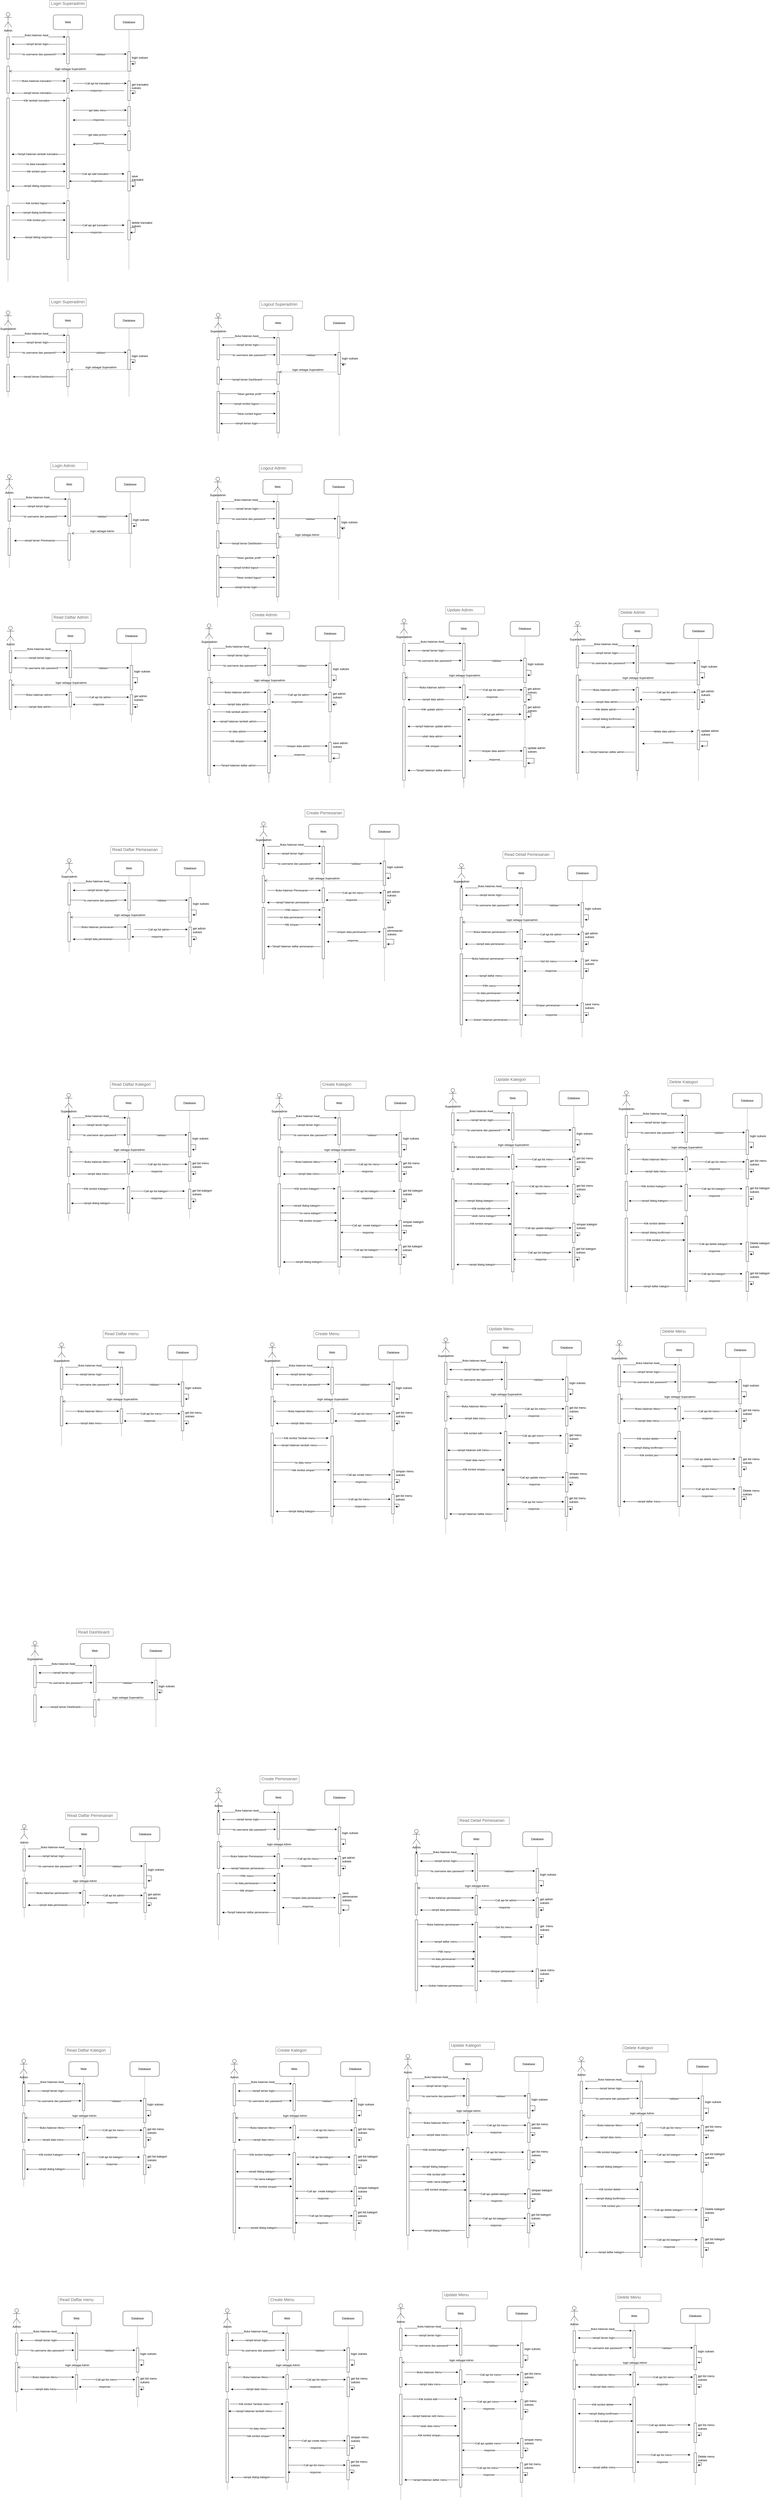 <mxfile version="24.8.6">
  <diagram name="Page-1" id="vzhOR2eHgaGLr1CNi9pj">
    <mxGraphModel dx="1782" dy="1333" grid="1" gridSize="10" guides="1" tooltips="1" connect="1" arrows="1" fold="1" page="1" pageScale="1" pageWidth="850" pageHeight="1100" math="0" shadow="0">
      <root>
        <mxCell id="0" />
        <mxCell id="1" parent="0" />
        <mxCell id="It3_d70ViDj7luGkNstU-1405" value="" style="endArrow=none;dashed=1;html=1;rounded=0;" edge="1" parent="1">
          <mxGeometry width="50" height="50" relative="1" as="geometry">
            <mxPoint x="-465" y="3890" as="sourcePoint" />
            <mxPoint x="-465" y="3590" as="targetPoint" />
          </mxGeometry>
        </mxCell>
        <mxCell id="It3_d70ViDj7luGkNstU-853" value="" style="endArrow=none;dashed=1;html=1;rounded=0;entryX=0.5;entryY=0.5;entryDx=0;entryDy=0;entryPerimeter=0;verticalAlign=middle;horizontal=1;" edge="1" parent="1" target="It3_d70ViDj7luGkNstU-586">
          <mxGeometry width="50" height="50" relative="1" as="geometry">
            <mxPoint x="-705" y="2940" as="sourcePoint" />
            <mxPoint x="-705" y="2900" as="targetPoint" />
          </mxGeometry>
        </mxCell>
        <mxCell id="qMm-3vZ8i6C3AjNv5jlR-77" value="&lt;div&gt;Superadmin&lt;br&gt;&lt;/div&gt;&lt;div&gt;&lt;br&gt;&lt;/div&gt;" style="shape=umlActor;verticalLabelPosition=bottom;verticalAlign=top;html=1;outlineConnect=0;" parent="1" vertex="1">
          <mxGeometry x="-730" y="1270" width="30" height="60" as="geometry" />
        </mxCell>
        <mxCell id="qMm-3vZ8i6C3AjNv5jlR-78" value="" style="endArrow=none;dashed=1;html=1;rounded=0;entryX=0.5;entryY=0.5;entryDx=0;entryDy=0;entryPerimeter=0;" parent="1" target="qMm-3vZ8i6C3AjNv5jlR-77" edge="1">
          <mxGeometry width="50" height="50" relative="1" as="geometry">
            <mxPoint x="-715" y="1620" as="sourcePoint" />
            <mxPoint x="-480" y="1350" as="targetPoint" />
          </mxGeometry>
        </mxCell>
        <mxCell id="qMm-3vZ8i6C3AjNv5jlR-79" value="" style="rounded=0;whiteSpace=wrap;html=1;" parent="1" vertex="1">
          <mxGeometry x="-720" y="1370" width="10" height="90" as="geometry" />
        </mxCell>
        <mxCell id="qMm-3vZ8i6C3AjNv5jlR-80" value="" style="endArrow=classic;html=1;rounded=0;" parent="1" edge="1">
          <mxGeometry width="50" height="50" relative="1" as="geometry">
            <mxPoint x="-700" y="1370" as="sourcePoint" />
            <mxPoint x="-480" y="1370" as="targetPoint" />
          </mxGeometry>
        </mxCell>
        <mxCell id="qMm-3vZ8i6C3AjNv5jlR-81" value="&lt;div&gt;Buka halaman Awal&lt;/div&gt;&lt;div&gt;&lt;br&gt;&lt;/div&gt;" style="edgeLabel;html=1;align=center;verticalAlign=middle;resizable=0;points=[];" parent="qMm-3vZ8i6C3AjNv5jlR-80" connectable="0" vertex="1">
          <mxGeometry x="-0.305" relative="1" as="geometry">
            <mxPoint x="24" as="offset" />
          </mxGeometry>
        </mxCell>
        <mxCell id="qMm-3vZ8i6C3AjNv5jlR-82" value="Web" style="rounded=1;whiteSpace=wrap;html=1;" parent="1" vertex="1">
          <mxGeometry x="-530" y="1280" width="120" height="60" as="geometry" />
        </mxCell>
        <mxCell id="qMm-3vZ8i6C3AjNv5jlR-83" value="" style="endArrow=none;dashed=1;html=1;rounded=0;entryX=0.5;entryY=1;entryDx=0;entryDy=0;" parent="1" source="qMm-3vZ8i6C3AjNv5jlR-85" target="qMm-3vZ8i6C3AjNv5jlR-82" edge="1">
          <mxGeometry width="50" height="50" relative="1" as="geometry">
            <mxPoint x="-470" y="1600" as="sourcePoint" />
            <mxPoint x="-460" y="1360" as="targetPoint" />
          </mxGeometry>
        </mxCell>
        <mxCell id="qMm-3vZ8i6C3AjNv5jlR-84" value="" style="endArrow=none;dashed=1;html=1;rounded=0;entryX=0.5;entryY=1;entryDx=0;entryDy=0;" parent="1" source="It3_d70ViDj7luGkNstU-185" target="qMm-3vZ8i6C3AjNv5jlR-85" edge="1">
          <mxGeometry width="50" height="50" relative="1" as="geometry">
            <mxPoint x="-470" y="1620" as="sourcePoint" />
            <mxPoint x="-470" y="1340" as="targetPoint" />
          </mxGeometry>
        </mxCell>
        <mxCell id="qMm-3vZ8i6C3AjNv5jlR-85" value="" style="rounded=0;whiteSpace=wrap;html=1;" parent="1" vertex="1">
          <mxGeometry x="-475" y="1370" width="10" height="110" as="geometry" />
        </mxCell>
        <mxCell id="qMm-3vZ8i6C3AjNv5jlR-86" value="Database" style="rounded=1;whiteSpace=wrap;html=1;" parent="1" vertex="1">
          <mxGeometry x="-280" y="1280" width="120" height="60" as="geometry" />
        </mxCell>
        <mxCell id="qMm-3vZ8i6C3AjNv5jlR-87" value="" style="endArrow=none;dashed=1;html=1;rounded=0;entryX=0.5;entryY=1;entryDx=0;entryDy=0;" parent="1" source="qMm-3vZ8i6C3AjNv5jlR-89" target="qMm-3vZ8i6C3AjNv5jlR-86" edge="1">
          <mxGeometry width="50" height="50" relative="1" as="geometry">
            <mxPoint x="-220" y="1660" as="sourcePoint" />
            <mxPoint x="-360" y="1430" as="targetPoint" />
          </mxGeometry>
        </mxCell>
        <mxCell id="qMm-3vZ8i6C3AjNv5jlR-88" style="edgeStyle=orthogonalEdgeStyle;rounded=0;orthogonalLoop=1;jettySize=auto;html=1;" parent="1" source="qMm-3vZ8i6C3AjNv5jlR-89" edge="1">
          <mxGeometry relative="1" as="geometry">
            <mxPoint x="-210" y="1480" as="targetPoint" />
          </mxGeometry>
        </mxCell>
        <mxCell id="qMm-3vZ8i6C3AjNv5jlR-89" value="" style="rounded=0;whiteSpace=wrap;html=1;" parent="1" vertex="1">
          <mxGeometry x="-225" y="1430" width="10" height="80" as="geometry" />
        </mxCell>
        <mxCell id="qMm-3vZ8i6C3AjNv5jlR-90" value="" style="endArrow=classic;html=1;rounded=0;" parent="1" edge="1">
          <mxGeometry width="50" height="50" relative="1" as="geometry">
            <mxPoint x="-710" y="1440" as="sourcePoint" />
            <mxPoint x="-480" y="1440" as="targetPoint" />
          </mxGeometry>
        </mxCell>
        <mxCell id="qMm-3vZ8i6C3AjNv5jlR-91" value="isi username dan password" style="edgeLabel;html=1;align=center;verticalAlign=middle;resizable=0;points=[];" parent="qMm-3vZ8i6C3AjNv5jlR-90" connectable="0" vertex="1">
          <mxGeometry x="0.049" y="-1" relative="1" as="geometry">
            <mxPoint as="offset" />
          </mxGeometry>
        </mxCell>
        <mxCell id="qMm-3vZ8i6C3AjNv5jlR-92" value="" style="rounded=0;whiteSpace=wrap;html=1;" parent="1" vertex="1">
          <mxGeometry x="-720" y="1490" width="10" height="110" as="geometry" />
        </mxCell>
        <mxCell id="qMm-3vZ8i6C3AjNv5jlR-93" value="" style="endArrow=classic;html=1;rounded=0;" parent="1" edge="1">
          <mxGeometry width="50" height="50" relative="1" as="geometry">
            <mxPoint x="-480" y="1400" as="sourcePoint" />
            <mxPoint x="-700" y="1400" as="targetPoint" />
          </mxGeometry>
        </mxCell>
        <mxCell id="qMm-3vZ8i6C3AjNv5jlR-94" value="&lt;div&gt;tampil laman login&lt;/div&gt;" style="edgeLabel;html=1;align=center;verticalAlign=middle;resizable=0;points=[];" parent="qMm-3vZ8i6C3AjNv5jlR-93" connectable="0" vertex="1">
          <mxGeometry x="0.049" y="-1" relative="1" as="geometry">
            <mxPoint as="offset" />
          </mxGeometry>
        </mxCell>
        <mxCell id="qMm-3vZ8i6C3AjNv5jlR-95" value="" style="endArrow=classic;html=1;rounded=0;" parent="1" edge="1">
          <mxGeometry width="50" height="50" relative="1" as="geometry">
            <mxPoint x="-460" y="1440" as="sourcePoint" />
            <mxPoint x="-230" y="1440" as="targetPoint" />
          </mxGeometry>
        </mxCell>
        <mxCell id="qMm-3vZ8i6C3AjNv5jlR-96" value="&lt;div&gt;Validasi&lt;/div&gt;" style="edgeLabel;html=1;align=center;verticalAlign=middle;resizable=0;points=[];" parent="qMm-3vZ8i6C3AjNv5jlR-95" connectable="0" vertex="1">
          <mxGeometry x="-0.372" y="-1" relative="1" as="geometry">
            <mxPoint x="51" as="offset" />
          </mxGeometry>
        </mxCell>
        <mxCell id="qMm-3vZ8i6C3AjNv5jlR-97" value="" style="endArrow=none;dashed=1;html=1;rounded=0;entryX=0.5;entryY=1;entryDx=0;entryDy=0;" parent="1" target="qMm-3vZ8i6C3AjNv5jlR-89" edge="1">
          <mxGeometry width="50" height="50" relative="1" as="geometry">
            <mxPoint x="-220" y="1620" as="sourcePoint" />
            <mxPoint x="-480" y="1460" as="targetPoint" />
          </mxGeometry>
        </mxCell>
        <mxCell id="qMm-3vZ8i6C3AjNv5jlR-98" value="login sukses" style="text;strokeColor=none;fillColor=none;align=left;verticalAlign=middle;spacingLeft=4;spacingRight=4;overflow=hidden;points=[[0,0.5],[1,0.5]];portConstraint=eastwest;rotatable=0;whiteSpace=wrap;html=1;" parent="1" vertex="1">
          <mxGeometry x="-215" y="1440" width="80" height="30" as="geometry" />
        </mxCell>
        <mxCell id="qMm-3vZ8i6C3AjNv5jlR-101" value="&lt;div&gt;login sebagai Superadmin&lt;/div&gt;" style="html=1;verticalAlign=bottom;endArrow=open;dashed=1;endSize=8;curved=0;rounded=0;" parent="1" edge="1">
          <mxGeometry relative="1" as="geometry">
            <mxPoint x="-210" y="1510" as="sourcePoint" />
            <mxPoint x="-460" y="1510" as="targetPoint" />
          </mxGeometry>
        </mxCell>
        <mxCell id="It3_d70ViDj7luGkNstU-1" value="Login Superadmin" style="strokeWidth=1;shadow=0;dashed=0;align=center;html=1;shape=mxgraph.mockup.text.textBox;fontColor=#666666;align=left;fontSize=17;spacingLeft=4;spacingTop=-3;whiteSpace=wrap;strokeColor=#666666;mainText=" vertex="1" parent="1">
          <mxGeometry x="-545" y="1220" width="150" height="30" as="geometry" />
        </mxCell>
        <mxCell id="It3_d70ViDj7luGkNstU-94" value="&lt;div&gt;Admin&lt;/div&gt;&lt;div&gt;&lt;br&gt;&lt;/div&gt;" style="shape=umlActor;verticalLabelPosition=bottom;verticalAlign=top;html=1;outlineConnect=0;" vertex="1" parent="1">
          <mxGeometry x="-730" y="50" width="30" height="60" as="geometry" />
        </mxCell>
        <mxCell id="It3_d70ViDj7luGkNstU-95" value="" style="endArrow=none;dashed=1;html=1;rounded=0;entryX=0.5;entryY=0.5;entryDx=0;entryDy=0;entryPerimeter=0;" edge="1" parent="1" source="It3_d70ViDj7luGkNstU-137" target="It3_d70ViDj7luGkNstU-94">
          <mxGeometry width="50" height="50" relative="1" as="geometry">
            <mxPoint x="-715" y="630" as="sourcePoint" />
            <mxPoint x="-480" y="130" as="targetPoint" />
          </mxGeometry>
        </mxCell>
        <mxCell id="It3_d70ViDj7luGkNstU-96" value="" style="rounded=0;whiteSpace=wrap;html=1;" vertex="1" parent="1">
          <mxGeometry x="-720" y="150" width="10" height="90" as="geometry" />
        </mxCell>
        <mxCell id="It3_d70ViDj7luGkNstU-97" value="" style="endArrow=classic;html=1;rounded=0;" edge="1" parent="1">
          <mxGeometry width="50" height="50" relative="1" as="geometry">
            <mxPoint x="-700" y="150" as="sourcePoint" />
            <mxPoint x="-480" y="150" as="targetPoint" />
          </mxGeometry>
        </mxCell>
        <mxCell id="It3_d70ViDj7luGkNstU-98" value="&lt;div&gt;Buka halaman Awal&lt;/div&gt;&lt;div&gt;&lt;br&gt;&lt;/div&gt;" style="edgeLabel;html=1;align=center;verticalAlign=middle;resizable=0;points=[];" connectable="0" vertex="1" parent="It3_d70ViDj7luGkNstU-97">
          <mxGeometry x="-0.305" relative="1" as="geometry">
            <mxPoint x="24" as="offset" />
          </mxGeometry>
        </mxCell>
        <mxCell id="It3_d70ViDj7luGkNstU-99" value="Web" style="rounded=1;whiteSpace=wrap;html=1;" vertex="1" parent="1">
          <mxGeometry x="-530" y="60" width="120" height="60" as="geometry" />
        </mxCell>
        <mxCell id="It3_d70ViDj7luGkNstU-100" value="" style="endArrow=none;dashed=1;html=1;rounded=0;entryX=0.5;entryY=1;entryDx=0;entryDy=0;" edge="1" parent="1" source="It3_d70ViDj7luGkNstU-102" target="It3_d70ViDj7luGkNstU-99">
          <mxGeometry width="50" height="50" relative="1" as="geometry">
            <mxPoint x="-470" y="380" as="sourcePoint" />
            <mxPoint x="-460" y="140" as="targetPoint" />
          </mxGeometry>
        </mxCell>
        <mxCell id="It3_d70ViDj7luGkNstU-101" value="" style="endArrow=none;dashed=1;html=1;rounded=0;entryX=0.5;entryY=1;entryDx=0;entryDy=0;" edge="1" parent="1" source="It3_d70ViDj7luGkNstU-117" target="It3_d70ViDj7luGkNstU-102">
          <mxGeometry width="50" height="50" relative="1" as="geometry">
            <mxPoint x="-470" y="490" as="sourcePoint" />
            <mxPoint x="-470" y="120" as="targetPoint" />
          </mxGeometry>
        </mxCell>
        <mxCell id="It3_d70ViDj7luGkNstU-102" value="" style="rounded=0;whiteSpace=wrap;html=1;" vertex="1" parent="1">
          <mxGeometry x="-475" y="150" width="10" height="110" as="geometry" />
        </mxCell>
        <mxCell id="It3_d70ViDj7luGkNstU-103" value="Database" style="rounded=1;whiteSpace=wrap;html=1;" vertex="1" parent="1">
          <mxGeometry x="-280" y="60" width="120" height="60" as="geometry" />
        </mxCell>
        <mxCell id="It3_d70ViDj7luGkNstU-104" value="" style="endArrow=none;dashed=1;html=1;rounded=0;entryX=0.5;entryY=1;entryDx=0;entryDy=0;" edge="1" parent="1" source="It3_d70ViDj7luGkNstU-106" target="It3_d70ViDj7luGkNstU-103">
          <mxGeometry width="50" height="50" relative="1" as="geometry">
            <mxPoint x="-220" y="440" as="sourcePoint" />
            <mxPoint x="-360" y="210" as="targetPoint" />
          </mxGeometry>
        </mxCell>
        <mxCell id="It3_d70ViDj7luGkNstU-105" style="edgeStyle=orthogonalEdgeStyle;rounded=0;orthogonalLoop=1;jettySize=auto;html=1;" edge="1" parent="1" source="It3_d70ViDj7luGkNstU-106">
          <mxGeometry relative="1" as="geometry">
            <mxPoint x="-210" y="260" as="targetPoint" />
          </mxGeometry>
        </mxCell>
        <mxCell id="It3_d70ViDj7luGkNstU-106" value="" style="rounded=0;whiteSpace=wrap;html=1;" vertex="1" parent="1">
          <mxGeometry x="-225" y="210" width="10" height="80" as="geometry" />
        </mxCell>
        <mxCell id="It3_d70ViDj7luGkNstU-107" value="" style="endArrow=classic;html=1;rounded=0;" edge="1" parent="1">
          <mxGeometry width="50" height="50" relative="1" as="geometry">
            <mxPoint x="-710" y="220" as="sourcePoint" />
            <mxPoint x="-480" y="220" as="targetPoint" />
          </mxGeometry>
        </mxCell>
        <mxCell id="It3_d70ViDj7luGkNstU-108" value="isi username dan password" style="edgeLabel;html=1;align=center;verticalAlign=middle;resizable=0;points=[];" connectable="0" vertex="1" parent="It3_d70ViDj7luGkNstU-107">
          <mxGeometry x="0.049" y="-1" relative="1" as="geometry">
            <mxPoint as="offset" />
          </mxGeometry>
        </mxCell>
        <mxCell id="It3_d70ViDj7luGkNstU-109" value="" style="rounded=0;whiteSpace=wrap;html=1;" vertex="1" parent="1">
          <mxGeometry x="-720" y="270" width="10" height="110" as="geometry" />
        </mxCell>
        <mxCell id="It3_d70ViDj7luGkNstU-110" value="" style="endArrow=classic;html=1;rounded=0;" edge="1" parent="1">
          <mxGeometry width="50" height="50" relative="1" as="geometry">
            <mxPoint x="-480" y="180" as="sourcePoint" />
            <mxPoint x="-700" y="180" as="targetPoint" />
          </mxGeometry>
        </mxCell>
        <mxCell id="It3_d70ViDj7luGkNstU-111" value="&lt;div&gt;tampil laman login&lt;/div&gt;" style="edgeLabel;html=1;align=center;verticalAlign=middle;resizable=0;points=[];" connectable="0" vertex="1" parent="It3_d70ViDj7luGkNstU-110">
          <mxGeometry x="0.049" y="-1" relative="1" as="geometry">
            <mxPoint as="offset" />
          </mxGeometry>
        </mxCell>
        <mxCell id="It3_d70ViDj7luGkNstU-112" value="" style="endArrow=classic;html=1;rounded=0;" edge="1" parent="1">
          <mxGeometry width="50" height="50" relative="1" as="geometry">
            <mxPoint x="-460" y="220" as="sourcePoint" />
            <mxPoint x="-230" y="220" as="targetPoint" />
          </mxGeometry>
        </mxCell>
        <mxCell id="It3_d70ViDj7luGkNstU-113" value="&lt;div&gt;Validasi&lt;/div&gt;" style="edgeLabel;html=1;align=center;verticalAlign=middle;resizable=0;points=[];" connectable="0" vertex="1" parent="It3_d70ViDj7luGkNstU-112">
          <mxGeometry x="-0.372" y="-1" relative="1" as="geometry">
            <mxPoint x="51" as="offset" />
          </mxGeometry>
        </mxCell>
        <mxCell id="It3_d70ViDj7luGkNstU-114" value="" style="endArrow=none;dashed=1;html=1;rounded=0;entryX=0.5;entryY=1;entryDx=0;entryDy=0;" edge="1" parent="1" source="It3_d70ViDj7luGkNstU-146" target="It3_d70ViDj7luGkNstU-106">
          <mxGeometry width="50" height="50" relative="1" as="geometry">
            <mxPoint x="-220" y="630" as="sourcePoint" />
            <mxPoint x="-480" y="240" as="targetPoint" />
          </mxGeometry>
        </mxCell>
        <mxCell id="It3_d70ViDj7luGkNstU-115" value="login sukses" style="text;strokeColor=none;fillColor=none;align=left;verticalAlign=middle;spacingLeft=4;spacingRight=4;overflow=hidden;points=[[0,0.5],[1,0.5]];portConstraint=eastwest;rotatable=0;whiteSpace=wrap;html=1;" vertex="1" parent="1">
          <mxGeometry x="-215" y="220" width="80" height="30" as="geometry" />
        </mxCell>
        <mxCell id="It3_d70ViDj7luGkNstU-116" value="" style="endArrow=none;dashed=1;html=1;rounded=0;entryX=0.5;entryY=1;entryDx=0;entryDy=0;" edge="1" parent="1" source="It3_d70ViDj7luGkNstU-126" target="It3_d70ViDj7luGkNstU-117">
          <mxGeometry width="50" height="50" relative="1" as="geometry">
            <mxPoint x="-470" y="490" as="sourcePoint" />
            <mxPoint x="-470" y="230" as="targetPoint" />
          </mxGeometry>
        </mxCell>
        <mxCell id="It3_d70ViDj7luGkNstU-117" value="" style="rounded=0;whiteSpace=wrap;html=1;" vertex="1" parent="1">
          <mxGeometry x="-475" y="320" width="10" height="60" as="geometry" />
        </mxCell>
        <mxCell id="It3_d70ViDj7luGkNstU-118" value="&lt;div&gt;login sebagai Superadmin&lt;/div&gt;" style="html=1;verticalAlign=bottom;endArrow=open;dashed=1;endSize=8;curved=0;rounded=0;entryX=1;entryY=0;entryDx=0;entryDy=0;" edge="1" parent="1">
          <mxGeometry relative="1" as="geometry">
            <mxPoint x="-210" y="290" as="sourcePoint" />
            <mxPoint x="-710" y="290" as="targetPoint" />
          </mxGeometry>
        </mxCell>
        <mxCell id="It3_d70ViDj7luGkNstU-119" value="" style="endArrow=classic;html=1;rounded=0;" edge="1" parent="1">
          <mxGeometry width="50" height="50" relative="1" as="geometry">
            <mxPoint x="-700" y="330" as="sourcePoint" />
            <mxPoint x="-480" y="330" as="targetPoint" />
          </mxGeometry>
        </mxCell>
        <mxCell id="It3_d70ViDj7luGkNstU-120" value="&lt;div&gt;Buka halaman transaksi&lt;br&gt;&lt;/div&gt;" style="edgeLabel;html=1;align=center;verticalAlign=middle;resizable=0;points=[];" connectable="0" vertex="1" parent="It3_d70ViDj7luGkNstU-119">
          <mxGeometry x="-0.305" relative="1" as="geometry">
            <mxPoint x="24" as="offset" />
          </mxGeometry>
        </mxCell>
        <mxCell id="It3_d70ViDj7luGkNstU-121" value="" style="endArrow=classic;html=1;rounded=0;" edge="1" parent="1">
          <mxGeometry width="50" height="50" relative="1" as="geometry">
            <mxPoint x="-480" y="380" as="sourcePoint" />
            <mxPoint x="-700" y="380" as="targetPoint" />
          </mxGeometry>
        </mxCell>
        <mxCell id="It3_d70ViDj7luGkNstU-122" value="&lt;div&gt;tampil laman transaksi&lt;/div&gt;" style="edgeLabel;html=1;align=center;verticalAlign=middle;resizable=0;points=[];" connectable="0" vertex="1" parent="It3_d70ViDj7luGkNstU-121">
          <mxGeometry x="0.049" y="-1" relative="1" as="geometry">
            <mxPoint as="offset" />
          </mxGeometry>
        </mxCell>
        <mxCell id="It3_d70ViDj7luGkNstU-123" value="" style="endArrow=classic;html=1;rounded=0;" edge="1" parent="1">
          <mxGeometry width="50" height="50" relative="1" as="geometry">
            <mxPoint x="-700" y="410" as="sourcePoint" />
            <mxPoint x="-480" y="410" as="targetPoint" />
          </mxGeometry>
        </mxCell>
        <mxCell id="It3_d70ViDj7luGkNstU-124" value="Klik tambah transaksi" style="edgeLabel;html=1;align=center;verticalAlign=middle;resizable=0;points=[];" connectable="0" vertex="1" parent="It3_d70ViDj7luGkNstU-123">
          <mxGeometry x="-0.305" relative="1" as="geometry">
            <mxPoint x="24" as="offset" />
          </mxGeometry>
        </mxCell>
        <mxCell id="It3_d70ViDj7luGkNstU-125" value="" style="endArrow=none;dashed=1;html=1;rounded=0;entryX=0.5;entryY=1;entryDx=0;entryDy=0;" edge="1" parent="1">
          <mxGeometry width="50" height="50" relative="1" as="geometry">
            <mxPoint x="-470" y="1150" as="sourcePoint" />
            <mxPoint x="-470" y="760" as="targetPoint" />
          </mxGeometry>
        </mxCell>
        <mxCell id="It3_d70ViDj7luGkNstU-126" value="" style="rounded=0;whiteSpace=wrap;html=1;" vertex="1" parent="1">
          <mxGeometry x="-475" y="400" width="10" height="370" as="geometry" />
        </mxCell>
        <mxCell id="It3_d70ViDj7luGkNstU-127" value="" style="endArrow=classic;html=1;rounded=0;" edge="1" parent="1">
          <mxGeometry width="50" height="50" relative="1" as="geometry">
            <mxPoint x="-480" y="630" as="sourcePoint" />
            <mxPoint x="-700" y="630" as="targetPoint" />
          </mxGeometry>
        </mxCell>
        <mxCell id="It3_d70ViDj7luGkNstU-128" value="Tampil halaman tambah transaksi" style="edgeLabel;html=1;align=center;verticalAlign=middle;resizable=0;points=[];" connectable="0" vertex="1" parent="It3_d70ViDj7luGkNstU-127">
          <mxGeometry x="0.049" y="-1" relative="1" as="geometry">
            <mxPoint as="offset" />
          </mxGeometry>
        </mxCell>
        <mxCell id="It3_d70ViDj7luGkNstU-129" value="" style="endArrow=classic;html=1;rounded=0;" edge="1" parent="1">
          <mxGeometry width="50" height="50" relative="1" as="geometry">
            <mxPoint x="-700" y="670" as="sourcePoint" />
            <mxPoint x="-480" y="670" as="targetPoint" />
          </mxGeometry>
        </mxCell>
        <mxCell id="It3_d70ViDj7luGkNstU-130" value="&lt;div&gt;Isi data transaksi&lt;/div&gt;" style="edgeLabel;html=1;align=center;verticalAlign=middle;resizable=0;points=[];" connectable="0" vertex="1" parent="It3_d70ViDj7luGkNstU-129">
          <mxGeometry x="-0.305" relative="1" as="geometry">
            <mxPoint x="24" as="offset" />
          </mxGeometry>
        </mxCell>
        <mxCell id="It3_d70ViDj7luGkNstU-131" value="" style="endArrow=classic;html=1;rounded=0;" edge="1" parent="1">
          <mxGeometry width="50" height="50" relative="1" as="geometry">
            <mxPoint x="-700" y="700" as="sourcePoint" />
            <mxPoint x="-480" y="700" as="targetPoint" />
          </mxGeometry>
        </mxCell>
        <mxCell id="It3_d70ViDj7luGkNstU-132" value="&lt;div&gt;klik tombol save&lt;/div&gt;" style="edgeLabel;html=1;align=center;verticalAlign=middle;resizable=0;points=[];" connectable="0" vertex="1" parent="It3_d70ViDj7luGkNstU-131">
          <mxGeometry x="-0.305" relative="1" as="geometry">
            <mxPoint x="24" as="offset" />
          </mxGeometry>
        </mxCell>
        <mxCell id="It3_d70ViDj7luGkNstU-133" value="" style="endArrow=none;dashed=1;html=1;rounded=0;entryX=0.5;entryY=1;entryDx=0;entryDy=0;" edge="1" parent="1" source="It3_d70ViDj7luGkNstU-159" target="It3_d70ViDj7luGkNstU-135">
          <mxGeometry width="50" height="50" relative="1" as="geometry">
            <mxPoint x="-220" y="1020" as="sourcePoint" />
            <mxPoint x="-220" y="470" as="targetPoint" />
          </mxGeometry>
        </mxCell>
        <mxCell id="It3_d70ViDj7luGkNstU-134" style="edgeStyle=orthogonalEdgeStyle;rounded=0;orthogonalLoop=1;jettySize=auto;html=1;" edge="1" parent="1" source="It3_d70ViDj7luGkNstU-135">
          <mxGeometry relative="1" as="geometry">
            <mxPoint x="-210" y="760" as="targetPoint" />
          </mxGeometry>
        </mxCell>
        <mxCell id="It3_d70ViDj7luGkNstU-135" value="" style="rounded=0;whiteSpace=wrap;html=1;" vertex="1" parent="1">
          <mxGeometry x="-225" y="700" width="10" height="80" as="geometry" />
        </mxCell>
        <mxCell id="It3_d70ViDj7luGkNstU-136" value="" style="endArrow=none;dashed=1;html=1;rounded=0;entryX=0.5;entryY=0.5;entryDx=0;entryDy=0;entryPerimeter=0;" edge="1" parent="1" source="It3_d70ViDj7luGkNstU-149">
          <mxGeometry width="50" height="50" relative="1" as="geometry">
            <mxPoint x="-715" y="970" as="sourcePoint" />
            <mxPoint x="-715" y="650" as="targetPoint" />
          </mxGeometry>
        </mxCell>
        <mxCell id="It3_d70ViDj7luGkNstU-137" value="" style="rounded=0;whiteSpace=wrap;html=1;" vertex="1" parent="1">
          <mxGeometry x="-720" y="400" width="10" height="380" as="geometry" />
        </mxCell>
        <mxCell id="It3_d70ViDj7luGkNstU-138" value="" style="endArrow=classic;html=1;rounded=0;entryX=-0.45;entryY=0.125;entryDx=0;entryDy=0;entryPerimeter=0;" edge="1" parent="1">
          <mxGeometry width="50" height="50" relative="1" as="geometry">
            <mxPoint x="-460" y="710" as="sourcePoint" />
            <mxPoint x="-239.5" y="710" as="targetPoint" />
          </mxGeometry>
        </mxCell>
        <mxCell id="It3_d70ViDj7luGkNstU-139" value="&lt;div&gt;Call api add transaksi&lt;/div&gt;" style="edgeLabel;html=1;align=center;verticalAlign=middle;resizable=0;points=[];" connectable="0" vertex="1" parent="It3_d70ViDj7luGkNstU-138">
          <mxGeometry x="-0.305" relative="1" as="geometry">
            <mxPoint x="24" as="offset" />
          </mxGeometry>
        </mxCell>
        <mxCell id="It3_d70ViDj7luGkNstU-140" value="" style="endArrow=classic;html=1;rounded=0;exitX=0;exitY=0.5;exitDx=0;exitDy=0;" edge="1" parent="1">
          <mxGeometry width="50" height="50" relative="1" as="geometry">
            <mxPoint x="-230" y="740" as="sourcePoint" />
            <mxPoint x="-465" y="740" as="targetPoint" />
          </mxGeometry>
        </mxCell>
        <mxCell id="It3_d70ViDj7luGkNstU-141" value="response" style="edgeLabel;html=1;align=center;verticalAlign=middle;resizable=0;points=[];" connectable="0" vertex="1" parent="It3_d70ViDj7luGkNstU-140">
          <mxGeometry x="0.049" y="-1" relative="1" as="geometry">
            <mxPoint as="offset" />
          </mxGeometry>
        </mxCell>
        <mxCell id="It3_d70ViDj7luGkNstU-142" value="" style="endArrow=classic;html=1;rounded=0;" edge="1" parent="1">
          <mxGeometry width="50" height="50" relative="1" as="geometry">
            <mxPoint x="-480" y="760" as="sourcePoint" />
            <mxPoint x="-700" y="760.42" as="targetPoint" />
          </mxGeometry>
        </mxCell>
        <mxCell id="It3_d70ViDj7luGkNstU-143" value="tampil dialog response" style="edgeLabel;html=1;align=center;verticalAlign=middle;resizable=0;points=[];" connectable="0" vertex="1" parent="It3_d70ViDj7luGkNstU-142">
          <mxGeometry x="0.049" y="-1" relative="1" as="geometry">
            <mxPoint as="offset" />
          </mxGeometry>
        </mxCell>
        <mxCell id="It3_d70ViDj7luGkNstU-144" value="" style="endArrow=none;dashed=1;html=1;rounded=0;entryX=0.5;entryY=1;entryDx=0;entryDy=0;" edge="1" parent="1" source="It3_d70ViDj7luGkNstU-169">
          <mxGeometry width="50" height="50" relative="1" as="geometry">
            <mxPoint x="-220" y="530" as="sourcePoint" />
            <mxPoint x="-220" y="430" as="targetPoint" />
          </mxGeometry>
        </mxCell>
        <mxCell id="It3_d70ViDj7luGkNstU-145" style="edgeStyle=orthogonalEdgeStyle;rounded=0;orthogonalLoop=1;jettySize=auto;html=1;" edge="1" parent="1" source="It3_d70ViDj7luGkNstU-146">
          <mxGeometry relative="1" as="geometry">
            <mxPoint x="-210" y="380" as="targetPoint" />
          </mxGeometry>
        </mxCell>
        <mxCell id="It3_d70ViDj7luGkNstU-146" value="" style="rounded=0;whiteSpace=wrap;html=1;" vertex="1" parent="1">
          <mxGeometry x="-225" y="330" width="10" height="80" as="geometry" />
        </mxCell>
        <mxCell id="It3_d70ViDj7luGkNstU-147" value="" style="endArrow=classic;html=1;rounded=0;" edge="1" parent="1">
          <mxGeometry width="50" height="50" relative="1" as="geometry">
            <mxPoint x="-450" y="340" as="sourcePoint" />
            <mxPoint x="-230" y="340" as="targetPoint" />
          </mxGeometry>
        </mxCell>
        <mxCell id="It3_d70ViDj7luGkNstU-148" value="Call api list transaksi" style="edgeLabel;html=1;align=center;verticalAlign=middle;resizable=0;points=[];" connectable="0" vertex="1" parent="It3_d70ViDj7luGkNstU-147">
          <mxGeometry x="-0.305" relative="1" as="geometry">
            <mxPoint x="24" as="offset" />
          </mxGeometry>
        </mxCell>
        <mxCell id="It3_d70ViDj7luGkNstU-149" value="" style="rounded=0;whiteSpace=wrap;html=1;" vertex="1" parent="1">
          <mxGeometry x="-720" y="840" width="10" height="220" as="geometry" />
        </mxCell>
        <mxCell id="It3_d70ViDj7luGkNstU-150" value="" style="rounded=0;whiteSpace=wrap;html=1;" vertex="1" parent="1">
          <mxGeometry x="-475" y="820" width="10" height="240" as="geometry" />
        </mxCell>
        <mxCell id="It3_d70ViDj7luGkNstU-151" value="" style="endArrow=classic;html=1;rounded=0;" edge="1" parent="1">
          <mxGeometry width="50" height="50" relative="1" as="geometry">
            <mxPoint x="-700" y="830" as="sourcePoint" />
            <mxPoint x="-480" y="830" as="targetPoint" />
          </mxGeometry>
        </mxCell>
        <mxCell id="It3_d70ViDj7luGkNstU-152" value="&lt;div&gt;Klik tombol hapus&lt;br&gt;&lt;/div&gt;" style="edgeLabel;html=1;align=center;verticalAlign=middle;resizable=0;points=[];" connectable="0" vertex="1" parent="It3_d70ViDj7luGkNstU-151">
          <mxGeometry x="-0.305" relative="1" as="geometry">
            <mxPoint x="24" as="offset" />
          </mxGeometry>
        </mxCell>
        <mxCell id="It3_d70ViDj7luGkNstU-153" value="" style="endArrow=classic;html=1;rounded=0;" edge="1" parent="1">
          <mxGeometry width="50" height="50" relative="1" as="geometry">
            <mxPoint x="-240" y="370" as="sourcePoint" />
            <mxPoint x="-460" y="370" as="targetPoint" />
          </mxGeometry>
        </mxCell>
        <mxCell id="It3_d70ViDj7luGkNstU-154" value="response" style="edgeLabel;html=1;align=center;verticalAlign=middle;resizable=0;points=[];" connectable="0" vertex="1" parent="It3_d70ViDj7luGkNstU-153">
          <mxGeometry x="0.049" y="-1" relative="1" as="geometry">
            <mxPoint as="offset" />
          </mxGeometry>
        </mxCell>
        <mxCell id="It3_d70ViDj7luGkNstU-155" value="" style="endArrow=classic;html=1;rounded=0;entryX=-0.45;entryY=0.125;entryDx=0;entryDy=0;entryPerimeter=0;" edge="1" parent="1">
          <mxGeometry width="50" height="50" relative="1" as="geometry">
            <mxPoint x="-460" y="920" as="sourcePoint" />
            <mxPoint x="-239" y="920" as="targetPoint" />
          </mxGeometry>
        </mxCell>
        <mxCell id="It3_d70ViDj7luGkNstU-156" value="Call api get transaksi" style="edgeLabel;html=1;align=center;verticalAlign=middle;resizable=0;points=[];" connectable="0" vertex="1" parent="It3_d70ViDj7luGkNstU-155">
          <mxGeometry x="-0.305" relative="1" as="geometry">
            <mxPoint x="24" as="offset" />
          </mxGeometry>
        </mxCell>
        <mxCell id="It3_d70ViDj7luGkNstU-157" value="" style="endArrow=classic;html=1;rounded=0;" edge="1" parent="1">
          <mxGeometry width="50" height="50" relative="1" as="geometry">
            <mxPoint x="-240" y="950" as="sourcePoint" />
            <mxPoint x="-460" y="950" as="targetPoint" />
          </mxGeometry>
        </mxCell>
        <mxCell id="It3_d70ViDj7luGkNstU-158" value="response" style="edgeLabel;html=1;align=center;verticalAlign=middle;resizable=0;points=[];" connectable="0" vertex="1" parent="It3_d70ViDj7luGkNstU-157">
          <mxGeometry x="0.049" y="-1" relative="1" as="geometry">
            <mxPoint as="offset" />
          </mxGeometry>
        </mxCell>
        <mxCell id="It3_d70ViDj7luGkNstU-159" value="" style="rounded=0;whiteSpace=wrap;html=1;" vertex="1" parent="1">
          <mxGeometry x="-225" y="900" width="10" height="80" as="geometry" />
        </mxCell>
        <mxCell id="It3_d70ViDj7luGkNstU-160" value="get transaksi sukses" style="text;strokeColor=none;fillColor=none;align=left;verticalAlign=middle;spacingLeft=4;spacingRight=4;overflow=hidden;points=[[0,0.5],[1,0.5]];portConstraint=eastwest;rotatable=0;whiteSpace=wrap;html=1;" vertex="1" parent="1">
          <mxGeometry x="-215" y="335" width="80" height="30" as="geometry" />
        </mxCell>
        <mxCell id="It3_d70ViDj7luGkNstU-161" value="save transaksi sukses" style="text;strokeColor=none;fillColor=none;align=left;verticalAlign=middle;spacingLeft=4;spacingRight=4;overflow=hidden;points=[[0,0.5],[1,0.5]];portConstraint=eastwest;rotatable=0;whiteSpace=wrap;html=1;" vertex="1" parent="1">
          <mxGeometry x="-215" y="710" width="80" height="30" as="geometry" />
        </mxCell>
        <mxCell id="It3_d70ViDj7luGkNstU-162" style="edgeStyle=orthogonalEdgeStyle;rounded=0;orthogonalLoop=1;jettySize=auto;html=1;" edge="1" parent="1" source="It3_d70ViDj7luGkNstU-159" target="It3_d70ViDj7luGkNstU-159">
          <mxGeometry relative="1" as="geometry" />
        </mxCell>
        <mxCell id="It3_d70ViDj7luGkNstU-163" value="delete transaksi sukses" style="text;strokeColor=none;fillColor=none;align=left;verticalAlign=middle;spacingLeft=4;spacingRight=4;overflow=hidden;points=[[0,0.5],[1,0.5]];portConstraint=eastwest;rotatable=0;whiteSpace=wrap;html=1;" vertex="1" parent="1">
          <mxGeometry x="-215" y="900" width="105" height="30" as="geometry" />
        </mxCell>
        <mxCell id="It3_d70ViDj7luGkNstU-164" value="" style="endArrow=classic;html=1;rounded=0;" edge="1" parent="1">
          <mxGeometry width="50" height="50" relative="1" as="geometry">
            <mxPoint x="-450" y="449.66" as="sourcePoint" />
            <mxPoint x="-230" y="449.66" as="targetPoint" />
          </mxGeometry>
        </mxCell>
        <mxCell id="It3_d70ViDj7luGkNstU-165" value="get data menu" style="edgeLabel;html=1;align=center;verticalAlign=middle;resizable=0;points=[];" connectable="0" vertex="1" parent="It3_d70ViDj7luGkNstU-164">
          <mxGeometry x="-0.305" relative="1" as="geometry">
            <mxPoint x="24" as="offset" />
          </mxGeometry>
        </mxCell>
        <mxCell id="It3_d70ViDj7luGkNstU-166" value="" style="endArrow=classic;html=1;rounded=0;" edge="1" parent="1">
          <mxGeometry width="50" height="50" relative="1" as="geometry">
            <mxPoint x="-230" y="490" as="sourcePoint" />
            <mxPoint x="-450" y="490" as="targetPoint" />
          </mxGeometry>
        </mxCell>
        <mxCell id="It3_d70ViDj7luGkNstU-167" value="response" style="edgeLabel;html=1;align=center;verticalAlign=middle;resizable=0;points=[];" connectable="0" vertex="1" parent="It3_d70ViDj7luGkNstU-166">
          <mxGeometry x="0.049" y="-1" relative="1" as="geometry">
            <mxPoint as="offset" />
          </mxGeometry>
        </mxCell>
        <mxCell id="It3_d70ViDj7luGkNstU-168" value="" style="endArrow=none;dashed=1;html=1;rounded=0;" edge="1" parent="1" source="It3_d70ViDj7luGkNstU-135" target="It3_d70ViDj7luGkNstU-146">
          <mxGeometry width="50" height="50" relative="1" as="geometry">
            <mxPoint x="-220" y="520" as="sourcePoint" />
            <mxPoint x="-220" y="410" as="targetPoint" />
          </mxGeometry>
        </mxCell>
        <mxCell id="It3_d70ViDj7luGkNstU-169" value="" style="rounded=0;whiteSpace=wrap;html=1;" vertex="1" parent="1">
          <mxGeometry x="-225" y="435" width="10" height="80" as="geometry" />
        </mxCell>
        <mxCell id="It3_d70ViDj7luGkNstU-170" value="" style="endArrow=classic;html=1;rounded=0;" edge="1" parent="1">
          <mxGeometry width="50" height="50" relative="1" as="geometry">
            <mxPoint x="-480" y="869" as="sourcePoint" />
            <mxPoint x="-700" y="869" as="targetPoint" />
          </mxGeometry>
        </mxCell>
        <mxCell id="It3_d70ViDj7luGkNstU-171" value="tampil dialog konfirmasi" style="edgeLabel;html=1;align=center;verticalAlign=middle;resizable=0;points=[];" connectable="0" vertex="1" parent="It3_d70ViDj7luGkNstU-170">
          <mxGeometry x="0.049" y="-1" relative="1" as="geometry">
            <mxPoint as="offset" />
          </mxGeometry>
        </mxCell>
        <mxCell id="It3_d70ViDj7luGkNstU-172" value="" style="endArrow=classic;html=1;rounded=0;" edge="1" parent="1">
          <mxGeometry width="50" height="50" relative="1" as="geometry">
            <mxPoint x="-700" y="899" as="sourcePoint" />
            <mxPoint x="-480" y="899" as="targetPoint" />
          </mxGeometry>
        </mxCell>
        <mxCell id="It3_d70ViDj7luGkNstU-173" value="&lt;div&gt;Klik tombol yes&lt;br&gt;&lt;/div&gt;" style="edgeLabel;html=1;align=center;verticalAlign=middle;resizable=0;points=[];" connectable="0" vertex="1" parent="It3_d70ViDj7luGkNstU-172">
          <mxGeometry x="-0.305" relative="1" as="geometry">
            <mxPoint x="24" as="offset" />
          </mxGeometry>
        </mxCell>
        <mxCell id="It3_d70ViDj7luGkNstU-174" value="" style="endArrow=none;dashed=1;html=1;rounded=0;entryX=0.5;entryY=1;entryDx=0;entryDy=0;" edge="1" parent="1">
          <mxGeometry width="50" height="50" relative="1" as="geometry">
            <mxPoint x="-220.5" y="1100" as="sourcePoint" />
            <mxPoint x="-220.5" y="980" as="targetPoint" />
          </mxGeometry>
        </mxCell>
        <mxCell id="It3_d70ViDj7luGkNstU-175" value="" style="endArrow=classic;html=1;rounded=0;" edge="1" parent="1">
          <mxGeometry width="50" height="50" relative="1" as="geometry">
            <mxPoint x="-475" y="970" as="sourcePoint" />
            <mxPoint x="-695" y="970.42" as="targetPoint" />
          </mxGeometry>
        </mxCell>
        <mxCell id="It3_d70ViDj7luGkNstU-176" value="tampil dialog response" style="edgeLabel;html=1;align=center;verticalAlign=middle;resizable=0;points=[];" connectable="0" vertex="1" parent="It3_d70ViDj7luGkNstU-175">
          <mxGeometry x="0.049" y="-1" relative="1" as="geometry">
            <mxPoint as="offset" />
          </mxGeometry>
        </mxCell>
        <mxCell id="It3_d70ViDj7luGkNstU-177" value="" style="endArrow=none;dashed=1;html=1;rounded=0;entryX=0.5;entryY=1;entryDx=0;entryDy=0;" edge="1" parent="1" target="It3_d70ViDj7luGkNstU-149">
          <mxGeometry width="50" height="50" relative="1" as="geometry">
            <mxPoint x="-715.5" y="1150" as="sourcePoint" />
            <mxPoint x="-715" y="1070" as="targetPoint" />
          </mxGeometry>
        </mxCell>
        <mxCell id="It3_d70ViDj7luGkNstU-178" value="" style="endArrow=none;dashed=1;html=1;rounded=0;entryX=0.5;entryY=1;entryDx=0;entryDy=0;" edge="1" parent="1" source="It3_d70ViDj7luGkNstU-183">
          <mxGeometry width="50" height="50" relative="1" as="geometry">
            <mxPoint x="-220" y="630" as="sourcePoint" />
            <mxPoint x="-220" y="530" as="targetPoint" />
          </mxGeometry>
        </mxCell>
        <mxCell id="It3_d70ViDj7luGkNstU-179" value="" style="endArrow=classic;html=1;rounded=0;" edge="1" parent="1">
          <mxGeometry width="50" height="50" relative="1" as="geometry">
            <mxPoint x="-450" y="549.66" as="sourcePoint" />
            <mxPoint x="-230" y="549.66" as="targetPoint" />
          </mxGeometry>
        </mxCell>
        <mxCell id="It3_d70ViDj7luGkNstU-180" value="get data promo" style="edgeLabel;html=1;align=center;verticalAlign=middle;resizable=0;points=[];" connectable="0" vertex="1" parent="It3_d70ViDj7luGkNstU-179">
          <mxGeometry x="-0.305" relative="1" as="geometry">
            <mxPoint x="24" as="offset" />
          </mxGeometry>
        </mxCell>
        <mxCell id="It3_d70ViDj7luGkNstU-181" value="" style="endArrow=classic;html=1;rounded=0;" edge="1" parent="1">
          <mxGeometry width="50" height="50" relative="1" as="geometry">
            <mxPoint x="-230" y="590" as="sourcePoint" />
            <mxPoint x="-450" y="590" as="targetPoint" />
          </mxGeometry>
        </mxCell>
        <mxCell id="It3_d70ViDj7luGkNstU-182" value="response" style="edgeLabel;html=1;align=center;verticalAlign=middle;resizable=0;points=[];" connectable="0" vertex="1" parent="It3_d70ViDj7luGkNstU-181">
          <mxGeometry x="0.049" y="-1" relative="1" as="geometry">
            <mxPoint y="-4" as="offset" />
          </mxGeometry>
        </mxCell>
        <mxCell id="It3_d70ViDj7luGkNstU-183" value="" style="rounded=0;whiteSpace=wrap;html=1;" vertex="1" parent="1">
          <mxGeometry x="-225" y="535" width="10" height="80" as="geometry" />
        </mxCell>
        <mxCell id="It3_d70ViDj7luGkNstU-184" value="Login Superadmin" style="strokeWidth=1;shadow=0;dashed=0;align=center;html=1;shape=mxgraph.mockup.text.textBox;fontColor=#666666;align=left;fontSize=17;spacingLeft=4;spacingTop=-3;whiteSpace=wrap;strokeColor=#666666;mainText=" vertex="1" parent="1">
          <mxGeometry x="-545" width="150" height="30" as="geometry" />
        </mxCell>
        <mxCell id="It3_d70ViDj7luGkNstU-186" value="" style="endArrow=none;dashed=1;html=1;rounded=0;entryX=0.5;entryY=1;entryDx=0;entryDy=0;" edge="1" parent="1" target="It3_d70ViDj7luGkNstU-185">
          <mxGeometry width="50" height="50" relative="1" as="geometry">
            <mxPoint x="-470" y="1620" as="sourcePoint" />
            <mxPoint x="-470" y="1480" as="targetPoint" />
          </mxGeometry>
        </mxCell>
        <mxCell id="It3_d70ViDj7luGkNstU-185" value="" style="rounded=0;whiteSpace=wrap;html=1;" vertex="1" parent="1">
          <mxGeometry x="-475" y="1510" width="10" height="70" as="geometry" />
        </mxCell>
        <mxCell id="It3_d70ViDj7luGkNstU-187" value="" style="endArrow=classic;html=1;rounded=0;" edge="1" parent="1">
          <mxGeometry width="50" height="50" relative="1" as="geometry">
            <mxPoint x="-475" y="1540" as="sourcePoint" />
            <mxPoint x="-695" y="1540" as="targetPoint" />
          </mxGeometry>
        </mxCell>
        <mxCell id="It3_d70ViDj7luGkNstU-188" value="&lt;div&gt;tampil laman Dashboard&lt;br&gt;&lt;/div&gt;" style="edgeLabel;html=1;align=center;verticalAlign=middle;resizable=0;points=[];" connectable="0" vertex="1" parent="It3_d70ViDj7luGkNstU-187">
          <mxGeometry x="0.049" y="-1" relative="1" as="geometry">
            <mxPoint as="offset" />
          </mxGeometry>
        </mxCell>
        <mxCell id="It3_d70ViDj7luGkNstU-189" value="&lt;div&gt;Admin&lt;/div&gt;&lt;div&gt;&lt;br&gt;&lt;/div&gt;" style="shape=umlActor;verticalLabelPosition=bottom;verticalAlign=top;html=1;outlineConnect=0;" vertex="1" parent="1">
          <mxGeometry x="-725" y="1940" width="30" height="60" as="geometry" />
        </mxCell>
        <mxCell id="It3_d70ViDj7luGkNstU-190" value="" style="endArrow=none;dashed=1;html=1;rounded=0;entryX=0.5;entryY=0.5;entryDx=0;entryDy=0;entryPerimeter=0;" edge="1" parent="1" target="It3_d70ViDj7luGkNstU-189">
          <mxGeometry width="50" height="50" relative="1" as="geometry">
            <mxPoint x="-710" y="2320" as="sourcePoint" />
            <mxPoint x="-475" y="2020" as="targetPoint" />
          </mxGeometry>
        </mxCell>
        <mxCell id="It3_d70ViDj7luGkNstU-191" value="" style="rounded=0;whiteSpace=wrap;html=1;" vertex="1" parent="1">
          <mxGeometry x="-715" y="2040" width="10" height="90" as="geometry" />
        </mxCell>
        <mxCell id="It3_d70ViDj7luGkNstU-192" value="" style="endArrow=classic;html=1;rounded=0;" edge="1" parent="1">
          <mxGeometry width="50" height="50" relative="1" as="geometry">
            <mxPoint x="-695" y="2040" as="sourcePoint" />
            <mxPoint x="-475" y="2040" as="targetPoint" />
          </mxGeometry>
        </mxCell>
        <mxCell id="It3_d70ViDj7luGkNstU-193" value="&lt;div&gt;Buka halaman Awal&lt;/div&gt;&lt;div&gt;&lt;br&gt;&lt;/div&gt;" style="edgeLabel;html=1;align=center;verticalAlign=middle;resizable=0;points=[];" connectable="0" vertex="1" parent="It3_d70ViDj7luGkNstU-192">
          <mxGeometry x="-0.305" relative="1" as="geometry">
            <mxPoint x="24" as="offset" />
          </mxGeometry>
        </mxCell>
        <mxCell id="It3_d70ViDj7luGkNstU-194" value="Web" style="rounded=1;whiteSpace=wrap;html=1;" vertex="1" parent="1">
          <mxGeometry x="-525" y="1950" width="120" height="60" as="geometry" />
        </mxCell>
        <mxCell id="It3_d70ViDj7luGkNstU-195" value="" style="endArrow=none;dashed=1;html=1;rounded=0;entryX=0.5;entryY=1;entryDx=0;entryDy=0;" edge="1" parent="1" source="It3_d70ViDj7luGkNstU-197" target="It3_d70ViDj7luGkNstU-194">
          <mxGeometry width="50" height="50" relative="1" as="geometry">
            <mxPoint x="-465" y="2270" as="sourcePoint" />
            <mxPoint x="-455" y="2030" as="targetPoint" />
          </mxGeometry>
        </mxCell>
        <mxCell id="It3_d70ViDj7luGkNstU-196" value="" style="endArrow=none;dashed=1;html=1;rounded=0;entryX=0.5;entryY=1;entryDx=0;entryDy=0;" edge="1" parent="1" source="It3_d70ViDj7luGkNstU-214" target="It3_d70ViDj7luGkNstU-197">
          <mxGeometry width="50" height="50" relative="1" as="geometry">
            <mxPoint x="-465" y="2290" as="sourcePoint" />
            <mxPoint x="-465" y="2010" as="targetPoint" />
          </mxGeometry>
        </mxCell>
        <mxCell id="It3_d70ViDj7luGkNstU-197" value="" style="rounded=0;whiteSpace=wrap;html=1;" vertex="1" parent="1">
          <mxGeometry x="-470" y="2040" width="10" height="110" as="geometry" />
        </mxCell>
        <mxCell id="It3_d70ViDj7luGkNstU-198" value="Database" style="rounded=1;whiteSpace=wrap;html=1;" vertex="1" parent="1">
          <mxGeometry x="-275" y="1950" width="120" height="60" as="geometry" />
        </mxCell>
        <mxCell id="It3_d70ViDj7luGkNstU-199" value="" style="endArrow=none;dashed=1;html=1;rounded=0;entryX=0.5;entryY=1;entryDx=0;entryDy=0;" edge="1" parent="1" source="It3_d70ViDj7luGkNstU-201" target="It3_d70ViDj7luGkNstU-198">
          <mxGeometry width="50" height="50" relative="1" as="geometry">
            <mxPoint x="-215" y="2330" as="sourcePoint" />
            <mxPoint x="-355" y="2100" as="targetPoint" />
          </mxGeometry>
        </mxCell>
        <mxCell id="It3_d70ViDj7luGkNstU-200" style="edgeStyle=orthogonalEdgeStyle;rounded=0;orthogonalLoop=1;jettySize=auto;html=1;" edge="1" parent="1" source="It3_d70ViDj7luGkNstU-201">
          <mxGeometry relative="1" as="geometry">
            <mxPoint x="-205" y="2150" as="targetPoint" />
          </mxGeometry>
        </mxCell>
        <mxCell id="It3_d70ViDj7luGkNstU-201" value="" style="rounded=0;whiteSpace=wrap;html=1;" vertex="1" parent="1">
          <mxGeometry x="-220" y="2100" width="10" height="80" as="geometry" />
        </mxCell>
        <mxCell id="It3_d70ViDj7luGkNstU-202" value="" style="endArrow=classic;html=1;rounded=0;" edge="1" parent="1">
          <mxGeometry width="50" height="50" relative="1" as="geometry">
            <mxPoint x="-705" y="2110" as="sourcePoint" />
            <mxPoint x="-475" y="2110" as="targetPoint" />
          </mxGeometry>
        </mxCell>
        <mxCell id="It3_d70ViDj7luGkNstU-203" value="isi username dan password" style="edgeLabel;html=1;align=center;verticalAlign=middle;resizable=0;points=[];" connectable="0" vertex="1" parent="It3_d70ViDj7luGkNstU-202">
          <mxGeometry x="0.049" y="-1" relative="1" as="geometry">
            <mxPoint as="offset" />
          </mxGeometry>
        </mxCell>
        <mxCell id="It3_d70ViDj7luGkNstU-204" value="" style="rounded=0;whiteSpace=wrap;html=1;" vertex="1" parent="1">
          <mxGeometry x="-715" y="2160" width="10" height="110" as="geometry" />
        </mxCell>
        <mxCell id="It3_d70ViDj7luGkNstU-205" value="" style="endArrow=classic;html=1;rounded=0;" edge="1" parent="1">
          <mxGeometry width="50" height="50" relative="1" as="geometry">
            <mxPoint x="-475" y="2070" as="sourcePoint" />
            <mxPoint x="-695" y="2070" as="targetPoint" />
          </mxGeometry>
        </mxCell>
        <mxCell id="It3_d70ViDj7luGkNstU-206" value="&lt;div&gt;tampil laman login&lt;/div&gt;" style="edgeLabel;html=1;align=center;verticalAlign=middle;resizable=0;points=[];" connectable="0" vertex="1" parent="It3_d70ViDj7luGkNstU-205">
          <mxGeometry x="0.049" y="-1" relative="1" as="geometry">
            <mxPoint as="offset" />
          </mxGeometry>
        </mxCell>
        <mxCell id="It3_d70ViDj7luGkNstU-207" value="" style="endArrow=classic;html=1;rounded=0;" edge="1" parent="1">
          <mxGeometry width="50" height="50" relative="1" as="geometry">
            <mxPoint x="-455" y="2110" as="sourcePoint" />
            <mxPoint x="-225" y="2110" as="targetPoint" />
          </mxGeometry>
        </mxCell>
        <mxCell id="It3_d70ViDj7luGkNstU-208" value="&lt;div&gt;Validasi&lt;/div&gt;" style="edgeLabel;html=1;align=center;verticalAlign=middle;resizable=0;points=[];" connectable="0" vertex="1" parent="It3_d70ViDj7luGkNstU-207">
          <mxGeometry x="-0.372" y="-1" relative="1" as="geometry">
            <mxPoint x="51" as="offset" />
          </mxGeometry>
        </mxCell>
        <mxCell id="It3_d70ViDj7luGkNstU-209" value="" style="endArrow=none;dashed=1;html=1;rounded=0;entryX=0.5;entryY=1;entryDx=0;entryDy=0;" edge="1" parent="1" target="It3_d70ViDj7luGkNstU-201">
          <mxGeometry width="50" height="50" relative="1" as="geometry">
            <mxPoint x="-215" y="2320" as="sourcePoint" />
            <mxPoint x="-475" y="2130" as="targetPoint" />
          </mxGeometry>
        </mxCell>
        <mxCell id="It3_d70ViDj7luGkNstU-210" value="login sukses" style="text;strokeColor=none;fillColor=none;align=left;verticalAlign=middle;spacingLeft=4;spacingRight=4;overflow=hidden;points=[[0,0.5],[1,0.5]];portConstraint=eastwest;rotatable=0;whiteSpace=wrap;html=1;" vertex="1" parent="1">
          <mxGeometry x="-210" y="2110" width="80" height="30" as="geometry" />
        </mxCell>
        <mxCell id="It3_d70ViDj7luGkNstU-211" value="&lt;div&gt;login sebagai Admin&lt;br&gt;&lt;/div&gt;" style="html=1;verticalAlign=bottom;endArrow=open;dashed=1;endSize=8;curved=0;rounded=0;" edge="1" parent="1">
          <mxGeometry relative="1" as="geometry">
            <mxPoint x="-205" y="2180" as="sourcePoint" />
            <mxPoint x="-455" y="2180" as="targetPoint" />
          </mxGeometry>
        </mxCell>
        <mxCell id="It3_d70ViDj7luGkNstU-212" value="Login Admin" style="strokeWidth=1;shadow=0;dashed=0;align=center;html=1;shape=mxgraph.mockup.text.textBox;fontColor=#666666;align=left;fontSize=17;spacingLeft=4;spacingTop=-3;whiteSpace=wrap;strokeColor=#666666;mainText=" vertex="1" parent="1">
          <mxGeometry x="-540" y="1890" width="150" height="30" as="geometry" />
        </mxCell>
        <mxCell id="It3_d70ViDj7luGkNstU-213" value="" style="endArrow=none;dashed=1;html=1;rounded=0;entryX=0.5;entryY=1;entryDx=0;entryDy=0;" edge="1" parent="1" target="It3_d70ViDj7luGkNstU-214">
          <mxGeometry width="50" height="50" relative="1" as="geometry">
            <mxPoint x="-465" y="2290" as="sourcePoint" />
            <mxPoint x="-465" y="2150" as="targetPoint" />
          </mxGeometry>
        </mxCell>
        <mxCell id="It3_d70ViDj7luGkNstU-214" value="" style="rounded=0;whiteSpace=wrap;html=1;" vertex="1" parent="1">
          <mxGeometry x="-470" y="2180" width="10" height="110" as="geometry" />
        </mxCell>
        <mxCell id="It3_d70ViDj7luGkNstU-215" value="" style="endArrow=classic;html=1;rounded=0;" edge="1" parent="1">
          <mxGeometry width="50" height="50" relative="1" as="geometry">
            <mxPoint x="-470" y="2210" as="sourcePoint" />
            <mxPoint x="-690" y="2210" as="targetPoint" />
          </mxGeometry>
        </mxCell>
        <mxCell id="It3_d70ViDj7luGkNstU-216" value="&lt;div&gt;tampil laman Pemesanan&lt;br&gt;&lt;/div&gt;" style="edgeLabel;html=1;align=center;verticalAlign=middle;resizable=0;points=[];" connectable="0" vertex="1" parent="It3_d70ViDj7luGkNstU-215">
          <mxGeometry x="0.049" y="-1" relative="1" as="geometry">
            <mxPoint as="offset" />
          </mxGeometry>
        </mxCell>
        <mxCell id="It3_d70ViDj7luGkNstU-218" value="" style="endArrow=none;dashed=1;html=1;rounded=0;entryX=0.5;entryY=1;entryDx=0;entryDy=0;" edge="1" parent="1">
          <mxGeometry width="50" height="50" relative="1" as="geometry">
            <mxPoint x="-465.34" y="2320" as="sourcePoint" />
            <mxPoint x="-465.34" y="2290" as="targetPoint" />
          </mxGeometry>
        </mxCell>
        <mxCell id="It3_d70ViDj7luGkNstU-422" value="&lt;div&gt;Superadmin&lt;br&gt;&lt;/div&gt;&lt;div&gt;&lt;br&gt;&lt;/div&gt;" style="shape=umlActor;verticalLabelPosition=bottom;verticalAlign=top;html=1;outlineConnect=0;" vertex="1" parent="1">
          <mxGeometry x="130" y="1280" width="30" height="60" as="geometry" />
        </mxCell>
        <mxCell id="It3_d70ViDj7luGkNstU-423" value="" style="endArrow=none;dashed=1;html=1;rounded=0;entryX=0.5;entryY=0.5;entryDx=0;entryDy=0;entryPerimeter=0;" edge="1" parent="1" target="It3_d70ViDj7luGkNstU-422">
          <mxGeometry width="50" height="50" relative="1" as="geometry">
            <mxPoint x="145" y="1630" as="sourcePoint" />
            <mxPoint x="380" y="1360" as="targetPoint" />
          </mxGeometry>
        </mxCell>
        <mxCell id="It3_d70ViDj7luGkNstU-424" value="" style="rounded=0;whiteSpace=wrap;html=1;" vertex="1" parent="1">
          <mxGeometry x="140" y="1380" width="10" height="90" as="geometry" />
        </mxCell>
        <mxCell id="It3_d70ViDj7luGkNstU-425" value="" style="endArrow=classic;html=1;rounded=0;" edge="1" parent="1">
          <mxGeometry width="50" height="50" relative="1" as="geometry">
            <mxPoint x="160" y="1380" as="sourcePoint" />
            <mxPoint x="380" y="1380" as="targetPoint" />
          </mxGeometry>
        </mxCell>
        <mxCell id="It3_d70ViDj7luGkNstU-426" value="&lt;div&gt;Buka halaman Awal&lt;/div&gt;&lt;div&gt;&lt;br&gt;&lt;/div&gt;" style="edgeLabel;html=1;align=center;verticalAlign=middle;resizable=0;points=[];" connectable="0" vertex="1" parent="It3_d70ViDj7luGkNstU-425">
          <mxGeometry x="-0.305" relative="1" as="geometry">
            <mxPoint x="24" as="offset" />
          </mxGeometry>
        </mxCell>
        <mxCell id="It3_d70ViDj7luGkNstU-427" value="Web" style="rounded=1;whiteSpace=wrap;html=1;" vertex="1" parent="1">
          <mxGeometry x="330" y="1290" width="120" height="60" as="geometry" />
        </mxCell>
        <mxCell id="It3_d70ViDj7luGkNstU-428" value="" style="endArrow=none;dashed=1;html=1;rounded=0;entryX=0.5;entryY=1;entryDx=0;entryDy=0;" edge="1" parent="1" source="It3_d70ViDj7luGkNstU-430" target="It3_d70ViDj7luGkNstU-427">
          <mxGeometry width="50" height="50" relative="1" as="geometry">
            <mxPoint x="390" y="1610" as="sourcePoint" />
            <mxPoint x="400" y="1370" as="targetPoint" />
          </mxGeometry>
        </mxCell>
        <mxCell id="It3_d70ViDj7luGkNstU-429" value="" style="endArrow=none;dashed=1;html=1;rounded=0;entryX=0.5;entryY=1;entryDx=0;entryDy=0;" edge="1" parent="1" source="It3_d70ViDj7luGkNstU-447" target="It3_d70ViDj7luGkNstU-430">
          <mxGeometry width="50" height="50" relative="1" as="geometry">
            <mxPoint x="390" y="1630" as="sourcePoint" />
            <mxPoint x="390" y="1350" as="targetPoint" />
          </mxGeometry>
        </mxCell>
        <mxCell id="It3_d70ViDj7luGkNstU-430" value="" style="rounded=0;whiteSpace=wrap;html=1;" vertex="1" parent="1">
          <mxGeometry x="385" y="1380" width="10" height="110" as="geometry" />
        </mxCell>
        <mxCell id="It3_d70ViDj7luGkNstU-431" value="Database" style="rounded=1;whiteSpace=wrap;html=1;" vertex="1" parent="1">
          <mxGeometry x="580" y="1290" width="120" height="60" as="geometry" />
        </mxCell>
        <mxCell id="It3_d70ViDj7luGkNstU-432" value="" style="endArrow=none;dashed=1;html=1;rounded=0;entryX=0.5;entryY=1;entryDx=0;entryDy=0;" edge="1" parent="1" source="It3_d70ViDj7luGkNstU-434" target="It3_d70ViDj7luGkNstU-431">
          <mxGeometry width="50" height="50" relative="1" as="geometry">
            <mxPoint x="640" y="1670" as="sourcePoint" />
            <mxPoint x="500" y="1440" as="targetPoint" />
          </mxGeometry>
        </mxCell>
        <mxCell id="It3_d70ViDj7luGkNstU-433" style="edgeStyle=orthogonalEdgeStyle;rounded=0;orthogonalLoop=1;jettySize=auto;html=1;" edge="1" parent="1" source="It3_d70ViDj7luGkNstU-434">
          <mxGeometry relative="1" as="geometry">
            <mxPoint x="650" y="1490" as="targetPoint" />
          </mxGeometry>
        </mxCell>
        <mxCell id="It3_d70ViDj7luGkNstU-434" value="" style="rounded=0;whiteSpace=wrap;html=1;" vertex="1" parent="1">
          <mxGeometry x="635" y="1440" width="10" height="90" as="geometry" />
        </mxCell>
        <mxCell id="It3_d70ViDj7luGkNstU-435" value="" style="endArrow=classic;html=1;rounded=0;" edge="1" parent="1">
          <mxGeometry width="50" height="50" relative="1" as="geometry">
            <mxPoint x="150" y="1450" as="sourcePoint" />
            <mxPoint x="380" y="1450" as="targetPoint" />
          </mxGeometry>
        </mxCell>
        <mxCell id="It3_d70ViDj7luGkNstU-436" value="isi username dan password" style="edgeLabel;html=1;align=center;verticalAlign=middle;resizable=0;points=[];" connectable="0" vertex="1" parent="It3_d70ViDj7luGkNstU-435">
          <mxGeometry x="0.049" y="-1" relative="1" as="geometry">
            <mxPoint as="offset" />
          </mxGeometry>
        </mxCell>
        <mxCell id="It3_d70ViDj7luGkNstU-437" value="" style="rounded=0;whiteSpace=wrap;html=1;" vertex="1" parent="1">
          <mxGeometry x="140" y="1500" width="10" height="70" as="geometry" />
        </mxCell>
        <mxCell id="It3_d70ViDj7luGkNstU-438" value="" style="endArrow=classic;html=1;rounded=0;" edge="1" parent="1">
          <mxGeometry width="50" height="50" relative="1" as="geometry">
            <mxPoint x="380" y="1410" as="sourcePoint" />
            <mxPoint x="160" y="1410" as="targetPoint" />
          </mxGeometry>
        </mxCell>
        <mxCell id="It3_d70ViDj7luGkNstU-439" value="&lt;div&gt;tampil laman login&lt;/div&gt;" style="edgeLabel;html=1;align=center;verticalAlign=middle;resizable=0;points=[];" connectable="0" vertex="1" parent="It3_d70ViDj7luGkNstU-438">
          <mxGeometry x="0.049" y="-1" relative="1" as="geometry">
            <mxPoint as="offset" />
          </mxGeometry>
        </mxCell>
        <mxCell id="It3_d70ViDj7luGkNstU-440" value="" style="endArrow=classic;html=1;rounded=0;" edge="1" parent="1">
          <mxGeometry width="50" height="50" relative="1" as="geometry">
            <mxPoint x="400" y="1450" as="sourcePoint" />
            <mxPoint x="630" y="1450" as="targetPoint" />
          </mxGeometry>
        </mxCell>
        <mxCell id="It3_d70ViDj7luGkNstU-441" value="&lt;div&gt;Validasi&lt;/div&gt;" style="edgeLabel;html=1;align=center;verticalAlign=middle;resizable=0;points=[];" connectable="0" vertex="1" parent="It3_d70ViDj7luGkNstU-440">
          <mxGeometry x="-0.372" y="-1" relative="1" as="geometry">
            <mxPoint x="51" as="offset" />
          </mxGeometry>
        </mxCell>
        <mxCell id="It3_d70ViDj7luGkNstU-442" value="" style="endArrow=none;dashed=1;html=1;rounded=0;entryX=0.5;entryY=1;entryDx=0;entryDy=0;" edge="1" parent="1" target="It3_d70ViDj7luGkNstU-434">
          <mxGeometry width="50" height="50" relative="1" as="geometry">
            <mxPoint x="640" y="1630" as="sourcePoint" />
            <mxPoint x="380" y="1470" as="targetPoint" />
          </mxGeometry>
        </mxCell>
        <mxCell id="It3_d70ViDj7luGkNstU-443" value="login sukses" style="text;strokeColor=none;fillColor=none;align=left;verticalAlign=middle;spacingLeft=4;spacingRight=4;overflow=hidden;points=[[0,0.5],[1,0.5]];portConstraint=eastwest;rotatable=0;whiteSpace=wrap;html=1;" vertex="1" parent="1">
          <mxGeometry x="645" y="1450" width="80" height="30" as="geometry" />
        </mxCell>
        <mxCell id="It3_d70ViDj7luGkNstU-445" value="Logout Superadmin" style="strokeWidth=1;shadow=0;dashed=0;align=center;html=1;shape=mxgraph.mockup.text.textBox;fontColor=#666666;align=left;fontSize=17;spacingLeft=4;spacingTop=-3;whiteSpace=wrap;strokeColor=#666666;mainText=" vertex="1" parent="1">
          <mxGeometry x="315" y="1230" width="175" height="30" as="geometry" />
        </mxCell>
        <mxCell id="It3_d70ViDj7luGkNstU-446" value="" style="endArrow=none;dashed=1;html=1;rounded=0;entryX=0.5;entryY=1;entryDx=0;entryDy=0;" edge="1" parent="1" target="It3_d70ViDj7luGkNstU-447">
          <mxGeometry width="50" height="50" relative="1" as="geometry">
            <mxPoint x="390" y="1790" as="sourcePoint" />
            <mxPoint x="390" y="1490" as="targetPoint" />
          </mxGeometry>
        </mxCell>
        <mxCell id="It3_d70ViDj7luGkNstU-447" value="" style="rounded=0;whiteSpace=wrap;html=1;" vertex="1" parent="1">
          <mxGeometry x="385" y="1520" width="10" height="50" as="geometry" />
        </mxCell>
        <mxCell id="It3_d70ViDj7luGkNstU-448" value="" style="endArrow=classic;html=1;rounded=0;entryX=1.18;entryY=0.694;entryDx=0;entryDy=0;entryPerimeter=0;" edge="1" parent="1">
          <mxGeometry width="50" height="50" relative="1" as="geometry">
            <mxPoint x="385" y="1552" as="sourcePoint" />
            <mxPoint x="151.8" y="1550.58" as="targetPoint" />
          </mxGeometry>
        </mxCell>
        <mxCell id="It3_d70ViDj7luGkNstU-449" value="&lt;div&gt;tampil laman Dashboard&lt;br&gt;&lt;/div&gt;" style="edgeLabel;html=1;align=center;verticalAlign=middle;resizable=0;points=[];" connectable="0" vertex="1" parent="It3_d70ViDj7luGkNstU-448">
          <mxGeometry x="0.049" y="-1" relative="1" as="geometry">
            <mxPoint as="offset" />
          </mxGeometry>
        </mxCell>
        <mxCell id="It3_d70ViDj7luGkNstU-479" value="" style="endArrow=classic;html=1;rounded=0;" edge="1" parent="1">
          <mxGeometry width="50" height="50" relative="1" as="geometry">
            <mxPoint x="150" y="1608.82" as="sourcePoint" />
            <mxPoint x="380" y="1608.82" as="targetPoint" />
          </mxGeometry>
        </mxCell>
        <mxCell id="It3_d70ViDj7luGkNstU-480" value="Tekan gambar profil" style="edgeLabel;html=1;align=center;verticalAlign=middle;resizable=0;points=[];" connectable="0" vertex="1" parent="It3_d70ViDj7luGkNstU-479">
          <mxGeometry x="0.049" y="-1" relative="1" as="geometry">
            <mxPoint as="offset" />
          </mxGeometry>
        </mxCell>
        <mxCell id="It3_d70ViDj7luGkNstU-482" value="" style="endArrow=none;dashed=1;html=1;rounded=0;entryX=0.5;entryY=1;entryDx=0;entryDy=0;" edge="1" parent="1" target="It3_d70ViDj7luGkNstU-481">
          <mxGeometry width="50" height="50" relative="1" as="geometry">
            <mxPoint x="390" y="1630" as="sourcePoint" />
            <mxPoint x="390" y="1570" as="targetPoint" />
          </mxGeometry>
        </mxCell>
        <mxCell id="It3_d70ViDj7luGkNstU-481" value="" style="rounded=0;whiteSpace=wrap;html=1;" vertex="1" parent="1">
          <mxGeometry x="385" y="1600" width="10" height="170" as="geometry" />
        </mxCell>
        <mxCell id="It3_d70ViDj7luGkNstU-483" value="" style="endArrow=classic;html=1;rounded=0;" edge="1" parent="1">
          <mxGeometry width="50" height="50" relative="1" as="geometry">
            <mxPoint x="380" y="1651" as="sourcePoint" />
            <mxPoint x="151" y="1650" as="targetPoint" />
          </mxGeometry>
        </mxCell>
        <mxCell id="It3_d70ViDj7luGkNstU-484" value="&lt;div&gt;tampil tombol logout &lt;br&gt;&lt;/div&gt;" style="edgeLabel;html=1;align=center;verticalAlign=middle;resizable=0;points=[];" connectable="0" vertex="1" parent="It3_d70ViDj7luGkNstU-483">
          <mxGeometry x="0.049" y="-1" relative="1" as="geometry">
            <mxPoint as="offset" />
          </mxGeometry>
        </mxCell>
        <mxCell id="It3_d70ViDj7luGkNstU-485" value="" style="rounded=0;whiteSpace=wrap;html=1;" vertex="1" parent="1">
          <mxGeometry x="140" y="1600" width="10" height="170" as="geometry" />
        </mxCell>
        <mxCell id="It3_d70ViDj7luGkNstU-486" value="" style="endArrow=classic;html=1;rounded=0;" edge="1" parent="1">
          <mxGeometry width="50" height="50" relative="1" as="geometry">
            <mxPoint x="150" y="1690" as="sourcePoint" />
            <mxPoint x="380" y="1690" as="targetPoint" />
          </mxGeometry>
        </mxCell>
        <mxCell id="It3_d70ViDj7luGkNstU-487" value="Tekan tombol logout" style="edgeLabel;html=1;align=center;verticalAlign=middle;resizable=0;points=[];" connectable="0" vertex="1" parent="It3_d70ViDj7luGkNstU-486">
          <mxGeometry x="0.049" y="-1" relative="1" as="geometry">
            <mxPoint as="offset" />
          </mxGeometry>
        </mxCell>
        <mxCell id="It3_d70ViDj7luGkNstU-488" value="" style="endArrow=classic;html=1;rounded=0;entryX=1.327;entryY=0.773;entryDx=0;entryDy=0;entryPerimeter=0;" edge="1" parent="1" target="It3_d70ViDj7luGkNstU-485">
          <mxGeometry width="50" height="50" relative="1" as="geometry">
            <mxPoint x="380" y="1730" as="sourcePoint" />
            <mxPoint x="160" y="1730" as="targetPoint" />
          </mxGeometry>
        </mxCell>
        <mxCell id="It3_d70ViDj7luGkNstU-489" value="&lt;div&gt;tampil laman login&lt;/div&gt;" style="edgeLabel;html=1;align=center;verticalAlign=middle;resizable=0;points=[];" connectable="0" vertex="1" parent="It3_d70ViDj7luGkNstU-488">
          <mxGeometry x="0.049" y="-1" relative="1" as="geometry">
            <mxPoint as="offset" />
          </mxGeometry>
        </mxCell>
        <mxCell id="It3_d70ViDj7luGkNstU-490" value="" style="endArrow=none;dashed=1;html=1;rounded=0;entryX=0.5;entryY=1;entryDx=0;entryDy=0;" edge="1" parent="1" target="It3_d70ViDj7luGkNstU-434">
          <mxGeometry width="50" height="50" relative="1" as="geometry">
            <mxPoint x="640" y="1780" as="sourcePoint" />
            <mxPoint x="640" y="1520" as="targetPoint" />
          </mxGeometry>
        </mxCell>
        <mxCell id="It3_d70ViDj7luGkNstU-537" value="&lt;div&gt;Superadmin&lt;br&gt;&lt;/div&gt;&lt;div&gt;&lt;br&gt;&lt;/div&gt;" style="shape=umlActor;verticalLabelPosition=bottom;verticalAlign=top;html=1;outlineConnect=0;" vertex="1" parent="1">
          <mxGeometry x="128" y="1950" width="30" height="60" as="geometry" />
        </mxCell>
        <mxCell id="It3_d70ViDj7luGkNstU-538" value="" style="endArrow=none;dashed=1;html=1;rounded=0;entryX=0.5;entryY=0.5;entryDx=0;entryDy=0;entryPerimeter=0;" edge="1" parent="1" target="It3_d70ViDj7luGkNstU-537">
          <mxGeometry width="50" height="50" relative="1" as="geometry">
            <mxPoint x="143" y="2300" as="sourcePoint" />
            <mxPoint x="378" y="2030" as="targetPoint" />
          </mxGeometry>
        </mxCell>
        <mxCell id="It3_d70ViDj7luGkNstU-539" value="" style="rounded=0;whiteSpace=wrap;html=1;" vertex="1" parent="1">
          <mxGeometry x="138" y="2050" width="10" height="90" as="geometry" />
        </mxCell>
        <mxCell id="It3_d70ViDj7luGkNstU-540" value="" style="endArrow=classic;html=1;rounded=0;" edge="1" parent="1">
          <mxGeometry width="50" height="50" relative="1" as="geometry">
            <mxPoint x="158" y="2050" as="sourcePoint" />
            <mxPoint x="378" y="2050" as="targetPoint" />
          </mxGeometry>
        </mxCell>
        <mxCell id="It3_d70ViDj7luGkNstU-541" value="&lt;div&gt;Buka halaman Awal&lt;/div&gt;&lt;div&gt;&lt;br&gt;&lt;/div&gt;" style="edgeLabel;html=1;align=center;verticalAlign=middle;resizable=0;points=[];" connectable="0" vertex="1" parent="It3_d70ViDj7luGkNstU-540">
          <mxGeometry x="-0.305" relative="1" as="geometry">
            <mxPoint x="24" as="offset" />
          </mxGeometry>
        </mxCell>
        <mxCell id="It3_d70ViDj7luGkNstU-542" value="Web" style="rounded=1;whiteSpace=wrap;html=1;" vertex="1" parent="1">
          <mxGeometry x="328" y="1960" width="120" height="60" as="geometry" />
        </mxCell>
        <mxCell id="It3_d70ViDj7luGkNstU-543" value="" style="endArrow=none;dashed=1;html=1;rounded=0;entryX=0.5;entryY=1;entryDx=0;entryDy=0;" edge="1" parent="1" source="It3_d70ViDj7luGkNstU-545" target="It3_d70ViDj7luGkNstU-542">
          <mxGeometry width="50" height="50" relative="1" as="geometry">
            <mxPoint x="388" y="2280" as="sourcePoint" />
            <mxPoint x="398" y="2040" as="targetPoint" />
          </mxGeometry>
        </mxCell>
        <mxCell id="It3_d70ViDj7luGkNstU-544" value="" style="endArrow=none;dashed=1;html=1;rounded=0;entryX=0.5;entryY=1;entryDx=0;entryDy=0;" edge="1" parent="1" source="It3_d70ViDj7luGkNstU-562" target="It3_d70ViDj7luGkNstU-545">
          <mxGeometry width="50" height="50" relative="1" as="geometry">
            <mxPoint x="388" y="2300" as="sourcePoint" />
            <mxPoint x="388" y="2020" as="targetPoint" />
          </mxGeometry>
        </mxCell>
        <mxCell id="It3_d70ViDj7luGkNstU-545" value="" style="rounded=0;whiteSpace=wrap;html=1;" vertex="1" parent="1">
          <mxGeometry x="383" y="2050" width="10" height="110" as="geometry" />
        </mxCell>
        <mxCell id="It3_d70ViDj7luGkNstU-546" value="Database" style="rounded=1;whiteSpace=wrap;html=1;" vertex="1" parent="1">
          <mxGeometry x="578" y="1960" width="120" height="60" as="geometry" />
        </mxCell>
        <mxCell id="It3_d70ViDj7luGkNstU-547" value="" style="endArrow=none;dashed=1;html=1;rounded=0;entryX=0.5;entryY=1;entryDx=0;entryDy=0;" edge="1" parent="1" source="It3_d70ViDj7luGkNstU-549" target="It3_d70ViDj7luGkNstU-546">
          <mxGeometry width="50" height="50" relative="1" as="geometry">
            <mxPoint x="638" y="2340" as="sourcePoint" />
            <mxPoint x="498" y="2110" as="targetPoint" />
          </mxGeometry>
        </mxCell>
        <mxCell id="It3_d70ViDj7luGkNstU-548" style="edgeStyle=orthogonalEdgeStyle;rounded=0;orthogonalLoop=1;jettySize=auto;html=1;" edge="1" parent="1" source="It3_d70ViDj7luGkNstU-549">
          <mxGeometry relative="1" as="geometry">
            <mxPoint x="648" y="2160" as="targetPoint" />
          </mxGeometry>
        </mxCell>
        <mxCell id="It3_d70ViDj7luGkNstU-549" value="" style="rounded=0;whiteSpace=wrap;html=1;" vertex="1" parent="1">
          <mxGeometry x="633" y="2110" width="10" height="90" as="geometry" />
        </mxCell>
        <mxCell id="It3_d70ViDj7luGkNstU-550" value="" style="endArrow=classic;html=1;rounded=0;" edge="1" parent="1">
          <mxGeometry width="50" height="50" relative="1" as="geometry">
            <mxPoint x="148" y="2120" as="sourcePoint" />
            <mxPoint x="378" y="2120" as="targetPoint" />
          </mxGeometry>
        </mxCell>
        <mxCell id="It3_d70ViDj7luGkNstU-551" value="isi username dan password" style="edgeLabel;html=1;align=center;verticalAlign=middle;resizable=0;points=[];" connectable="0" vertex="1" parent="It3_d70ViDj7luGkNstU-550">
          <mxGeometry x="0.049" y="-1" relative="1" as="geometry">
            <mxPoint as="offset" />
          </mxGeometry>
        </mxCell>
        <mxCell id="It3_d70ViDj7luGkNstU-552" value="" style="rounded=0;whiteSpace=wrap;html=1;" vertex="1" parent="1">
          <mxGeometry x="138" y="2170" width="10" height="70" as="geometry" />
        </mxCell>
        <mxCell id="It3_d70ViDj7luGkNstU-553" value="" style="endArrow=classic;html=1;rounded=0;" edge="1" parent="1">
          <mxGeometry width="50" height="50" relative="1" as="geometry">
            <mxPoint x="378" y="2080" as="sourcePoint" />
            <mxPoint x="158" y="2080" as="targetPoint" />
          </mxGeometry>
        </mxCell>
        <mxCell id="It3_d70ViDj7luGkNstU-554" value="&lt;div&gt;tampil laman login&lt;/div&gt;" style="edgeLabel;html=1;align=center;verticalAlign=middle;resizable=0;points=[];" connectable="0" vertex="1" parent="It3_d70ViDj7luGkNstU-553">
          <mxGeometry x="0.049" y="-1" relative="1" as="geometry">
            <mxPoint as="offset" />
          </mxGeometry>
        </mxCell>
        <mxCell id="It3_d70ViDj7luGkNstU-555" value="" style="endArrow=classic;html=1;rounded=0;" edge="1" parent="1">
          <mxGeometry width="50" height="50" relative="1" as="geometry">
            <mxPoint x="398" y="2120" as="sourcePoint" />
            <mxPoint x="628" y="2120" as="targetPoint" />
          </mxGeometry>
        </mxCell>
        <mxCell id="It3_d70ViDj7luGkNstU-556" value="&lt;div&gt;Validasi&lt;/div&gt;" style="edgeLabel;html=1;align=center;verticalAlign=middle;resizable=0;points=[];" connectable="0" vertex="1" parent="It3_d70ViDj7luGkNstU-555">
          <mxGeometry x="-0.372" y="-1" relative="1" as="geometry">
            <mxPoint x="51" as="offset" />
          </mxGeometry>
        </mxCell>
        <mxCell id="It3_d70ViDj7luGkNstU-557" value="" style="endArrow=none;dashed=1;html=1;rounded=0;entryX=0.5;entryY=1;entryDx=0;entryDy=0;" edge="1" parent="1" target="It3_d70ViDj7luGkNstU-549">
          <mxGeometry width="50" height="50" relative="1" as="geometry">
            <mxPoint x="638" y="2300" as="sourcePoint" />
            <mxPoint x="378" y="2140" as="targetPoint" />
          </mxGeometry>
        </mxCell>
        <mxCell id="It3_d70ViDj7luGkNstU-558" value="login sukses" style="text;strokeColor=none;fillColor=none;align=left;verticalAlign=middle;spacingLeft=4;spacingRight=4;overflow=hidden;points=[[0,0.5],[1,0.5]];portConstraint=eastwest;rotatable=0;whiteSpace=wrap;html=1;" vertex="1" parent="1">
          <mxGeometry x="643" y="2120" width="80" height="30" as="geometry" />
        </mxCell>
        <mxCell id="It3_d70ViDj7luGkNstU-560" value="Logout Admin" style="strokeWidth=1;shadow=0;dashed=0;align=center;html=1;shape=mxgraph.mockup.text.textBox;fontColor=#666666;align=left;fontSize=17;spacingLeft=4;spacingTop=-3;whiteSpace=wrap;strokeColor=#666666;mainText=" vertex="1" parent="1">
          <mxGeometry x="313" y="1900" width="175" height="30" as="geometry" />
        </mxCell>
        <mxCell id="It3_d70ViDj7luGkNstU-561" value="" style="endArrow=none;dashed=1;html=1;rounded=0;entryX=0.5;entryY=1;entryDx=0;entryDy=0;" edge="1" parent="1" target="It3_d70ViDj7luGkNstU-562">
          <mxGeometry width="50" height="50" relative="1" as="geometry">
            <mxPoint x="388" y="2460" as="sourcePoint" />
            <mxPoint x="388" y="2160" as="targetPoint" />
          </mxGeometry>
        </mxCell>
        <mxCell id="It3_d70ViDj7luGkNstU-562" value="" style="rounded=0;whiteSpace=wrap;html=1;" vertex="1" parent="1">
          <mxGeometry x="383" y="2180" width="10" height="60" as="geometry" />
        </mxCell>
        <mxCell id="It3_d70ViDj7luGkNstU-563" value="" style="endArrow=classic;html=1;rounded=0;entryX=1.18;entryY=0.694;entryDx=0;entryDy=0;entryPerimeter=0;" edge="1" parent="1">
          <mxGeometry width="50" height="50" relative="1" as="geometry">
            <mxPoint x="383" y="2222" as="sourcePoint" />
            <mxPoint x="149.8" y="2220.58" as="targetPoint" />
          </mxGeometry>
        </mxCell>
        <mxCell id="It3_d70ViDj7luGkNstU-564" value="&lt;div&gt;tampil laman Dashboard&lt;br&gt;&lt;/div&gt;" style="edgeLabel;html=1;align=center;verticalAlign=middle;resizable=0;points=[];" connectable="0" vertex="1" parent="It3_d70ViDj7luGkNstU-563">
          <mxGeometry x="0.049" y="-1" relative="1" as="geometry">
            <mxPoint as="offset" />
          </mxGeometry>
        </mxCell>
        <mxCell id="It3_d70ViDj7luGkNstU-565" value="" style="endArrow=classic;html=1;rounded=0;" edge="1" parent="1">
          <mxGeometry width="50" height="50" relative="1" as="geometry">
            <mxPoint x="148" y="2278.82" as="sourcePoint" />
            <mxPoint x="378" y="2278.82" as="targetPoint" />
          </mxGeometry>
        </mxCell>
        <mxCell id="It3_d70ViDj7luGkNstU-566" value="Tekan gambar profil" style="edgeLabel;html=1;align=center;verticalAlign=middle;resizable=0;points=[];" connectable="0" vertex="1" parent="It3_d70ViDj7luGkNstU-565">
          <mxGeometry x="0.049" y="-1" relative="1" as="geometry">
            <mxPoint as="offset" />
          </mxGeometry>
        </mxCell>
        <mxCell id="It3_d70ViDj7luGkNstU-567" value="" style="endArrow=none;dashed=1;html=1;rounded=0;entryX=0.5;entryY=1;entryDx=0;entryDy=0;" edge="1" parent="1" target="It3_d70ViDj7luGkNstU-568">
          <mxGeometry width="50" height="50" relative="1" as="geometry">
            <mxPoint x="388" y="2300" as="sourcePoint" />
            <mxPoint x="388" y="2240" as="targetPoint" />
          </mxGeometry>
        </mxCell>
        <mxCell id="It3_d70ViDj7luGkNstU-568" value="" style="rounded=0;whiteSpace=wrap;html=1;" vertex="1" parent="1">
          <mxGeometry x="383" y="2270" width="10" height="170" as="geometry" />
        </mxCell>
        <mxCell id="It3_d70ViDj7luGkNstU-569" value="" style="endArrow=classic;html=1;rounded=0;" edge="1" parent="1">
          <mxGeometry width="50" height="50" relative="1" as="geometry">
            <mxPoint x="378" y="2321" as="sourcePoint" />
            <mxPoint x="149" y="2320" as="targetPoint" />
          </mxGeometry>
        </mxCell>
        <mxCell id="It3_d70ViDj7luGkNstU-570" value="&lt;div&gt;tampil tombol logout &lt;br&gt;&lt;/div&gt;" style="edgeLabel;html=1;align=center;verticalAlign=middle;resizable=0;points=[];" connectable="0" vertex="1" parent="It3_d70ViDj7luGkNstU-569">
          <mxGeometry x="0.049" y="-1" relative="1" as="geometry">
            <mxPoint as="offset" />
          </mxGeometry>
        </mxCell>
        <mxCell id="It3_d70ViDj7luGkNstU-571" value="" style="rounded=0;whiteSpace=wrap;html=1;" vertex="1" parent="1">
          <mxGeometry x="138" y="2270" width="10" height="170" as="geometry" />
        </mxCell>
        <mxCell id="It3_d70ViDj7luGkNstU-572" value="" style="endArrow=classic;html=1;rounded=0;" edge="1" parent="1">
          <mxGeometry width="50" height="50" relative="1" as="geometry">
            <mxPoint x="148" y="2360" as="sourcePoint" />
            <mxPoint x="378" y="2360" as="targetPoint" />
          </mxGeometry>
        </mxCell>
        <mxCell id="It3_d70ViDj7luGkNstU-573" value="Tekan tombol logout" style="edgeLabel;html=1;align=center;verticalAlign=middle;resizable=0;points=[];" connectable="0" vertex="1" parent="It3_d70ViDj7luGkNstU-572">
          <mxGeometry x="0.049" y="-1" relative="1" as="geometry">
            <mxPoint as="offset" />
          </mxGeometry>
        </mxCell>
        <mxCell id="It3_d70ViDj7luGkNstU-574" value="" style="endArrow=classic;html=1;rounded=0;entryX=1.327;entryY=0.773;entryDx=0;entryDy=0;entryPerimeter=0;" edge="1" parent="1" target="It3_d70ViDj7luGkNstU-571">
          <mxGeometry width="50" height="50" relative="1" as="geometry">
            <mxPoint x="378" y="2400" as="sourcePoint" />
            <mxPoint x="158" y="2400" as="targetPoint" />
          </mxGeometry>
        </mxCell>
        <mxCell id="It3_d70ViDj7luGkNstU-575" value="&lt;div&gt;tampil laman login&lt;/div&gt;" style="edgeLabel;html=1;align=center;verticalAlign=middle;resizable=0;points=[];" connectable="0" vertex="1" parent="It3_d70ViDj7luGkNstU-574">
          <mxGeometry x="0.049" y="-1" relative="1" as="geometry">
            <mxPoint as="offset" />
          </mxGeometry>
        </mxCell>
        <mxCell id="It3_d70ViDj7luGkNstU-576" value="" style="endArrow=none;dashed=1;html=1;rounded=0;entryX=0.5;entryY=1;entryDx=0;entryDy=0;" edge="1" parent="1" target="It3_d70ViDj7luGkNstU-549">
          <mxGeometry width="50" height="50" relative="1" as="geometry">
            <mxPoint x="638" y="2450" as="sourcePoint" />
            <mxPoint x="638" y="2190" as="targetPoint" />
          </mxGeometry>
        </mxCell>
        <mxCell id="It3_d70ViDj7luGkNstU-581" value="" style="endArrow=none;dashed=1;html=1;rounded=0;entryX=0.5;entryY=0.5;entryDx=0;entryDy=0;entryPerimeter=0;" edge="1" parent="1">
          <mxGeometry width="50" height="50" relative="1" as="geometry">
            <mxPoint x="145" y="1800" as="sourcePoint" />
            <mxPoint x="144.58" y="1775" as="targetPoint" />
          </mxGeometry>
        </mxCell>
        <mxCell id="It3_d70ViDj7luGkNstU-582" value="&lt;div&gt;login sebagai Superadmin&lt;/div&gt;" style="html=1;verticalAlign=bottom;endArrow=open;dashed=1;endSize=8;curved=0;rounded=0;exitX=-0.167;exitY=0.891;exitDx=0;exitDy=0;exitPerimeter=0;" edge="1" parent="1">
          <mxGeometry relative="1" as="geometry">
            <mxPoint x="628.33" y="1520.19" as="sourcePoint" />
            <mxPoint x="395" y="1520" as="targetPoint" />
          </mxGeometry>
        </mxCell>
        <mxCell id="It3_d70ViDj7luGkNstU-583" value="&lt;div&gt;login sebagai Admin&lt;br&gt;&lt;/div&gt;" style="html=1;verticalAlign=bottom;endArrow=open;dashed=1;endSize=8;curved=0;rounded=0;" edge="1" parent="1">
          <mxGeometry relative="1" as="geometry">
            <mxPoint x="625" y="2194.58" as="sourcePoint" />
            <mxPoint x="393" y="2194.58" as="targetPoint" />
          </mxGeometry>
        </mxCell>
        <mxCell id="It3_d70ViDj7luGkNstU-585" value="" style="endArrow=none;dashed=1;html=1;rounded=0;entryX=0.5;entryY=1;entryDx=0;entryDy=0;" edge="1" parent="1">
          <mxGeometry width="50" height="50" relative="1" as="geometry">
            <mxPoint x="142" y="2480" as="sourcePoint" />
            <mxPoint x="142.41" y="2440" as="targetPoint" />
          </mxGeometry>
        </mxCell>
        <mxCell id="It3_d70ViDj7luGkNstU-586" value="&lt;div&gt;Admin&lt;/div&gt;&lt;div&gt;&lt;br&gt;&lt;/div&gt;" style="shape=umlActor;verticalLabelPosition=bottom;verticalAlign=top;html=1;outlineConnect=0;" vertex="1" parent="1">
          <mxGeometry x="-720" y="2560" width="30" height="60" as="geometry" />
        </mxCell>
        <mxCell id="It3_d70ViDj7luGkNstU-588" value="" style="rounded=0;whiteSpace=wrap;html=1;verticalAlign=top;" vertex="1" parent="1">
          <mxGeometry x="-710" y="2660" width="10" height="90" as="geometry" />
        </mxCell>
        <mxCell id="It3_d70ViDj7luGkNstU-589" value="" style="endArrow=classic;html=1;rounded=0;" edge="1" parent="1">
          <mxGeometry width="50" height="50" relative="1" as="geometry">
            <mxPoint x="-690" y="2660" as="sourcePoint" />
            <mxPoint x="-470" y="2660" as="targetPoint" />
          </mxGeometry>
        </mxCell>
        <mxCell id="It3_d70ViDj7luGkNstU-590" value="&lt;div&gt;Buka halaman Awal&lt;/div&gt;&lt;div&gt;&lt;br&gt;&lt;/div&gt;" style="edgeLabel;html=1;align=center;verticalAlign=middle;resizable=0;points=[];" connectable="0" vertex="1" parent="It3_d70ViDj7luGkNstU-589">
          <mxGeometry x="-0.305" relative="1" as="geometry">
            <mxPoint x="24" as="offset" />
          </mxGeometry>
        </mxCell>
        <mxCell id="It3_d70ViDj7luGkNstU-591" value="Web" style="rounded=1;whiteSpace=wrap;html=1;" vertex="1" parent="1">
          <mxGeometry x="-520" y="2570" width="120" height="60" as="geometry" />
        </mxCell>
        <mxCell id="It3_d70ViDj7luGkNstU-592" value="" style="endArrow=none;dashed=1;html=1;rounded=0;entryX=0.5;entryY=1;entryDx=0;entryDy=0;" edge="1" parent="1" source="It3_d70ViDj7luGkNstU-594" target="It3_d70ViDj7luGkNstU-591">
          <mxGeometry width="50" height="50" relative="1" as="geometry">
            <mxPoint x="-460" y="2890" as="sourcePoint" />
            <mxPoint x="-450" y="2650" as="targetPoint" />
          </mxGeometry>
        </mxCell>
        <mxCell id="It3_d70ViDj7luGkNstU-593" value="" style="endArrow=none;dashed=1;html=1;rounded=0;entryX=0.5;entryY=1;entryDx=0;entryDy=0;" edge="1" parent="1" source="It3_d70ViDj7luGkNstU-609" target="It3_d70ViDj7luGkNstU-594">
          <mxGeometry width="50" height="50" relative="1" as="geometry">
            <mxPoint x="-460" y="3000" as="sourcePoint" />
            <mxPoint x="-460" y="2630" as="targetPoint" />
          </mxGeometry>
        </mxCell>
        <mxCell id="It3_d70ViDj7luGkNstU-594" value="" style="rounded=0;whiteSpace=wrap;html=1;" vertex="1" parent="1">
          <mxGeometry x="-465" y="2660" width="10" height="110" as="geometry" />
        </mxCell>
        <mxCell id="It3_d70ViDj7luGkNstU-595" value="Database" style="rounded=1;whiteSpace=wrap;html=1;" vertex="1" parent="1">
          <mxGeometry x="-270" y="2570" width="120" height="60" as="geometry" />
        </mxCell>
        <mxCell id="It3_d70ViDj7luGkNstU-596" value="" style="endArrow=none;dashed=1;html=1;rounded=0;entryX=0.5;entryY=1;entryDx=0;entryDy=0;" edge="1" parent="1" source="It3_d70ViDj7luGkNstU-598" target="It3_d70ViDj7luGkNstU-595">
          <mxGeometry width="50" height="50" relative="1" as="geometry">
            <mxPoint x="-210" y="2950" as="sourcePoint" />
            <mxPoint x="-350" y="2720" as="targetPoint" />
          </mxGeometry>
        </mxCell>
        <mxCell id="It3_d70ViDj7luGkNstU-597" style="edgeStyle=orthogonalEdgeStyle;rounded=0;orthogonalLoop=1;jettySize=auto;html=1;" edge="1" parent="1" source="It3_d70ViDj7luGkNstU-598">
          <mxGeometry relative="1" as="geometry">
            <mxPoint x="-200" y="2790" as="targetPoint" />
          </mxGeometry>
        </mxCell>
        <mxCell id="It3_d70ViDj7luGkNstU-598" value="" style="rounded=0;whiteSpace=wrap;html=1;" vertex="1" parent="1">
          <mxGeometry x="-215" y="2720" width="10" height="100" as="geometry" />
        </mxCell>
        <mxCell id="It3_d70ViDj7luGkNstU-599" value="" style="endArrow=classic;html=1;rounded=0;" edge="1" parent="1">
          <mxGeometry width="50" height="50" relative="1" as="geometry">
            <mxPoint x="-700" y="2730" as="sourcePoint" />
            <mxPoint x="-470" y="2730" as="targetPoint" />
          </mxGeometry>
        </mxCell>
        <mxCell id="It3_d70ViDj7luGkNstU-600" value="isi username dan password" style="edgeLabel;html=1;align=center;verticalAlign=middle;resizable=0;points=[];" connectable="0" vertex="1" parent="It3_d70ViDj7luGkNstU-599">
          <mxGeometry x="0.049" y="-1" relative="1" as="geometry">
            <mxPoint as="offset" />
          </mxGeometry>
        </mxCell>
        <mxCell id="It3_d70ViDj7luGkNstU-601" value="" style="rounded=0;whiteSpace=wrap;html=1;verticalAlign=top;" vertex="1" parent="1">
          <mxGeometry x="-710" y="2780" width="10" height="120" as="geometry" />
        </mxCell>
        <mxCell id="It3_d70ViDj7luGkNstU-602" value="" style="endArrow=classic;html=1;rounded=0;" edge="1" parent="1">
          <mxGeometry width="50" height="50" relative="1" as="geometry">
            <mxPoint x="-470" y="2690" as="sourcePoint" />
            <mxPoint x="-690" y="2690" as="targetPoint" />
          </mxGeometry>
        </mxCell>
        <mxCell id="It3_d70ViDj7luGkNstU-603" value="&lt;div&gt;tampil laman login&lt;/div&gt;" style="edgeLabel;html=1;align=center;verticalAlign=middle;resizable=0;points=[];" connectable="0" vertex="1" parent="It3_d70ViDj7luGkNstU-602">
          <mxGeometry x="0.049" y="-1" relative="1" as="geometry">
            <mxPoint as="offset" />
          </mxGeometry>
        </mxCell>
        <mxCell id="It3_d70ViDj7luGkNstU-604" value="" style="endArrow=classic;html=1;rounded=0;" edge="1" parent="1">
          <mxGeometry width="50" height="50" relative="1" as="geometry">
            <mxPoint x="-450" y="2730" as="sourcePoint" />
            <mxPoint x="-220" y="2730" as="targetPoint" />
          </mxGeometry>
        </mxCell>
        <mxCell id="It3_d70ViDj7luGkNstU-605" value="&lt;div&gt;Validasi&lt;/div&gt;" style="edgeLabel;html=1;align=center;verticalAlign=middle;resizable=0;points=[];" connectable="0" vertex="1" parent="It3_d70ViDj7luGkNstU-604">
          <mxGeometry x="-0.372" y="-1" relative="1" as="geometry">
            <mxPoint x="51" as="offset" />
          </mxGeometry>
        </mxCell>
        <mxCell id="It3_d70ViDj7luGkNstU-606" value="" style="endArrow=none;dashed=1;html=1;rounded=0;entryX=0.5;entryY=1;entryDx=0;entryDy=0;" edge="1" parent="1" source="It3_d70ViDj7luGkNstU-638" target="It3_d70ViDj7luGkNstU-598">
          <mxGeometry width="50" height="50" relative="1" as="geometry">
            <mxPoint x="-210" y="3140" as="sourcePoint" />
            <mxPoint x="-470" y="2750" as="targetPoint" />
          </mxGeometry>
        </mxCell>
        <mxCell id="It3_d70ViDj7luGkNstU-607" value="login sukses" style="text;strokeColor=none;fillColor=none;align=left;verticalAlign=middle;spacingLeft=4;spacingRight=4;overflow=hidden;points=[[0,0.5],[1,0.5]];portConstraint=eastwest;rotatable=0;whiteSpace=wrap;html=1;" vertex="1" parent="1">
          <mxGeometry x="-205" y="2730" width="80" height="30" as="geometry" />
        </mxCell>
        <mxCell id="It3_d70ViDj7luGkNstU-609" value="" style="rounded=0;whiteSpace=wrap;html=1;" vertex="1" parent="1">
          <mxGeometry x="-465" y="2830" width="10" height="60" as="geometry" />
        </mxCell>
        <mxCell id="It3_d70ViDj7luGkNstU-610" value="&lt;div&gt;login sebagai Superadmin&lt;/div&gt;" style="html=1;verticalAlign=bottom;endArrow=open;dashed=1;endSize=8;curved=0;rounded=0;entryX=1;entryY=0;entryDx=0;entryDy=0;" edge="1" parent="1">
          <mxGeometry relative="1" as="geometry">
            <mxPoint x="-215" y="2800" as="sourcePoint" />
            <mxPoint x="-700" y="2800" as="targetPoint" />
          </mxGeometry>
        </mxCell>
        <mxCell id="It3_d70ViDj7luGkNstU-611" value="" style="endArrow=classic;html=1;rounded=0;" edge="1" parent="1">
          <mxGeometry width="50" height="50" relative="1" as="geometry">
            <mxPoint x="-690" y="2840" as="sourcePoint" />
            <mxPoint x="-470" y="2840" as="targetPoint" />
          </mxGeometry>
        </mxCell>
        <mxCell id="It3_d70ViDj7luGkNstU-612" value="&lt;div&gt;Buka halaman admin&lt;br&gt;&lt;/div&gt;" style="edgeLabel;html=1;align=center;verticalAlign=middle;resizable=0;points=[];" connectable="0" vertex="1" parent="It3_d70ViDj7luGkNstU-611">
          <mxGeometry x="-0.305" relative="1" as="geometry">
            <mxPoint x="24" as="offset" />
          </mxGeometry>
        </mxCell>
        <mxCell id="It3_d70ViDj7luGkNstU-613" value="" style="endArrow=classic;html=1;rounded=0;" edge="1" parent="1">
          <mxGeometry width="50" height="50" relative="1" as="geometry">
            <mxPoint x="-470" y="2890" as="sourcePoint" />
            <mxPoint x="-690" y="2890" as="targetPoint" />
          </mxGeometry>
        </mxCell>
        <mxCell id="It3_d70ViDj7luGkNstU-614" value="&lt;div&gt;tampil data admin&lt;br&gt;&lt;/div&gt;" style="edgeLabel;html=1;align=center;verticalAlign=middle;resizable=0;points=[];" connectable="0" vertex="1" parent="It3_d70ViDj7luGkNstU-613">
          <mxGeometry x="0.049" y="-1" relative="1" as="geometry">
            <mxPoint as="offset" />
          </mxGeometry>
        </mxCell>
        <mxCell id="It3_d70ViDj7luGkNstU-637" style="edgeStyle=orthogonalEdgeStyle;rounded=0;orthogonalLoop=1;jettySize=auto;html=1;" edge="1" parent="1" source="It3_d70ViDj7luGkNstU-638">
          <mxGeometry relative="1" as="geometry">
            <mxPoint x="-200" y="2890" as="targetPoint" />
          </mxGeometry>
        </mxCell>
        <mxCell id="It3_d70ViDj7luGkNstU-638" value="" style="rounded=0;whiteSpace=wrap;html=1;" vertex="1" parent="1">
          <mxGeometry x="-215" y="2840" width="10" height="80" as="geometry" />
        </mxCell>
        <mxCell id="It3_d70ViDj7luGkNstU-639" value="" style="endArrow=classic;html=1;rounded=0;" edge="1" parent="1">
          <mxGeometry width="50" height="50" relative="1" as="geometry">
            <mxPoint x="-440" y="2850" as="sourcePoint" />
            <mxPoint x="-220" y="2850" as="targetPoint" />
          </mxGeometry>
        </mxCell>
        <mxCell id="It3_d70ViDj7luGkNstU-640" value="Call api list admin" style="edgeLabel;html=1;align=center;verticalAlign=middle;resizable=0;points=[];" connectable="0" vertex="1" parent="It3_d70ViDj7luGkNstU-639">
          <mxGeometry x="-0.305" relative="1" as="geometry">
            <mxPoint x="24" as="offset" />
          </mxGeometry>
        </mxCell>
        <mxCell id="It3_d70ViDj7luGkNstU-645" value="" style="endArrow=classic;html=1;rounded=0;dashed=1;" edge="1" parent="1">
          <mxGeometry width="50" height="50" relative="1" as="geometry">
            <mxPoint x="-230" y="2880" as="sourcePoint" />
            <mxPoint x="-450" y="2880" as="targetPoint" />
          </mxGeometry>
        </mxCell>
        <mxCell id="It3_d70ViDj7luGkNstU-646" value="response" style="edgeLabel;html=1;align=center;verticalAlign=middle;resizable=0;points=[];" connectable="0" vertex="1" parent="It3_d70ViDj7luGkNstU-645">
          <mxGeometry x="0.049" y="-1" relative="1" as="geometry">
            <mxPoint as="offset" />
          </mxGeometry>
        </mxCell>
        <mxCell id="It3_d70ViDj7luGkNstU-652" value="get admin sukses" style="text;strokeColor=none;fillColor=none;align=left;verticalAlign=middle;spacingLeft=4;spacingRight=4;overflow=hidden;points=[[0,0.5],[1,0.5]];portConstraint=eastwest;rotatable=0;whiteSpace=wrap;html=1;" vertex="1" parent="1">
          <mxGeometry x="-205" y="2830" width="80" height="45" as="geometry" />
        </mxCell>
        <mxCell id="It3_d70ViDj7luGkNstU-659" value="" style="endArrow=none;dashed=1;html=1;rounded=0;" edge="1" parent="1" target="It3_d70ViDj7luGkNstU-638">
          <mxGeometry width="50" height="50" relative="1" as="geometry">
            <mxPoint x="-210" y="2950" as="sourcePoint" />
            <mxPoint x="-210" y="2920" as="targetPoint" />
          </mxGeometry>
        </mxCell>
        <mxCell id="It3_d70ViDj7luGkNstU-675" value="&lt;div&gt;Read Daftar Admin&lt;/div&gt;" style="strokeWidth=1;shadow=0;dashed=0;align=center;html=1;shape=mxgraph.mockup.text.textBox;fontColor=#666666;align=left;fontSize=17;spacingLeft=4;spacingTop=-3;whiteSpace=wrap;strokeColor=#666666;mainText=" vertex="1" parent="1">
          <mxGeometry x="-535" y="2510" width="160" height="30" as="geometry" />
        </mxCell>
        <mxCell id="It3_d70ViDj7luGkNstU-762" value="Superadmin" style="shape=umlActor;verticalLabelPosition=bottom;verticalAlign=top;html=1;outlineConnect=0;" vertex="1" parent="1">
          <mxGeometry x="92.5" y="2550" width="30" height="60" as="geometry" />
        </mxCell>
        <mxCell id="It3_d70ViDj7luGkNstU-763" value="" style="endArrow=none;dashed=1;html=1;rounded=0;entryX=0.5;entryY=0.5;entryDx=0;entryDy=0;entryPerimeter=0;" edge="1" parent="1" source="It3_d70ViDj7luGkNstU-805" target="It3_d70ViDj7luGkNstU-762">
          <mxGeometry width="50" height="50" relative="1" as="geometry">
            <mxPoint x="107.5" y="3130" as="sourcePoint" />
            <mxPoint x="342.5" y="2630" as="targetPoint" />
          </mxGeometry>
        </mxCell>
        <mxCell id="It3_d70ViDj7luGkNstU-764" value="" style="rounded=0;whiteSpace=wrap;html=1;" vertex="1" parent="1">
          <mxGeometry x="102.5" y="2650" width="10" height="90" as="geometry" />
        </mxCell>
        <mxCell id="It3_d70ViDj7luGkNstU-765" value="" style="endArrow=classic;html=1;rounded=0;" edge="1" parent="1">
          <mxGeometry width="50" height="50" relative="1" as="geometry">
            <mxPoint x="122.5" y="2650" as="sourcePoint" />
            <mxPoint x="342.5" y="2650" as="targetPoint" />
          </mxGeometry>
        </mxCell>
        <mxCell id="It3_d70ViDj7luGkNstU-766" value="&lt;div&gt;Buka halaman Awal&lt;/div&gt;&lt;div&gt;&lt;br&gt;&lt;/div&gt;" style="edgeLabel;html=1;align=center;verticalAlign=middle;resizable=0;points=[];" connectable="0" vertex="1" parent="It3_d70ViDj7luGkNstU-765">
          <mxGeometry x="-0.305" relative="1" as="geometry">
            <mxPoint x="24" as="offset" />
          </mxGeometry>
        </mxCell>
        <mxCell id="It3_d70ViDj7luGkNstU-767" value="Web" style="rounded=1;whiteSpace=wrap;html=1;" vertex="1" parent="1">
          <mxGeometry x="292.5" y="2560" width="120" height="60" as="geometry" />
        </mxCell>
        <mxCell id="It3_d70ViDj7luGkNstU-768" value="" style="endArrow=none;dashed=1;html=1;rounded=0;entryX=0.5;entryY=1;entryDx=0;entryDy=0;" edge="1" parent="1" source="It3_d70ViDj7luGkNstU-770" target="It3_d70ViDj7luGkNstU-767">
          <mxGeometry width="50" height="50" relative="1" as="geometry">
            <mxPoint x="352.5" y="2880" as="sourcePoint" />
            <mxPoint x="362.5" y="2640" as="targetPoint" />
          </mxGeometry>
        </mxCell>
        <mxCell id="It3_d70ViDj7luGkNstU-769" value="" style="endArrow=none;dashed=1;html=1;rounded=0;entryX=0.5;entryY=1;entryDx=0;entryDy=0;" edge="1" parent="1" source="It3_d70ViDj7luGkNstU-785" target="It3_d70ViDj7luGkNstU-770">
          <mxGeometry width="50" height="50" relative="1" as="geometry">
            <mxPoint x="352.5" y="2990" as="sourcePoint" />
            <mxPoint x="352.5" y="2620" as="targetPoint" />
          </mxGeometry>
        </mxCell>
        <mxCell id="It3_d70ViDj7luGkNstU-770" value="" style="rounded=0;whiteSpace=wrap;html=1;" vertex="1" parent="1">
          <mxGeometry x="347.5" y="2650" width="10" height="110" as="geometry" />
        </mxCell>
        <mxCell id="It3_d70ViDj7luGkNstU-771" value="Database" style="rounded=1;whiteSpace=wrap;html=1;" vertex="1" parent="1">
          <mxGeometry x="542.5" y="2560" width="120" height="60" as="geometry" />
        </mxCell>
        <mxCell id="It3_d70ViDj7luGkNstU-772" value="" style="endArrow=none;dashed=1;html=1;rounded=0;entryX=0.5;entryY=1;entryDx=0;entryDy=0;" edge="1" parent="1" source="It3_d70ViDj7luGkNstU-774" target="It3_d70ViDj7luGkNstU-771">
          <mxGeometry width="50" height="50" relative="1" as="geometry">
            <mxPoint x="602.5" y="2940" as="sourcePoint" />
            <mxPoint x="462.5" y="2710" as="targetPoint" />
          </mxGeometry>
        </mxCell>
        <mxCell id="It3_d70ViDj7luGkNstU-773" style="edgeStyle=orthogonalEdgeStyle;rounded=0;orthogonalLoop=1;jettySize=auto;html=1;" edge="1" parent="1" source="It3_d70ViDj7luGkNstU-774">
          <mxGeometry relative="1" as="geometry">
            <mxPoint x="612.5" y="2780" as="targetPoint" />
          </mxGeometry>
        </mxCell>
        <mxCell id="It3_d70ViDj7luGkNstU-774" value="" style="rounded=0;whiteSpace=wrap;html=1;" vertex="1" parent="1">
          <mxGeometry x="597.5" y="2710" width="10" height="100" as="geometry" />
        </mxCell>
        <mxCell id="It3_d70ViDj7luGkNstU-775" value="" style="endArrow=classic;html=1;rounded=0;" edge="1" parent="1">
          <mxGeometry width="50" height="50" relative="1" as="geometry">
            <mxPoint x="112.5" y="2720" as="sourcePoint" />
            <mxPoint x="342.5" y="2720" as="targetPoint" />
          </mxGeometry>
        </mxCell>
        <mxCell id="It3_d70ViDj7luGkNstU-776" value="isi username dan password" style="edgeLabel;html=1;align=center;verticalAlign=middle;resizable=0;points=[];" connectable="0" vertex="1" parent="It3_d70ViDj7luGkNstU-775">
          <mxGeometry x="0.049" y="-1" relative="1" as="geometry">
            <mxPoint as="offset" />
          </mxGeometry>
        </mxCell>
        <mxCell id="It3_d70ViDj7luGkNstU-777" value="" style="rounded=0;whiteSpace=wrap;html=1;" vertex="1" parent="1">
          <mxGeometry x="102.5" y="2770" width="10" height="110" as="geometry" />
        </mxCell>
        <mxCell id="It3_d70ViDj7luGkNstU-778" value="" style="endArrow=classic;html=1;rounded=0;" edge="1" parent="1">
          <mxGeometry width="50" height="50" relative="1" as="geometry">
            <mxPoint x="342.5" y="2680" as="sourcePoint" />
            <mxPoint x="122.5" y="2680" as="targetPoint" />
          </mxGeometry>
        </mxCell>
        <mxCell id="It3_d70ViDj7luGkNstU-779" value="&lt;div&gt;tampil laman login&lt;/div&gt;" style="edgeLabel;html=1;align=center;verticalAlign=middle;resizable=0;points=[];" connectable="0" vertex="1" parent="It3_d70ViDj7luGkNstU-778">
          <mxGeometry x="0.049" y="-1" relative="1" as="geometry">
            <mxPoint as="offset" />
          </mxGeometry>
        </mxCell>
        <mxCell id="It3_d70ViDj7luGkNstU-780" value="" style="endArrow=classic;html=1;rounded=0;" edge="1" parent="1">
          <mxGeometry width="50" height="50" relative="1" as="geometry">
            <mxPoint x="362.5" y="2720" as="sourcePoint" />
            <mxPoint x="592.5" y="2720" as="targetPoint" />
          </mxGeometry>
        </mxCell>
        <mxCell id="It3_d70ViDj7luGkNstU-781" value="&lt;div&gt;Validasi&lt;/div&gt;" style="edgeLabel;html=1;align=center;verticalAlign=middle;resizable=0;points=[];" connectable="0" vertex="1" parent="It3_d70ViDj7luGkNstU-780">
          <mxGeometry x="-0.372" y="-1" relative="1" as="geometry">
            <mxPoint x="51" as="offset" />
          </mxGeometry>
        </mxCell>
        <mxCell id="It3_d70ViDj7luGkNstU-782" value="" style="endArrow=none;dashed=1;html=1;rounded=0;entryX=0.5;entryY=1;entryDx=0;entryDy=0;" edge="1" parent="1" source="It3_d70ViDj7luGkNstU-814" target="It3_d70ViDj7luGkNstU-774">
          <mxGeometry width="50" height="50" relative="1" as="geometry">
            <mxPoint x="602.5" y="3130" as="sourcePoint" />
            <mxPoint x="342.5" y="2740" as="targetPoint" />
          </mxGeometry>
        </mxCell>
        <mxCell id="It3_d70ViDj7luGkNstU-783" value="login sukses" style="text;strokeColor=none;fillColor=none;align=left;verticalAlign=middle;spacingLeft=4;spacingRight=4;overflow=hidden;points=[[0,0.5],[1,0.5]];portConstraint=eastwest;rotatable=0;whiteSpace=wrap;html=1;" vertex="1" parent="1">
          <mxGeometry x="607.5" y="2720" width="80" height="30" as="geometry" />
        </mxCell>
        <mxCell id="It3_d70ViDj7luGkNstU-784" value="" style="endArrow=none;dashed=1;html=1;rounded=0;entryX=0.5;entryY=1;entryDx=0;entryDy=0;" edge="1" parent="1" source="It3_d70ViDj7luGkNstU-794" target="It3_d70ViDj7luGkNstU-785">
          <mxGeometry width="50" height="50" relative="1" as="geometry">
            <mxPoint x="352.5" y="2990" as="sourcePoint" />
            <mxPoint x="352.5" y="2730" as="targetPoint" />
          </mxGeometry>
        </mxCell>
        <mxCell id="It3_d70ViDj7luGkNstU-785" value="" style="rounded=0;whiteSpace=wrap;html=1;" vertex="1" parent="1">
          <mxGeometry x="347.5" y="2820" width="10" height="60" as="geometry" />
        </mxCell>
        <mxCell id="It3_d70ViDj7luGkNstU-786" value="&lt;div&gt;login sebagai Superadmin&lt;/div&gt;" style="html=1;verticalAlign=bottom;endArrow=open;dashed=1;endSize=8;curved=0;rounded=0;entryX=1;entryY=0;entryDx=0;entryDy=0;" edge="1" parent="1">
          <mxGeometry relative="1" as="geometry">
            <mxPoint x="597.5" y="2790" as="sourcePoint" />
            <mxPoint x="112.5" y="2790" as="targetPoint" />
          </mxGeometry>
        </mxCell>
        <mxCell id="It3_d70ViDj7luGkNstU-787" value="" style="endArrow=classic;html=1;rounded=0;" edge="1" parent="1">
          <mxGeometry width="50" height="50" relative="1" as="geometry">
            <mxPoint x="122.5" y="2830" as="sourcePoint" />
            <mxPoint x="342.5" y="2830" as="targetPoint" />
          </mxGeometry>
        </mxCell>
        <mxCell id="It3_d70ViDj7luGkNstU-788" value="&lt;div&gt;Buka halaman admin&lt;br&gt;&lt;/div&gt;" style="edgeLabel;html=1;align=center;verticalAlign=middle;resizable=0;points=[];" connectable="0" vertex="1" parent="It3_d70ViDj7luGkNstU-787">
          <mxGeometry x="-0.305" relative="1" as="geometry">
            <mxPoint x="24" as="offset" />
          </mxGeometry>
        </mxCell>
        <mxCell id="It3_d70ViDj7luGkNstU-789" value="" style="endArrow=classic;html=1;rounded=0;" edge="1" parent="1">
          <mxGeometry width="50" height="50" relative="1" as="geometry">
            <mxPoint x="342.5" y="2880" as="sourcePoint" />
            <mxPoint x="122.5" y="2880" as="targetPoint" />
          </mxGeometry>
        </mxCell>
        <mxCell id="It3_d70ViDj7luGkNstU-790" value="&lt;div&gt;tampil data admin&lt;br&gt;&lt;/div&gt;" style="edgeLabel;html=1;align=center;verticalAlign=middle;resizable=0;points=[];" connectable="0" vertex="1" parent="It3_d70ViDj7luGkNstU-789">
          <mxGeometry x="0.049" y="-1" relative="1" as="geometry">
            <mxPoint as="offset" />
          </mxGeometry>
        </mxCell>
        <mxCell id="It3_d70ViDj7luGkNstU-791" value="" style="endArrow=classic;html=1;rounded=0;" edge="1" parent="1">
          <mxGeometry width="50" height="50" relative="1" as="geometry">
            <mxPoint x="122.5" y="2910" as="sourcePoint" />
            <mxPoint x="342.5" y="2910" as="targetPoint" />
          </mxGeometry>
        </mxCell>
        <mxCell id="It3_d70ViDj7luGkNstU-792" value="Klik tambah admin" style="edgeLabel;html=1;align=center;verticalAlign=middle;resizable=0;points=[];" connectable="0" vertex="1" parent="It3_d70ViDj7luGkNstU-791">
          <mxGeometry x="-0.305" relative="1" as="geometry">
            <mxPoint x="24" as="offset" />
          </mxGeometry>
        </mxCell>
        <mxCell id="It3_d70ViDj7luGkNstU-794" value="" style="rounded=0;whiteSpace=wrap;html=1;" vertex="1" parent="1">
          <mxGeometry x="347.5" y="2900" width="10" height="260" as="geometry" />
        </mxCell>
        <mxCell id="It3_d70ViDj7luGkNstU-795" value="" style="endArrow=classic;html=1;rounded=0;" edge="1" parent="1">
          <mxGeometry width="50" height="50" relative="1" as="geometry">
            <mxPoint x="342.5" y="3130" as="sourcePoint" />
            <mxPoint x="122.5" y="3130" as="targetPoint" />
          </mxGeometry>
        </mxCell>
        <mxCell id="It3_d70ViDj7luGkNstU-796" value="Tampil halaman daftar admin" style="edgeLabel;html=1;align=center;verticalAlign=middle;resizable=0;points=[];" connectable="0" vertex="1" parent="It3_d70ViDj7luGkNstU-795">
          <mxGeometry x="0.049" y="-1" relative="1" as="geometry">
            <mxPoint as="offset" />
          </mxGeometry>
        </mxCell>
        <mxCell id="It3_d70ViDj7luGkNstU-804" value="" style="endArrow=none;dashed=1;html=1;rounded=0;entryX=0.5;entryY=0.5;entryDx=0;entryDy=0;entryPerimeter=0;" edge="1" parent="1">
          <mxGeometry width="50" height="50" relative="1" as="geometry">
            <mxPoint x="108" y="3200" as="sourcePoint" />
            <mxPoint x="107.5" y="3150" as="targetPoint" />
          </mxGeometry>
        </mxCell>
        <mxCell id="It3_d70ViDj7luGkNstU-805" value="" style="rounded=0;whiteSpace=wrap;html=1;" vertex="1" parent="1">
          <mxGeometry x="102.5" y="2900" width="10" height="270" as="geometry" />
        </mxCell>
        <mxCell id="It3_d70ViDj7luGkNstU-812" value="" style="endArrow=none;dashed=1;html=1;rounded=0;entryX=0.5;entryY=1;entryDx=0;entryDy=0;" edge="1" parent="1">
          <mxGeometry width="50" height="50" relative="1" as="geometry">
            <mxPoint x="602.5" y="2935" as="sourcePoint" />
            <mxPoint x="602.5" y="2930" as="targetPoint" />
          </mxGeometry>
        </mxCell>
        <mxCell id="It3_d70ViDj7luGkNstU-813" style="edgeStyle=orthogonalEdgeStyle;rounded=0;orthogonalLoop=1;jettySize=auto;html=1;" edge="1" parent="1" source="It3_d70ViDj7luGkNstU-814">
          <mxGeometry relative="1" as="geometry">
            <mxPoint x="612.5" y="2880" as="targetPoint" />
          </mxGeometry>
        </mxCell>
        <mxCell id="It3_d70ViDj7luGkNstU-814" value="" style="rounded=0;whiteSpace=wrap;html=1;" vertex="1" parent="1">
          <mxGeometry x="597.5" y="2830" width="10" height="80" as="geometry" />
        </mxCell>
        <mxCell id="It3_d70ViDj7luGkNstU-815" value="" style="endArrow=classic;html=1;rounded=0;" edge="1" parent="1">
          <mxGeometry width="50" height="50" relative="1" as="geometry">
            <mxPoint x="372.5" y="2840" as="sourcePoint" />
            <mxPoint x="592.5" y="2840" as="targetPoint" />
          </mxGeometry>
        </mxCell>
        <mxCell id="It3_d70ViDj7luGkNstU-816" value="Call api list admn" style="edgeLabel;html=1;align=center;verticalAlign=middle;resizable=0;points=[];" connectable="0" vertex="1" parent="It3_d70ViDj7luGkNstU-815">
          <mxGeometry x="-0.305" relative="1" as="geometry">
            <mxPoint x="24" as="offset" />
          </mxGeometry>
        </mxCell>
        <mxCell id="It3_d70ViDj7luGkNstU-821" value="" style="endArrow=classic;html=1;rounded=0;dashed=1;" edge="1" parent="1">
          <mxGeometry width="50" height="50" relative="1" as="geometry">
            <mxPoint x="582.5" y="2870" as="sourcePoint" />
            <mxPoint x="362.5" y="2870" as="targetPoint" />
          </mxGeometry>
        </mxCell>
        <mxCell id="It3_d70ViDj7luGkNstU-822" value="response" style="edgeLabel;html=1;align=center;verticalAlign=middle;resizable=0;points=[];" connectable="0" vertex="1" parent="It3_d70ViDj7luGkNstU-821">
          <mxGeometry x="0.049" y="-1" relative="1" as="geometry">
            <mxPoint as="offset" />
          </mxGeometry>
        </mxCell>
        <mxCell id="It3_d70ViDj7luGkNstU-828" value="get admin sukses" style="text;strokeColor=none;fillColor=none;align=left;verticalAlign=middle;spacingLeft=4;spacingRight=4;overflow=hidden;points=[[0,0.5],[1,0.5]];portConstraint=eastwest;rotatable=0;whiteSpace=wrap;html=1;" vertex="1" parent="1">
          <mxGeometry x="607.5" y="2820" width="80" height="45" as="geometry" />
        </mxCell>
        <mxCell id="It3_d70ViDj7luGkNstU-831" value="" style="endArrow=classic;html=1;rounded=0;" edge="1" parent="1">
          <mxGeometry width="50" height="50" relative="1" as="geometry">
            <mxPoint x="122.5" y="2990" as="sourcePoint" />
            <mxPoint x="342.5" y="2990" as="targetPoint" />
          </mxGeometry>
        </mxCell>
        <mxCell id="It3_d70ViDj7luGkNstU-832" value="isi data admin" style="edgeLabel;html=1;align=center;verticalAlign=middle;resizable=0;points=[];" connectable="0" vertex="1" parent="It3_d70ViDj7luGkNstU-831">
          <mxGeometry x="-0.305" relative="1" as="geometry">
            <mxPoint x="24" as="offset" />
          </mxGeometry>
        </mxCell>
        <mxCell id="It3_d70ViDj7luGkNstU-833" value="" style="endArrow=classic;html=1;rounded=0;" edge="1" parent="1">
          <mxGeometry width="50" height="50" relative="1" as="geometry">
            <mxPoint x="342.5" y="2950" as="sourcePoint" />
            <mxPoint x="122.5" y="2950" as="targetPoint" />
          </mxGeometry>
        </mxCell>
        <mxCell id="It3_d70ViDj7luGkNstU-834" value="tampil halaman tambah admin" style="edgeLabel;html=1;align=center;verticalAlign=middle;resizable=0;points=[];" connectable="0" vertex="1" parent="It3_d70ViDj7luGkNstU-833">
          <mxGeometry x="0.049" y="-1" relative="1" as="geometry">
            <mxPoint as="offset" />
          </mxGeometry>
        </mxCell>
        <mxCell id="It3_d70ViDj7luGkNstU-835" value="" style="endArrow=none;dashed=1;html=1;rounded=0;" edge="1" parent="1" target="It3_d70ViDj7luGkNstU-814">
          <mxGeometry width="50" height="50" relative="1" as="geometry">
            <mxPoint x="602.5" y="3200" as="sourcePoint" />
            <mxPoint x="602.5" y="2910" as="targetPoint" />
          </mxGeometry>
        </mxCell>
        <mxCell id="It3_d70ViDj7luGkNstU-845" value="" style="endArrow=none;dashed=1;html=1;rounded=0;entryX=0.5;entryY=1;entryDx=0;entryDy=0;" edge="1" parent="1" source="It3_d70ViDj7luGkNstU-850">
          <mxGeometry width="50" height="50" relative="1" as="geometry">
            <mxPoint x="602.5" y="3130" as="sourcePoint" />
            <mxPoint x="602.5" y="3030" as="targetPoint" />
          </mxGeometry>
        </mxCell>
        <mxCell id="It3_d70ViDj7luGkNstU-846" value="" style="endArrow=classic;html=1;rounded=0;" edge="1" parent="1">
          <mxGeometry width="50" height="50" relative="1" as="geometry">
            <mxPoint x="372.5" y="3049.66" as="sourcePoint" />
            <mxPoint x="592.5" y="3049.66" as="targetPoint" />
          </mxGeometry>
        </mxCell>
        <mxCell id="It3_d70ViDj7luGkNstU-847" value="simpan data admin" style="edgeLabel;html=1;align=center;verticalAlign=middle;resizable=0;points=[];" connectable="0" vertex="1" parent="It3_d70ViDj7luGkNstU-846">
          <mxGeometry x="-0.305" relative="1" as="geometry">
            <mxPoint x="24" as="offset" />
          </mxGeometry>
        </mxCell>
        <mxCell id="It3_d70ViDj7luGkNstU-848" value="" style="endArrow=classic;html=1;rounded=0;dashed=1;" edge="1" parent="1">
          <mxGeometry width="50" height="50" relative="1" as="geometry">
            <mxPoint x="592.5" y="3090" as="sourcePoint" />
            <mxPoint x="372.5" y="3090" as="targetPoint" />
          </mxGeometry>
        </mxCell>
        <mxCell id="It3_d70ViDj7luGkNstU-849" value="response" style="edgeLabel;html=1;align=center;verticalAlign=middle;resizable=0;points=[];" connectable="0" vertex="1" parent="It3_d70ViDj7luGkNstU-848">
          <mxGeometry x="0.049" y="-1" relative="1" as="geometry">
            <mxPoint y="-4" as="offset" />
          </mxGeometry>
        </mxCell>
        <mxCell id="It3_d70ViDj7luGkNstU-850" value="" style="rounded=0;whiteSpace=wrap;html=1;" vertex="1" parent="1">
          <mxGeometry x="597.5" y="3035" width="10" height="80" as="geometry" />
        </mxCell>
        <mxCell id="It3_d70ViDj7luGkNstU-851" value="&lt;div&gt;Create Admin&lt;/div&gt;" style="strokeWidth=1;shadow=0;dashed=0;align=center;html=1;shape=mxgraph.mockup.text.textBox;fontColor=#666666;align=left;fontSize=17;spacingLeft=4;spacingTop=-3;whiteSpace=wrap;strokeColor=#666666;mainText=" vertex="1" parent="1">
          <mxGeometry x="277.5" y="2500" width="160" height="30" as="geometry" />
        </mxCell>
        <mxCell id="It3_d70ViDj7luGkNstU-852" value="" style="endArrow=none;dashed=1;html=1;rounded=0;" edge="1" parent="1">
          <mxGeometry width="50" height="50" relative="1" as="geometry">
            <mxPoint x="-460" y="2940" as="sourcePoint" />
            <mxPoint x="-460" y="2890" as="targetPoint" />
          </mxGeometry>
        </mxCell>
        <mxCell id="It3_d70ViDj7luGkNstU-856" value="" style="endArrow=classic;html=1;rounded=0;" edge="1" parent="1">
          <mxGeometry width="50" height="50" relative="1" as="geometry">
            <mxPoint x="122.5" y="3030" as="sourcePoint" />
            <mxPoint x="342.5" y="3030" as="targetPoint" />
          </mxGeometry>
        </mxCell>
        <mxCell id="It3_d70ViDj7luGkNstU-857" value="klik simpan" style="edgeLabel;html=1;align=center;verticalAlign=middle;resizable=0;points=[];" connectable="0" vertex="1" parent="It3_d70ViDj7luGkNstU-856">
          <mxGeometry x="-0.305" relative="1" as="geometry">
            <mxPoint x="24" as="offset" />
          </mxGeometry>
        </mxCell>
        <mxCell id="It3_d70ViDj7luGkNstU-858" style="edgeStyle=orthogonalEdgeStyle;rounded=0;orthogonalLoop=1;jettySize=auto;html=1;" edge="1" parent="1">
          <mxGeometry relative="1" as="geometry">
            <mxPoint x="612.5" y="3100" as="targetPoint" />
            <mxPoint x="608" y="3080" as="sourcePoint" />
            <Array as="points">
              <mxPoint x="640" y="3080" />
              <mxPoint x="640" y="3100" />
            </Array>
          </mxGeometry>
        </mxCell>
        <mxCell id="It3_d70ViDj7luGkNstU-859" value="save admin sukses" style="text;strokeColor=none;fillColor=none;align=left;verticalAlign=middle;spacingLeft=4;spacingRight=4;overflow=hidden;points=[[0,0.5],[1,0.5]];portConstraint=eastwest;rotatable=0;whiteSpace=wrap;html=1;" vertex="1" parent="1">
          <mxGeometry x="607.5" y="3020" width="80" height="50" as="geometry" />
        </mxCell>
        <mxCell id="It3_d70ViDj7luGkNstU-862" value="" style="endArrow=none;dashed=1;html=1;rounded=0;entryX=0.5;entryY=1;entryDx=0;entryDy=0;" edge="1" parent="1">
          <mxGeometry width="50" height="50" relative="1" as="geometry">
            <mxPoint x="352.3" y="3180" as="sourcePoint" />
            <mxPoint x="352.3" y="3160" as="targetPoint" />
          </mxGeometry>
        </mxCell>
        <mxCell id="It3_d70ViDj7luGkNstU-863" value="" style="endArrow=none;dashed=1;html=1;rounded=0;entryX=0.5;entryY=1;entryDx=0;entryDy=0;" edge="1" parent="1">
          <mxGeometry width="50" height="50" relative="1" as="geometry">
            <mxPoint x="352" y="3200" as="sourcePoint" />
            <mxPoint x="352.3" y="3160" as="targetPoint" />
          </mxGeometry>
        </mxCell>
        <mxCell id="It3_d70ViDj7luGkNstU-864" value="" style="endArrow=none;dashed=1;html=1;rounded=0;entryX=0.5;entryY=1;entryDx=0;entryDy=0;" edge="1" parent="1">
          <mxGeometry width="50" height="50" relative="1" as="geometry">
            <mxPoint x="352" y="3200" as="sourcePoint" />
            <mxPoint x="352.3" y="3160" as="targetPoint" />
          </mxGeometry>
        </mxCell>
        <mxCell id="It3_d70ViDj7luGkNstU-865" value="Superadmin" style="shape=umlActor;verticalLabelPosition=bottom;verticalAlign=top;html=1;outlineConnect=0;" vertex="1" parent="1">
          <mxGeometry x="890" y="2530" width="30" height="60" as="geometry" />
        </mxCell>
        <mxCell id="It3_d70ViDj7luGkNstU-866" value="" style="endArrow=none;dashed=1;html=1;rounded=0;entryX=0.5;entryY=0.5;entryDx=0;entryDy=0;entryPerimeter=0;" edge="1" parent="1" source="It3_d70ViDj7luGkNstU-900" target="It3_d70ViDj7luGkNstU-865">
          <mxGeometry width="50" height="50" relative="1" as="geometry">
            <mxPoint x="905" y="3110" as="sourcePoint" />
            <mxPoint x="1140" y="2610" as="targetPoint" />
          </mxGeometry>
        </mxCell>
        <mxCell id="It3_d70ViDj7luGkNstU-867" value="" style="rounded=0;whiteSpace=wrap;html=1;" vertex="1" parent="1">
          <mxGeometry x="900" y="2630" width="10" height="90" as="geometry" />
        </mxCell>
        <mxCell id="It3_d70ViDj7luGkNstU-868" value="" style="endArrow=classic;html=1;rounded=0;" edge="1" parent="1">
          <mxGeometry width="50" height="50" relative="1" as="geometry">
            <mxPoint x="920" y="2630" as="sourcePoint" />
            <mxPoint x="1140" y="2630" as="targetPoint" />
          </mxGeometry>
        </mxCell>
        <mxCell id="It3_d70ViDj7luGkNstU-869" value="&lt;div&gt;Buka halaman Awal&lt;/div&gt;&lt;div&gt;&lt;br&gt;&lt;/div&gt;" style="edgeLabel;html=1;align=center;verticalAlign=middle;resizable=0;points=[];" connectable="0" vertex="1" parent="It3_d70ViDj7luGkNstU-868">
          <mxGeometry x="-0.305" relative="1" as="geometry">
            <mxPoint x="24" as="offset" />
          </mxGeometry>
        </mxCell>
        <mxCell id="It3_d70ViDj7luGkNstU-870" value="Web" style="rounded=1;whiteSpace=wrap;html=1;" vertex="1" parent="1">
          <mxGeometry x="1090" y="2540" width="120" height="60" as="geometry" />
        </mxCell>
        <mxCell id="It3_d70ViDj7luGkNstU-871" value="" style="endArrow=none;dashed=1;html=1;rounded=0;entryX=0.5;entryY=1;entryDx=0;entryDy=0;" edge="1" parent="1" source="It3_d70ViDj7luGkNstU-873" target="It3_d70ViDj7luGkNstU-870">
          <mxGeometry width="50" height="50" relative="1" as="geometry">
            <mxPoint x="1150" y="2860" as="sourcePoint" />
            <mxPoint x="1160" y="2620" as="targetPoint" />
          </mxGeometry>
        </mxCell>
        <mxCell id="It3_d70ViDj7luGkNstU-872" value="" style="endArrow=none;dashed=1;html=1;rounded=0;entryX=0.5;entryY=1;entryDx=0;entryDy=0;" edge="1" parent="1" source="It3_d70ViDj7luGkNstU-888" target="It3_d70ViDj7luGkNstU-873">
          <mxGeometry width="50" height="50" relative="1" as="geometry">
            <mxPoint x="1150" y="2970" as="sourcePoint" />
            <mxPoint x="1150" y="2600" as="targetPoint" />
          </mxGeometry>
        </mxCell>
        <mxCell id="It3_d70ViDj7luGkNstU-873" value="" style="rounded=0;whiteSpace=wrap;html=1;" vertex="1" parent="1">
          <mxGeometry x="1145" y="2630" width="10" height="110" as="geometry" />
        </mxCell>
        <mxCell id="It3_d70ViDj7luGkNstU-874" value="Database" style="rounded=1;whiteSpace=wrap;html=1;" vertex="1" parent="1">
          <mxGeometry x="1340" y="2540" width="120" height="60" as="geometry" />
        </mxCell>
        <mxCell id="It3_d70ViDj7luGkNstU-875" value="" style="endArrow=none;dashed=1;html=1;rounded=0;entryX=0.5;entryY=1;entryDx=0;entryDy=0;" edge="1" parent="1" source="It3_d70ViDj7luGkNstU-877" target="It3_d70ViDj7luGkNstU-874">
          <mxGeometry width="50" height="50" relative="1" as="geometry">
            <mxPoint x="1400" y="2920" as="sourcePoint" />
            <mxPoint x="1260" y="2690" as="targetPoint" />
          </mxGeometry>
        </mxCell>
        <mxCell id="It3_d70ViDj7luGkNstU-876" style="edgeStyle=orthogonalEdgeStyle;rounded=0;orthogonalLoop=1;jettySize=auto;html=1;" edge="1" parent="1" source="It3_d70ViDj7luGkNstU-877">
          <mxGeometry relative="1" as="geometry">
            <mxPoint x="1410" y="2760" as="targetPoint" />
          </mxGeometry>
        </mxCell>
        <mxCell id="It3_d70ViDj7luGkNstU-877" value="" style="rounded=0;whiteSpace=wrap;html=1;" vertex="1" parent="1">
          <mxGeometry x="1395" y="2690" width="10" height="100" as="geometry" />
        </mxCell>
        <mxCell id="It3_d70ViDj7luGkNstU-878" value="" style="endArrow=classic;html=1;rounded=0;" edge="1" parent="1">
          <mxGeometry width="50" height="50" relative="1" as="geometry">
            <mxPoint x="910" y="2700" as="sourcePoint" />
            <mxPoint x="1140" y="2700" as="targetPoint" />
          </mxGeometry>
        </mxCell>
        <mxCell id="It3_d70ViDj7luGkNstU-879" value="isi username dan password" style="edgeLabel;html=1;align=center;verticalAlign=middle;resizable=0;points=[];" connectable="0" vertex="1" parent="It3_d70ViDj7luGkNstU-878">
          <mxGeometry x="0.049" y="-1" relative="1" as="geometry">
            <mxPoint as="offset" />
          </mxGeometry>
        </mxCell>
        <mxCell id="It3_d70ViDj7luGkNstU-880" value="" style="rounded=0;whiteSpace=wrap;html=1;" vertex="1" parent="1">
          <mxGeometry x="900" y="2750" width="10" height="110" as="geometry" />
        </mxCell>
        <mxCell id="It3_d70ViDj7luGkNstU-881" value="" style="endArrow=classic;html=1;rounded=0;" edge="1" parent="1">
          <mxGeometry width="50" height="50" relative="1" as="geometry">
            <mxPoint x="1140" y="2660" as="sourcePoint" />
            <mxPoint x="920" y="2660" as="targetPoint" />
          </mxGeometry>
        </mxCell>
        <mxCell id="It3_d70ViDj7luGkNstU-882" value="&lt;div&gt;tampil laman login&lt;/div&gt;" style="edgeLabel;html=1;align=center;verticalAlign=middle;resizable=0;points=[];" connectable="0" vertex="1" parent="It3_d70ViDj7luGkNstU-881">
          <mxGeometry x="0.049" y="-1" relative="1" as="geometry">
            <mxPoint as="offset" />
          </mxGeometry>
        </mxCell>
        <mxCell id="It3_d70ViDj7luGkNstU-883" value="" style="endArrow=classic;html=1;rounded=0;" edge="1" parent="1">
          <mxGeometry width="50" height="50" relative="1" as="geometry">
            <mxPoint x="1160" y="2700" as="sourcePoint" />
            <mxPoint x="1390" y="2700" as="targetPoint" />
          </mxGeometry>
        </mxCell>
        <mxCell id="It3_d70ViDj7luGkNstU-884" value="&lt;div&gt;Validasi&lt;/div&gt;" style="edgeLabel;html=1;align=center;verticalAlign=middle;resizable=0;points=[];" connectable="0" vertex="1" parent="It3_d70ViDj7luGkNstU-883">
          <mxGeometry x="-0.372" y="-1" relative="1" as="geometry">
            <mxPoint x="51" as="offset" />
          </mxGeometry>
        </mxCell>
        <mxCell id="It3_d70ViDj7luGkNstU-885" value="" style="endArrow=none;dashed=1;html=1;rounded=0;entryX=0.5;entryY=1;entryDx=0;entryDy=0;" edge="1" parent="1" source="It3_d70ViDj7luGkNstU-903" target="It3_d70ViDj7luGkNstU-877">
          <mxGeometry width="50" height="50" relative="1" as="geometry">
            <mxPoint x="1400" y="3110" as="sourcePoint" />
            <mxPoint x="1140" y="2720" as="targetPoint" />
          </mxGeometry>
        </mxCell>
        <mxCell id="It3_d70ViDj7luGkNstU-886" value="login sukses" style="text;strokeColor=none;fillColor=none;align=left;verticalAlign=middle;spacingLeft=4;spacingRight=4;overflow=hidden;points=[[0,0.5],[1,0.5]];portConstraint=eastwest;rotatable=0;whiteSpace=wrap;html=1;" vertex="1" parent="1">
          <mxGeometry x="1405" y="2700" width="80" height="30" as="geometry" />
        </mxCell>
        <mxCell id="It3_d70ViDj7luGkNstU-887" value="" style="endArrow=none;dashed=1;html=1;rounded=0;entryX=0.5;entryY=1;entryDx=0;entryDy=0;" edge="1" parent="1" source="It3_d70ViDj7luGkNstU-896" target="It3_d70ViDj7luGkNstU-888">
          <mxGeometry width="50" height="50" relative="1" as="geometry">
            <mxPoint x="1150" y="2970" as="sourcePoint" />
            <mxPoint x="1150" y="2710" as="targetPoint" />
          </mxGeometry>
        </mxCell>
        <mxCell id="It3_d70ViDj7luGkNstU-888" value="" style="rounded=0;whiteSpace=wrap;html=1;" vertex="1" parent="1">
          <mxGeometry x="1145" y="2800" width="10" height="60" as="geometry" />
        </mxCell>
        <mxCell id="It3_d70ViDj7luGkNstU-889" value="&lt;div&gt;login sebagai Superadmin&lt;/div&gt;" style="html=1;verticalAlign=bottom;endArrow=open;dashed=1;endSize=8;curved=0;rounded=0;entryX=1;entryY=0;entryDx=0;entryDy=0;" edge="1" parent="1">
          <mxGeometry relative="1" as="geometry">
            <mxPoint x="1395" y="2770" as="sourcePoint" />
            <mxPoint x="910" y="2770" as="targetPoint" />
          </mxGeometry>
        </mxCell>
        <mxCell id="It3_d70ViDj7luGkNstU-890" value="" style="endArrow=classic;html=1;rounded=0;" edge="1" parent="1">
          <mxGeometry width="50" height="50" relative="1" as="geometry">
            <mxPoint x="920" y="2810" as="sourcePoint" />
            <mxPoint x="1140" y="2810" as="targetPoint" />
          </mxGeometry>
        </mxCell>
        <mxCell id="It3_d70ViDj7luGkNstU-891" value="&lt;div&gt;Buka halaman admin&lt;br&gt;&lt;/div&gt;" style="edgeLabel;html=1;align=center;verticalAlign=middle;resizable=0;points=[];" connectable="0" vertex="1" parent="It3_d70ViDj7luGkNstU-890">
          <mxGeometry x="-0.305" relative="1" as="geometry">
            <mxPoint x="24" as="offset" />
          </mxGeometry>
        </mxCell>
        <mxCell id="It3_d70ViDj7luGkNstU-892" value="" style="endArrow=classic;html=1;rounded=0;" edge="1" parent="1">
          <mxGeometry width="50" height="50" relative="1" as="geometry">
            <mxPoint x="1140" y="2860" as="sourcePoint" />
            <mxPoint x="920" y="2860" as="targetPoint" />
          </mxGeometry>
        </mxCell>
        <mxCell id="It3_d70ViDj7luGkNstU-893" value="&lt;div&gt;tampil data admin&lt;br&gt;&lt;/div&gt;" style="edgeLabel;html=1;align=center;verticalAlign=middle;resizable=0;points=[];" connectable="0" vertex="1" parent="It3_d70ViDj7luGkNstU-892">
          <mxGeometry x="0.049" y="-1" relative="1" as="geometry">
            <mxPoint as="offset" />
          </mxGeometry>
        </mxCell>
        <mxCell id="It3_d70ViDj7luGkNstU-894" value="" style="endArrow=classic;html=1;rounded=0;" edge="1" parent="1">
          <mxGeometry width="50" height="50" relative="1" as="geometry">
            <mxPoint x="920" y="2900" as="sourcePoint" />
            <mxPoint x="1140" y="2900" as="targetPoint" />
          </mxGeometry>
        </mxCell>
        <mxCell id="It3_d70ViDj7luGkNstU-895" value="Klik update admin" style="edgeLabel;html=1;align=center;verticalAlign=middle;resizable=0;points=[];" connectable="0" vertex="1" parent="It3_d70ViDj7luGkNstU-894">
          <mxGeometry x="-0.305" relative="1" as="geometry">
            <mxPoint x="24" as="offset" />
          </mxGeometry>
        </mxCell>
        <mxCell id="It3_d70ViDj7luGkNstU-896" value="" style="rounded=0;whiteSpace=wrap;html=1;" vertex="1" parent="1">
          <mxGeometry x="1145" y="2890" width="10" height="290" as="geometry" />
        </mxCell>
        <mxCell id="It3_d70ViDj7luGkNstU-897" value="" style="endArrow=classic;html=1;rounded=0;" edge="1" parent="1">
          <mxGeometry width="50" height="50" relative="1" as="geometry">
            <mxPoint x="1140" y="3150" as="sourcePoint" />
            <mxPoint x="920" y="3150" as="targetPoint" />
          </mxGeometry>
        </mxCell>
        <mxCell id="It3_d70ViDj7luGkNstU-898" value="Tampil halaman daftar admin" style="edgeLabel;html=1;align=center;verticalAlign=middle;resizable=0;points=[];" connectable="0" vertex="1" parent="It3_d70ViDj7luGkNstU-897">
          <mxGeometry x="0.049" y="-1" relative="1" as="geometry">
            <mxPoint as="offset" />
          </mxGeometry>
        </mxCell>
        <mxCell id="It3_d70ViDj7luGkNstU-899" value="" style="endArrow=none;dashed=1;html=1;rounded=0;entryX=0.5;entryY=0.5;entryDx=0;entryDy=0;entryPerimeter=0;" edge="1" parent="1">
          <mxGeometry width="50" height="50" relative="1" as="geometry">
            <mxPoint x="905.5" y="3220" as="sourcePoint" />
            <mxPoint x="905" y="3170" as="targetPoint" />
          </mxGeometry>
        </mxCell>
        <mxCell id="It3_d70ViDj7luGkNstU-900" value="" style="rounded=0;whiteSpace=wrap;html=1;" vertex="1" parent="1">
          <mxGeometry x="900" y="2890" width="10" height="300" as="geometry" />
        </mxCell>
        <mxCell id="It3_d70ViDj7luGkNstU-901" value="" style="endArrow=none;dashed=1;html=1;rounded=0;entryX=0.5;entryY=1;entryDx=0;entryDy=0;" edge="1" parent="1">
          <mxGeometry width="50" height="50" relative="1" as="geometry">
            <mxPoint x="1400" y="2910" as="sourcePoint" />
            <mxPoint x="1400" y="2905" as="targetPoint" />
          </mxGeometry>
        </mxCell>
        <mxCell id="It3_d70ViDj7luGkNstU-902" style="edgeStyle=orthogonalEdgeStyle;rounded=0;orthogonalLoop=1;jettySize=auto;html=1;" edge="1" parent="1" source="It3_d70ViDj7luGkNstU-903">
          <mxGeometry relative="1" as="geometry">
            <mxPoint x="1410" y="2860" as="targetPoint" />
          </mxGeometry>
        </mxCell>
        <mxCell id="It3_d70ViDj7luGkNstU-903" value="" style="rounded=0;whiteSpace=wrap;html=1;" vertex="1" parent="1">
          <mxGeometry x="1395" y="2810" width="10" height="60" as="geometry" />
        </mxCell>
        <mxCell id="It3_d70ViDj7luGkNstU-904" value="" style="endArrow=classic;html=1;rounded=0;" edge="1" parent="1">
          <mxGeometry width="50" height="50" relative="1" as="geometry">
            <mxPoint x="1170" y="2820" as="sourcePoint" />
            <mxPoint x="1390" y="2820" as="targetPoint" />
          </mxGeometry>
        </mxCell>
        <mxCell id="It3_d70ViDj7luGkNstU-905" value="Call api list admn" style="edgeLabel;html=1;align=center;verticalAlign=middle;resizable=0;points=[];" connectable="0" vertex="1" parent="It3_d70ViDj7luGkNstU-904">
          <mxGeometry x="-0.305" relative="1" as="geometry">
            <mxPoint x="24" as="offset" />
          </mxGeometry>
        </mxCell>
        <mxCell id="It3_d70ViDj7luGkNstU-906" value="" style="endArrow=classic;html=1;rounded=0;dashed=1;" edge="1" parent="1">
          <mxGeometry width="50" height="50" relative="1" as="geometry">
            <mxPoint x="1380" y="2850" as="sourcePoint" />
            <mxPoint x="1160" y="2850" as="targetPoint" />
          </mxGeometry>
        </mxCell>
        <mxCell id="It3_d70ViDj7luGkNstU-907" value="response" style="edgeLabel;html=1;align=center;verticalAlign=middle;resizable=0;points=[];" connectable="0" vertex="1" parent="It3_d70ViDj7luGkNstU-906">
          <mxGeometry x="0.049" y="-1" relative="1" as="geometry">
            <mxPoint as="offset" />
          </mxGeometry>
        </mxCell>
        <mxCell id="It3_d70ViDj7luGkNstU-908" value="get admin sukses" style="text;strokeColor=none;fillColor=none;align=left;verticalAlign=middle;spacingLeft=4;spacingRight=4;overflow=hidden;points=[[0,0.5],[1,0.5]];portConstraint=eastwest;rotatable=0;whiteSpace=wrap;html=1;" vertex="1" parent="1">
          <mxGeometry x="1405" y="2800" width="80" height="45" as="geometry" />
        </mxCell>
        <mxCell id="It3_d70ViDj7luGkNstU-909" value="" style="endArrow=classic;html=1;rounded=0;" edge="1" parent="1">
          <mxGeometry width="50" height="50" relative="1" as="geometry">
            <mxPoint x="920" y="3010" as="sourcePoint" />
            <mxPoint x="1140" y="3010" as="targetPoint" />
          </mxGeometry>
        </mxCell>
        <mxCell id="It3_d70ViDj7luGkNstU-910" value="ubah data admin" style="edgeLabel;html=1;align=center;verticalAlign=middle;resizable=0;points=[];" connectable="0" vertex="1" parent="It3_d70ViDj7luGkNstU-909">
          <mxGeometry x="-0.305" relative="1" as="geometry">
            <mxPoint x="24" as="offset" />
          </mxGeometry>
        </mxCell>
        <mxCell id="It3_d70ViDj7luGkNstU-911" value="" style="endArrow=classic;html=1;rounded=0;" edge="1" parent="1">
          <mxGeometry width="50" height="50" relative="1" as="geometry">
            <mxPoint x="1140" y="2970" as="sourcePoint" />
            <mxPoint x="920" y="2970" as="targetPoint" />
          </mxGeometry>
        </mxCell>
        <mxCell id="It3_d70ViDj7luGkNstU-912" value="tampil halaman update admin" style="edgeLabel;html=1;align=center;verticalAlign=middle;resizable=0;points=[];" connectable="0" vertex="1" parent="It3_d70ViDj7luGkNstU-911">
          <mxGeometry x="0.049" y="-1" relative="1" as="geometry">
            <mxPoint as="offset" />
          </mxGeometry>
        </mxCell>
        <mxCell id="It3_d70ViDj7luGkNstU-913" value="" style="endArrow=none;dashed=1;html=1;rounded=0;" edge="1" parent="1" target="It3_d70ViDj7luGkNstU-903">
          <mxGeometry width="50" height="50" relative="1" as="geometry">
            <mxPoint x="1400" y="3180" as="sourcePoint" />
            <mxPoint x="1400" y="2890" as="targetPoint" />
          </mxGeometry>
        </mxCell>
        <mxCell id="It3_d70ViDj7luGkNstU-914" value="" style="endArrow=none;dashed=1;html=1;rounded=0;entryX=0.5;entryY=1;entryDx=0;entryDy=0;" edge="1" parent="1" source="It3_d70ViDj7luGkNstU-919">
          <mxGeometry width="50" height="50" relative="1" as="geometry">
            <mxPoint x="1400" y="3150" as="sourcePoint" />
            <mxPoint x="1400" y="3050" as="targetPoint" />
          </mxGeometry>
        </mxCell>
        <mxCell id="It3_d70ViDj7luGkNstU-915" value="" style="endArrow=classic;html=1;rounded=0;" edge="1" parent="1">
          <mxGeometry width="50" height="50" relative="1" as="geometry">
            <mxPoint x="1170" y="3069.66" as="sourcePoint" />
            <mxPoint x="1390" y="3069.66" as="targetPoint" />
          </mxGeometry>
        </mxCell>
        <mxCell id="It3_d70ViDj7luGkNstU-916" value="simpan data admin" style="edgeLabel;html=1;align=center;verticalAlign=middle;resizable=0;points=[];" connectable="0" vertex="1" parent="It3_d70ViDj7luGkNstU-915">
          <mxGeometry x="-0.305" relative="1" as="geometry">
            <mxPoint x="24" as="offset" />
          </mxGeometry>
        </mxCell>
        <mxCell id="It3_d70ViDj7luGkNstU-917" value="" style="endArrow=classic;html=1;rounded=0;dashed=1;" edge="1" parent="1">
          <mxGeometry width="50" height="50" relative="1" as="geometry">
            <mxPoint x="1390" y="3110" as="sourcePoint" />
            <mxPoint x="1170" y="3110" as="targetPoint" />
          </mxGeometry>
        </mxCell>
        <mxCell id="It3_d70ViDj7luGkNstU-918" value="response" style="edgeLabel;html=1;align=center;verticalAlign=middle;resizable=0;points=[];" connectable="0" vertex="1" parent="It3_d70ViDj7luGkNstU-917">
          <mxGeometry x="0.049" y="-1" relative="1" as="geometry">
            <mxPoint y="-4" as="offset" />
          </mxGeometry>
        </mxCell>
        <mxCell id="It3_d70ViDj7luGkNstU-919" value="" style="rounded=0;whiteSpace=wrap;html=1;" vertex="1" parent="1">
          <mxGeometry x="1395" y="3055" width="10" height="80" as="geometry" />
        </mxCell>
        <mxCell id="It3_d70ViDj7luGkNstU-920" value="Update Admin" style="strokeWidth=1;shadow=0;dashed=0;align=center;html=1;shape=mxgraph.mockup.text.textBox;fontColor=#666666;align=left;fontSize=17;spacingLeft=4;spacingTop=-3;whiteSpace=wrap;strokeColor=#666666;mainText=" vertex="1" parent="1">
          <mxGeometry x="1075" y="2480" width="160" height="30" as="geometry" />
        </mxCell>
        <mxCell id="It3_d70ViDj7luGkNstU-921" value="" style="endArrow=classic;html=1;rounded=0;" edge="1" parent="1">
          <mxGeometry width="50" height="50" relative="1" as="geometry">
            <mxPoint x="920" y="3050" as="sourcePoint" />
            <mxPoint x="1140" y="3050" as="targetPoint" />
          </mxGeometry>
        </mxCell>
        <mxCell id="It3_d70ViDj7luGkNstU-922" value="klik simpan" style="edgeLabel;html=1;align=center;verticalAlign=middle;resizable=0;points=[];" connectable="0" vertex="1" parent="It3_d70ViDj7luGkNstU-921">
          <mxGeometry x="-0.305" relative="1" as="geometry">
            <mxPoint x="24" as="offset" />
          </mxGeometry>
        </mxCell>
        <mxCell id="It3_d70ViDj7luGkNstU-923" style="edgeStyle=orthogonalEdgeStyle;rounded=0;orthogonalLoop=1;jettySize=auto;html=1;" edge="1" parent="1">
          <mxGeometry relative="1" as="geometry">
            <mxPoint x="1410" y="3120" as="targetPoint" />
            <mxPoint x="1405.5" y="3100" as="sourcePoint" />
            <Array as="points">
              <mxPoint x="1437.5" y="3100" />
              <mxPoint x="1437.5" y="3120" />
            </Array>
          </mxGeometry>
        </mxCell>
        <mxCell id="It3_d70ViDj7luGkNstU-924" value="update admin sukses" style="text;strokeColor=none;fillColor=none;align=left;verticalAlign=middle;spacingLeft=4;spacingRight=4;overflow=hidden;points=[[0,0.5],[1,0.5]];portConstraint=eastwest;rotatable=0;whiteSpace=wrap;html=1;" vertex="1" parent="1">
          <mxGeometry x="1405" y="3040" width="95" height="50" as="geometry" />
        </mxCell>
        <mxCell id="It3_d70ViDj7luGkNstU-925" value="" style="endArrow=none;dashed=1;html=1;rounded=0;entryX=0.5;entryY=1;entryDx=0;entryDy=0;" edge="1" parent="1">
          <mxGeometry width="50" height="50" relative="1" as="geometry">
            <mxPoint x="1149.8" y="3200" as="sourcePoint" />
            <mxPoint x="1149.8" y="3180" as="targetPoint" />
          </mxGeometry>
        </mxCell>
        <mxCell id="It3_d70ViDj7luGkNstU-926" value="" style="endArrow=none;dashed=1;html=1;rounded=0;entryX=0.5;entryY=1;entryDx=0;entryDy=0;" edge="1" parent="1">
          <mxGeometry width="50" height="50" relative="1" as="geometry">
            <mxPoint x="1149.5" y="3220" as="sourcePoint" />
            <mxPoint x="1149.8" y="3180" as="targetPoint" />
          </mxGeometry>
        </mxCell>
        <mxCell id="It3_d70ViDj7luGkNstU-927" value="" style="endArrow=none;dashed=1;html=1;rounded=0;entryX=0.5;entryY=1;entryDx=0;entryDy=0;" edge="1" parent="1">
          <mxGeometry width="50" height="50" relative="1" as="geometry">
            <mxPoint x="1149.5" y="3220" as="sourcePoint" />
            <mxPoint x="1149.8" y="3180" as="targetPoint" />
          </mxGeometry>
        </mxCell>
        <mxCell id="It3_d70ViDj7luGkNstU-932" value="Superadmin" style="shape=umlActor;verticalLabelPosition=bottom;verticalAlign=top;html=1;outlineConnect=0;" vertex="1" parent="1">
          <mxGeometry x="1600" y="2540" width="30" height="60" as="geometry" />
        </mxCell>
        <mxCell id="It3_d70ViDj7luGkNstU-933" value="" style="endArrow=none;dashed=1;html=1;rounded=0;entryX=0.5;entryY=0.5;entryDx=0;entryDy=0;entryPerimeter=0;" edge="1" parent="1" source="It3_d70ViDj7luGkNstU-967" target="It3_d70ViDj7luGkNstU-932">
          <mxGeometry width="50" height="50" relative="1" as="geometry">
            <mxPoint x="1615" y="3120" as="sourcePoint" />
            <mxPoint x="1850" y="2620" as="targetPoint" />
          </mxGeometry>
        </mxCell>
        <mxCell id="It3_d70ViDj7luGkNstU-934" value="" style="rounded=0;whiteSpace=wrap;html=1;" vertex="1" parent="1">
          <mxGeometry x="1610" y="2640" width="10" height="90" as="geometry" />
        </mxCell>
        <mxCell id="It3_d70ViDj7luGkNstU-935" value="" style="endArrow=classic;html=1;rounded=0;" edge="1" parent="1">
          <mxGeometry width="50" height="50" relative="1" as="geometry">
            <mxPoint x="1630" y="2640" as="sourcePoint" />
            <mxPoint x="1850" y="2640" as="targetPoint" />
          </mxGeometry>
        </mxCell>
        <mxCell id="It3_d70ViDj7luGkNstU-936" value="&lt;div&gt;Buka halaman Awal&lt;/div&gt;&lt;div&gt;&lt;br&gt;&lt;/div&gt;" style="edgeLabel;html=1;align=center;verticalAlign=middle;resizable=0;points=[];" connectable="0" vertex="1" parent="It3_d70ViDj7luGkNstU-935">
          <mxGeometry x="-0.305" relative="1" as="geometry">
            <mxPoint x="24" as="offset" />
          </mxGeometry>
        </mxCell>
        <mxCell id="It3_d70ViDj7luGkNstU-937" value="Web" style="rounded=1;whiteSpace=wrap;html=1;" vertex="1" parent="1">
          <mxGeometry x="1800" y="2550" width="120" height="60" as="geometry" />
        </mxCell>
        <mxCell id="It3_d70ViDj7luGkNstU-938" value="" style="endArrow=none;dashed=1;html=1;rounded=0;entryX=0.5;entryY=1;entryDx=0;entryDy=0;" edge="1" parent="1" source="It3_d70ViDj7luGkNstU-940" target="It3_d70ViDj7luGkNstU-937">
          <mxGeometry width="50" height="50" relative="1" as="geometry">
            <mxPoint x="1860" y="2870" as="sourcePoint" />
            <mxPoint x="1870" y="2630" as="targetPoint" />
          </mxGeometry>
        </mxCell>
        <mxCell id="It3_d70ViDj7luGkNstU-939" value="" style="endArrow=none;dashed=1;html=1;rounded=0;entryX=0.5;entryY=1;entryDx=0;entryDy=0;" edge="1" parent="1" source="It3_d70ViDj7luGkNstU-955" target="It3_d70ViDj7luGkNstU-940">
          <mxGeometry width="50" height="50" relative="1" as="geometry">
            <mxPoint x="1860" y="2980" as="sourcePoint" />
            <mxPoint x="1860" y="2610" as="targetPoint" />
          </mxGeometry>
        </mxCell>
        <mxCell id="It3_d70ViDj7luGkNstU-940" value="" style="rounded=0;whiteSpace=wrap;html=1;" vertex="1" parent="1">
          <mxGeometry x="1855" y="2640" width="10" height="110" as="geometry" />
        </mxCell>
        <mxCell id="It3_d70ViDj7luGkNstU-941" value="Database" style="rounded=1;whiteSpace=wrap;html=1;" vertex="1" parent="1">
          <mxGeometry x="2050" y="2550" width="120" height="60" as="geometry" />
        </mxCell>
        <mxCell id="It3_d70ViDj7luGkNstU-942" value="" style="endArrow=none;dashed=1;html=1;rounded=0;entryX=0.5;entryY=1;entryDx=0;entryDy=0;" edge="1" parent="1" source="It3_d70ViDj7luGkNstU-944" target="It3_d70ViDj7luGkNstU-941">
          <mxGeometry width="50" height="50" relative="1" as="geometry">
            <mxPoint x="2110" y="2930" as="sourcePoint" />
            <mxPoint x="1970" y="2700" as="targetPoint" />
          </mxGeometry>
        </mxCell>
        <mxCell id="It3_d70ViDj7luGkNstU-943" style="edgeStyle=orthogonalEdgeStyle;rounded=0;orthogonalLoop=1;jettySize=auto;html=1;" edge="1" parent="1" source="It3_d70ViDj7luGkNstU-944">
          <mxGeometry relative="1" as="geometry">
            <mxPoint x="2120" y="2770" as="targetPoint" />
          </mxGeometry>
        </mxCell>
        <mxCell id="It3_d70ViDj7luGkNstU-944" value="" style="rounded=0;whiteSpace=wrap;html=1;" vertex="1" parent="1">
          <mxGeometry x="2105" y="2700" width="10" height="100" as="geometry" />
        </mxCell>
        <mxCell id="It3_d70ViDj7luGkNstU-945" value="" style="endArrow=classic;html=1;rounded=0;" edge="1" parent="1">
          <mxGeometry width="50" height="50" relative="1" as="geometry">
            <mxPoint x="1620" y="2710" as="sourcePoint" />
            <mxPoint x="1850" y="2710" as="targetPoint" />
          </mxGeometry>
        </mxCell>
        <mxCell id="It3_d70ViDj7luGkNstU-946" value="isi username dan password" style="edgeLabel;html=1;align=center;verticalAlign=middle;resizable=0;points=[];" connectable="0" vertex="1" parent="It3_d70ViDj7luGkNstU-945">
          <mxGeometry x="0.049" y="-1" relative="1" as="geometry">
            <mxPoint as="offset" />
          </mxGeometry>
        </mxCell>
        <mxCell id="It3_d70ViDj7luGkNstU-947" value="" style="rounded=0;whiteSpace=wrap;html=1;" vertex="1" parent="1">
          <mxGeometry x="1610" y="2760" width="10" height="110" as="geometry" />
        </mxCell>
        <mxCell id="It3_d70ViDj7luGkNstU-948" value="" style="endArrow=classic;html=1;rounded=0;" edge="1" parent="1">
          <mxGeometry width="50" height="50" relative="1" as="geometry">
            <mxPoint x="1850" y="2670" as="sourcePoint" />
            <mxPoint x="1630" y="2670" as="targetPoint" />
          </mxGeometry>
        </mxCell>
        <mxCell id="It3_d70ViDj7luGkNstU-949" value="&lt;div&gt;tampil laman login&lt;/div&gt;" style="edgeLabel;html=1;align=center;verticalAlign=middle;resizable=0;points=[];" connectable="0" vertex="1" parent="It3_d70ViDj7luGkNstU-948">
          <mxGeometry x="0.049" y="-1" relative="1" as="geometry">
            <mxPoint as="offset" />
          </mxGeometry>
        </mxCell>
        <mxCell id="It3_d70ViDj7luGkNstU-950" value="" style="endArrow=classic;html=1;rounded=0;" edge="1" parent="1">
          <mxGeometry width="50" height="50" relative="1" as="geometry">
            <mxPoint x="1870" y="2710" as="sourcePoint" />
            <mxPoint x="2100" y="2710" as="targetPoint" />
          </mxGeometry>
        </mxCell>
        <mxCell id="It3_d70ViDj7luGkNstU-951" value="&lt;div&gt;Validasi&lt;/div&gt;" style="edgeLabel;html=1;align=center;verticalAlign=middle;resizable=0;points=[];" connectable="0" vertex="1" parent="It3_d70ViDj7luGkNstU-950">
          <mxGeometry x="-0.372" y="-1" relative="1" as="geometry">
            <mxPoint x="51" as="offset" />
          </mxGeometry>
        </mxCell>
        <mxCell id="It3_d70ViDj7luGkNstU-952" value="" style="endArrow=none;dashed=1;html=1;rounded=0;entryX=0.5;entryY=1;entryDx=0;entryDy=0;" edge="1" parent="1" source="It3_d70ViDj7luGkNstU-970" target="It3_d70ViDj7luGkNstU-944">
          <mxGeometry width="50" height="50" relative="1" as="geometry">
            <mxPoint x="2110" y="3120" as="sourcePoint" />
            <mxPoint x="1850" y="2730" as="targetPoint" />
          </mxGeometry>
        </mxCell>
        <mxCell id="It3_d70ViDj7luGkNstU-953" value="login sukses" style="text;strokeColor=none;fillColor=none;align=left;verticalAlign=middle;spacingLeft=4;spacingRight=4;overflow=hidden;points=[[0,0.5],[1,0.5]];portConstraint=eastwest;rotatable=0;whiteSpace=wrap;html=1;" vertex="1" parent="1">
          <mxGeometry x="2115" y="2710" width="80" height="30" as="geometry" />
        </mxCell>
        <mxCell id="It3_d70ViDj7luGkNstU-954" value="" style="endArrow=none;dashed=1;html=1;rounded=0;entryX=0.5;entryY=1;entryDx=0;entryDy=0;" edge="1" parent="1" source="It3_d70ViDj7luGkNstU-963" target="It3_d70ViDj7luGkNstU-955">
          <mxGeometry width="50" height="50" relative="1" as="geometry">
            <mxPoint x="1860" y="2980" as="sourcePoint" />
            <mxPoint x="1860" y="2720" as="targetPoint" />
          </mxGeometry>
        </mxCell>
        <mxCell id="It3_d70ViDj7luGkNstU-955" value="" style="rounded=0;whiteSpace=wrap;html=1;" vertex="1" parent="1">
          <mxGeometry x="1855" y="2810" width="10" height="60" as="geometry" />
        </mxCell>
        <mxCell id="It3_d70ViDj7luGkNstU-956" value="&lt;div&gt;login sebagai Superadmin&lt;/div&gt;" style="html=1;verticalAlign=bottom;endArrow=open;dashed=1;endSize=8;curved=0;rounded=0;entryX=1;entryY=0;entryDx=0;entryDy=0;" edge="1" parent="1">
          <mxGeometry relative="1" as="geometry">
            <mxPoint x="2105" y="2780" as="sourcePoint" />
            <mxPoint x="1620" y="2780" as="targetPoint" />
          </mxGeometry>
        </mxCell>
        <mxCell id="It3_d70ViDj7luGkNstU-957" value="" style="endArrow=classic;html=1;rounded=0;" edge="1" parent="1">
          <mxGeometry width="50" height="50" relative="1" as="geometry">
            <mxPoint x="1630" y="2820" as="sourcePoint" />
            <mxPoint x="1850" y="2820" as="targetPoint" />
          </mxGeometry>
        </mxCell>
        <mxCell id="It3_d70ViDj7luGkNstU-958" value="&lt;div&gt;Buka halaman admin&lt;br&gt;&lt;/div&gt;" style="edgeLabel;html=1;align=center;verticalAlign=middle;resizable=0;points=[];" connectable="0" vertex="1" parent="It3_d70ViDj7luGkNstU-957">
          <mxGeometry x="-0.305" relative="1" as="geometry">
            <mxPoint x="24" as="offset" />
          </mxGeometry>
        </mxCell>
        <mxCell id="It3_d70ViDj7luGkNstU-959" value="" style="endArrow=classic;html=1;rounded=0;" edge="1" parent="1">
          <mxGeometry width="50" height="50" relative="1" as="geometry">
            <mxPoint x="1850" y="2870" as="sourcePoint" />
            <mxPoint x="1630" y="2870" as="targetPoint" />
          </mxGeometry>
        </mxCell>
        <mxCell id="It3_d70ViDj7luGkNstU-960" value="&lt;div&gt;tampil data admin&lt;br&gt;&lt;/div&gt;" style="edgeLabel;html=1;align=center;verticalAlign=middle;resizable=0;points=[];" connectable="0" vertex="1" parent="It3_d70ViDj7luGkNstU-959">
          <mxGeometry x="0.049" y="-1" relative="1" as="geometry">
            <mxPoint as="offset" />
          </mxGeometry>
        </mxCell>
        <mxCell id="It3_d70ViDj7luGkNstU-961" value="" style="endArrow=classic;html=1;rounded=0;" edge="1" parent="1">
          <mxGeometry width="50" height="50" relative="1" as="geometry">
            <mxPoint x="1630" y="2900" as="sourcePoint" />
            <mxPoint x="1850" y="2900" as="targetPoint" />
          </mxGeometry>
        </mxCell>
        <mxCell id="It3_d70ViDj7luGkNstU-962" value="Klik delete admin" style="edgeLabel;html=1;align=center;verticalAlign=middle;resizable=0;points=[];" connectable="0" vertex="1" parent="It3_d70ViDj7luGkNstU-961">
          <mxGeometry x="-0.305" relative="1" as="geometry">
            <mxPoint x="24" as="offset" />
          </mxGeometry>
        </mxCell>
        <mxCell id="It3_d70ViDj7luGkNstU-963" value="" style="rounded=0;whiteSpace=wrap;html=1;" vertex="1" parent="1">
          <mxGeometry x="1855" y="2890" width="10" height="260" as="geometry" />
        </mxCell>
        <mxCell id="It3_d70ViDj7luGkNstU-964" value="" style="endArrow=classic;html=1;rounded=0;" edge="1" parent="1">
          <mxGeometry width="50" height="50" relative="1" as="geometry">
            <mxPoint x="1850" y="3074.66" as="sourcePoint" />
            <mxPoint x="1630" y="3074.66" as="targetPoint" />
          </mxGeometry>
        </mxCell>
        <mxCell id="It3_d70ViDj7luGkNstU-965" value="Tampil halaman daftar admin" style="edgeLabel;html=1;align=center;verticalAlign=middle;resizable=0;points=[];" connectable="0" vertex="1" parent="It3_d70ViDj7luGkNstU-964">
          <mxGeometry x="0.049" y="-1" relative="1" as="geometry">
            <mxPoint as="offset" />
          </mxGeometry>
        </mxCell>
        <mxCell id="It3_d70ViDj7luGkNstU-966" value="" style="endArrow=none;dashed=1;html=1;rounded=0;entryX=0.5;entryY=0.5;entryDx=0;entryDy=0;entryPerimeter=0;" edge="1" parent="1">
          <mxGeometry width="50" height="50" relative="1" as="geometry">
            <mxPoint x="1615.5" y="3190" as="sourcePoint" />
            <mxPoint x="1615" y="3140" as="targetPoint" />
          </mxGeometry>
        </mxCell>
        <mxCell id="It3_d70ViDj7luGkNstU-967" value="" style="rounded=0;whiteSpace=wrap;html=1;" vertex="1" parent="1">
          <mxGeometry x="1610" y="2890" width="10" height="270" as="geometry" />
        </mxCell>
        <mxCell id="It3_d70ViDj7luGkNstU-968" value="" style="endArrow=none;dashed=1;html=1;rounded=0;entryX=0.5;entryY=1;entryDx=0;entryDy=0;" edge="1" parent="1">
          <mxGeometry width="50" height="50" relative="1" as="geometry">
            <mxPoint x="2110" y="2925" as="sourcePoint" />
            <mxPoint x="2110" y="2920" as="targetPoint" />
          </mxGeometry>
        </mxCell>
        <mxCell id="It3_d70ViDj7luGkNstU-969" style="edgeStyle=orthogonalEdgeStyle;rounded=0;orthogonalLoop=1;jettySize=auto;html=1;" edge="1" parent="1" source="It3_d70ViDj7luGkNstU-970">
          <mxGeometry relative="1" as="geometry">
            <mxPoint x="2120" y="2870" as="targetPoint" />
          </mxGeometry>
        </mxCell>
        <mxCell id="It3_d70ViDj7luGkNstU-970" value="" style="rounded=0;whiteSpace=wrap;html=1;" vertex="1" parent="1">
          <mxGeometry x="2105" y="2820" width="10" height="80" as="geometry" />
        </mxCell>
        <mxCell id="It3_d70ViDj7luGkNstU-971" value="" style="endArrow=classic;html=1;rounded=0;" edge="1" parent="1">
          <mxGeometry width="50" height="50" relative="1" as="geometry">
            <mxPoint x="1880" y="2830" as="sourcePoint" />
            <mxPoint x="2100" y="2830" as="targetPoint" />
          </mxGeometry>
        </mxCell>
        <mxCell id="It3_d70ViDj7luGkNstU-972" value="Call api list admn" style="edgeLabel;html=1;align=center;verticalAlign=middle;resizable=0;points=[];" connectable="0" vertex="1" parent="It3_d70ViDj7luGkNstU-971">
          <mxGeometry x="-0.305" relative="1" as="geometry">
            <mxPoint x="24" as="offset" />
          </mxGeometry>
        </mxCell>
        <mxCell id="It3_d70ViDj7luGkNstU-973" value="" style="endArrow=classic;html=1;rounded=0;dashed=1;" edge="1" parent="1">
          <mxGeometry width="50" height="50" relative="1" as="geometry">
            <mxPoint x="2090" y="2860" as="sourcePoint" />
            <mxPoint x="1870" y="2860" as="targetPoint" />
          </mxGeometry>
        </mxCell>
        <mxCell id="It3_d70ViDj7luGkNstU-974" value="response" style="edgeLabel;html=1;align=center;verticalAlign=middle;resizable=0;points=[];" connectable="0" vertex="1" parent="It3_d70ViDj7luGkNstU-973">
          <mxGeometry x="0.049" y="-1" relative="1" as="geometry">
            <mxPoint as="offset" />
          </mxGeometry>
        </mxCell>
        <mxCell id="It3_d70ViDj7luGkNstU-975" value="get admin sukses" style="text;strokeColor=none;fillColor=none;align=left;verticalAlign=middle;spacingLeft=4;spacingRight=4;overflow=hidden;points=[[0,0.5],[1,0.5]];portConstraint=eastwest;rotatable=0;whiteSpace=wrap;html=1;" vertex="1" parent="1">
          <mxGeometry x="2115" y="2810" width="80" height="45" as="geometry" />
        </mxCell>
        <mxCell id="It3_d70ViDj7luGkNstU-978" value="" style="endArrow=classic;html=1;rounded=0;" edge="1" parent="1">
          <mxGeometry width="50" height="50" relative="1" as="geometry">
            <mxPoint x="1850" y="2940" as="sourcePoint" />
            <mxPoint x="1630" y="2940" as="targetPoint" />
          </mxGeometry>
        </mxCell>
        <mxCell id="It3_d70ViDj7luGkNstU-979" value="tampil dialog konfirmasi" style="edgeLabel;html=1;align=center;verticalAlign=middle;resizable=0;points=[];" connectable="0" vertex="1" parent="It3_d70ViDj7luGkNstU-978">
          <mxGeometry x="0.049" y="-1" relative="1" as="geometry">
            <mxPoint as="offset" />
          </mxGeometry>
        </mxCell>
        <mxCell id="It3_d70ViDj7luGkNstU-980" value="" style="endArrow=none;dashed=1;html=1;rounded=0;" edge="1" parent="1" target="It3_d70ViDj7luGkNstU-970">
          <mxGeometry width="50" height="50" relative="1" as="geometry">
            <mxPoint x="2110" y="3190" as="sourcePoint" />
            <mxPoint x="2110" y="2900" as="targetPoint" />
          </mxGeometry>
        </mxCell>
        <mxCell id="It3_d70ViDj7luGkNstU-981" value="" style="endArrow=none;dashed=1;html=1;rounded=0;entryX=0.5;entryY=1;entryDx=0;entryDy=0;" edge="1" parent="1" source="It3_d70ViDj7luGkNstU-986">
          <mxGeometry width="50" height="50" relative="1" as="geometry">
            <mxPoint x="2110" y="3080" as="sourcePoint" />
            <mxPoint x="2110" y="2980" as="targetPoint" />
          </mxGeometry>
        </mxCell>
        <mxCell id="It3_d70ViDj7luGkNstU-982" value="" style="endArrow=classic;html=1;rounded=0;" edge="1" parent="1">
          <mxGeometry width="50" height="50" relative="1" as="geometry">
            <mxPoint x="1870" y="2990" as="sourcePoint" />
            <mxPoint x="2090" y="2990" as="targetPoint" />
          </mxGeometry>
        </mxCell>
        <mxCell id="It3_d70ViDj7luGkNstU-983" value="delete data admin" style="edgeLabel;html=1;align=center;verticalAlign=middle;resizable=0;points=[];" connectable="0" vertex="1" parent="It3_d70ViDj7luGkNstU-982">
          <mxGeometry x="-0.305" relative="1" as="geometry">
            <mxPoint x="24" as="offset" />
          </mxGeometry>
        </mxCell>
        <mxCell id="It3_d70ViDj7luGkNstU-984" value="" style="endArrow=classic;html=1;rounded=0;dashed=1;" edge="1" parent="1">
          <mxGeometry width="50" height="50" relative="1" as="geometry">
            <mxPoint x="2100" y="3040" as="sourcePoint" />
            <mxPoint x="1880" y="3040" as="targetPoint" />
          </mxGeometry>
        </mxCell>
        <mxCell id="It3_d70ViDj7luGkNstU-985" value="response" style="edgeLabel;html=1;align=center;verticalAlign=middle;resizable=0;points=[];" connectable="0" vertex="1" parent="It3_d70ViDj7luGkNstU-984">
          <mxGeometry x="0.049" y="-1" relative="1" as="geometry">
            <mxPoint y="-4" as="offset" />
          </mxGeometry>
        </mxCell>
        <mxCell id="It3_d70ViDj7luGkNstU-986" value="" style="rounded=0;whiteSpace=wrap;html=1;" vertex="1" parent="1">
          <mxGeometry x="2105" y="2985" width="10" height="80" as="geometry" />
        </mxCell>
        <mxCell id="It3_d70ViDj7luGkNstU-987" value="Delete Admin" style="strokeWidth=1;shadow=0;dashed=0;align=center;html=1;shape=mxgraph.mockup.text.textBox;fontColor=#666666;align=left;fontSize=17;spacingLeft=4;spacingTop=-3;whiteSpace=wrap;strokeColor=#666666;mainText=" vertex="1" parent="1">
          <mxGeometry x="1785" y="2490" width="160" height="30" as="geometry" />
        </mxCell>
        <mxCell id="It3_d70ViDj7luGkNstU-988" value="" style="endArrow=classic;html=1;rounded=0;" edge="1" parent="1">
          <mxGeometry width="50" height="50" relative="1" as="geometry">
            <mxPoint x="1630" y="2972" as="sourcePoint" />
            <mxPoint x="1850" y="2972" as="targetPoint" />
          </mxGeometry>
        </mxCell>
        <mxCell id="It3_d70ViDj7luGkNstU-989" value="klik yes" style="edgeLabel;html=1;align=center;verticalAlign=middle;resizable=0;points=[];" connectable="0" vertex="1" parent="It3_d70ViDj7luGkNstU-988">
          <mxGeometry x="-0.305" relative="1" as="geometry">
            <mxPoint x="24" as="offset" />
          </mxGeometry>
        </mxCell>
        <mxCell id="It3_d70ViDj7luGkNstU-990" style="edgeStyle=orthogonalEdgeStyle;rounded=0;orthogonalLoop=1;jettySize=auto;html=1;" edge="1" parent="1">
          <mxGeometry relative="1" as="geometry">
            <mxPoint x="2120" y="3050" as="targetPoint" />
            <mxPoint x="2115.5" y="3030" as="sourcePoint" />
            <Array as="points">
              <mxPoint x="2147.5" y="3030" />
              <mxPoint x="2147.5" y="3050" />
            </Array>
          </mxGeometry>
        </mxCell>
        <mxCell id="It3_d70ViDj7luGkNstU-991" value="update admin sukses" style="text;strokeColor=none;fillColor=none;align=left;verticalAlign=middle;spacingLeft=4;spacingRight=4;overflow=hidden;points=[[0,0.5],[1,0.5]];portConstraint=eastwest;rotatable=0;whiteSpace=wrap;html=1;" vertex="1" parent="1">
          <mxGeometry x="2115" y="2970" width="95" height="50" as="geometry" />
        </mxCell>
        <mxCell id="It3_d70ViDj7luGkNstU-992" value="" style="endArrow=none;dashed=1;html=1;rounded=0;entryX=0.5;entryY=1;entryDx=0;entryDy=0;" edge="1" parent="1">
          <mxGeometry width="50" height="50" relative="1" as="geometry">
            <mxPoint x="1859.8" y="3170" as="sourcePoint" />
            <mxPoint x="1859.8" y="3150" as="targetPoint" />
          </mxGeometry>
        </mxCell>
        <mxCell id="It3_d70ViDj7luGkNstU-993" value="" style="endArrow=none;dashed=1;html=1;rounded=0;entryX=0.5;entryY=1;entryDx=0;entryDy=0;" edge="1" parent="1">
          <mxGeometry width="50" height="50" relative="1" as="geometry">
            <mxPoint x="1859.5" y="3190" as="sourcePoint" />
            <mxPoint x="1859.8" y="3150" as="targetPoint" />
          </mxGeometry>
        </mxCell>
        <mxCell id="It3_d70ViDj7luGkNstU-994" value="" style="endArrow=none;dashed=1;html=1;rounded=0;entryX=0.5;entryY=1;entryDx=0;entryDy=0;" edge="1" parent="1">
          <mxGeometry width="50" height="50" relative="1" as="geometry">
            <mxPoint x="1859.5" y="3190" as="sourcePoint" />
            <mxPoint x="1859.8" y="3150" as="targetPoint" />
          </mxGeometry>
        </mxCell>
        <mxCell id="It3_d70ViDj7luGkNstU-995" value="" style="endArrow=none;dashed=1;html=1;rounded=0;entryX=0.5;entryY=1;entryDx=0;entryDy=0;" edge="1" parent="1" source="It3_d70ViDj7luGkNstU-998">
          <mxGeometry width="50" height="50" relative="1" as="geometry">
            <mxPoint x="1400" y="3185" as="sourcePoint" />
            <mxPoint x="1400" y="2865" as="targetPoint" />
          </mxGeometry>
        </mxCell>
        <mxCell id="It3_d70ViDj7luGkNstU-996" value="" style="endArrow=none;dashed=1;html=1;rounded=0;entryX=0.5;entryY=1;entryDx=0;entryDy=0;" edge="1" parent="1">
          <mxGeometry width="50" height="50" relative="1" as="geometry">
            <mxPoint x="1400" y="3030" as="sourcePoint" />
            <mxPoint x="1400" y="3025" as="targetPoint" />
          </mxGeometry>
        </mxCell>
        <mxCell id="It3_d70ViDj7luGkNstU-997" style="edgeStyle=orthogonalEdgeStyle;rounded=0;orthogonalLoop=1;jettySize=auto;html=1;" edge="1" parent="1" source="It3_d70ViDj7luGkNstU-998">
          <mxGeometry relative="1" as="geometry">
            <mxPoint x="1410" y="2930" as="targetPoint" />
          </mxGeometry>
        </mxCell>
        <mxCell id="It3_d70ViDj7luGkNstU-998" value="" style="rounded=0;whiteSpace=wrap;html=1;" vertex="1" parent="1">
          <mxGeometry x="1395" y="2882" width="10" height="60" as="geometry" />
        </mxCell>
        <mxCell id="It3_d70ViDj7luGkNstU-999" value="get admin sukses" style="text;strokeColor=none;fillColor=none;align=left;verticalAlign=middle;spacingLeft=4;spacingRight=4;overflow=hidden;points=[[0,0.5],[1,0.5]];portConstraint=eastwest;rotatable=0;whiteSpace=wrap;html=1;" vertex="1" parent="1">
          <mxGeometry x="1405" y="2875" width="80" height="45" as="geometry" />
        </mxCell>
        <mxCell id="It3_d70ViDj7luGkNstU-1000" value="" style="endArrow=classic;html=1;rounded=0;" edge="1" parent="1">
          <mxGeometry width="50" height="50" relative="1" as="geometry">
            <mxPoint x="1165" y="2920" as="sourcePoint" />
            <mxPoint x="1385" y="2920" as="targetPoint" />
          </mxGeometry>
        </mxCell>
        <mxCell id="It3_d70ViDj7luGkNstU-1001" value="Call api get admin" style="edgeLabel;html=1;align=center;verticalAlign=middle;resizable=0;points=[];" connectable="0" vertex="1" parent="It3_d70ViDj7luGkNstU-1000">
          <mxGeometry x="-0.305" relative="1" as="geometry">
            <mxPoint x="24" as="offset" />
          </mxGeometry>
        </mxCell>
        <mxCell id="It3_d70ViDj7luGkNstU-1002" value="" style="endArrow=classic;html=1;rounded=0;dashed=1;" edge="1" parent="1">
          <mxGeometry width="50" height="50" relative="1" as="geometry">
            <mxPoint x="1385" y="2942" as="sourcePoint" />
            <mxPoint x="1165" y="2942" as="targetPoint" />
          </mxGeometry>
        </mxCell>
        <mxCell id="It3_d70ViDj7luGkNstU-1003" value="response" style="edgeLabel;html=1;align=center;verticalAlign=middle;resizable=0;points=[];" connectable="0" vertex="1" parent="It3_d70ViDj7luGkNstU-1002">
          <mxGeometry x="0.049" y="-1" relative="1" as="geometry">
            <mxPoint as="offset" />
          </mxGeometry>
        </mxCell>
        <mxCell id="It3_d70ViDj7luGkNstU-1304" value="" style="edgeStyle=orthogonalEdgeStyle;rounded=0;orthogonalLoop=1;jettySize=auto;html=1;" edge="1" parent="1" source="It3_d70ViDj7luGkNstU-1305" target="It3_d70ViDj7luGkNstU-1307">
          <mxGeometry relative="1" as="geometry" />
        </mxCell>
        <mxCell id="It3_d70ViDj7luGkNstU-1305" value="Superadmin" style="shape=umlActor;verticalLabelPosition=bottom;verticalAlign=top;html=1;outlineConnect=0;" vertex="1" parent="1">
          <mxGeometry x="315" y="3360" width="30" height="60" as="geometry" />
        </mxCell>
        <mxCell id="It3_d70ViDj7luGkNstU-1306" value="" style="endArrow=none;dashed=1;html=1;rounded=0;entryX=0.5;entryY=1;entryDx=0;entryDy=0;" edge="1" parent="1" source="It3_d70ViDj7luGkNstU-1340" target="It3_d70ViDj7luGkNstU-1307">
          <mxGeometry width="50" height="50" relative="1" as="geometry">
            <mxPoint x="330" y="3940" as="sourcePoint" />
            <mxPoint x="565" y="3440" as="targetPoint" />
          </mxGeometry>
        </mxCell>
        <mxCell id="It3_d70ViDj7luGkNstU-1307" value="" style="rounded=0;whiteSpace=wrap;html=1;" vertex="1" parent="1">
          <mxGeometry x="325" y="3460" width="10" height="90" as="geometry" />
        </mxCell>
        <mxCell id="It3_d70ViDj7luGkNstU-1308" value="" style="endArrow=classic;html=1;rounded=0;" edge="1" parent="1">
          <mxGeometry width="50" height="50" relative="1" as="geometry">
            <mxPoint x="345" y="3460" as="sourcePoint" />
            <mxPoint x="565" y="3460" as="targetPoint" />
          </mxGeometry>
        </mxCell>
        <mxCell id="It3_d70ViDj7luGkNstU-1309" value="&lt;div&gt;Buka halaman Awal&lt;/div&gt;&lt;div&gt;&lt;br&gt;&lt;/div&gt;" style="edgeLabel;html=1;align=center;verticalAlign=middle;resizable=0;points=[];" connectable="0" vertex="1" parent="It3_d70ViDj7luGkNstU-1308">
          <mxGeometry x="-0.305" relative="1" as="geometry">
            <mxPoint x="24" as="offset" />
          </mxGeometry>
        </mxCell>
        <mxCell id="It3_d70ViDj7luGkNstU-1310" value="Web" style="rounded=1;whiteSpace=wrap;html=1;" vertex="1" parent="1">
          <mxGeometry x="515" y="3370" width="120" height="60" as="geometry" />
        </mxCell>
        <mxCell id="It3_d70ViDj7luGkNstU-1311" value="" style="endArrow=none;dashed=1;html=1;rounded=0;entryX=0.5;entryY=1;entryDx=0;entryDy=0;" edge="1" parent="1" source="It3_d70ViDj7luGkNstU-1313" target="It3_d70ViDj7luGkNstU-1310">
          <mxGeometry width="50" height="50" relative="1" as="geometry">
            <mxPoint x="575" y="3690" as="sourcePoint" />
            <mxPoint x="585" y="3450" as="targetPoint" />
          </mxGeometry>
        </mxCell>
        <mxCell id="It3_d70ViDj7luGkNstU-1312" value="" style="endArrow=none;dashed=1;html=1;rounded=0;entryX=0.5;entryY=1;entryDx=0;entryDy=0;" edge="1" parent="1" source="It3_d70ViDj7luGkNstU-1328" target="It3_d70ViDj7luGkNstU-1313">
          <mxGeometry width="50" height="50" relative="1" as="geometry">
            <mxPoint x="575" y="3800" as="sourcePoint" />
            <mxPoint x="575" y="3430" as="targetPoint" />
          </mxGeometry>
        </mxCell>
        <mxCell id="It3_d70ViDj7luGkNstU-1313" value="" style="rounded=0;whiteSpace=wrap;html=1;" vertex="1" parent="1">
          <mxGeometry x="570" y="3460" width="10" height="110" as="geometry" />
        </mxCell>
        <mxCell id="It3_d70ViDj7luGkNstU-1314" value="Database" style="rounded=1;whiteSpace=wrap;html=1;" vertex="1" parent="1">
          <mxGeometry x="765" y="3370" width="120" height="60" as="geometry" />
        </mxCell>
        <mxCell id="It3_d70ViDj7luGkNstU-1315" value="" style="endArrow=none;dashed=1;html=1;rounded=0;entryX=0.5;entryY=1;entryDx=0;entryDy=0;" edge="1" parent="1" source="It3_d70ViDj7luGkNstU-1317" target="It3_d70ViDj7luGkNstU-1314">
          <mxGeometry width="50" height="50" relative="1" as="geometry">
            <mxPoint x="825" y="3750" as="sourcePoint" />
            <mxPoint x="685" y="3520" as="targetPoint" />
          </mxGeometry>
        </mxCell>
        <mxCell id="It3_d70ViDj7luGkNstU-1316" style="edgeStyle=orthogonalEdgeStyle;rounded=0;orthogonalLoop=1;jettySize=auto;html=1;" edge="1" parent="1" source="It3_d70ViDj7luGkNstU-1317">
          <mxGeometry relative="1" as="geometry">
            <mxPoint x="835" y="3590" as="targetPoint" />
          </mxGeometry>
        </mxCell>
        <mxCell id="It3_d70ViDj7luGkNstU-1317" value="" style="rounded=0;whiteSpace=wrap;html=1;" vertex="1" parent="1">
          <mxGeometry x="820" y="3520" width="10" height="100" as="geometry" />
        </mxCell>
        <mxCell id="It3_d70ViDj7luGkNstU-1318" value="" style="endArrow=classic;html=1;rounded=0;" edge="1" parent="1">
          <mxGeometry width="50" height="50" relative="1" as="geometry">
            <mxPoint x="335" y="3530" as="sourcePoint" />
            <mxPoint x="565" y="3530" as="targetPoint" />
          </mxGeometry>
        </mxCell>
        <mxCell id="It3_d70ViDj7luGkNstU-1319" value="isi username dan password" style="edgeLabel;html=1;align=center;verticalAlign=middle;resizable=0;points=[];" connectable="0" vertex="1" parent="It3_d70ViDj7luGkNstU-1318">
          <mxGeometry x="0.049" y="-1" relative="1" as="geometry">
            <mxPoint as="offset" />
          </mxGeometry>
        </mxCell>
        <mxCell id="It3_d70ViDj7luGkNstU-1320" value="" style="rounded=0;whiteSpace=wrap;html=1;" vertex="1" parent="1">
          <mxGeometry x="325" y="3580" width="10" height="110" as="geometry" />
        </mxCell>
        <mxCell id="It3_d70ViDj7luGkNstU-1321" value="" style="endArrow=classic;html=1;rounded=0;" edge="1" parent="1">
          <mxGeometry width="50" height="50" relative="1" as="geometry">
            <mxPoint x="565" y="3490" as="sourcePoint" />
            <mxPoint x="345" y="3490" as="targetPoint" />
          </mxGeometry>
        </mxCell>
        <mxCell id="It3_d70ViDj7luGkNstU-1322" value="&lt;div&gt;tampil laman login&lt;/div&gt;" style="edgeLabel;html=1;align=center;verticalAlign=middle;resizable=0;points=[];" connectable="0" vertex="1" parent="It3_d70ViDj7luGkNstU-1321">
          <mxGeometry x="0.049" y="-1" relative="1" as="geometry">
            <mxPoint as="offset" />
          </mxGeometry>
        </mxCell>
        <mxCell id="It3_d70ViDj7luGkNstU-1323" value="" style="endArrow=classic;html=1;rounded=0;" edge="1" parent="1">
          <mxGeometry width="50" height="50" relative="1" as="geometry">
            <mxPoint x="585" y="3530" as="sourcePoint" />
            <mxPoint x="815" y="3530" as="targetPoint" />
          </mxGeometry>
        </mxCell>
        <mxCell id="It3_d70ViDj7luGkNstU-1324" value="&lt;div&gt;Validasi&lt;/div&gt;" style="edgeLabel;html=1;align=center;verticalAlign=middle;resizable=0;points=[];" connectable="0" vertex="1" parent="It3_d70ViDj7luGkNstU-1323">
          <mxGeometry x="-0.372" y="-1" relative="1" as="geometry">
            <mxPoint x="51" as="offset" />
          </mxGeometry>
        </mxCell>
        <mxCell id="It3_d70ViDj7luGkNstU-1325" value="" style="endArrow=none;dashed=1;html=1;rounded=0;entryX=0.5;entryY=1;entryDx=0;entryDy=0;" edge="1" parent="1" source="It3_d70ViDj7luGkNstU-1343" target="It3_d70ViDj7luGkNstU-1317">
          <mxGeometry width="50" height="50" relative="1" as="geometry">
            <mxPoint x="825" y="3940" as="sourcePoint" />
            <mxPoint x="565" y="3550" as="targetPoint" />
          </mxGeometry>
        </mxCell>
        <mxCell id="It3_d70ViDj7luGkNstU-1326" value="login sukses" style="text;strokeColor=none;fillColor=none;align=left;verticalAlign=middle;spacingLeft=4;spacingRight=4;overflow=hidden;points=[[0,0.5],[1,0.5]];portConstraint=eastwest;rotatable=0;whiteSpace=wrap;html=1;" vertex="1" parent="1">
          <mxGeometry x="830" y="3530" width="80" height="30" as="geometry" />
        </mxCell>
        <mxCell id="It3_d70ViDj7luGkNstU-1327" value="" style="endArrow=none;dashed=1;html=1;rounded=0;entryX=0.5;entryY=1;entryDx=0;entryDy=0;" edge="1" parent="1" source="It3_d70ViDj7luGkNstU-1336" target="It3_d70ViDj7luGkNstU-1328">
          <mxGeometry width="50" height="50" relative="1" as="geometry">
            <mxPoint x="575" y="3800" as="sourcePoint" />
            <mxPoint x="575" y="3540" as="targetPoint" />
          </mxGeometry>
        </mxCell>
        <mxCell id="It3_d70ViDj7luGkNstU-1328" value="" style="rounded=0;whiteSpace=wrap;html=1;" vertex="1" parent="1">
          <mxGeometry x="570" y="3630" width="10" height="60" as="geometry" />
        </mxCell>
        <mxCell id="It3_d70ViDj7luGkNstU-1329" value="&lt;div&gt;login sebagai Superadmin&lt;/div&gt;" style="html=1;verticalAlign=bottom;endArrow=open;dashed=1;endSize=8;curved=0;rounded=0;entryX=1;entryY=0;entryDx=0;entryDy=0;" edge="1" parent="1">
          <mxGeometry relative="1" as="geometry">
            <mxPoint x="820" y="3600" as="sourcePoint" />
            <mxPoint x="335" y="3600" as="targetPoint" />
          </mxGeometry>
        </mxCell>
        <mxCell id="It3_d70ViDj7luGkNstU-1330" value="" style="endArrow=classic;html=1;rounded=0;" edge="1" parent="1">
          <mxGeometry width="50" height="50" relative="1" as="geometry">
            <mxPoint x="345" y="3640" as="sourcePoint" />
            <mxPoint x="565" y="3640" as="targetPoint" />
          </mxGeometry>
        </mxCell>
        <mxCell id="It3_d70ViDj7luGkNstU-1331" value="&lt;div&gt;Buka halaman Pemesanan&lt;br&gt;&lt;/div&gt;" style="edgeLabel;html=1;align=center;verticalAlign=middle;resizable=0;points=[];" connectable="0" vertex="1" parent="It3_d70ViDj7luGkNstU-1330">
          <mxGeometry x="-0.305" relative="1" as="geometry">
            <mxPoint x="24" as="offset" />
          </mxGeometry>
        </mxCell>
        <mxCell id="It3_d70ViDj7luGkNstU-1332" value="" style="endArrow=classic;html=1;rounded=0;" edge="1" parent="1">
          <mxGeometry width="50" height="50" relative="1" as="geometry">
            <mxPoint x="565" y="3690" as="sourcePoint" />
            <mxPoint x="345" y="3690" as="targetPoint" />
          </mxGeometry>
        </mxCell>
        <mxCell id="It3_d70ViDj7luGkNstU-1333" value="&lt;div&gt;tampil halaman pemesanan&lt;br&gt;&lt;/div&gt;" style="edgeLabel;html=1;align=center;verticalAlign=middle;resizable=0;points=[];" connectable="0" vertex="1" parent="It3_d70ViDj7luGkNstU-1332">
          <mxGeometry x="0.049" y="-1" relative="1" as="geometry">
            <mxPoint as="offset" />
          </mxGeometry>
        </mxCell>
        <mxCell id="It3_d70ViDj7luGkNstU-1334" value="" style="endArrow=classic;html=1;rounded=0;" edge="1" parent="1">
          <mxGeometry width="50" height="50" relative="1" as="geometry">
            <mxPoint x="345" y="3720" as="sourcePoint" />
            <mxPoint x="565" y="3720" as="targetPoint" />
          </mxGeometry>
        </mxCell>
        <mxCell id="It3_d70ViDj7luGkNstU-1335" value="Pilih menu" style="edgeLabel;html=1;align=center;verticalAlign=middle;resizable=0;points=[];" connectable="0" vertex="1" parent="It3_d70ViDj7luGkNstU-1334">
          <mxGeometry x="-0.305" relative="1" as="geometry">
            <mxPoint x="24" as="offset" />
          </mxGeometry>
        </mxCell>
        <mxCell id="It3_d70ViDj7luGkNstU-1336" value="" style="rounded=0;whiteSpace=wrap;html=1;" vertex="1" parent="1">
          <mxGeometry x="570" y="3710" width="10" height="210" as="geometry" />
        </mxCell>
        <mxCell id="It3_d70ViDj7luGkNstU-1337" value="" style="endArrow=classic;html=1;rounded=0;" edge="1" parent="1">
          <mxGeometry width="50" height="50" relative="1" as="geometry">
            <mxPoint x="565" y="3870" as="sourcePoint" />
            <mxPoint x="345" y="3870" as="targetPoint" />
          </mxGeometry>
        </mxCell>
        <mxCell id="It3_d70ViDj7luGkNstU-1338" value="Tampil halaman daftar pemesanan" style="edgeLabel;html=1;align=center;verticalAlign=middle;resizable=0;points=[];" connectable="0" vertex="1" parent="It3_d70ViDj7luGkNstU-1337">
          <mxGeometry x="0.049" y="-1" relative="1" as="geometry">
            <mxPoint as="offset" />
          </mxGeometry>
        </mxCell>
        <mxCell id="It3_d70ViDj7luGkNstU-1339" value="" style="endArrow=none;dashed=1;html=1;rounded=0;entryX=0.5;entryY=1;entryDx=0;entryDy=0;" edge="1" parent="1" target="It3_d70ViDj7luGkNstU-1340">
          <mxGeometry width="50" height="50" relative="1" as="geometry">
            <mxPoint x="330" y="3980" as="sourcePoint" />
            <mxPoint x="329.5" y="3930" as="targetPoint" />
          </mxGeometry>
        </mxCell>
        <mxCell id="It3_d70ViDj7luGkNstU-1340" value="" style="rounded=0;whiteSpace=wrap;html=1;" vertex="1" parent="1">
          <mxGeometry x="325" y="3710" width="10" height="210" as="geometry" />
        </mxCell>
        <mxCell id="It3_d70ViDj7luGkNstU-1341" value="" style="endArrow=none;dashed=1;html=1;rounded=0;entryX=0.5;entryY=1;entryDx=0;entryDy=0;" edge="1" parent="1">
          <mxGeometry width="50" height="50" relative="1" as="geometry">
            <mxPoint x="825" y="3745" as="sourcePoint" />
            <mxPoint x="825" y="3740" as="targetPoint" />
          </mxGeometry>
        </mxCell>
        <mxCell id="It3_d70ViDj7luGkNstU-1342" style="edgeStyle=orthogonalEdgeStyle;rounded=0;orthogonalLoop=1;jettySize=auto;html=1;" edge="1" parent="1" source="It3_d70ViDj7luGkNstU-1343">
          <mxGeometry relative="1" as="geometry">
            <mxPoint x="835" y="3690" as="targetPoint" />
          </mxGeometry>
        </mxCell>
        <mxCell id="It3_d70ViDj7luGkNstU-1343" value="" style="rounded=0;whiteSpace=wrap;html=1;" vertex="1" parent="1">
          <mxGeometry x="820" y="3640" width="10" height="80" as="geometry" />
        </mxCell>
        <mxCell id="It3_d70ViDj7luGkNstU-1344" value="" style="endArrow=classic;html=1;rounded=0;" edge="1" parent="1">
          <mxGeometry width="50" height="50" relative="1" as="geometry">
            <mxPoint x="595" y="3650" as="sourcePoint" />
            <mxPoint x="815" y="3650" as="targetPoint" />
          </mxGeometry>
        </mxCell>
        <mxCell id="It3_d70ViDj7luGkNstU-1345" value="Call api list menu" style="edgeLabel;html=1;align=center;verticalAlign=middle;resizable=0;points=[];" connectable="0" vertex="1" parent="It3_d70ViDj7luGkNstU-1344">
          <mxGeometry x="-0.305" relative="1" as="geometry">
            <mxPoint x="24" as="offset" />
          </mxGeometry>
        </mxCell>
        <mxCell id="It3_d70ViDj7luGkNstU-1346" value="" style="endArrow=classic;html=1;rounded=0;dashed=1;" edge="1" parent="1">
          <mxGeometry width="50" height="50" relative="1" as="geometry">
            <mxPoint x="805" y="3680" as="sourcePoint" />
            <mxPoint x="585" y="3680" as="targetPoint" />
          </mxGeometry>
        </mxCell>
        <mxCell id="It3_d70ViDj7luGkNstU-1347" value="response" style="edgeLabel;html=1;align=center;verticalAlign=middle;resizable=0;points=[];" connectable="0" vertex="1" parent="It3_d70ViDj7luGkNstU-1346">
          <mxGeometry x="0.049" y="-1" relative="1" as="geometry">
            <mxPoint as="offset" />
          </mxGeometry>
        </mxCell>
        <mxCell id="It3_d70ViDj7luGkNstU-1348" value="get admin sukses" style="text;strokeColor=none;fillColor=none;align=left;verticalAlign=middle;spacingLeft=4;spacingRight=4;overflow=hidden;points=[[0,0.5],[1,0.5]];portConstraint=eastwest;rotatable=0;whiteSpace=wrap;html=1;" vertex="1" parent="1">
          <mxGeometry x="830" y="3630" width="80" height="45" as="geometry" />
        </mxCell>
        <mxCell id="It3_d70ViDj7luGkNstU-1349" value="" style="endArrow=classic;html=1;rounded=0;" edge="1" parent="1">
          <mxGeometry width="50" height="50" relative="1" as="geometry">
            <mxPoint x="345" y="3750" as="sourcePoint" />
            <mxPoint x="565" y="3750" as="targetPoint" />
          </mxGeometry>
        </mxCell>
        <mxCell id="It3_d70ViDj7luGkNstU-1350" value="isi data pemesanan" style="edgeLabel;html=1;align=center;verticalAlign=middle;resizable=0;points=[];" connectable="0" vertex="1" parent="It3_d70ViDj7luGkNstU-1349">
          <mxGeometry x="-0.305" relative="1" as="geometry">
            <mxPoint x="24" as="offset" />
          </mxGeometry>
        </mxCell>
        <mxCell id="It3_d70ViDj7luGkNstU-1353" value="" style="endArrow=none;dashed=1;html=1;rounded=0;" edge="1" parent="1" target="It3_d70ViDj7luGkNstU-1343">
          <mxGeometry width="50" height="50" relative="1" as="geometry">
            <mxPoint x="825" y="4010" as="sourcePoint" />
            <mxPoint x="825" y="3720" as="targetPoint" />
          </mxGeometry>
        </mxCell>
        <mxCell id="It3_d70ViDj7luGkNstU-1355" value="" style="endArrow=classic;html=1;rounded=0;" edge="1" parent="1">
          <mxGeometry width="50" height="50" relative="1" as="geometry">
            <mxPoint x="590" y="3809.66" as="sourcePoint" />
            <mxPoint x="810" y="3809.66" as="targetPoint" />
          </mxGeometry>
        </mxCell>
        <mxCell id="It3_d70ViDj7luGkNstU-1356" value="simpan data pemesanan" style="edgeLabel;html=1;align=center;verticalAlign=middle;resizable=0;points=[];" connectable="0" vertex="1" parent="It3_d70ViDj7luGkNstU-1355">
          <mxGeometry x="-0.305" relative="1" as="geometry">
            <mxPoint x="24" as="offset" />
          </mxGeometry>
        </mxCell>
        <mxCell id="It3_d70ViDj7luGkNstU-1357" value="" style="endArrow=classic;html=1;rounded=0;dashed=1;" edge="1" parent="1">
          <mxGeometry width="50" height="50" relative="1" as="geometry">
            <mxPoint x="810" y="3850" as="sourcePoint" />
            <mxPoint x="590" y="3850" as="targetPoint" />
          </mxGeometry>
        </mxCell>
        <mxCell id="It3_d70ViDj7luGkNstU-1358" value="response" style="edgeLabel;html=1;align=center;verticalAlign=middle;resizable=0;points=[];" connectable="0" vertex="1" parent="It3_d70ViDj7luGkNstU-1357">
          <mxGeometry x="0.049" y="-1" relative="1" as="geometry">
            <mxPoint y="-4" as="offset" />
          </mxGeometry>
        </mxCell>
        <mxCell id="It3_d70ViDj7luGkNstU-1359" value="" style="rounded=0;whiteSpace=wrap;html=1;" vertex="1" parent="1">
          <mxGeometry x="821" y="3795" width="10" height="80" as="geometry" />
        </mxCell>
        <mxCell id="It3_d70ViDj7luGkNstU-1360" value="Create Pemesanan" style="strokeWidth=1;shadow=0;dashed=0;align=center;html=1;shape=mxgraph.mockup.text.textBox;fontColor=#666666;align=left;fontSize=17;spacingLeft=4;spacingTop=-3;whiteSpace=wrap;strokeColor=#666666;mainText=" vertex="1" parent="1">
          <mxGeometry x="500" y="3310" width="160" height="30" as="geometry" />
        </mxCell>
        <mxCell id="It3_d70ViDj7luGkNstU-1361" value="" style="endArrow=classic;html=1;rounded=0;" edge="1" parent="1">
          <mxGeometry width="50" height="50" relative="1" as="geometry">
            <mxPoint x="345" y="3780" as="sourcePoint" />
            <mxPoint x="565" y="3780" as="targetPoint" />
          </mxGeometry>
        </mxCell>
        <mxCell id="It3_d70ViDj7luGkNstU-1362" value="klik simpan" style="edgeLabel;html=1;align=center;verticalAlign=middle;resizable=0;points=[];" connectable="0" vertex="1" parent="It3_d70ViDj7luGkNstU-1361">
          <mxGeometry x="-0.305" relative="1" as="geometry">
            <mxPoint x="24" as="offset" />
          </mxGeometry>
        </mxCell>
        <mxCell id="It3_d70ViDj7luGkNstU-1363" style="edgeStyle=orthogonalEdgeStyle;rounded=0;orthogonalLoop=1;jettySize=auto;html=1;" edge="1" parent="1">
          <mxGeometry relative="1" as="geometry">
            <mxPoint x="836" y="3860" as="targetPoint" />
            <mxPoint x="831.5" y="3840" as="sourcePoint" />
            <Array as="points">
              <mxPoint x="863.5" y="3840" />
              <mxPoint x="863.5" y="3860" />
            </Array>
          </mxGeometry>
        </mxCell>
        <mxCell id="It3_d70ViDj7luGkNstU-1364" value="save pemesanan sukses" style="text;strokeColor=none;fillColor=none;align=left;verticalAlign=middle;spacingLeft=4;spacingRight=4;overflow=hidden;points=[[0,0.5],[1,0.5]];portConstraint=eastwest;rotatable=0;whiteSpace=wrap;html=1;" vertex="1" parent="1">
          <mxGeometry x="831" y="3780" width="80" height="50" as="geometry" />
        </mxCell>
        <mxCell id="It3_d70ViDj7luGkNstU-1367" value="" style="endArrow=none;dashed=1;html=1;rounded=0;entryX=0.5;entryY=1;entryDx=0;entryDy=0;" edge="1" parent="1" target="It3_d70ViDj7luGkNstU-1336">
          <mxGeometry width="50" height="50" relative="1" as="geometry">
            <mxPoint x="575" y="4000" as="sourcePoint" />
            <mxPoint x="605.3" y="3970" as="targetPoint" />
          </mxGeometry>
        </mxCell>
        <mxCell id="It3_d70ViDj7luGkNstU-1368" value="Superadmin" style="shape=umlActor;verticalLabelPosition=bottom;verticalAlign=top;html=1;outlineConnect=0;" vertex="1" parent="1">
          <mxGeometry x="-480" y="3510" width="30" height="60" as="geometry" />
        </mxCell>
        <mxCell id="It3_d70ViDj7luGkNstU-1369" value="" style="rounded=0;whiteSpace=wrap;html=1;" vertex="1" parent="1">
          <mxGeometry x="-470" y="3610" width="10" height="90" as="geometry" />
        </mxCell>
        <mxCell id="It3_d70ViDj7luGkNstU-1370" value="" style="endArrow=classic;html=1;rounded=0;" edge="1" parent="1">
          <mxGeometry width="50" height="50" relative="1" as="geometry">
            <mxPoint x="-450" y="3610" as="sourcePoint" />
            <mxPoint x="-230" y="3610" as="targetPoint" />
          </mxGeometry>
        </mxCell>
        <mxCell id="It3_d70ViDj7luGkNstU-1371" value="&lt;div&gt;Buka halaman Awal&lt;/div&gt;&lt;div&gt;&lt;br&gt;&lt;/div&gt;" style="edgeLabel;html=1;align=center;verticalAlign=middle;resizable=0;points=[];" connectable="0" vertex="1" parent="It3_d70ViDj7luGkNstU-1370">
          <mxGeometry x="-0.305" relative="1" as="geometry">
            <mxPoint x="24" as="offset" />
          </mxGeometry>
        </mxCell>
        <mxCell id="It3_d70ViDj7luGkNstU-1372" value="Web" style="rounded=1;whiteSpace=wrap;html=1;" vertex="1" parent="1">
          <mxGeometry x="-280" y="3520" width="120" height="60" as="geometry" />
        </mxCell>
        <mxCell id="It3_d70ViDj7luGkNstU-1373" value="" style="endArrow=none;dashed=1;html=1;rounded=0;entryX=0.5;entryY=1;entryDx=0;entryDy=0;" edge="1" parent="1" source="It3_d70ViDj7luGkNstU-1375" target="It3_d70ViDj7luGkNstU-1372">
          <mxGeometry width="50" height="50" relative="1" as="geometry">
            <mxPoint x="-220" y="3840" as="sourcePoint" />
            <mxPoint x="-210" y="3600" as="targetPoint" />
          </mxGeometry>
        </mxCell>
        <mxCell id="It3_d70ViDj7luGkNstU-1374" value="" style="endArrow=none;dashed=1;html=1;rounded=0;entryX=0.5;entryY=1;entryDx=0;entryDy=0;" edge="1" parent="1" source="It3_d70ViDj7luGkNstU-1389" target="It3_d70ViDj7luGkNstU-1375">
          <mxGeometry width="50" height="50" relative="1" as="geometry">
            <mxPoint x="-220" y="3950" as="sourcePoint" />
            <mxPoint x="-220" y="3580" as="targetPoint" />
          </mxGeometry>
        </mxCell>
        <mxCell id="It3_d70ViDj7luGkNstU-1375" value="" style="rounded=0;whiteSpace=wrap;html=1;" vertex="1" parent="1">
          <mxGeometry x="-225" y="3610" width="10" height="110" as="geometry" />
        </mxCell>
        <mxCell id="It3_d70ViDj7luGkNstU-1376" value="Database" style="rounded=1;whiteSpace=wrap;html=1;" vertex="1" parent="1">
          <mxGeometry x="-30" y="3520" width="120" height="60" as="geometry" />
        </mxCell>
        <mxCell id="It3_d70ViDj7luGkNstU-1377" value="" style="endArrow=none;dashed=1;html=1;rounded=0;entryX=0.5;entryY=1;entryDx=0;entryDy=0;" edge="1" parent="1" source="It3_d70ViDj7luGkNstU-1379" target="It3_d70ViDj7luGkNstU-1376">
          <mxGeometry width="50" height="50" relative="1" as="geometry">
            <mxPoint x="30" y="3900" as="sourcePoint" />
            <mxPoint x="-110" y="3670" as="targetPoint" />
          </mxGeometry>
        </mxCell>
        <mxCell id="It3_d70ViDj7luGkNstU-1378" style="edgeStyle=orthogonalEdgeStyle;rounded=0;orthogonalLoop=1;jettySize=auto;html=1;" edge="1" parent="1" source="It3_d70ViDj7luGkNstU-1379">
          <mxGeometry relative="1" as="geometry">
            <mxPoint x="40" y="3740" as="targetPoint" />
          </mxGeometry>
        </mxCell>
        <mxCell id="It3_d70ViDj7luGkNstU-1379" value="" style="rounded=0;whiteSpace=wrap;html=1;" vertex="1" parent="1">
          <mxGeometry x="25" y="3670" width="10" height="100" as="geometry" />
        </mxCell>
        <mxCell id="It3_d70ViDj7luGkNstU-1380" value="" style="endArrow=classic;html=1;rounded=0;" edge="1" parent="1">
          <mxGeometry width="50" height="50" relative="1" as="geometry">
            <mxPoint x="-460" y="3680" as="sourcePoint" />
            <mxPoint x="-230" y="3680" as="targetPoint" />
          </mxGeometry>
        </mxCell>
        <mxCell id="It3_d70ViDj7luGkNstU-1381" value="isi username dan password" style="edgeLabel;html=1;align=center;verticalAlign=middle;resizable=0;points=[];" connectable="0" vertex="1" parent="It3_d70ViDj7luGkNstU-1380">
          <mxGeometry x="0.049" y="-1" relative="1" as="geometry">
            <mxPoint as="offset" />
          </mxGeometry>
        </mxCell>
        <mxCell id="It3_d70ViDj7luGkNstU-1382" value="" style="rounded=0;whiteSpace=wrap;html=1;" vertex="1" parent="1">
          <mxGeometry x="-470" y="3730" width="10" height="120" as="geometry" />
        </mxCell>
        <mxCell id="It3_d70ViDj7luGkNstU-1383" value="" style="endArrow=classic;html=1;rounded=0;" edge="1" parent="1">
          <mxGeometry width="50" height="50" relative="1" as="geometry">
            <mxPoint x="-230" y="3640" as="sourcePoint" />
            <mxPoint x="-450" y="3640" as="targetPoint" />
          </mxGeometry>
        </mxCell>
        <mxCell id="It3_d70ViDj7luGkNstU-1384" value="&lt;div&gt;tampil laman login&lt;/div&gt;" style="edgeLabel;html=1;align=center;verticalAlign=middle;resizable=0;points=[];" connectable="0" vertex="1" parent="It3_d70ViDj7luGkNstU-1383">
          <mxGeometry x="0.049" y="-1" relative="1" as="geometry">
            <mxPoint as="offset" />
          </mxGeometry>
        </mxCell>
        <mxCell id="It3_d70ViDj7luGkNstU-1385" value="" style="endArrow=classic;html=1;rounded=0;" edge="1" parent="1">
          <mxGeometry width="50" height="50" relative="1" as="geometry">
            <mxPoint x="-210" y="3680" as="sourcePoint" />
            <mxPoint x="20" y="3680" as="targetPoint" />
          </mxGeometry>
        </mxCell>
        <mxCell id="It3_d70ViDj7luGkNstU-1386" value="&lt;div&gt;Validasi&lt;/div&gt;" style="edgeLabel;html=1;align=center;verticalAlign=middle;resizable=0;points=[];" connectable="0" vertex="1" parent="It3_d70ViDj7luGkNstU-1385">
          <mxGeometry x="-0.372" y="-1" relative="1" as="geometry">
            <mxPoint x="51" as="offset" />
          </mxGeometry>
        </mxCell>
        <mxCell id="It3_d70ViDj7luGkNstU-1387" value="" style="endArrow=none;dashed=1;html=1;rounded=0;entryX=0.5;entryY=1;entryDx=0;entryDy=0;" edge="1" parent="1" source="It3_d70ViDj7luGkNstU-1396" target="It3_d70ViDj7luGkNstU-1379">
          <mxGeometry width="50" height="50" relative="1" as="geometry">
            <mxPoint x="30" y="4090" as="sourcePoint" />
            <mxPoint x="-230" y="3700" as="targetPoint" />
          </mxGeometry>
        </mxCell>
        <mxCell id="It3_d70ViDj7luGkNstU-1388" value="login sukses" style="text;strokeColor=none;fillColor=none;align=left;verticalAlign=middle;spacingLeft=4;spacingRight=4;overflow=hidden;points=[[0,0.5],[1,0.5]];portConstraint=eastwest;rotatable=0;whiteSpace=wrap;html=1;" vertex="1" parent="1">
          <mxGeometry x="35" y="3680" width="80" height="30" as="geometry" />
        </mxCell>
        <mxCell id="It3_d70ViDj7luGkNstU-1389" value="" style="rounded=0;whiteSpace=wrap;html=1;" vertex="1" parent="1">
          <mxGeometry x="-225" y="3780" width="10" height="60" as="geometry" />
        </mxCell>
        <mxCell id="It3_d70ViDj7luGkNstU-1390" value="&lt;div&gt;login sebagai Superadmin&lt;/div&gt;" style="html=1;verticalAlign=bottom;endArrow=open;dashed=1;endSize=8;curved=0;rounded=0;entryX=1;entryY=0;entryDx=0;entryDy=0;" edge="1" parent="1">
          <mxGeometry relative="1" as="geometry">
            <mxPoint x="25" y="3750" as="sourcePoint" />
            <mxPoint x="-460" y="3750" as="targetPoint" />
          </mxGeometry>
        </mxCell>
        <mxCell id="It3_d70ViDj7luGkNstU-1391" value="" style="endArrow=classic;html=1;rounded=0;" edge="1" parent="1">
          <mxGeometry width="50" height="50" relative="1" as="geometry">
            <mxPoint x="-450" y="3790" as="sourcePoint" />
            <mxPoint x="-230" y="3790" as="targetPoint" />
          </mxGeometry>
        </mxCell>
        <mxCell id="It3_d70ViDj7luGkNstU-1392" value="&lt;div&gt;Buka halaman pemesanan&lt;br&gt;&lt;/div&gt;" style="edgeLabel;html=1;align=center;verticalAlign=middle;resizable=0;points=[];" connectable="0" vertex="1" parent="It3_d70ViDj7luGkNstU-1391">
          <mxGeometry x="-0.305" relative="1" as="geometry">
            <mxPoint x="24" as="offset" />
          </mxGeometry>
        </mxCell>
        <mxCell id="It3_d70ViDj7luGkNstU-1393" value="" style="endArrow=classic;html=1;rounded=0;" edge="1" parent="1">
          <mxGeometry width="50" height="50" relative="1" as="geometry">
            <mxPoint x="-230" y="3840" as="sourcePoint" />
            <mxPoint x="-450" y="3840" as="targetPoint" />
          </mxGeometry>
        </mxCell>
        <mxCell id="It3_d70ViDj7luGkNstU-1394" value="&lt;div&gt;tampil data pemesanan&lt;br&gt;&lt;/div&gt;" style="edgeLabel;html=1;align=center;verticalAlign=middle;resizable=0;points=[];" connectable="0" vertex="1" parent="It3_d70ViDj7luGkNstU-1393">
          <mxGeometry x="0.049" y="-1" relative="1" as="geometry">
            <mxPoint as="offset" />
          </mxGeometry>
        </mxCell>
        <mxCell id="It3_d70ViDj7luGkNstU-1395" style="edgeStyle=orthogonalEdgeStyle;rounded=0;orthogonalLoop=1;jettySize=auto;html=1;" edge="1" parent="1" source="It3_d70ViDj7luGkNstU-1396">
          <mxGeometry relative="1" as="geometry">
            <mxPoint x="40" y="3840" as="targetPoint" />
          </mxGeometry>
        </mxCell>
        <mxCell id="It3_d70ViDj7luGkNstU-1396" value="" style="rounded=0;whiteSpace=wrap;html=1;" vertex="1" parent="1">
          <mxGeometry x="25" y="3790" width="10" height="80" as="geometry" />
        </mxCell>
        <mxCell id="It3_d70ViDj7luGkNstU-1397" value="" style="endArrow=classic;html=1;rounded=0;" edge="1" parent="1">
          <mxGeometry width="50" height="50" relative="1" as="geometry">
            <mxPoint x="-200" y="3800" as="sourcePoint" />
            <mxPoint x="20" y="3800" as="targetPoint" />
          </mxGeometry>
        </mxCell>
        <mxCell id="It3_d70ViDj7luGkNstU-1398" value="Call api list admin" style="edgeLabel;html=1;align=center;verticalAlign=middle;resizable=0;points=[];" connectable="0" vertex="1" parent="It3_d70ViDj7luGkNstU-1397">
          <mxGeometry x="-0.305" relative="1" as="geometry">
            <mxPoint x="24" as="offset" />
          </mxGeometry>
        </mxCell>
        <mxCell id="It3_d70ViDj7luGkNstU-1399" value="" style="endArrow=classic;html=1;rounded=0;dashed=1;" edge="1" parent="1">
          <mxGeometry width="50" height="50" relative="1" as="geometry">
            <mxPoint x="10" y="3830" as="sourcePoint" />
            <mxPoint x="-210" y="3830" as="targetPoint" />
          </mxGeometry>
        </mxCell>
        <mxCell id="It3_d70ViDj7luGkNstU-1400" value="response" style="edgeLabel;html=1;align=center;verticalAlign=middle;resizable=0;points=[];" connectable="0" vertex="1" parent="It3_d70ViDj7luGkNstU-1399">
          <mxGeometry x="0.049" y="-1" relative="1" as="geometry">
            <mxPoint as="offset" />
          </mxGeometry>
        </mxCell>
        <mxCell id="It3_d70ViDj7luGkNstU-1401" value="get admin sukses" style="text;strokeColor=none;fillColor=none;align=left;verticalAlign=middle;spacingLeft=4;spacingRight=4;overflow=hidden;points=[[0,0.5],[1,0.5]];portConstraint=eastwest;rotatable=0;whiteSpace=wrap;html=1;" vertex="1" parent="1">
          <mxGeometry x="35" y="3780" width="80" height="45" as="geometry" />
        </mxCell>
        <mxCell id="It3_d70ViDj7luGkNstU-1402" value="" style="endArrow=none;dashed=1;html=1;rounded=0;" edge="1" parent="1" target="It3_d70ViDj7luGkNstU-1396">
          <mxGeometry width="50" height="50" relative="1" as="geometry">
            <mxPoint x="30" y="3900" as="sourcePoint" />
            <mxPoint x="30" y="3870" as="targetPoint" />
          </mxGeometry>
        </mxCell>
        <mxCell id="It3_d70ViDj7luGkNstU-1403" value="&lt;div&gt;Read Daftar Pemesanan&lt;br&gt;&lt;/div&gt;" style="strokeWidth=1;shadow=0;dashed=0;align=center;html=1;shape=mxgraph.mockup.text.textBox;fontColor=#666666;align=left;fontSize=17;spacingLeft=4;spacingTop=-3;whiteSpace=wrap;strokeColor=#666666;mainText=" vertex="1" parent="1">
          <mxGeometry x="-295" y="3460" width="210" height="30" as="geometry" />
        </mxCell>
        <mxCell id="It3_d70ViDj7luGkNstU-1404" value="" style="endArrow=none;dashed=1;html=1;rounded=0;" edge="1" parent="1">
          <mxGeometry width="50" height="50" relative="1" as="geometry">
            <mxPoint x="-220" y="3890" as="sourcePoint" />
            <mxPoint x="-220" y="3840" as="targetPoint" />
          </mxGeometry>
        </mxCell>
        <mxCell id="It3_d70ViDj7luGkNstU-1407" value="" style="edgeStyle=orthogonalEdgeStyle;rounded=0;orthogonalLoop=1;jettySize=auto;html=1;" edge="1" parent="1" source="It3_d70ViDj7luGkNstU-1408" target="It3_d70ViDj7luGkNstU-1409">
          <mxGeometry relative="1" as="geometry" />
        </mxCell>
        <mxCell id="It3_d70ViDj7luGkNstU-1408" value="Superadmin" style="shape=umlActor;verticalLabelPosition=bottom;verticalAlign=top;html=1;outlineConnect=0;" vertex="1" parent="1">
          <mxGeometry x="1125" y="3530" width="30" height="60" as="geometry" />
        </mxCell>
        <mxCell id="It3_d70ViDj7luGkNstU-1409" value="" style="rounded=0;whiteSpace=wrap;html=1;" vertex="1" parent="1">
          <mxGeometry x="1135" y="3630" width="10" height="90" as="geometry" />
        </mxCell>
        <mxCell id="It3_d70ViDj7luGkNstU-1410" value="" style="endArrow=classic;html=1;rounded=0;" edge="1" parent="1">
          <mxGeometry width="50" height="50" relative="1" as="geometry">
            <mxPoint x="1155" y="3630" as="sourcePoint" />
            <mxPoint x="1375" y="3630" as="targetPoint" />
          </mxGeometry>
        </mxCell>
        <mxCell id="It3_d70ViDj7luGkNstU-1411" value="&lt;div&gt;Buka halaman Awal&lt;/div&gt;&lt;div&gt;&lt;br&gt;&lt;/div&gt;" style="edgeLabel;html=1;align=center;verticalAlign=middle;resizable=0;points=[];" connectable="0" vertex="1" parent="It3_d70ViDj7luGkNstU-1410">
          <mxGeometry x="-0.305" relative="1" as="geometry">
            <mxPoint x="24" as="offset" />
          </mxGeometry>
        </mxCell>
        <mxCell id="It3_d70ViDj7luGkNstU-1412" value="Web" style="rounded=1;whiteSpace=wrap;html=1;" vertex="1" parent="1">
          <mxGeometry x="1325" y="3540" width="120" height="60" as="geometry" />
        </mxCell>
        <mxCell id="It3_d70ViDj7luGkNstU-1413" value="" style="endArrow=none;dashed=1;html=1;rounded=0;entryX=0.5;entryY=1;entryDx=0;entryDy=0;" edge="1" parent="1" source="It3_d70ViDj7luGkNstU-1415" target="It3_d70ViDj7luGkNstU-1412">
          <mxGeometry width="50" height="50" relative="1" as="geometry">
            <mxPoint x="1385" y="3860" as="sourcePoint" />
            <mxPoint x="1395" y="3620" as="targetPoint" />
          </mxGeometry>
        </mxCell>
        <mxCell id="It3_d70ViDj7luGkNstU-1414" value="" style="endArrow=none;dashed=1;html=1;rounded=0;entryX=0.5;entryY=1;entryDx=0;entryDy=0;" edge="1" parent="1" source="It3_d70ViDj7luGkNstU-1429" target="It3_d70ViDj7luGkNstU-1415">
          <mxGeometry width="50" height="50" relative="1" as="geometry">
            <mxPoint x="1385" y="3970" as="sourcePoint" />
            <mxPoint x="1385" y="3600" as="targetPoint" />
          </mxGeometry>
        </mxCell>
        <mxCell id="It3_d70ViDj7luGkNstU-1415" value="" style="rounded=0;whiteSpace=wrap;html=1;" vertex="1" parent="1">
          <mxGeometry x="1380" y="3630" width="10" height="110" as="geometry" />
        </mxCell>
        <mxCell id="It3_d70ViDj7luGkNstU-1416" value="Database" style="rounded=1;whiteSpace=wrap;html=1;" vertex="1" parent="1">
          <mxGeometry x="1575" y="3540" width="120" height="60" as="geometry" />
        </mxCell>
        <mxCell id="It3_d70ViDj7luGkNstU-1417" value="" style="endArrow=none;dashed=1;html=1;rounded=0;entryX=0.5;entryY=1;entryDx=0;entryDy=0;" edge="1" parent="1" source="It3_d70ViDj7luGkNstU-1419" target="It3_d70ViDj7luGkNstU-1416">
          <mxGeometry width="50" height="50" relative="1" as="geometry">
            <mxPoint x="1635" y="3920" as="sourcePoint" />
            <mxPoint x="1495" y="3690" as="targetPoint" />
          </mxGeometry>
        </mxCell>
        <mxCell id="It3_d70ViDj7luGkNstU-1418" style="edgeStyle=orthogonalEdgeStyle;rounded=0;orthogonalLoop=1;jettySize=auto;html=1;" edge="1" parent="1" source="It3_d70ViDj7luGkNstU-1419">
          <mxGeometry relative="1" as="geometry">
            <mxPoint x="1645" y="3760" as="targetPoint" />
          </mxGeometry>
        </mxCell>
        <mxCell id="It3_d70ViDj7luGkNstU-1419" value="" style="rounded=0;whiteSpace=wrap;html=1;" vertex="1" parent="1">
          <mxGeometry x="1630" y="3690" width="10" height="100" as="geometry" />
        </mxCell>
        <mxCell id="It3_d70ViDj7luGkNstU-1420" value="" style="endArrow=classic;html=1;rounded=0;" edge="1" parent="1">
          <mxGeometry width="50" height="50" relative="1" as="geometry">
            <mxPoint x="1145" y="3700" as="sourcePoint" />
            <mxPoint x="1375" y="3700" as="targetPoint" />
          </mxGeometry>
        </mxCell>
        <mxCell id="It3_d70ViDj7luGkNstU-1421" value="isi username dan password" style="edgeLabel;html=1;align=center;verticalAlign=middle;resizable=0;points=[];" connectable="0" vertex="1" parent="It3_d70ViDj7luGkNstU-1420">
          <mxGeometry x="0.049" y="-1" relative="1" as="geometry">
            <mxPoint as="offset" />
          </mxGeometry>
        </mxCell>
        <mxCell id="It3_d70ViDj7luGkNstU-1422" value="" style="rounded=0;whiteSpace=wrap;html=1;" vertex="1" parent="1">
          <mxGeometry x="1135" y="3750" width="10" height="130" as="geometry" />
        </mxCell>
        <mxCell id="It3_d70ViDj7luGkNstU-1423" value="" style="endArrow=classic;html=1;rounded=0;" edge="1" parent="1">
          <mxGeometry width="50" height="50" relative="1" as="geometry">
            <mxPoint x="1375" y="3660" as="sourcePoint" />
            <mxPoint x="1155" y="3660" as="targetPoint" />
          </mxGeometry>
        </mxCell>
        <mxCell id="It3_d70ViDj7luGkNstU-1424" value="&lt;div&gt;tampil laman login&lt;/div&gt;" style="edgeLabel;html=1;align=center;verticalAlign=middle;resizable=0;points=[];" connectable="0" vertex="1" parent="It3_d70ViDj7luGkNstU-1423">
          <mxGeometry x="0.049" y="-1" relative="1" as="geometry">
            <mxPoint as="offset" />
          </mxGeometry>
        </mxCell>
        <mxCell id="It3_d70ViDj7luGkNstU-1425" value="" style="endArrow=classic;html=1;rounded=0;" edge="1" parent="1">
          <mxGeometry width="50" height="50" relative="1" as="geometry">
            <mxPoint x="1395" y="3700" as="sourcePoint" />
            <mxPoint x="1625" y="3700" as="targetPoint" />
          </mxGeometry>
        </mxCell>
        <mxCell id="It3_d70ViDj7luGkNstU-1426" value="&lt;div&gt;Validasi&lt;/div&gt;" style="edgeLabel;html=1;align=center;verticalAlign=middle;resizable=0;points=[];" connectable="0" vertex="1" parent="It3_d70ViDj7luGkNstU-1425">
          <mxGeometry x="-0.372" y="-1" relative="1" as="geometry">
            <mxPoint x="51" as="offset" />
          </mxGeometry>
        </mxCell>
        <mxCell id="It3_d70ViDj7luGkNstU-1427" value="" style="endArrow=none;dashed=1;html=1;rounded=0;entryX=0.5;entryY=1;entryDx=0;entryDy=0;" edge="1" parent="1" source="It3_d70ViDj7luGkNstU-1436" target="It3_d70ViDj7luGkNstU-1419">
          <mxGeometry width="50" height="50" relative="1" as="geometry">
            <mxPoint x="1635" y="4110" as="sourcePoint" />
            <mxPoint x="1375" y="3720" as="targetPoint" />
          </mxGeometry>
        </mxCell>
        <mxCell id="It3_d70ViDj7luGkNstU-1428" value="login sukses" style="text;strokeColor=none;fillColor=none;align=left;verticalAlign=middle;spacingLeft=4;spacingRight=4;overflow=hidden;points=[[0,0.5],[1,0.5]];portConstraint=eastwest;rotatable=0;whiteSpace=wrap;html=1;" vertex="1" parent="1">
          <mxGeometry x="1640" y="3700" width="80" height="30" as="geometry" />
        </mxCell>
        <mxCell id="It3_d70ViDj7luGkNstU-1429" value="" style="rounded=0;whiteSpace=wrap;html=1;" vertex="1" parent="1">
          <mxGeometry x="1380" y="3800" width="10" height="80" as="geometry" />
        </mxCell>
        <mxCell id="It3_d70ViDj7luGkNstU-1430" value="&lt;div&gt;login sebagai Superadmin&lt;/div&gt;" style="html=1;verticalAlign=bottom;endArrow=open;dashed=1;endSize=8;curved=0;rounded=0;entryX=1;entryY=0;entryDx=0;entryDy=0;" edge="1" parent="1">
          <mxGeometry relative="1" as="geometry">
            <mxPoint x="1630" y="3770" as="sourcePoint" />
            <mxPoint x="1145" y="3770" as="targetPoint" />
          </mxGeometry>
        </mxCell>
        <mxCell id="It3_d70ViDj7luGkNstU-1431" value="" style="endArrow=classic;html=1;rounded=0;" edge="1" parent="1">
          <mxGeometry width="50" height="50" relative="1" as="geometry">
            <mxPoint x="1155" y="3810" as="sourcePoint" />
            <mxPoint x="1375" y="3810" as="targetPoint" />
          </mxGeometry>
        </mxCell>
        <mxCell id="It3_d70ViDj7luGkNstU-1432" value="&lt;div&gt;Buka halaman pemesanan&lt;br&gt;&lt;/div&gt;" style="edgeLabel;html=1;align=center;verticalAlign=middle;resizable=0;points=[];" connectable="0" vertex="1" parent="It3_d70ViDj7luGkNstU-1431">
          <mxGeometry x="-0.305" relative="1" as="geometry">
            <mxPoint x="24" as="offset" />
          </mxGeometry>
        </mxCell>
        <mxCell id="It3_d70ViDj7luGkNstU-1433" value="" style="endArrow=classic;html=1;rounded=0;" edge="1" parent="1">
          <mxGeometry width="50" height="50" relative="1" as="geometry">
            <mxPoint x="1375" y="3860" as="sourcePoint" />
            <mxPoint x="1155" y="3860" as="targetPoint" />
          </mxGeometry>
        </mxCell>
        <mxCell id="It3_d70ViDj7luGkNstU-1434" value="&lt;div&gt;tampil data pemesanan&lt;br&gt;&lt;/div&gt;" style="edgeLabel;html=1;align=center;verticalAlign=middle;resizable=0;points=[];" connectable="0" vertex="1" parent="It3_d70ViDj7luGkNstU-1433">
          <mxGeometry x="0.049" y="-1" relative="1" as="geometry">
            <mxPoint as="offset" />
          </mxGeometry>
        </mxCell>
        <mxCell id="It3_d70ViDj7luGkNstU-1435" style="edgeStyle=orthogonalEdgeStyle;rounded=0;orthogonalLoop=1;jettySize=auto;html=1;" edge="1" parent="1" source="It3_d70ViDj7luGkNstU-1436">
          <mxGeometry relative="1" as="geometry">
            <mxPoint x="1645" y="3860" as="targetPoint" />
          </mxGeometry>
        </mxCell>
        <mxCell id="It3_d70ViDj7luGkNstU-1436" value="" style="rounded=0;whiteSpace=wrap;html=1;" vertex="1" parent="1">
          <mxGeometry x="1630" y="3810" width="10" height="80" as="geometry" />
        </mxCell>
        <mxCell id="It3_d70ViDj7luGkNstU-1437" value="" style="endArrow=classic;html=1;rounded=0;" edge="1" parent="1">
          <mxGeometry width="50" height="50" relative="1" as="geometry">
            <mxPoint x="1405" y="3820" as="sourcePoint" />
            <mxPoint x="1625" y="3820" as="targetPoint" />
          </mxGeometry>
        </mxCell>
        <mxCell id="It3_d70ViDj7luGkNstU-1438" value="Call api list admin" style="edgeLabel;html=1;align=center;verticalAlign=middle;resizable=0;points=[];" connectable="0" vertex="1" parent="It3_d70ViDj7luGkNstU-1437">
          <mxGeometry x="-0.305" relative="1" as="geometry">
            <mxPoint x="24" as="offset" />
          </mxGeometry>
        </mxCell>
        <mxCell id="It3_d70ViDj7luGkNstU-1439" value="" style="endArrow=classic;html=1;rounded=0;dashed=1;" edge="1" parent="1">
          <mxGeometry width="50" height="50" relative="1" as="geometry">
            <mxPoint x="1615" y="3850" as="sourcePoint" />
            <mxPoint x="1395" y="3850" as="targetPoint" />
          </mxGeometry>
        </mxCell>
        <mxCell id="It3_d70ViDj7luGkNstU-1440" value="response" style="edgeLabel;html=1;align=center;verticalAlign=middle;resizable=0;points=[];" connectable="0" vertex="1" parent="It3_d70ViDj7luGkNstU-1439">
          <mxGeometry x="0.049" y="-1" relative="1" as="geometry">
            <mxPoint as="offset" />
          </mxGeometry>
        </mxCell>
        <mxCell id="It3_d70ViDj7luGkNstU-1441" value="get admin sukses" style="text;strokeColor=none;fillColor=none;align=left;verticalAlign=middle;spacingLeft=4;spacingRight=4;overflow=hidden;points=[[0,0.5],[1,0.5]];portConstraint=eastwest;rotatable=0;whiteSpace=wrap;html=1;" vertex="1" parent="1">
          <mxGeometry x="1640" y="3800" width="80" height="45" as="geometry" />
        </mxCell>
        <mxCell id="It3_d70ViDj7luGkNstU-1442" value="" style="endArrow=none;dashed=1;html=1;rounded=0;" edge="1" parent="1">
          <mxGeometry width="50" height="50" relative="1" as="geometry">
            <mxPoint x="1634" y="4240" as="sourcePoint" />
            <mxPoint x="1634.907" y="3850.0" as="targetPoint" />
          </mxGeometry>
        </mxCell>
        <mxCell id="It3_d70ViDj7luGkNstU-1443" value="&lt;div&gt;Read Detail Pemesanan&lt;br&gt;&lt;/div&gt;" style="strokeWidth=1;shadow=0;dashed=0;align=center;html=1;shape=mxgraph.mockup.text.textBox;fontColor=#666666;align=left;fontSize=17;spacingLeft=4;spacingTop=-3;whiteSpace=wrap;strokeColor=#666666;mainText=" vertex="1" parent="1">
          <mxGeometry x="1310" y="3480" width="210" height="30" as="geometry" />
        </mxCell>
        <mxCell id="It3_d70ViDj7luGkNstU-1444" value="" style="endArrow=none;dashed=1;html=1;rounded=0;entryX=0.5;entryY=1;entryDx=0;entryDy=0;" edge="1" parent="1">
          <mxGeometry width="50" height="50" relative="1" as="geometry">
            <mxPoint x="1385" y="4240" as="sourcePoint" />
            <mxPoint x="1385" y="3840.0" as="targetPoint" />
          </mxGeometry>
        </mxCell>
        <mxCell id="It3_d70ViDj7luGkNstU-1445" value="" style="endArrow=none;dashed=1;html=1;rounded=0;entryX=0.5;entryY=1;entryDx=0;entryDy=0;" edge="1" parent="1" source="It3_d70ViDj7luGkNstU-1460" target="It3_d70ViDj7luGkNstU-1422">
          <mxGeometry width="50" height="50" relative="1" as="geometry">
            <mxPoint x="1139" y="4290" as="sourcePoint" />
            <mxPoint x="1140" y="3870" as="targetPoint" />
          </mxGeometry>
        </mxCell>
        <mxCell id="It3_d70ViDj7luGkNstU-1446" value="" style="endArrow=none;dashed=1;html=1;rounded=0;entryX=0.5;entryY=1;entryDx=0;entryDy=0;exitX=0.5;exitY=0;exitDx=0;exitDy=0;" edge="1" parent="1" source="It3_d70ViDj7luGkNstU-1422" target="It3_d70ViDj7luGkNstU-1409">
          <mxGeometry width="50" height="50" relative="1" as="geometry">
            <mxPoint x="1115" y="3790" as="sourcePoint" />
            <mxPoint x="1115" y="3730" as="targetPoint" />
          </mxGeometry>
        </mxCell>
        <mxCell id="It3_d70ViDj7luGkNstU-1448" value="" style="endArrow=classic;html=1;rounded=0;" edge="1" parent="1">
          <mxGeometry width="50" height="50" relative="1" as="geometry">
            <mxPoint x="1145" y="3919" as="sourcePoint" />
            <mxPoint x="1375" y="3919" as="targetPoint" />
          </mxGeometry>
        </mxCell>
        <mxCell id="It3_d70ViDj7luGkNstU-1449" value="&lt;div&gt;Buka halaman pemesanan&lt;br&gt;&lt;/div&gt;" style="edgeLabel;html=1;align=center;verticalAlign=middle;resizable=0;points=[];" connectable="0" vertex="1" parent="It3_d70ViDj7luGkNstU-1448">
          <mxGeometry x="-0.305" relative="1" as="geometry">
            <mxPoint x="24" as="offset" />
          </mxGeometry>
        </mxCell>
        <mxCell id="It3_d70ViDj7luGkNstU-1450" value="" style="rounded=0;whiteSpace=wrap;html=1;" vertex="1" parent="1">
          <mxGeometry x="1380" y="3910" width="10" height="280" as="geometry" />
        </mxCell>
        <mxCell id="It3_d70ViDj7luGkNstU-1451" value="" style="endArrow=classic;html=1;rounded=0;" edge="1" parent="1">
          <mxGeometry width="50" height="50" relative="1" as="geometry">
            <mxPoint x="1395" y="3930" as="sourcePoint" />
            <mxPoint x="1615" y="3930" as="targetPoint" />
          </mxGeometry>
        </mxCell>
        <mxCell id="It3_d70ViDj7luGkNstU-1452" value="Get list menu" style="edgeLabel;html=1;align=center;verticalAlign=middle;resizable=0;points=[];" connectable="0" vertex="1" parent="It3_d70ViDj7luGkNstU-1451">
          <mxGeometry x="-0.305" relative="1" as="geometry">
            <mxPoint x="24" as="offset" />
          </mxGeometry>
        </mxCell>
        <mxCell id="It3_d70ViDj7luGkNstU-1453" style="edgeStyle=orthogonalEdgeStyle;rounded=0;orthogonalLoop=1;jettySize=auto;html=1;" edge="1" parent="1" source="It3_d70ViDj7luGkNstU-1454">
          <mxGeometry relative="1" as="geometry">
            <mxPoint x="1645" y="3970" as="targetPoint" />
          </mxGeometry>
        </mxCell>
        <mxCell id="It3_d70ViDj7luGkNstU-1454" value="" style="rounded=0;whiteSpace=wrap;html=1;" vertex="1" parent="1">
          <mxGeometry x="1630" y="3920" width="10" height="80" as="geometry" />
        </mxCell>
        <mxCell id="It3_d70ViDj7luGkNstU-1455" value="get&amp;nbsp; menu sukses" style="text;strokeColor=none;fillColor=none;align=left;verticalAlign=middle;spacingLeft=4;spacingRight=4;overflow=hidden;points=[[0,0.5],[1,0.5]];portConstraint=eastwest;rotatable=0;whiteSpace=wrap;html=1;" vertex="1" parent="1">
          <mxGeometry x="1640" y="3910" width="80" height="45" as="geometry" />
        </mxCell>
        <mxCell id="It3_d70ViDj7luGkNstU-1456" value="" style="endArrow=classic;html=1;rounded=0;dashed=1;exitX=-0.248;exitY=0.631;exitDx=0;exitDy=0;exitPerimeter=0;" edge="1" parent="1" source="It3_d70ViDj7luGkNstU-1454">
          <mxGeometry width="50" height="50" relative="1" as="geometry">
            <mxPoint x="1615" y="3970" as="sourcePoint" />
            <mxPoint x="1395" y="3970" as="targetPoint" />
          </mxGeometry>
        </mxCell>
        <mxCell id="It3_d70ViDj7luGkNstU-1457" value="response" style="edgeLabel;html=1;align=center;verticalAlign=middle;resizable=0;points=[];" connectable="0" vertex="1" parent="It3_d70ViDj7luGkNstU-1456">
          <mxGeometry x="0.049" y="-1" relative="1" as="geometry">
            <mxPoint as="offset" />
          </mxGeometry>
        </mxCell>
        <mxCell id="It3_d70ViDj7luGkNstU-1461" value="" style="endArrow=none;dashed=1;html=1;rounded=0;entryX=0.5;entryY=1;entryDx=0;entryDy=0;" edge="1" parent="1">
          <mxGeometry width="50" height="50" relative="1" as="geometry">
            <mxPoint x="1139" y="4240" as="sourcePoint" />
            <mxPoint x="1140" y="4140.0" as="targetPoint" />
          </mxGeometry>
        </mxCell>
        <mxCell id="It3_d70ViDj7luGkNstU-1460" value="" style="rounded=0;whiteSpace=wrap;html=1;" vertex="1" parent="1">
          <mxGeometry x="1135" y="3900" width="10" height="290" as="geometry" />
        </mxCell>
        <mxCell id="It3_d70ViDj7luGkNstU-1462" value="" style="endArrow=classic;html=1;rounded=0;" edge="1" parent="1">
          <mxGeometry width="50" height="50" relative="1" as="geometry">
            <mxPoint x="1375" y="3990" as="sourcePoint" />
            <mxPoint x="1155" y="3990" as="targetPoint" />
          </mxGeometry>
        </mxCell>
        <mxCell id="It3_d70ViDj7luGkNstU-1463" value="&lt;div&gt;tampil daftar menu&lt;br&gt;&lt;/div&gt;" style="edgeLabel;html=1;align=center;verticalAlign=middle;resizable=0;points=[];" connectable="0" vertex="1" parent="It3_d70ViDj7luGkNstU-1462">
          <mxGeometry x="0.049" y="-1" relative="1" as="geometry">
            <mxPoint as="offset" />
          </mxGeometry>
        </mxCell>
        <mxCell id="It3_d70ViDj7luGkNstU-1464" value="" style="endArrow=classic;html=1;rounded=0;" edge="1" parent="1">
          <mxGeometry width="50" height="50" relative="1" as="geometry">
            <mxPoint x="1150" y="4030" as="sourcePoint" />
            <mxPoint x="1380" y="4030" as="targetPoint" />
          </mxGeometry>
        </mxCell>
        <mxCell id="It3_d70ViDj7luGkNstU-1465" value="Pilih menu" style="edgeLabel;html=1;align=center;verticalAlign=middle;resizable=0;points=[];" connectable="0" vertex="1" parent="It3_d70ViDj7luGkNstU-1464">
          <mxGeometry x="-0.305" relative="1" as="geometry">
            <mxPoint x="24" as="offset" />
          </mxGeometry>
        </mxCell>
        <mxCell id="It3_d70ViDj7luGkNstU-1466" value="" style="endArrow=classic;html=1;rounded=0;" edge="1" parent="1">
          <mxGeometry width="50" height="50" relative="1" as="geometry">
            <mxPoint x="1148" y="4060" as="sourcePoint" />
            <mxPoint x="1378" y="4060" as="targetPoint" />
          </mxGeometry>
        </mxCell>
        <mxCell id="It3_d70ViDj7luGkNstU-1467" value="isi data pemesanan" style="edgeLabel;html=1;align=center;verticalAlign=middle;resizable=0;points=[];" connectable="0" vertex="1" parent="It3_d70ViDj7luGkNstU-1466">
          <mxGeometry x="-0.305" relative="1" as="geometry">
            <mxPoint x="24" as="offset" />
          </mxGeometry>
        </mxCell>
        <mxCell id="It3_d70ViDj7luGkNstU-1468" value="" style="endArrow=classic;html=1;rounded=0;" edge="1" parent="1">
          <mxGeometry width="50" height="50" relative="1" as="geometry">
            <mxPoint x="1145" y="4090" as="sourcePoint" />
            <mxPoint x="1375" y="4090" as="targetPoint" />
          </mxGeometry>
        </mxCell>
        <mxCell id="It3_d70ViDj7luGkNstU-1469" value="Simpan pemesanan" style="edgeLabel;html=1;align=center;verticalAlign=middle;resizable=0;points=[];" connectable="0" vertex="1" parent="It3_d70ViDj7luGkNstU-1468">
          <mxGeometry x="-0.305" relative="1" as="geometry">
            <mxPoint x="24" as="offset" />
          </mxGeometry>
        </mxCell>
        <mxCell id="It3_d70ViDj7luGkNstU-1470" value="" style="endArrow=classic;html=1;rounded=0;" edge="1" parent="1">
          <mxGeometry width="50" height="50" relative="1" as="geometry">
            <mxPoint x="1390" y="4110" as="sourcePoint" />
            <mxPoint x="1620" y="4110" as="targetPoint" />
          </mxGeometry>
        </mxCell>
        <mxCell id="It3_d70ViDj7luGkNstU-1471" value="Simpan pemesanan" style="edgeLabel;html=1;align=center;verticalAlign=middle;resizable=0;points=[];" connectable="0" vertex="1" parent="It3_d70ViDj7luGkNstU-1470">
          <mxGeometry x="-0.305" relative="1" as="geometry">
            <mxPoint x="24" as="offset" />
          </mxGeometry>
        </mxCell>
        <mxCell id="It3_d70ViDj7luGkNstU-1472" style="edgeStyle=orthogonalEdgeStyle;rounded=0;orthogonalLoop=1;jettySize=auto;html=1;" edge="1" parent="1" source="It3_d70ViDj7luGkNstU-1473">
          <mxGeometry relative="1" as="geometry">
            <mxPoint x="1645" y="4150" as="targetPoint" />
          </mxGeometry>
        </mxCell>
        <mxCell id="It3_d70ViDj7luGkNstU-1473" value="" style="rounded=0;whiteSpace=wrap;html=1;" vertex="1" parent="1">
          <mxGeometry x="1630" y="4100" width="10" height="80" as="geometry" />
        </mxCell>
        <mxCell id="It3_d70ViDj7luGkNstU-1474" value="save menu sukses" style="text;strokeColor=none;fillColor=none;align=left;verticalAlign=middle;spacingLeft=4;spacingRight=4;overflow=hidden;points=[[0,0.5],[1,0.5]];portConstraint=eastwest;rotatable=0;whiteSpace=wrap;html=1;" vertex="1" parent="1">
          <mxGeometry x="1640" y="4090" width="80" height="45" as="geometry" />
        </mxCell>
        <mxCell id="It3_d70ViDj7luGkNstU-1475" value="" style="endArrow=classic;html=1;rounded=0;dashed=1;exitX=-0.248;exitY=0.631;exitDx=0;exitDy=0;exitPerimeter=0;" edge="1" parent="1">
          <mxGeometry width="50" height="50" relative="1" as="geometry">
            <mxPoint x="1630" y="4150" as="sourcePoint" />
            <mxPoint x="1397" y="4150" as="targetPoint" />
          </mxGeometry>
        </mxCell>
        <mxCell id="It3_d70ViDj7luGkNstU-1476" value="response" style="edgeLabel;html=1;align=center;verticalAlign=middle;resizable=0;points=[];" connectable="0" vertex="1" parent="It3_d70ViDj7luGkNstU-1475">
          <mxGeometry x="0.049" y="-1" relative="1" as="geometry">
            <mxPoint as="offset" />
          </mxGeometry>
        </mxCell>
        <mxCell id="It3_d70ViDj7luGkNstU-1477" value="" style="endArrow=classic;html=1;rounded=0;" edge="1" parent="1">
          <mxGeometry width="50" height="50" relative="1" as="geometry">
            <mxPoint x="1375" y="4170" as="sourcePoint" />
            <mxPoint x="1155" y="4170" as="targetPoint" />
          </mxGeometry>
        </mxCell>
        <mxCell id="It3_d70ViDj7luGkNstU-1478" value="&lt;div&gt;bukan halaman pemesanan&lt;br&gt;&lt;/div&gt;" style="edgeLabel;html=1;align=center;verticalAlign=middle;resizable=0;points=[];" connectable="0" vertex="1" parent="It3_d70ViDj7luGkNstU-1477">
          <mxGeometry x="0.049" y="-1" relative="1" as="geometry">
            <mxPoint as="offset" />
          </mxGeometry>
        </mxCell>
        <mxCell id="It3_d70ViDj7luGkNstU-1718" value="" style="endArrow=none;dashed=1;html=1;rounded=0;entryX=0.5;entryY=0.5;entryDx=0;entryDy=0;entryPerimeter=0;verticalAlign=middle;horizontal=1;" edge="1" parent="1" target="It3_d70ViDj7luGkNstU-1719">
          <mxGeometry width="50" height="50" relative="1" as="geometry">
            <mxPoint x="-467" y="4990" as="sourcePoint" />
            <mxPoint x="-467" y="4810" as="targetPoint" />
          </mxGeometry>
        </mxCell>
        <mxCell id="It3_d70ViDj7luGkNstU-2500" value="" style="edgeStyle=orthogonalEdgeStyle;rounded=0;orthogonalLoop=1;jettySize=auto;html=1;" edge="1" parent="1" source="It3_d70ViDj7luGkNstU-1719" target="It3_d70ViDj7luGkNstU-1720">
          <mxGeometry relative="1" as="geometry" />
        </mxCell>
        <mxCell id="It3_d70ViDj7luGkNstU-1719" value="Superadmin" style="shape=umlActor;verticalLabelPosition=bottom;verticalAlign=top;html=1;outlineConnect=0;" vertex="1" parent="1">
          <mxGeometry x="-482" y="4470" width="30" height="60" as="geometry" />
        </mxCell>
        <mxCell id="It3_d70ViDj7luGkNstU-1720" value="" style="rounded=0;whiteSpace=wrap;html=1;verticalAlign=top;" vertex="1" parent="1">
          <mxGeometry x="-472" y="4570" width="10" height="90" as="geometry" />
        </mxCell>
        <mxCell id="It3_d70ViDj7luGkNstU-1721" value="" style="endArrow=classic;html=1;rounded=0;" edge="1" parent="1">
          <mxGeometry width="50" height="50" relative="1" as="geometry">
            <mxPoint x="-452" y="4570" as="sourcePoint" />
            <mxPoint x="-232" y="4570" as="targetPoint" />
          </mxGeometry>
        </mxCell>
        <mxCell id="It3_d70ViDj7luGkNstU-1722" value="&lt;div&gt;Buka halaman Awal&lt;/div&gt;&lt;div&gt;&lt;br&gt;&lt;/div&gt;" style="edgeLabel;html=1;align=center;verticalAlign=middle;resizable=0;points=[];" connectable="0" vertex="1" parent="It3_d70ViDj7luGkNstU-1721">
          <mxGeometry x="-0.305" relative="1" as="geometry">
            <mxPoint x="24" as="offset" />
          </mxGeometry>
        </mxCell>
        <mxCell id="It3_d70ViDj7luGkNstU-1723" value="Web" style="rounded=1;whiteSpace=wrap;html=1;" vertex="1" parent="1">
          <mxGeometry x="-282" y="4480" width="120" height="60" as="geometry" />
        </mxCell>
        <mxCell id="It3_d70ViDj7luGkNstU-1724" value="" style="endArrow=none;dashed=1;html=1;rounded=0;entryX=0.5;entryY=1;entryDx=0;entryDy=0;" edge="1" parent="1" source="It3_d70ViDj7luGkNstU-1726" target="It3_d70ViDj7luGkNstU-1723">
          <mxGeometry width="50" height="50" relative="1" as="geometry">
            <mxPoint x="-222" y="4800" as="sourcePoint" />
            <mxPoint x="-212" y="4560" as="targetPoint" />
          </mxGeometry>
        </mxCell>
        <mxCell id="It3_d70ViDj7luGkNstU-1725" value="" style="endArrow=none;dashed=1;html=1;rounded=0;entryX=0.5;entryY=1;entryDx=0;entryDy=0;" edge="1" parent="1" source="It3_d70ViDj7luGkNstU-1740" target="It3_d70ViDj7luGkNstU-1726">
          <mxGeometry width="50" height="50" relative="1" as="geometry">
            <mxPoint x="-222" y="4910" as="sourcePoint" />
            <mxPoint x="-222" y="4540" as="targetPoint" />
          </mxGeometry>
        </mxCell>
        <mxCell id="It3_d70ViDj7luGkNstU-1726" value="" style="rounded=0;whiteSpace=wrap;html=1;" vertex="1" parent="1">
          <mxGeometry x="-227" y="4570" width="10" height="110" as="geometry" />
        </mxCell>
        <mxCell id="It3_d70ViDj7luGkNstU-1727" value="Database" style="rounded=1;whiteSpace=wrap;html=1;" vertex="1" parent="1">
          <mxGeometry x="-32" y="4480" width="120" height="60" as="geometry" />
        </mxCell>
        <mxCell id="It3_d70ViDj7luGkNstU-1728" value="" style="endArrow=none;dashed=1;html=1;rounded=0;entryX=0.5;entryY=1;entryDx=0;entryDy=0;" edge="1" parent="1" source="It3_d70ViDj7luGkNstU-1730" target="It3_d70ViDj7luGkNstU-1727">
          <mxGeometry width="50" height="50" relative="1" as="geometry">
            <mxPoint x="28" y="4860" as="sourcePoint" />
            <mxPoint x="-112" y="4630" as="targetPoint" />
          </mxGeometry>
        </mxCell>
        <mxCell id="It3_d70ViDj7luGkNstU-1729" style="edgeStyle=orthogonalEdgeStyle;rounded=0;orthogonalLoop=1;jettySize=auto;html=1;" edge="1" parent="1" source="It3_d70ViDj7luGkNstU-1730">
          <mxGeometry relative="1" as="geometry">
            <mxPoint x="38" y="4700" as="targetPoint" />
          </mxGeometry>
        </mxCell>
        <mxCell id="It3_d70ViDj7luGkNstU-1730" value="" style="rounded=0;whiteSpace=wrap;html=1;" vertex="1" parent="1">
          <mxGeometry x="23" y="4630" width="10" height="100" as="geometry" />
        </mxCell>
        <mxCell id="It3_d70ViDj7luGkNstU-1731" value="" style="endArrow=classic;html=1;rounded=0;" edge="1" parent="1">
          <mxGeometry width="50" height="50" relative="1" as="geometry">
            <mxPoint x="-462" y="4640" as="sourcePoint" />
            <mxPoint x="-232" y="4640" as="targetPoint" />
          </mxGeometry>
        </mxCell>
        <mxCell id="It3_d70ViDj7luGkNstU-1732" value="isi username dan password" style="edgeLabel;html=1;align=center;verticalAlign=middle;resizable=0;points=[];" connectable="0" vertex="1" parent="It3_d70ViDj7luGkNstU-1731">
          <mxGeometry x="0.049" y="-1" relative="1" as="geometry">
            <mxPoint as="offset" />
          </mxGeometry>
        </mxCell>
        <mxCell id="It3_d70ViDj7luGkNstU-1733" value="" style="rounded=0;whiteSpace=wrap;html=1;verticalAlign=top;" vertex="1" parent="1">
          <mxGeometry x="-472" y="4690" width="10" height="120" as="geometry" />
        </mxCell>
        <mxCell id="It3_d70ViDj7luGkNstU-1734" value="" style="endArrow=classic;html=1;rounded=0;" edge="1" parent="1">
          <mxGeometry width="50" height="50" relative="1" as="geometry">
            <mxPoint x="-232" y="4600" as="sourcePoint" />
            <mxPoint x="-452" y="4600" as="targetPoint" />
          </mxGeometry>
        </mxCell>
        <mxCell id="It3_d70ViDj7luGkNstU-1735" value="&lt;div&gt;tampil laman login&lt;/div&gt;" style="edgeLabel;html=1;align=center;verticalAlign=middle;resizable=0;points=[];" connectable="0" vertex="1" parent="It3_d70ViDj7luGkNstU-1734">
          <mxGeometry x="0.049" y="-1" relative="1" as="geometry">
            <mxPoint as="offset" />
          </mxGeometry>
        </mxCell>
        <mxCell id="It3_d70ViDj7luGkNstU-1736" value="" style="endArrow=classic;html=1;rounded=0;" edge="1" parent="1">
          <mxGeometry width="50" height="50" relative="1" as="geometry">
            <mxPoint x="-212" y="4640" as="sourcePoint" />
            <mxPoint x="18" y="4640" as="targetPoint" />
          </mxGeometry>
        </mxCell>
        <mxCell id="It3_d70ViDj7luGkNstU-1737" value="&lt;div&gt;Validasi&lt;/div&gt;" style="edgeLabel;html=1;align=center;verticalAlign=middle;resizable=0;points=[];" connectable="0" vertex="1" parent="It3_d70ViDj7luGkNstU-1736">
          <mxGeometry x="-0.372" y="-1" relative="1" as="geometry">
            <mxPoint x="51" as="offset" />
          </mxGeometry>
        </mxCell>
        <mxCell id="It3_d70ViDj7luGkNstU-1738" value="" style="endArrow=none;dashed=1;html=1;rounded=0;entryX=0.5;entryY=1;entryDx=0;entryDy=0;" edge="1" parent="1" source="It3_d70ViDj7luGkNstU-1747" target="It3_d70ViDj7luGkNstU-1730">
          <mxGeometry width="50" height="50" relative="1" as="geometry">
            <mxPoint x="28" y="5050" as="sourcePoint" />
            <mxPoint x="-232" y="4660" as="targetPoint" />
          </mxGeometry>
        </mxCell>
        <mxCell id="It3_d70ViDj7luGkNstU-1739" value="login sukses" style="text;strokeColor=none;fillColor=none;align=left;verticalAlign=middle;spacingLeft=4;spacingRight=4;overflow=hidden;points=[[0,0.5],[1,0.5]];portConstraint=eastwest;rotatable=0;whiteSpace=wrap;html=1;" vertex="1" parent="1">
          <mxGeometry x="33" y="4640" width="80" height="30" as="geometry" />
        </mxCell>
        <mxCell id="It3_d70ViDj7luGkNstU-1740" value="" style="rounded=0;whiteSpace=wrap;html=1;" vertex="1" parent="1">
          <mxGeometry x="-227" y="4740" width="10" height="60" as="geometry" />
        </mxCell>
        <mxCell id="It3_d70ViDj7luGkNstU-1741" value="&lt;div&gt;login sebagai Superadmin&lt;/div&gt;" style="html=1;verticalAlign=bottom;endArrow=open;dashed=1;endSize=8;curved=0;rounded=0;entryX=1;entryY=0;entryDx=0;entryDy=0;" edge="1" parent="1">
          <mxGeometry relative="1" as="geometry">
            <mxPoint x="23" y="4710" as="sourcePoint" />
            <mxPoint x="-462" y="4710" as="targetPoint" />
          </mxGeometry>
        </mxCell>
        <mxCell id="It3_d70ViDj7luGkNstU-1742" value="" style="endArrow=classic;html=1;rounded=0;" edge="1" parent="1">
          <mxGeometry width="50" height="50" relative="1" as="geometry">
            <mxPoint x="-452" y="4750" as="sourcePoint" />
            <mxPoint x="-232" y="4750" as="targetPoint" />
          </mxGeometry>
        </mxCell>
        <mxCell id="It3_d70ViDj7luGkNstU-1743" value="&lt;div&gt;Buka halaman Menu&lt;br&gt;&lt;/div&gt;" style="edgeLabel;html=1;align=center;verticalAlign=middle;resizable=0;points=[];" connectable="0" vertex="1" parent="It3_d70ViDj7luGkNstU-1742">
          <mxGeometry x="-0.305" relative="1" as="geometry">
            <mxPoint x="24" as="offset" />
          </mxGeometry>
        </mxCell>
        <mxCell id="It3_d70ViDj7luGkNstU-1744" value="" style="endArrow=classic;html=1;rounded=0;" edge="1" parent="1">
          <mxGeometry width="50" height="50" relative="1" as="geometry">
            <mxPoint x="-232" y="4800" as="sourcePoint" />
            <mxPoint x="-452" y="4800" as="targetPoint" />
          </mxGeometry>
        </mxCell>
        <mxCell id="It3_d70ViDj7luGkNstU-1745" value="&lt;div&gt;tampil data menu&lt;br&gt;&lt;/div&gt;" style="edgeLabel;html=1;align=center;verticalAlign=middle;resizable=0;points=[];" connectable="0" vertex="1" parent="It3_d70ViDj7luGkNstU-1744">
          <mxGeometry x="0.049" y="-1" relative="1" as="geometry">
            <mxPoint as="offset" />
          </mxGeometry>
        </mxCell>
        <mxCell id="It3_d70ViDj7luGkNstU-1746" style="edgeStyle=orthogonalEdgeStyle;rounded=0;orthogonalLoop=1;jettySize=auto;html=1;" edge="1" parent="1" source="It3_d70ViDj7luGkNstU-1747">
          <mxGeometry relative="1" as="geometry">
            <mxPoint x="38" y="4800" as="targetPoint" />
          </mxGeometry>
        </mxCell>
        <mxCell id="It3_d70ViDj7luGkNstU-1747" value="" style="rounded=0;whiteSpace=wrap;html=1;" vertex="1" parent="1">
          <mxGeometry x="23" y="4750" width="10" height="80" as="geometry" />
        </mxCell>
        <mxCell id="It3_d70ViDj7luGkNstU-1748" value="" style="endArrow=classic;html=1;rounded=0;" edge="1" parent="1">
          <mxGeometry width="50" height="50" relative="1" as="geometry">
            <mxPoint x="-202" y="4760" as="sourcePoint" />
            <mxPoint x="18" y="4760" as="targetPoint" />
          </mxGeometry>
        </mxCell>
        <mxCell id="It3_d70ViDj7luGkNstU-1749" value="Call api list menu" style="edgeLabel;html=1;align=center;verticalAlign=middle;resizable=0;points=[];" connectable="0" vertex="1" parent="It3_d70ViDj7luGkNstU-1748">
          <mxGeometry x="-0.305" relative="1" as="geometry">
            <mxPoint x="24" as="offset" />
          </mxGeometry>
        </mxCell>
        <mxCell id="It3_d70ViDj7luGkNstU-1750" value="" style="endArrow=classic;html=1;rounded=0;dashed=1;" edge="1" parent="1">
          <mxGeometry width="50" height="50" relative="1" as="geometry">
            <mxPoint x="8" y="4790" as="sourcePoint" />
            <mxPoint x="-212" y="4790" as="targetPoint" />
          </mxGeometry>
        </mxCell>
        <mxCell id="It3_d70ViDj7luGkNstU-1751" value="response" style="edgeLabel;html=1;align=center;verticalAlign=middle;resizable=0;points=[];" connectable="0" vertex="1" parent="It3_d70ViDj7luGkNstU-1750">
          <mxGeometry x="0.049" y="-1" relative="1" as="geometry">
            <mxPoint as="offset" />
          </mxGeometry>
        </mxCell>
        <mxCell id="It3_d70ViDj7luGkNstU-1752" value="get list menu sukses" style="text;strokeColor=none;fillColor=none;align=left;verticalAlign=middle;spacingLeft=4;spacingRight=4;overflow=hidden;points=[[0,0.5],[1,0.5]];portConstraint=eastwest;rotatable=0;whiteSpace=wrap;html=1;" vertex="1" parent="1">
          <mxGeometry x="33" y="4740" width="95" height="45" as="geometry" />
        </mxCell>
        <mxCell id="It3_d70ViDj7luGkNstU-1753" value="" style="endArrow=none;dashed=1;html=1;rounded=0;" edge="1" parent="1" target="It3_d70ViDj7luGkNstU-1747">
          <mxGeometry width="50" height="50" relative="1" as="geometry">
            <mxPoint x="28" y="4980" as="sourcePoint" />
            <mxPoint x="28" y="4830" as="targetPoint" />
          </mxGeometry>
        </mxCell>
        <mxCell id="It3_d70ViDj7luGkNstU-1754" value="&lt;div&gt;Read Daftar Kategori&lt;/div&gt;" style="strokeWidth=1;shadow=0;dashed=0;align=center;html=1;shape=mxgraph.mockup.text.textBox;fontColor=#666666;align=left;fontSize=17;spacingLeft=4;spacingTop=-3;whiteSpace=wrap;strokeColor=#666666;mainText=" vertex="1" parent="1">
          <mxGeometry x="-297" y="4420" width="185" height="30" as="geometry" />
        </mxCell>
        <mxCell id="It3_d70ViDj7luGkNstU-1811" value="" style="endArrow=none;dashed=1;html=1;rounded=0;" edge="1" parent="1" source="It3_d70ViDj7luGkNstU-1952">
          <mxGeometry width="50" height="50" relative="1" as="geometry">
            <mxPoint x="-222" y="5170" as="sourcePoint" />
            <mxPoint x="-222" y="4800" as="targetPoint" />
          </mxGeometry>
        </mxCell>
        <mxCell id="It3_d70ViDj7luGkNstU-1953" value="" style="endArrow=none;dashed=1;html=1;rounded=0;" edge="1" parent="1" target="It3_d70ViDj7luGkNstU-1952">
          <mxGeometry width="50" height="50" relative="1" as="geometry">
            <mxPoint x="-222" y="4990" as="sourcePoint" />
            <mxPoint x="-222" y="4800" as="targetPoint" />
          </mxGeometry>
        </mxCell>
        <mxCell id="It3_d70ViDj7luGkNstU-1952" value="" style="rounded=0;whiteSpace=wrap;html=1;" vertex="1" parent="1">
          <mxGeometry x="-227" y="4852" width="10" height="108" as="geometry" />
        </mxCell>
        <mxCell id="It3_d70ViDj7luGkNstU-1954" value="" style="rounded=0;whiteSpace=wrap;html=1;verticalAlign=top;" vertex="1" parent="1">
          <mxGeometry x="-472" y="4840" width="10" height="120" as="geometry" />
        </mxCell>
        <mxCell id="It3_d70ViDj7luGkNstU-1955" value="" style="endArrow=classic;html=1;rounded=0;" edge="1" parent="1">
          <mxGeometry width="50" height="50" relative="1" as="geometry">
            <mxPoint x="-457" y="4860" as="sourcePoint" />
            <mxPoint x="-237" y="4860" as="targetPoint" />
          </mxGeometry>
        </mxCell>
        <mxCell id="It3_d70ViDj7luGkNstU-1956" value="Klik tombol Kategori" style="edgeLabel;html=1;align=center;verticalAlign=middle;resizable=0;points=[];" connectable="0" vertex="1" parent="It3_d70ViDj7luGkNstU-1955">
          <mxGeometry x="-0.305" relative="1" as="geometry">
            <mxPoint x="24" as="offset" />
          </mxGeometry>
        </mxCell>
        <mxCell id="It3_d70ViDj7luGkNstU-1957" value="" style="endArrow=classic;html=1;rounded=0;" edge="1" parent="1">
          <mxGeometry width="50" height="50" relative="1" as="geometry">
            <mxPoint x="-212" y="4870" as="sourcePoint" />
            <mxPoint x="8" y="4870" as="targetPoint" />
          </mxGeometry>
        </mxCell>
        <mxCell id="It3_d70ViDj7luGkNstU-1958" value="Call api list kategori" style="edgeLabel;html=1;align=center;verticalAlign=middle;resizable=0;points=[];" connectable="0" vertex="1" parent="It3_d70ViDj7luGkNstU-1957">
          <mxGeometry x="-0.305" relative="1" as="geometry">
            <mxPoint x="24" as="offset" />
          </mxGeometry>
        </mxCell>
        <mxCell id="It3_d70ViDj7luGkNstU-1959" style="edgeStyle=orthogonalEdgeStyle;rounded=0;orthogonalLoop=1;jettySize=auto;html=1;" edge="1" parent="1" source="It3_d70ViDj7luGkNstU-1960">
          <mxGeometry relative="1" as="geometry">
            <mxPoint x="38" y="4912" as="targetPoint" />
          </mxGeometry>
        </mxCell>
        <mxCell id="It3_d70ViDj7luGkNstU-1960" value="" style="rounded=0;whiteSpace=wrap;html=1;" vertex="1" parent="1">
          <mxGeometry x="23" y="4862" width="10" height="80" as="geometry" />
        </mxCell>
        <mxCell id="It3_d70ViDj7luGkNstU-1961" value="get list kategori sukses" style="text;strokeColor=none;fillColor=none;align=left;verticalAlign=middle;spacingLeft=4;spacingRight=4;overflow=hidden;points=[[0,0.5],[1,0.5]];portConstraint=eastwest;rotatable=0;whiteSpace=wrap;html=1;" vertex="1" parent="1">
          <mxGeometry x="33" y="4852" width="95" height="45" as="geometry" />
        </mxCell>
        <mxCell id="It3_d70ViDj7luGkNstU-1962" value="" style="endArrow=classic;html=1;rounded=0;dashed=1;" edge="1" parent="1">
          <mxGeometry width="50" height="50" relative="1" as="geometry">
            <mxPoint x="8" y="4899.66" as="sourcePoint" />
            <mxPoint x="-212" y="4899.66" as="targetPoint" />
          </mxGeometry>
        </mxCell>
        <mxCell id="It3_d70ViDj7luGkNstU-1963" value="response" style="edgeLabel;html=1;align=center;verticalAlign=middle;resizable=0;points=[];" connectable="0" vertex="1" parent="It3_d70ViDj7luGkNstU-1962">
          <mxGeometry x="0.049" y="-1" relative="1" as="geometry">
            <mxPoint as="offset" />
          </mxGeometry>
        </mxCell>
        <mxCell id="It3_d70ViDj7luGkNstU-1964" value="" style="endArrow=classic;html=1;rounded=0;" edge="1" parent="1">
          <mxGeometry width="50" height="50" relative="1" as="geometry">
            <mxPoint x="-237" y="4920" as="sourcePoint" />
            <mxPoint x="-457" y="4920" as="targetPoint" />
          </mxGeometry>
        </mxCell>
        <mxCell id="It3_d70ViDj7luGkNstU-1965" value="&lt;div&gt;tampil dialog kategori&lt;br&gt;&lt;/div&gt;" style="edgeLabel;html=1;align=center;verticalAlign=middle;resizable=0;points=[];" connectable="0" vertex="1" parent="It3_d70ViDj7luGkNstU-1964">
          <mxGeometry x="0.049" y="-1" relative="1" as="geometry">
            <mxPoint as="offset" />
          </mxGeometry>
        </mxCell>
        <mxCell id="It3_d70ViDj7luGkNstU-1970" value="" style="endArrow=none;dashed=1;html=1;rounded=0;entryX=0.5;entryY=0.5;entryDx=0;entryDy=0;entryPerimeter=0;verticalAlign=middle;horizontal=1;" edge="1" parent="1" target="It3_d70ViDj7luGkNstU-1971">
          <mxGeometry width="50" height="50" relative="1" as="geometry">
            <mxPoint x="395" y="5210" as="sourcePoint" />
            <mxPoint x="395" y="4810" as="targetPoint" />
          </mxGeometry>
        </mxCell>
        <mxCell id="It3_d70ViDj7luGkNstU-1971" value="Superadmin" style="shape=umlActor;verticalLabelPosition=bottom;verticalAlign=top;html=1;outlineConnect=0;" vertex="1" parent="1">
          <mxGeometry x="380" y="4470" width="30" height="60" as="geometry" />
        </mxCell>
        <mxCell id="It3_d70ViDj7luGkNstU-1972" value="" style="rounded=0;whiteSpace=wrap;html=1;verticalAlign=top;" vertex="1" parent="1">
          <mxGeometry x="390" y="4570" width="10" height="90" as="geometry" />
        </mxCell>
        <mxCell id="It3_d70ViDj7luGkNstU-1973" value="" style="endArrow=classic;html=1;rounded=0;" edge="1" parent="1">
          <mxGeometry width="50" height="50" relative="1" as="geometry">
            <mxPoint x="410" y="4570" as="sourcePoint" />
            <mxPoint x="630" y="4570" as="targetPoint" />
          </mxGeometry>
        </mxCell>
        <mxCell id="It3_d70ViDj7luGkNstU-1974" value="&lt;div&gt;Buka halaman Awal&lt;/div&gt;&lt;div&gt;&lt;br&gt;&lt;/div&gt;" style="edgeLabel;html=1;align=center;verticalAlign=middle;resizable=0;points=[];" connectable="0" vertex="1" parent="It3_d70ViDj7luGkNstU-1973">
          <mxGeometry x="-0.305" relative="1" as="geometry">
            <mxPoint x="24" as="offset" />
          </mxGeometry>
        </mxCell>
        <mxCell id="It3_d70ViDj7luGkNstU-1975" value="Web" style="rounded=1;whiteSpace=wrap;html=1;" vertex="1" parent="1">
          <mxGeometry x="580" y="4480" width="120" height="60" as="geometry" />
        </mxCell>
        <mxCell id="It3_d70ViDj7luGkNstU-1976" value="" style="endArrow=none;dashed=1;html=1;rounded=0;entryX=0.5;entryY=1;entryDx=0;entryDy=0;" edge="1" parent="1" source="It3_d70ViDj7luGkNstU-1978" target="It3_d70ViDj7luGkNstU-1975">
          <mxGeometry width="50" height="50" relative="1" as="geometry">
            <mxPoint x="640" y="4800" as="sourcePoint" />
            <mxPoint x="650" y="4560" as="targetPoint" />
          </mxGeometry>
        </mxCell>
        <mxCell id="It3_d70ViDj7luGkNstU-1977" value="" style="endArrow=none;dashed=1;html=1;rounded=0;entryX=0.5;entryY=1;entryDx=0;entryDy=0;" edge="1" parent="1" source="It3_d70ViDj7luGkNstU-1992" target="It3_d70ViDj7luGkNstU-1978">
          <mxGeometry width="50" height="50" relative="1" as="geometry">
            <mxPoint x="640" y="4910" as="sourcePoint" />
            <mxPoint x="640" y="4540" as="targetPoint" />
          </mxGeometry>
        </mxCell>
        <mxCell id="It3_d70ViDj7luGkNstU-1978" value="" style="rounded=0;whiteSpace=wrap;html=1;" vertex="1" parent="1">
          <mxGeometry x="635" y="4570" width="10" height="110" as="geometry" />
        </mxCell>
        <mxCell id="It3_d70ViDj7luGkNstU-1979" value="Database" style="rounded=1;whiteSpace=wrap;html=1;" vertex="1" parent="1">
          <mxGeometry x="830" y="4480" width="120" height="60" as="geometry" />
        </mxCell>
        <mxCell id="It3_d70ViDj7luGkNstU-1980" value="" style="endArrow=none;dashed=1;html=1;rounded=0;entryX=0.5;entryY=1;entryDx=0;entryDy=0;" edge="1" parent="1" source="It3_d70ViDj7luGkNstU-1982" target="It3_d70ViDj7luGkNstU-1979">
          <mxGeometry width="50" height="50" relative="1" as="geometry">
            <mxPoint x="890" y="4860" as="sourcePoint" />
            <mxPoint x="750" y="4630" as="targetPoint" />
          </mxGeometry>
        </mxCell>
        <mxCell id="It3_d70ViDj7luGkNstU-1981" style="edgeStyle=orthogonalEdgeStyle;rounded=0;orthogonalLoop=1;jettySize=auto;html=1;" edge="1" parent="1" source="It3_d70ViDj7luGkNstU-1982">
          <mxGeometry relative="1" as="geometry">
            <mxPoint x="900" y="4700" as="targetPoint" />
          </mxGeometry>
        </mxCell>
        <mxCell id="It3_d70ViDj7luGkNstU-1982" value="" style="rounded=0;whiteSpace=wrap;html=1;" vertex="1" parent="1">
          <mxGeometry x="885" y="4630" width="10" height="100" as="geometry" />
        </mxCell>
        <mxCell id="It3_d70ViDj7luGkNstU-1983" value="" style="endArrow=classic;html=1;rounded=0;" edge="1" parent="1">
          <mxGeometry width="50" height="50" relative="1" as="geometry">
            <mxPoint x="400" y="4640" as="sourcePoint" />
            <mxPoint x="630" y="4640" as="targetPoint" />
          </mxGeometry>
        </mxCell>
        <mxCell id="It3_d70ViDj7luGkNstU-1984" value="isi username dan password" style="edgeLabel;html=1;align=center;verticalAlign=middle;resizable=0;points=[];" connectable="0" vertex="1" parent="It3_d70ViDj7luGkNstU-1983">
          <mxGeometry x="0.049" y="-1" relative="1" as="geometry">
            <mxPoint as="offset" />
          </mxGeometry>
        </mxCell>
        <mxCell id="It3_d70ViDj7luGkNstU-1985" value="" style="rounded=0;whiteSpace=wrap;html=1;verticalAlign=top;" vertex="1" parent="1">
          <mxGeometry x="390" y="4690" width="10" height="120" as="geometry" />
        </mxCell>
        <mxCell id="It3_d70ViDj7luGkNstU-1986" value="" style="endArrow=classic;html=1;rounded=0;" edge="1" parent="1">
          <mxGeometry width="50" height="50" relative="1" as="geometry">
            <mxPoint x="630" y="4600" as="sourcePoint" />
            <mxPoint x="410" y="4600" as="targetPoint" />
          </mxGeometry>
        </mxCell>
        <mxCell id="It3_d70ViDj7luGkNstU-1987" value="&lt;div&gt;tampil laman login&lt;/div&gt;" style="edgeLabel;html=1;align=center;verticalAlign=middle;resizable=0;points=[];" connectable="0" vertex="1" parent="It3_d70ViDj7luGkNstU-1986">
          <mxGeometry x="0.049" y="-1" relative="1" as="geometry">
            <mxPoint as="offset" />
          </mxGeometry>
        </mxCell>
        <mxCell id="It3_d70ViDj7luGkNstU-1988" value="" style="endArrow=classic;html=1;rounded=0;" edge="1" parent="1">
          <mxGeometry width="50" height="50" relative="1" as="geometry">
            <mxPoint x="650" y="4640" as="sourcePoint" />
            <mxPoint x="880" y="4640" as="targetPoint" />
          </mxGeometry>
        </mxCell>
        <mxCell id="It3_d70ViDj7luGkNstU-1989" value="&lt;div&gt;Validasi&lt;/div&gt;" style="edgeLabel;html=1;align=center;verticalAlign=middle;resizable=0;points=[];" connectable="0" vertex="1" parent="It3_d70ViDj7luGkNstU-1988">
          <mxGeometry x="-0.372" y="-1" relative="1" as="geometry">
            <mxPoint x="51" as="offset" />
          </mxGeometry>
        </mxCell>
        <mxCell id="It3_d70ViDj7luGkNstU-1990" value="" style="endArrow=none;dashed=1;html=1;rounded=0;entryX=0.5;entryY=1;entryDx=0;entryDy=0;" edge="1" parent="1" source="It3_d70ViDj7luGkNstU-1999" target="It3_d70ViDj7luGkNstU-1982">
          <mxGeometry width="50" height="50" relative="1" as="geometry">
            <mxPoint x="890" y="5050" as="sourcePoint" />
            <mxPoint x="630" y="4660" as="targetPoint" />
          </mxGeometry>
        </mxCell>
        <mxCell id="It3_d70ViDj7luGkNstU-1991" value="login sukses" style="text;strokeColor=none;fillColor=none;align=left;verticalAlign=middle;spacingLeft=4;spacingRight=4;overflow=hidden;points=[[0,0.5],[1,0.5]];portConstraint=eastwest;rotatable=0;whiteSpace=wrap;html=1;" vertex="1" parent="1">
          <mxGeometry x="895" y="4640" width="80" height="30" as="geometry" />
        </mxCell>
        <mxCell id="It3_d70ViDj7luGkNstU-1992" value="" style="rounded=0;whiteSpace=wrap;html=1;" vertex="1" parent="1">
          <mxGeometry x="635" y="4740" width="10" height="60" as="geometry" />
        </mxCell>
        <mxCell id="It3_d70ViDj7luGkNstU-1993" value="&lt;div&gt;login sebagai Superadmin&lt;/div&gt;" style="html=1;verticalAlign=bottom;endArrow=open;dashed=1;endSize=8;curved=0;rounded=0;entryX=1;entryY=0;entryDx=0;entryDy=0;" edge="1" parent="1">
          <mxGeometry relative="1" as="geometry">
            <mxPoint x="885" y="4710" as="sourcePoint" />
            <mxPoint x="400" y="4710" as="targetPoint" />
          </mxGeometry>
        </mxCell>
        <mxCell id="It3_d70ViDj7luGkNstU-1994" value="" style="endArrow=classic;html=1;rounded=0;" edge="1" parent="1">
          <mxGeometry width="50" height="50" relative="1" as="geometry">
            <mxPoint x="410" y="4750" as="sourcePoint" />
            <mxPoint x="630" y="4750" as="targetPoint" />
          </mxGeometry>
        </mxCell>
        <mxCell id="It3_d70ViDj7luGkNstU-1995" value="&lt;div&gt;Buka halaman Menu&lt;br&gt;&lt;/div&gt;" style="edgeLabel;html=1;align=center;verticalAlign=middle;resizable=0;points=[];" connectable="0" vertex="1" parent="It3_d70ViDj7luGkNstU-1994">
          <mxGeometry x="-0.305" relative="1" as="geometry">
            <mxPoint x="24" as="offset" />
          </mxGeometry>
        </mxCell>
        <mxCell id="It3_d70ViDj7luGkNstU-1996" value="" style="endArrow=classic;html=1;rounded=0;" edge="1" parent="1">
          <mxGeometry width="50" height="50" relative="1" as="geometry">
            <mxPoint x="630" y="4800" as="sourcePoint" />
            <mxPoint x="410" y="4800" as="targetPoint" />
          </mxGeometry>
        </mxCell>
        <mxCell id="It3_d70ViDj7luGkNstU-1997" value="&lt;div&gt;tampil data menu&lt;br&gt;&lt;/div&gt;" style="edgeLabel;html=1;align=center;verticalAlign=middle;resizable=0;points=[];" connectable="0" vertex="1" parent="It3_d70ViDj7luGkNstU-1996">
          <mxGeometry x="0.049" y="-1" relative="1" as="geometry">
            <mxPoint as="offset" />
          </mxGeometry>
        </mxCell>
        <mxCell id="It3_d70ViDj7luGkNstU-1998" style="edgeStyle=orthogonalEdgeStyle;rounded=0;orthogonalLoop=1;jettySize=auto;html=1;" edge="1" parent="1" source="It3_d70ViDj7luGkNstU-1999">
          <mxGeometry relative="1" as="geometry">
            <mxPoint x="900" y="4800" as="targetPoint" />
          </mxGeometry>
        </mxCell>
        <mxCell id="It3_d70ViDj7luGkNstU-1999" value="" style="rounded=0;whiteSpace=wrap;html=1;" vertex="1" parent="1">
          <mxGeometry x="885" y="4750" width="10" height="80" as="geometry" />
        </mxCell>
        <mxCell id="It3_d70ViDj7luGkNstU-2000" value="" style="endArrow=classic;html=1;rounded=0;" edge="1" parent="1">
          <mxGeometry width="50" height="50" relative="1" as="geometry">
            <mxPoint x="660" y="4760" as="sourcePoint" />
            <mxPoint x="880" y="4760" as="targetPoint" />
          </mxGeometry>
        </mxCell>
        <mxCell id="It3_d70ViDj7luGkNstU-2001" value="Call api list menu" style="edgeLabel;html=1;align=center;verticalAlign=middle;resizable=0;points=[];" connectable="0" vertex="1" parent="It3_d70ViDj7luGkNstU-2000">
          <mxGeometry x="-0.305" relative="1" as="geometry">
            <mxPoint x="24" as="offset" />
          </mxGeometry>
        </mxCell>
        <mxCell id="It3_d70ViDj7luGkNstU-2002" value="" style="endArrow=classic;html=1;rounded=0;dashed=1;" edge="1" parent="1">
          <mxGeometry width="50" height="50" relative="1" as="geometry">
            <mxPoint x="870" y="4790" as="sourcePoint" />
            <mxPoint x="650" y="4790" as="targetPoint" />
          </mxGeometry>
        </mxCell>
        <mxCell id="It3_d70ViDj7luGkNstU-2003" value="response" style="edgeLabel;html=1;align=center;verticalAlign=middle;resizable=0;points=[];" connectable="0" vertex="1" parent="It3_d70ViDj7luGkNstU-2002">
          <mxGeometry x="0.049" y="-1" relative="1" as="geometry">
            <mxPoint as="offset" />
          </mxGeometry>
        </mxCell>
        <mxCell id="It3_d70ViDj7luGkNstU-2004" value="get list menu sukses" style="text;strokeColor=none;fillColor=none;align=left;verticalAlign=middle;spacingLeft=4;spacingRight=4;overflow=hidden;points=[[0,0.5],[1,0.5]];portConstraint=eastwest;rotatable=0;whiteSpace=wrap;html=1;" vertex="1" parent="1">
          <mxGeometry x="895" y="4740" width="95" height="45" as="geometry" />
        </mxCell>
        <mxCell id="It3_d70ViDj7luGkNstU-2005" value="" style="endArrow=none;dashed=1;html=1;rounded=0;" edge="1" parent="1" target="It3_d70ViDj7luGkNstU-1999">
          <mxGeometry width="50" height="50" relative="1" as="geometry">
            <mxPoint x="890" y="5210" as="sourcePoint" />
            <mxPoint x="890" y="4830" as="targetPoint" />
          </mxGeometry>
        </mxCell>
        <mxCell id="It3_d70ViDj7luGkNstU-2006" value="&lt;div&gt;Create Kategori&lt;/div&gt;" style="strokeWidth=1;shadow=0;dashed=0;align=center;html=1;shape=mxgraph.mockup.text.textBox;fontColor=#666666;align=left;fontSize=17;spacingLeft=4;spacingTop=-3;whiteSpace=wrap;strokeColor=#666666;mainText=" vertex="1" parent="1">
          <mxGeometry x="565" y="4420" width="185" height="30" as="geometry" />
        </mxCell>
        <mxCell id="It3_d70ViDj7luGkNstU-2007" value="" style="endArrow=none;dashed=1;html=1;rounded=0;" edge="1" parent="1">
          <mxGeometry width="50" height="50" relative="1" as="geometry">
            <mxPoint x="640" y="5210" as="sourcePoint" />
            <mxPoint x="640" y="4800" as="targetPoint" />
          </mxGeometry>
        </mxCell>
        <mxCell id="It3_d70ViDj7luGkNstU-2008" value="" style="endArrow=none;dashed=1;html=1;rounded=0;" edge="1" parent="1" target="It3_d70ViDj7luGkNstU-2009">
          <mxGeometry width="50" height="50" relative="1" as="geometry">
            <mxPoint x="640" y="4990" as="sourcePoint" />
            <mxPoint x="640" y="4800" as="targetPoint" />
          </mxGeometry>
        </mxCell>
        <mxCell id="It3_d70ViDj7luGkNstU-2009" value="" style="rounded=0;whiteSpace=wrap;html=1;" vertex="1" parent="1">
          <mxGeometry x="635" y="4852" width="10" height="328" as="geometry" />
        </mxCell>
        <mxCell id="It3_d70ViDj7luGkNstU-2010" value="" style="rounded=0;whiteSpace=wrap;html=1;verticalAlign=top;" vertex="1" parent="1">
          <mxGeometry x="390" y="4840" width="10" height="340" as="geometry" />
        </mxCell>
        <mxCell id="It3_d70ViDj7luGkNstU-2011" value="" style="endArrow=classic;html=1;rounded=0;" edge="1" parent="1">
          <mxGeometry width="50" height="50" relative="1" as="geometry">
            <mxPoint x="405" y="4860" as="sourcePoint" />
            <mxPoint x="625" y="4860" as="targetPoint" />
          </mxGeometry>
        </mxCell>
        <mxCell id="It3_d70ViDj7luGkNstU-2012" value="Klik tombol Kategori" style="edgeLabel;html=1;align=center;verticalAlign=middle;resizable=0;points=[];" connectable="0" vertex="1" parent="It3_d70ViDj7luGkNstU-2011">
          <mxGeometry x="-0.305" relative="1" as="geometry">
            <mxPoint x="24" as="offset" />
          </mxGeometry>
        </mxCell>
        <mxCell id="It3_d70ViDj7luGkNstU-2013" value="" style="endArrow=classic;html=1;rounded=0;" edge="1" parent="1">
          <mxGeometry width="50" height="50" relative="1" as="geometry">
            <mxPoint x="650" y="4870" as="sourcePoint" />
            <mxPoint x="870" y="4870" as="targetPoint" />
          </mxGeometry>
        </mxCell>
        <mxCell id="It3_d70ViDj7luGkNstU-2014" value="Call api list kategori" style="edgeLabel;html=1;align=center;verticalAlign=middle;resizable=0;points=[];" connectable="0" vertex="1" parent="It3_d70ViDj7luGkNstU-2013">
          <mxGeometry x="-0.305" relative="1" as="geometry">
            <mxPoint x="24" as="offset" />
          </mxGeometry>
        </mxCell>
        <mxCell id="It3_d70ViDj7luGkNstU-2015" style="edgeStyle=orthogonalEdgeStyle;rounded=0;orthogonalLoop=1;jettySize=auto;html=1;" edge="1" parent="1" source="It3_d70ViDj7luGkNstU-2016">
          <mxGeometry relative="1" as="geometry">
            <mxPoint x="900" y="4912" as="targetPoint" />
          </mxGeometry>
        </mxCell>
        <mxCell id="It3_d70ViDj7luGkNstU-2016" value="" style="rounded=0;whiteSpace=wrap;html=1;" vertex="1" parent="1">
          <mxGeometry x="885" y="4862" width="10" height="80" as="geometry" />
        </mxCell>
        <mxCell id="It3_d70ViDj7luGkNstU-2017" value="get list kategori sukses" style="text;strokeColor=none;fillColor=none;align=left;verticalAlign=middle;spacingLeft=4;spacingRight=4;overflow=hidden;points=[[0,0.5],[1,0.5]];portConstraint=eastwest;rotatable=0;whiteSpace=wrap;html=1;" vertex="1" parent="1">
          <mxGeometry x="895" y="4852" width="95" height="45" as="geometry" />
        </mxCell>
        <mxCell id="It3_d70ViDj7luGkNstU-2018" value="" style="endArrow=classic;html=1;rounded=0;dashed=1;" edge="1" parent="1">
          <mxGeometry width="50" height="50" relative="1" as="geometry">
            <mxPoint x="870" y="4899.66" as="sourcePoint" />
            <mxPoint x="650" y="4899.66" as="targetPoint" />
          </mxGeometry>
        </mxCell>
        <mxCell id="It3_d70ViDj7luGkNstU-2019" value="response" style="edgeLabel;html=1;align=center;verticalAlign=middle;resizable=0;points=[];" connectable="0" vertex="1" parent="It3_d70ViDj7luGkNstU-2018">
          <mxGeometry x="0.049" y="-1" relative="1" as="geometry">
            <mxPoint as="offset" />
          </mxGeometry>
        </mxCell>
        <mxCell id="It3_d70ViDj7luGkNstU-2020" value="" style="endArrow=classic;html=1;rounded=0;" edge="1" parent="1">
          <mxGeometry width="50" height="50" relative="1" as="geometry">
            <mxPoint x="622" y="4930" as="sourcePoint" />
            <mxPoint x="402" y="4930" as="targetPoint" />
          </mxGeometry>
        </mxCell>
        <mxCell id="It3_d70ViDj7luGkNstU-2021" value="&lt;div&gt;tampil dialog kategori&lt;br&gt;&lt;/div&gt;" style="edgeLabel;html=1;align=center;verticalAlign=middle;resizable=0;points=[];" connectable="0" vertex="1" parent="It3_d70ViDj7luGkNstU-2020">
          <mxGeometry x="0.049" y="-1" relative="1" as="geometry">
            <mxPoint as="offset" />
          </mxGeometry>
        </mxCell>
        <mxCell id="It3_d70ViDj7luGkNstU-2022" value="" style="endArrow=classic;html=1;rounded=0;" edge="1" parent="1">
          <mxGeometry width="50" height="50" relative="1" as="geometry">
            <mxPoint x="400" y="4959.2" as="sourcePoint" />
            <mxPoint x="630" y="4959.2" as="targetPoint" />
          </mxGeometry>
        </mxCell>
        <mxCell id="It3_d70ViDj7luGkNstU-2023" value="isi nama kategori" style="edgeLabel;html=1;align=center;verticalAlign=middle;resizable=0;points=[];" connectable="0" vertex="1" parent="It3_d70ViDj7luGkNstU-2022">
          <mxGeometry x="0.049" y="-1" relative="1" as="geometry">
            <mxPoint as="offset" />
          </mxGeometry>
        </mxCell>
        <mxCell id="It3_d70ViDj7luGkNstU-2024" value="" style="endArrow=classic;html=1;rounded=0;" edge="1" parent="1">
          <mxGeometry width="50" height="50" relative="1" as="geometry">
            <mxPoint x="401" y="4990" as="sourcePoint" />
            <mxPoint x="631" y="4990" as="targetPoint" />
          </mxGeometry>
        </mxCell>
        <mxCell id="It3_d70ViDj7luGkNstU-2025" value="klik tombol simpan" style="edgeLabel;html=1;align=center;verticalAlign=middle;resizable=0;points=[];" connectable="0" vertex="1" parent="It3_d70ViDj7luGkNstU-2024">
          <mxGeometry x="0.049" y="-1" relative="1" as="geometry">
            <mxPoint as="offset" />
          </mxGeometry>
        </mxCell>
        <mxCell id="It3_d70ViDj7luGkNstU-2026" value="" style="endArrow=classic;html=1;rounded=0;" edge="1" parent="1">
          <mxGeometry width="50" height="50" relative="1" as="geometry">
            <mxPoint x="645" y="5010" as="sourcePoint" />
            <mxPoint x="880" y="5010" as="targetPoint" />
          </mxGeometry>
        </mxCell>
        <mxCell id="It3_d70ViDj7luGkNstU-2027" value="Call api&amp;nbsp; create kategori" style="edgeLabel;html=1;align=center;verticalAlign=middle;resizable=0;points=[];" connectable="0" vertex="1" parent="It3_d70ViDj7luGkNstU-2026">
          <mxGeometry x="-0.305" relative="1" as="geometry">
            <mxPoint x="24" as="offset" />
          </mxGeometry>
        </mxCell>
        <mxCell id="It3_d70ViDj7luGkNstU-2028" style="edgeStyle=orthogonalEdgeStyle;rounded=0;orthogonalLoop=1;jettySize=auto;html=1;" edge="1" parent="1" source="It3_d70ViDj7luGkNstU-2029">
          <mxGeometry relative="1" as="geometry">
            <mxPoint x="900" y="5040" as="targetPoint" />
          </mxGeometry>
        </mxCell>
        <mxCell id="It3_d70ViDj7luGkNstU-2029" value="" style="rounded=0;whiteSpace=wrap;html=1;" vertex="1" parent="1">
          <mxGeometry x="885" y="4990" width="10" height="80" as="geometry" />
        </mxCell>
        <mxCell id="It3_d70ViDj7luGkNstU-2030" value="simpan kategori sukses" style="text;strokeColor=none;fillColor=none;align=left;verticalAlign=middle;spacingLeft=4;spacingRight=4;overflow=hidden;points=[[0,0.5],[1,0.5]];portConstraint=eastwest;rotatable=0;whiteSpace=wrap;html=1;" vertex="1" parent="1">
          <mxGeometry x="895" y="4980" width="95" height="45" as="geometry" />
        </mxCell>
        <mxCell id="It3_d70ViDj7luGkNstU-2031" value="" style="endArrow=classic;html=1;rounded=0;dashed=1;entryX=0.9;entryY=0.724;entryDx=0;entryDy=0;entryPerimeter=0;" edge="1" parent="1">
          <mxGeometry width="50" height="50" relative="1" as="geometry">
            <mxPoint x="882" y="5040" as="sourcePoint" />
            <mxPoint x="646" y="5038.792" as="targetPoint" />
          </mxGeometry>
        </mxCell>
        <mxCell id="It3_d70ViDj7luGkNstU-2032" value="response" style="edgeLabel;html=1;align=center;verticalAlign=middle;resizable=0;points=[];" connectable="0" vertex="1" parent="It3_d70ViDj7luGkNstU-2031">
          <mxGeometry x="0.049" y="-1" relative="1" as="geometry">
            <mxPoint as="offset" />
          </mxGeometry>
        </mxCell>
        <mxCell id="It3_d70ViDj7luGkNstU-2033" value="" style="endArrow=classic;html=1;rounded=0;" edge="1" parent="1">
          <mxGeometry width="50" height="50" relative="1" as="geometry">
            <mxPoint x="644" y="5110" as="sourcePoint" />
            <mxPoint x="879" y="5110" as="targetPoint" />
          </mxGeometry>
        </mxCell>
        <mxCell id="It3_d70ViDj7luGkNstU-2034" value="Call api list kategori" style="edgeLabel;html=1;align=center;verticalAlign=middle;resizable=0;points=[];" connectable="0" vertex="1" parent="It3_d70ViDj7luGkNstU-2033">
          <mxGeometry x="-0.305" relative="1" as="geometry">
            <mxPoint x="24" as="offset" />
          </mxGeometry>
        </mxCell>
        <mxCell id="It3_d70ViDj7luGkNstU-2035" style="edgeStyle=orthogonalEdgeStyle;rounded=0;orthogonalLoop=1;jettySize=auto;html=1;" edge="1" parent="1" source="It3_d70ViDj7luGkNstU-2036">
          <mxGeometry relative="1" as="geometry">
            <mxPoint x="899" y="5140" as="targetPoint" />
          </mxGeometry>
        </mxCell>
        <mxCell id="It3_d70ViDj7luGkNstU-2036" value="" style="rounded=0;whiteSpace=wrap;html=1;" vertex="1" parent="1">
          <mxGeometry x="884" y="5090" width="10" height="80" as="geometry" />
        </mxCell>
        <mxCell id="It3_d70ViDj7luGkNstU-2037" value="get list kategori sukses" style="text;strokeColor=none;fillColor=none;align=left;verticalAlign=middle;spacingLeft=4;spacingRight=4;overflow=hidden;points=[[0,0.5],[1,0.5]];portConstraint=eastwest;rotatable=0;whiteSpace=wrap;html=1;" vertex="1" parent="1">
          <mxGeometry x="894" y="5080" width="95" height="45" as="geometry" />
        </mxCell>
        <mxCell id="It3_d70ViDj7luGkNstU-2038" value="" style="endArrow=classic;html=1;rounded=0;dashed=1;entryX=0.9;entryY=0.724;entryDx=0;entryDy=0;entryPerimeter=0;" edge="1" parent="1">
          <mxGeometry width="50" height="50" relative="1" as="geometry">
            <mxPoint x="879" y="5140" as="sourcePoint" />
            <mxPoint x="643" y="5139" as="targetPoint" />
          </mxGeometry>
        </mxCell>
        <mxCell id="It3_d70ViDj7luGkNstU-2039" value="response" style="edgeLabel;html=1;align=center;verticalAlign=middle;resizable=0;points=[];" connectable="0" vertex="1" parent="It3_d70ViDj7luGkNstU-2038">
          <mxGeometry x="0.049" y="-1" relative="1" as="geometry">
            <mxPoint as="offset" />
          </mxGeometry>
        </mxCell>
        <mxCell id="It3_d70ViDj7luGkNstU-2040" value="" style="endArrow=classic;html=1;rounded=0;" edge="1" parent="1">
          <mxGeometry width="50" height="50" relative="1" as="geometry">
            <mxPoint x="630" y="5160" as="sourcePoint" />
            <mxPoint x="410" y="5160" as="targetPoint" />
          </mxGeometry>
        </mxCell>
        <mxCell id="It3_d70ViDj7luGkNstU-2041" value="&lt;div&gt;tampil dialog kategori&lt;br&gt;&lt;/div&gt;" style="edgeLabel;html=1;align=center;verticalAlign=middle;resizable=0;points=[];" connectable="0" vertex="1" parent="It3_d70ViDj7luGkNstU-2040">
          <mxGeometry x="0.049" y="-1" relative="1" as="geometry">
            <mxPoint as="offset" />
          </mxGeometry>
        </mxCell>
        <mxCell id="It3_d70ViDj7luGkNstU-2042" value="" style="endArrow=none;dashed=1;html=1;rounded=0;entryX=0.5;entryY=0.5;entryDx=0;entryDy=0;entryPerimeter=0;verticalAlign=middle;horizontal=1;" edge="1" parent="1" target="It3_d70ViDj7luGkNstU-2043">
          <mxGeometry width="50" height="50" relative="1" as="geometry">
            <mxPoint x="1105" y="5250" as="sourcePoint" />
            <mxPoint x="1105" y="4790" as="targetPoint" />
          </mxGeometry>
        </mxCell>
        <mxCell id="It3_d70ViDj7luGkNstU-2043" value="Superadmin" style="shape=umlActor;verticalLabelPosition=bottom;verticalAlign=top;html=1;outlineConnect=0;" vertex="1" parent="1">
          <mxGeometry x="1090" y="4450" width="30" height="60" as="geometry" />
        </mxCell>
        <mxCell id="It3_d70ViDj7luGkNstU-2044" value="" style="rounded=0;whiteSpace=wrap;html=1;verticalAlign=top;" vertex="1" parent="1">
          <mxGeometry x="1100" y="4550" width="10" height="90" as="geometry" />
        </mxCell>
        <mxCell id="It3_d70ViDj7luGkNstU-2045" value="" style="endArrow=classic;html=1;rounded=0;" edge="1" parent="1">
          <mxGeometry width="50" height="50" relative="1" as="geometry">
            <mxPoint x="1120" y="4550" as="sourcePoint" />
            <mxPoint x="1340" y="4550" as="targetPoint" />
          </mxGeometry>
        </mxCell>
        <mxCell id="It3_d70ViDj7luGkNstU-2046" value="&lt;div&gt;Buka halaman Awal&lt;/div&gt;&lt;div&gt;&lt;br&gt;&lt;/div&gt;" style="edgeLabel;html=1;align=center;verticalAlign=middle;resizable=0;points=[];" connectable="0" vertex="1" parent="It3_d70ViDj7luGkNstU-2045">
          <mxGeometry x="-0.305" relative="1" as="geometry">
            <mxPoint x="24" as="offset" />
          </mxGeometry>
        </mxCell>
        <mxCell id="It3_d70ViDj7luGkNstU-2047" value="Web" style="rounded=1;whiteSpace=wrap;html=1;" vertex="1" parent="1">
          <mxGeometry x="1290" y="4460" width="120" height="60" as="geometry" />
        </mxCell>
        <mxCell id="It3_d70ViDj7luGkNstU-2048" value="" style="endArrow=none;dashed=1;html=1;rounded=0;entryX=0.5;entryY=1;entryDx=0;entryDy=0;" edge="1" parent="1" source="It3_d70ViDj7luGkNstU-2050" target="It3_d70ViDj7luGkNstU-2047">
          <mxGeometry width="50" height="50" relative="1" as="geometry">
            <mxPoint x="1350" y="4780" as="sourcePoint" />
            <mxPoint x="1360" y="4540" as="targetPoint" />
          </mxGeometry>
        </mxCell>
        <mxCell id="It3_d70ViDj7luGkNstU-2049" value="" style="endArrow=none;dashed=1;html=1;rounded=0;entryX=0.5;entryY=1;entryDx=0;entryDy=0;" edge="1" parent="1" source="It3_d70ViDj7luGkNstU-2064" target="It3_d70ViDj7luGkNstU-2050">
          <mxGeometry width="50" height="50" relative="1" as="geometry">
            <mxPoint x="1350" y="4890" as="sourcePoint" />
            <mxPoint x="1350" y="4520" as="targetPoint" />
          </mxGeometry>
        </mxCell>
        <mxCell id="It3_d70ViDj7luGkNstU-2050" value="" style="rounded=0;whiteSpace=wrap;html=1;" vertex="1" parent="1">
          <mxGeometry x="1345" y="4550" width="10" height="110" as="geometry" />
        </mxCell>
        <mxCell id="It3_d70ViDj7luGkNstU-2051" value="Database" style="rounded=1;whiteSpace=wrap;html=1;" vertex="1" parent="1">
          <mxGeometry x="1540" y="4460" width="120" height="60" as="geometry" />
        </mxCell>
        <mxCell id="It3_d70ViDj7luGkNstU-2052" value="" style="endArrow=none;dashed=1;html=1;rounded=0;entryX=0.5;entryY=1;entryDx=0;entryDy=0;" edge="1" parent="1" source="It3_d70ViDj7luGkNstU-2054" target="It3_d70ViDj7luGkNstU-2051">
          <mxGeometry width="50" height="50" relative="1" as="geometry">
            <mxPoint x="1600" y="4840" as="sourcePoint" />
            <mxPoint x="1460" y="4610" as="targetPoint" />
          </mxGeometry>
        </mxCell>
        <mxCell id="It3_d70ViDj7luGkNstU-2053" style="edgeStyle=orthogonalEdgeStyle;rounded=0;orthogonalLoop=1;jettySize=auto;html=1;" edge="1" parent="1" source="It3_d70ViDj7luGkNstU-2054">
          <mxGeometry relative="1" as="geometry">
            <mxPoint x="1610" y="4680" as="targetPoint" />
          </mxGeometry>
        </mxCell>
        <mxCell id="It3_d70ViDj7luGkNstU-2054" value="" style="rounded=0;whiteSpace=wrap;html=1;" vertex="1" parent="1">
          <mxGeometry x="1595" y="4610" width="10" height="100" as="geometry" />
        </mxCell>
        <mxCell id="It3_d70ViDj7luGkNstU-2055" value="" style="endArrow=classic;html=1;rounded=0;" edge="1" parent="1">
          <mxGeometry width="50" height="50" relative="1" as="geometry">
            <mxPoint x="1110" y="4620" as="sourcePoint" />
            <mxPoint x="1340" y="4620" as="targetPoint" />
          </mxGeometry>
        </mxCell>
        <mxCell id="It3_d70ViDj7luGkNstU-2056" value="isi username dan password" style="edgeLabel;html=1;align=center;verticalAlign=middle;resizable=0;points=[];" connectable="0" vertex="1" parent="It3_d70ViDj7luGkNstU-2055">
          <mxGeometry x="0.049" y="-1" relative="1" as="geometry">
            <mxPoint as="offset" />
          </mxGeometry>
        </mxCell>
        <mxCell id="It3_d70ViDj7luGkNstU-2057" value="" style="rounded=0;whiteSpace=wrap;html=1;verticalAlign=top;" vertex="1" parent="1">
          <mxGeometry x="1100" y="4670" width="10" height="120" as="geometry" />
        </mxCell>
        <mxCell id="It3_d70ViDj7luGkNstU-2058" value="" style="endArrow=classic;html=1;rounded=0;" edge="1" parent="1">
          <mxGeometry width="50" height="50" relative="1" as="geometry">
            <mxPoint x="1340" y="4580" as="sourcePoint" />
            <mxPoint x="1120" y="4580" as="targetPoint" />
          </mxGeometry>
        </mxCell>
        <mxCell id="It3_d70ViDj7luGkNstU-2059" value="&lt;div&gt;tampil laman login&lt;/div&gt;" style="edgeLabel;html=1;align=center;verticalAlign=middle;resizable=0;points=[];" connectable="0" vertex="1" parent="It3_d70ViDj7luGkNstU-2058">
          <mxGeometry x="0.049" y="-1" relative="1" as="geometry">
            <mxPoint as="offset" />
          </mxGeometry>
        </mxCell>
        <mxCell id="It3_d70ViDj7luGkNstU-2060" value="" style="endArrow=classic;html=1;rounded=0;" edge="1" parent="1">
          <mxGeometry width="50" height="50" relative="1" as="geometry">
            <mxPoint x="1360" y="4620" as="sourcePoint" />
            <mxPoint x="1590" y="4620" as="targetPoint" />
          </mxGeometry>
        </mxCell>
        <mxCell id="It3_d70ViDj7luGkNstU-2061" value="&lt;div&gt;Validasi&lt;/div&gt;" style="edgeLabel;html=1;align=center;verticalAlign=middle;resizable=0;points=[];" connectable="0" vertex="1" parent="It3_d70ViDj7luGkNstU-2060">
          <mxGeometry x="-0.372" y="-1" relative="1" as="geometry">
            <mxPoint x="51" as="offset" />
          </mxGeometry>
        </mxCell>
        <mxCell id="It3_d70ViDj7luGkNstU-2062" value="" style="endArrow=none;dashed=1;html=1;rounded=0;entryX=0.5;entryY=1;entryDx=0;entryDy=0;" edge="1" parent="1" source="It3_d70ViDj7luGkNstU-2071" target="It3_d70ViDj7luGkNstU-2054">
          <mxGeometry width="50" height="50" relative="1" as="geometry">
            <mxPoint x="1600" y="5030" as="sourcePoint" />
            <mxPoint x="1340" y="4640" as="targetPoint" />
          </mxGeometry>
        </mxCell>
        <mxCell id="It3_d70ViDj7luGkNstU-2063" value="login sukses" style="text;strokeColor=none;fillColor=none;align=left;verticalAlign=middle;spacingLeft=4;spacingRight=4;overflow=hidden;points=[[0,0.5],[1,0.5]];portConstraint=eastwest;rotatable=0;whiteSpace=wrap;html=1;" vertex="1" parent="1">
          <mxGeometry x="1605" y="4620" width="80" height="30" as="geometry" />
        </mxCell>
        <mxCell id="It3_d70ViDj7luGkNstU-2064" value="" style="rounded=0;whiteSpace=wrap;html=1;" vertex="1" parent="1">
          <mxGeometry x="1345" y="4720" width="10" height="60" as="geometry" />
        </mxCell>
        <mxCell id="It3_d70ViDj7luGkNstU-2065" value="&lt;div&gt;login sebagai Superadmin&lt;/div&gt;" style="html=1;verticalAlign=bottom;endArrow=open;dashed=1;endSize=8;curved=0;rounded=0;entryX=1;entryY=0;entryDx=0;entryDy=0;" edge="1" parent="1">
          <mxGeometry relative="1" as="geometry">
            <mxPoint x="1595" y="4690" as="sourcePoint" />
            <mxPoint x="1110" y="4690" as="targetPoint" />
          </mxGeometry>
        </mxCell>
        <mxCell id="It3_d70ViDj7luGkNstU-2066" value="" style="endArrow=classic;html=1;rounded=0;" edge="1" parent="1">
          <mxGeometry width="50" height="50" relative="1" as="geometry">
            <mxPoint x="1120" y="4730" as="sourcePoint" />
            <mxPoint x="1340" y="4730" as="targetPoint" />
          </mxGeometry>
        </mxCell>
        <mxCell id="It3_d70ViDj7luGkNstU-2067" value="&lt;div&gt;Buka halaman Menu&lt;br&gt;&lt;/div&gt;" style="edgeLabel;html=1;align=center;verticalAlign=middle;resizable=0;points=[];" connectable="0" vertex="1" parent="It3_d70ViDj7luGkNstU-2066">
          <mxGeometry x="-0.305" relative="1" as="geometry">
            <mxPoint x="24" as="offset" />
          </mxGeometry>
        </mxCell>
        <mxCell id="It3_d70ViDj7luGkNstU-2068" value="" style="endArrow=classic;html=1;rounded=0;" edge="1" parent="1">
          <mxGeometry width="50" height="50" relative="1" as="geometry">
            <mxPoint x="1340" y="4780" as="sourcePoint" />
            <mxPoint x="1120" y="4780" as="targetPoint" />
          </mxGeometry>
        </mxCell>
        <mxCell id="It3_d70ViDj7luGkNstU-2069" value="&lt;div&gt;tampil data menu&lt;br&gt;&lt;/div&gt;" style="edgeLabel;html=1;align=center;verticalAlign=middle;resizable=0;points=[];" connectable="0" vertex="1" parent="It3_d70ViDj7luGkNstU-2068">
          <mxGeometry x="0.049" y="-1" relative="1" as="geometry">
            <mxPoint as="offset" />
          </mxGeometry>
        </mxCell>
        <mxCell id="It3_d70ViDj7luGkNstU-2070" style="edgeStyle=orthogonalEdgeStyle;rounded=0;orthogonalLoop=1;jettySize=auto;html=1;" edge="1" parent="1" source="It3_d70ViDj7luGkNstU-2071">
          <mxGeometry relative="1" as="geometry">
            <mxPoint x="1610" y="4780" as="targetPoint" />
          </mxGeometry>
        </mxCell>
        <mxCell id="It3_d70ViDj7luGkNstU-2071" value="" style="rounded=0;whiteSpace=wrap;html=1;" vertex="1" parent="1">
          <mxGeometry x="1595" y="4730" width="10" height="80" as="geometry" />
        </mxCell>
        <mxCell id="It3_d70ViDj7luGkNstU-2072" value="" style="endArrow=classic;html=1;rounded=0;" edge="1" parent="1">
          <mxGeometry width="50" height="50" relative="1" as="geometry">
            <mxPoint x="1370" y="4740" as="sourcePoint" />
            <mxPoint x="1590" y="4740" as="targetPoint" />
          </mxGeometry>
        </mxCell>
        <mxCell id="It3_d70ViDj7luGkNstU-2073" value="Call api list menu" style="edgeLabel;html=1;align=center;verticalAlign=middle;resizable=0;points=[];" connectable="0" vertex="1" parent="It3_d70ViDj7luGkNstU-2072">
          <mxGeometry x="-0.305" relative="1" as="geometry">
            <mxPoint x="24" as="offset" />
          </mxGeometry>
        </mxCell>
        <mxCell id="It3_d70ViDj7luGkNstU-2074" value="" style="endArrow=classic;html=1;rounded=0;dashed=1;" edge="1" parent="1">
          <mxGeometry width="50" height="50" relative="1" as="geometry">
            <mxPoint x="1580" y="4770" as="sourcePoint" />
            <mxPoint x="1360" y="4770" as="targetPoint" />
          </mxGeometry>
        </mxCell>
        <mxCell id="It3_d70ViDj7luGkNstU-2075" value="response" style="edgeLabel;html=1;align=center;verticalAlign=middle;resizable=0;points=[];" connectable="0" vertex="1" parent="It3_d70ViDj7luGkNstU-2074">
          <mxGeometry x="0.049" y="-1" relative="1" as="geometry">
            <mxPoint as="offset" />
          </mxGeometry>
        </mxCell>
        <mxCell id="It3_d70ViDj7luGkNstU-2076" value="get list menu sukses" style="text;strokeColor=none;fillColor=none;align=left;verticalAlign=middle;spacingLeft=4;spacingRight=4;overflow=hidden;points=[[0,0.5],[1,0.5]];portConstraint=eastwest;rotatable=0;whiteSpace=wrap;html=1;" vertex="1" parent="1">
          <mxGeometry x="1605" y="4720" width="95" height="45" as="geometry" />
        </mxCell>
        <mxCell id="It3_d70ViDj7luGkNstU-2077" value="" style="endArrow=none;dashed=1;html=1;rounded=0;" edge="1" parent="1" target="It3_d70ViDj7luGkNstU-2071">
          <mxGeometry width="50" height="50" relative="1" as="geometry">
            <mxPoint x="1600" y="5240" as="sourcePoint" />
            <mxPoint x="1600" y="4810" as="targetPoint" />
          </mxGeometry>
        </mxCell>
        <mxCell id="It3_d70ViDj7luGkNstU-2078" value="&lt;div&gt;Update Kategori&lt;/div&gt;" style="strokeWidth=1;shadow=0;dashed=0;align=center;html=1;shape=mxgraph.mockup.text.textBox;fontColor=#666666;align=left;fontSize=17;spacingLeft=4;spacingTop=-3;whiteSpace=wrap;strokeColor=#666666;mainText=" vertex="1" parent="1">
          <mxGeometry x="1275" y="4400" width="185" height="30" as="geometry" />
        </mxCell>
        <mxCell id="It3_d70ViDj7luGkNstU-2079" value="" style="endArrow=none;dashed=1;html=1;rounded=0;" edge="1" parent="1">
          <mxGeometry width="50" height="50" relative="1" as="geometry">
            <mxPoint x="1350" y="5240" as="sourcePoint" />
            <mxPoint x="1350" y="4780" as="targetPoint" />
          </mxGeometry>
        </mxCell>
        <mxCell id="It3_d70ViDj7luGkNstU-2080" value="" style="endArrow=none;dashed=1;html=1;rounded=0;" edge="1" parent="1" target="It3_d70ViDj7luGkNstU-2081">
          <mxGeometry width="50" height="50" relative="1" as="geometry">
            <mxPoint x="1350" y="4970" as="sourcePoint" />
            <mxPoint x="1350" y="4780" as="targetPoint" />
          </mxGeometry>
        </mxCell>
        <mxCell id="It3_d70ViDj7luGkNstU-2081" value="" style="rounded=0;whiteSpace=wrap;html=1;" vertex="1" parent="1">
          <mxGeometry x="1345" y="4832" width="10" height="368" as="geometry" />
        </mxCell>
        <mxCell id="It3_d70ViDj7luGkNstU-2082" value="" style="rounded=0;whiteSpace=wrap;html=1;verticalAlign=top;" vertex="1" parent="1">
          <mxGeometry x="1100" y="4820" width="10" height="370" as="geometry" />
        </mxCell>
        <mxCell id="It3_d70ViDj7luGkNstU-2083" value="" style="endArrow=classic;html=1;rounded=0;" edge="1" parent="1">
          <mxGeometry width="50" height="50" relative="1" as="geometry">
            <mxPoint x="1115" y="4840" as="sourcePoint" />
            <mxPoint x="1335" y="4840" as="targetPoint" />
          </mxGeometry>
        </mxCell>
        <mxCell id="It3_d70ViDj7luGkNstU-2084" value="Klik tombol kategori" style="edgeLabel;html=1;align=center;verticalAlign=middle;resizable=0;points=[];" connectable="0" vertex="1" parent="It3_d70ViDj7luGkNstU-2083">
          <mxGeometry x="-0.305" relative="1" as="geometry">
            <mxPoint x="24" as="offset" />
          </mxGeometry>
        </mxCell>
        <mxCell id="It3_d70ViDj7luGkNstU-2085" value="" style="endArrow=classic;html=1;rounded=0;" edge="1" parent="1">
          <mxGeometry width="50" height="50" relative="1" as="geometry">
            <mxPoint x="1360" y="4850" as="sourcePoint" />
            <mxPoint x="1580" y="4850" as="targetPoint" />
          </mxGeometry>
        </mxCell>
        <mxCell id="It3_d70ViDj7luGkNstU-2086" value="Call api list menu" style="edgeLabel;html=1;align=center;verticalAlign=middle;resizable=0;points=[];" connectable="0" vertex="1" parent="It3_d70ViDj7luGkNstU-2085">
          <mxGeometry x="-0.305" relative="1" as="geometry">
            <mxPoint x="24" as="offset" />
          </mxGeometry>
        </mxCell>
        <mxCell id="It3_d70ViDj7luGkNstU-2087" style="edgeStyle=orthogonalEdgeStyle;rounded=0;orthogonalLoop=1;jettySize=auto;html=1;" edge="1" parent="1" source="It3_d70ViDj7luGkNstU-2088">
          <mxGeometry relative="1" as="geometry">
            <mxPoint x="1610" y="4892" as="targetPoint" />
          </mxGeometry>
        </mxCell>
        <mxCell id="It3_d70ViDj7luGkNstU-2088" value="" style="rounded=0;whiteSpace=wrap;html=1;" vertex="1" parent="1">
          <mxGeometry x="1595" y="4842" width="10" height="80" as="geometry" />
        </mxCell>
        <mxCell id="It3_d70ViDj7luGkNstU-2089" value="get list menu sukses" style="text;strokeColor=none;fillColor=none;align=left;verticalAlign=middle;spacingLeft=4;spacingRight=4;overflow=hidden;points=[[0,0.5],[1,0.5]];portConstraint=eastwest;rotatable=0;whiteSpace=wrap;html=1;" vertex="1" parent="1">
          <mxGeometry x="1605" y="4832" width="95" height="45" as="geometry" />
        </mxCell>
        <mxCell id="It3_d70ViDj7luGkNstU-2090" value="" style="endArrow=classic;html=1;rounded=0;dashed=1;" edge="1" parent="1">
          <mxGeometry width="50" height="50" relative="1" as="geometry">
            <mxPoint x="1580" y="4879.66" as="sourcePoint" />
            <mxPoint x="1360" y="4879.66" as="targetPoint" />
          </mxGeometry>
        </mxCell>
        <mxCell id="It3_d70ViDj7luGkNstU-2091" value="response" style="edgeLabel;html=1;align=center;verticalAlign=middle;resizable=0;points=[];" connectable="0" vertex="1" parent="It3_d70ViDj7luGkNstU-2090">
          <mxGeometry x="0.049" y="-1" relative="1" as="geometry">
            <mxPoint as="offset" />
          </mxGeometry>
        </mxCell>
        <mxCell id="It3_d70ViDj7luGkNstU-2092" value="" style="endArrow=classic;html=1;rounded=0;" edge="1" parent="1">
          <mxGeometry width="50" height="50" relative="1" as="geometry">
            <mxPoint x="1332" y="4910" as="sourcePoint" />
            <mxPoint x="1112" y="4910" as="targetPoint" />
          </mxGeometry>
        </mxCell>
        <mxCell id="It3_d70ViDj7luGkNstU-2093" value="&lt;div&gt;tampil dialog kategori&lt;br&gt;&lt;/div&gt;" style="edgeLabel;html=1;align=center;verticalAlign=middle;resizable=0;points=[];" connectable="0" vertex="1" parent="It3_d70ViDj7luGkNstU-2092">
          <mxGeometry x="0.049" y="-1" relative="1" as="geometry">
            <mxPoint as="offset" />
          </mxGeometry>
        </mxCell>
        <mxCell id="It3_d70ViDj7luGkNstU-2094" value="" style="endArrow=classic;html=1;rounded=0;" edge="1" parent="1">
          <mxGeometry width="50" height="50" relative="1" as="geometry">
            <mxPoint x="1110" y="4970" as="sourcePoint" />
            <mxPoint x="1340" y="4970" as="targetPoint" />
          </mxGeometry>
        </mxCell>
        <mxCell id="It3_d70ViDj7luGkNstU-2095" value="ubah nama kategori" style="edgeLabel;html=1;align=center;verticalAlign=middle;resizable=0;points=[];" connectable="0" vertex="1" parent="It3_d70ViDj7luGkNstU-2094">
          <mxGeometry x="0.049" y="-1" relative="1" as="geometry">
            <mxPoint as="offset" />
          </mxGeometry>
        </mxCell>
        <mxCell id="It3_d70ViDj7luGkNstU-2098" value="" style="endArrow=classic;html=1;rounded=0;" edge="1" parent="1">
          <mxGeometry width="50" height="50" relative="1" as="geometry">
            <mxPoint x="1355" y="5020.3" as="sourcePoint" />
            <mxPoint x="1590" y="5020.3" as="targetPoint" />
          </mxGeometry>
        </mxCell>
        <mxCell id="It3_d70ViDj7luGkNstU-2099" value="Call api update kategori" style="edgeLabel;html=1;align=center;verticalAlign=middle;resizable=0;points=[];" connectable="0" vertex="1" parent="It3_d70ViDj7luGkNstU-2098">
          <mxGeometry x="-0.305" relative="1" as="geometry">
            <mxPoint x="24" as="offset" />
          </mxGeometry>
        </mxCell>
        <mxCell id="It3_d70ViDj7luGkNstU-2100" style="edgeStyle=orthogonalEdgeStyle;rounded=0;orthogonalLoop=1;jettySize=auto;html=1;" edge="1" parent="1" source="It3_d70ViDj7luGkNstU-2101">
          <mxGeometry relative="1" as="geometry">
            <mxPoint x="1610" y="5050.3" as="targetPoint" />
          </mxGeometry>
        </mxCell>
        <mxCell id="It3_d70ViDj7luGkNstU-2101" value="" style="rounded=0;whiteSpace=wrap;html=1;" vertex="1" parent="1">
          <mxGeometry x="1595" y="5000.3" width="10" height="80" as="geometry" />
        </mxCell>
        <mxCell id="It3_d70ViDj7luGkNstU-2102" value="simpan kategori sukses" style="text;strokeColor=none;fillColor=none;align=left;verticalAlign=middle;spacingLeft=4;spacingRight=4;overflow=hidden;points=[[0,0.5],[1,0.5]];portConstraint=eastwest;rotatable=0;whiteSpace=wrap;html=1;" vertex="1" parent="1">
          <mxGeometry x="1605" y="4990.3" width="95" height="45" as="geometry" />
        </mxCell>
        <mxCell id="It3_d70ViDj7luGkNstU-2103" value="" style="endArrow=classic;html=1;rounded=0;dashed=1;entryX=0.9;entryY=0.724;entryDx=0;entryDy=0;entryPerimeter=0;" edge="1" parent="1">
          <mxGeometry width="50" height="50" relative="1" as="geometry">
            <mxPoint x="1592" y="5050.3" as="sourcePoint" />
            <mxPoint x="1356" y="5049.092" as="targetPoint" />
          </mxGeometry>
        </mxCell>
        <mxCell id="It3_d70ViDj7luGkNstU-2104" value="response" style="edgeLabel;html=1;align=center;verticalAlign=middle;resizable=0;points=[];" connectable="0" vertex="1" parent="It3_d70ViDj7luGkNstU-2103">
          <mxGeometry x="0.049" y="-1" relative="1" as="geometry">
            <mxPoint as="offset" />
          </mxGeometry>
        </mxCell>
        <mxCell id="It3_d70ViDj7luGkNstU-2105" value="" style="endArrow=classic;html=1;rounded=0;" edge="1" parent="1">
          <mxGeometry width="50" height="50" relative="1" as="geometry">
            <mxPoint x="1354" y="5120.3" as="sourcePoint" />
            <mxPoint x="1589" y="5120.3" as="targetPoint" />
          </mxGeometry>
        </mxCell>
        <mxCell id="It3_d70ViDj7luGkNstU-2106" value="Call api list kategori" style="edgeLabel;html=1;align=center;verticalAlign=middle;resizable=0;points=[];" connectable="0" vertex="1" parent="It3_d70ViDj7luGkNstU-2105">
          <mxGeometry x="-0.305" relative="1" as="geometry">
            <mxPoint x="24" as="offset" />
          </mxGeometry>
        </mxCell>
        <mxCell id="It3_d70ViDj7luGkNstU-2107" style="edgeStyle=orthogonalEdgeStyle;rounded=0;orthogonalLoop=1;jettySize=auto;html=1;" edge="1" parent="1" source="It3_d70ViDj7luGkNstU-2108">
          <mxGeometry relative="1" as="geometry">
            <mxPoint x="1609" y="5150.3" as="targetPoint" />
          </mxGeometry>
        </mxCell>
        <mxCell id="It3_d70ViDj7luGkNstU-2108" value="" style="rounded=0;whiteSpace=wrap;html=1;" vertex="1" parent="1">
          <mxGeometry x="1594" y="5100.3" width="10" height="80" as="geometry" />
        </mxCell>
        <mxCell id="It3_d70ViDj7luGkNstU-2109" value="get list kategori sukses" style="text;strokeColor=none;fillColor=none;align=left;verticalAlign=middle;spacingLeft=4;spacingRight=4;overflow=hidden;points=[[0,0.5],[1,0.5]];portConstraint=eastwest;rotatable=0;whiteSpace=wrap;html=1;" vertex="1" parent="1">
          <mxGeometry x="1604" y="5090.3" width="95" height="45" as="geometry" />
        </mxCell>
        <mxCell id="It3_d70ViDj7luGkNstU-2110" value="" style="endArrow=classic;html=1;rounded=0;dashed=1;entryX=0.9;entryY=0.724;entryDx=0;entryDy=0;entryPerimeter=0;" edge="1" parent="1">
          <mxGeometry width="50" height="50" relative="1" as="geometry">
            <mxPoint x="1589" y="5150.3" as="sourcePoint" />
            <mxPoint x="1353" y="5149.3" as="targetPoint" />
          </mxGeometry>
        </mxCell>
        <mxCell id="It3_d70ViDj7luGkNstU-2111" value="response" style="edgeLabel;html=1;align=center;verticalAlign=middle;resizable=0;points=[];" connectable="0" vertex="1" parent="It3_d70ViDj7luGkNstU-2110">
          <mxGeometry x="0.049" y="-1" relative="1" as="geometry">
            <mxPoint as="offset" />
          </mxGeometry>
        </mxCell>
        <mxCell id="It3_d70ViDj7luGkNstU-2112" value="" style="endArrow=classic;html=1;rounded=0;" edge="1" parent="1">
          <mxGeometry width="50" height="50" relative="1" as="geometry">
            <mxPoint x="1340" y="5170.3" as="sourcePoint" />
            <mxPoint x="1120" y="5170.3" as="targetPoint" />
          </mxGeometry>
        </mxCell>
        <mxCell id="It3_d70ViDj7luGkNstU-2113" value="&lt;div&gt;tampil dialog kategori&lt;br&gt;&lt;/div&gt;" style="edgeLabel;html=1;align=center;verticalAlign=middle;resizable=0;points=[];" connectable="0" vertex="1" parent="It3_d70ViDj7luGkNstU-2112">
          <mxGeometry x="0.049" y="-1" relative="1" as="geometry">
            <mxPoint as="offset" />
          </mxGeometry>
        </mxCell>
        <mxCell id="It3_d70ViDj7luGkNstU-2132" value="" style="endArrow=classic;html=1;rounded=0;" edge="1" parent="1">
          <mxGeometry width="50" height="50" relative="1" as="geometry">
            <mxPoint x="1120" y="4941" as="sourcePoint" />
            <mxPoint x="1340" y="4941" as="targetPoint" />
          </mxGeometry>
        </mxCell>
        <mxCell id="It3_d70ViDj7luGkNstU-2133" value="Klik tombol edit" style="edgeLabel;html=1;align=center;verticalAlign=middle;resizable=0;points=[];" connectable="0" vertex="1" parent="It3_d70ViDj7luGkNstU-2132">
          <mxGeometry x="-0.305" relative="1" as="geometry">
            <mxPoint x="24" as="offset" />
          </mxGeometry>
        </mxCell>
        <mxCell id="It3_d70ViDj7luGkNstU-2137" value="" style="endArrow=none;dashed=1;html=1;rounded=0;entryX=0.5;entryY=0.5;entryDx=0;entryDy=0;entryPerimeter=0;verticalAlign=middle;horizontal=1;" edge="1" parent="1" target="It3_d70ViDj7luGkNstU-2138">
          <mxGeometry width="50" height="50" relative="1" as="geometry">
            <mxPoint x="1815" y="5330" as="sourcePoint" />
            <mxPoint x="1815" y="4800" as="targetPoint" />
          </mxGeometry>
        </mxCell>
        <mxCell id="It3_d70ViDj7luGkNstU-2138" value="Superadmin" style="shape=umlActor;verticalLabelPosition=bottom;verticalAlign=top;html=1;outlineConnect=0;" vertex="1" parent="1">
          <mxGeometry x="1800" y="4460" width="30" height="60" as="geometry" />
        </mxCell>
        <mxCell id="It3_d70ViDj7luGkNstU-2139" value="" style="rounded=0;whiteSpace=wrap;html=1;verticalAlign=top;" vertex="1" parent="1">
          <mxGeometry x="1810" y="4560" width="10" height="90" as="geometry" />
        </mxCell>
        <mxCell id="It3_d70ViDj7luGkNstU-2140" value="" style="endArrow=classic;html=1;rounded=0;" edge="1" parent="1">
          <mxGeometry width="50" height="50" relative="1" as="geometry">
            <mxPoint x="1830" y="4560" as="sourcePoint" />
            <mxPoint x="2050" y="4560" as="targetPoint" />
          </mxGeometry>
        </mxCell>
        <mxCell id="It3_d70ViDj7luGkNstU-2141" value="&lt;div&gt;Buka halaman Awal&lt;/div&gt;&lt;div&gt;&lt;br&gt;&lt;/div&gt;" style="edgeLabel;html=1;align=center;verticalAlign=middle;resizable=0;points=[];" connectable="0" vertex="1" parent="It3_d70ViDj7luGkNstU-2140">
          <mxGeometry x="-0.305" relative="1" as="geometry">
            <mxPoint x="24" as="offset" />
          </mxGeometry>
        </mxCell>
        <mxCell id="It3_d70ViDj7luGkNstU-2142" value="Web" style="rounded=1;whiteSpace=wrap;html=1;" vertex="1" parent="1">
          <mxGeometry x="2000" y="4470" width="120" height="60" as="geometry" />
        </mxCell>
        <mxCell id="It3_d70ViDj7luGkNstU-2143" value="" style="endArrow=none;dashed=1;html=1;rounded=0;entryX=0.5;entryY=1;entryDx=0;entryDy=0;" edge="1" parent="1" source="It3_d70ViDj7luGkNstU-2145" target="It3_d70ViDj7luGkNstU-2142">
          <mxGeometry width="50" height="50" relative="1" as="geometry">
            <mxPoint x="2060" y="4790" as="sourcePoint" />
            <mxPoint x="2070" y="4550" as="targetPoint" />
          </mxGeometry>
        </mxCell>
        <mxCell id="It3_d70ViDj7luGkNstU-2144" value="" style="endArrow=none;dashed=1;html=1;rounded=0;entryX=0.5;entryY=1;entryDx=0;entryDy=0;" edge="1" parent="1" source="It3_d70ViDj7luGkNstU-2159" target="It3_d70ViDj7luGkNstU-2145">
          <mxGeometry width="50" height="50" relative="1" as="geometry">
            <mxPoint x="2060" y="4900" as="sourcePoint" />
            <mxPoint x="2060" y="4530" as="targetPoint" />
          </mxGeometry>
        </mxCell>
        <mxCell id="It3_d70ViDj7luGkNstU-2145" value="" style="rounded=0;whiteSpace=wrap;html=1;" vertex="1" parent="1">
          <mxGeometry x="2055" y="4560" width="10" height="110" as="geometry" />
        </mxCell>
        <mxCell id="It3_d70ViDj7luGkNstU-2146" value="Database" style="rounded=1;whiteSpace=wrap;html=1;" vertex="1" parent="1">
          <mxGeometry x="2250" y="4470" width="120" height="60" as="geometry" />
        </mxCell>
        <mxCell id="It3_d70ViDj7luGkNstU-2147" value="" style="endArrow=none;dashed=1;html=1;rounded=0;entryX=0.5;entryY=1;entryDx=0;entryDy=0;" edge="1" parent="1" source="It3_d70ViDj7luGkNstU-2149" target="It3_d70ViDj7luGkNstU-2146">
          <mxGeometry width="50" height="50" relative="1" as="geometry">
            <mxPoint x="2310" y="4850" as="sourcePoint" />
            <mxPoint x="2170" y="4620" as="targetPoint" />
          </mxGeometry>
        </mxCell>
        <mxCell id="It3_d70ViDj7luGkNstU-2148" style="edgeStyle=orthogonalEdgeStyle;rounded=0;orthogonalLoop=1;jettySize=auto;html=1;" edge="1" parent="1" source="It3_d70ViDj7luGkNstU-2149">
          <mxGeometry relative="1" as="geometry">
            <mxPoint x="2320" y="4690" as="targetPoint" />
          </mxGeometry>
        </mxCell>
        <mxCell id="It3_d70ViDj7luGkNstU-2149" value="" style="rounded=0;whiteSpace=wrap;html=1;" vertex="1" parent="1">
          <mxGeometry x="2305" y="4620" width="10" height="100" as="geometry" />
        </mxCell>
        <mxCell id="It3_d70ViDj7luGkNstU-2150" value="" style="endArrow=classic;html=1;rounded=0;" edge="1" parent="1">
          <mxGeometry width="50" height="50" relative="1" as="geometry">
            <mxPoint x="1820" y="4630" as="sourcePoint" />
            <mxPoint x="2050" y="4630" as="targetPoint" />
          </mxGeometry>
        </mxCell>
        <mxCell id="It3_d70ViDj7luGkNstU-2151" value="isi username dan password" style="edgeLabel;html=1;align=center;verticalAlign=middle;resizable=0;points=[];" connectable="0" vertex="1" parent="It3_d70ViDj7luGkNstU-2150">
          <mxGeometry x="0.049" y="-1" relative="1" as="geometry">
            <mxPoint as="offset" />
          </mxGeometry>
        </mxCell>
        <mxCell id="It3_d70ViDj7luGkNstU-2152" value="" style="rounded=0;whiteSpace=wrap;html=1;verticalAlign=top;" vertex="1" parent="1">
          <mxGeometry x="1810" y="4680" width="10" height="120" as="geometry" />
        </mxCell>
        <mxCell id="It3_d70ViDj7luGkNstU-2153" value="" style="endArrow=classic;html=1;rounded=0;" edge="1" parent="1">
          <mxGeometry width="50" height="50" relative="1" as="geometry">
            <mxPoint x="2050" y="4590" as="sourcePoint" />
            <mxPoint x="1830" y="4590" as="targetPoint" />
          </mxGeometry>
        </mxCell>
        <mxCell id="It3_d70ViDj7luGkNstU-2154" value="&lt;div&gt;tampil laman login&lt;/div&gt;" style="edgeLabel;html=1;align=center;verticalAlign=middle;resizable=0;points=[];" connectable="0" vertex="1" parent="It3_d70ViDj7luGkNstU-2153">
          <mxGeometry x="0.049" y="-1" relative="1" as="geometry">
            <mxPoint as="offset" />
          </mxGeometry>
        </mxCell>
        <mxCell id="It3_d70ViDj7luGkNstU-2155" value="" style="endArrow=classic;html=1;rounded=0;" edge="1" parent="1">
          <mxGeometry width="50" height="50" relative="1" as="geometry">
            <mxPoint x="2070" y="4630" as="sourcePoint" />
            <mxPoint x="2300" y="4630" as="targetPoint" />
          </mxGeometry>
        </mxCell>
        <mxCell id="It3_d70ViDj7luGkNstU-2156" value="&lt;div&gt;Validasi&lt;/div&gt;" style="edgeLabel;html=1;align=center;verticalAlign=middle;resizable=0;points=[];" connectable="0" vertex="1" parent="It3_d70ViDj7luGkNstU-2155">
          <mxGeometry x="-0.372" y="-1" relative="1" as="geometry">
            <mxPoint x="51" as="offset" />
          </mxGeometry>
        </mxCell>
        <mxCell id="It3_d70ViDj7luGkNstU-2157" value="" style="endArrow=none;dashed=1;html=1;rounded=0;entryX=0.5;entryY=1;entryDx=0;entryDy=0;" edge="1" parent="1" source="It3_d70ViDj7luGkNstU-2166" target="It3_d70ViDj7luGkNstU-2149">
          <mxGeometry width="50" height="50" relative="1" as="geometry">
            <mxPoint x="2310" y="5040" as="sourcePoint" />
            <mxPoint x="2050" y="4650" as="targetPoint" />
          </mxGeometry>
        </mxCell>
        <mxCell id="It3_d70ViDj7luGkNstU-2158" value="login sukses" style="text;strokeColor=none;fillColor=none;align=left;verticalAlign=middle;spacingLeft=4;spacingRight=4;overflow=hidden;points=[[0,0.5],[1,0.5]];portConstraint=eastwest;rotatable=0;whiteSpace=wrap;html=1;" vertex="1" parent="1">
          <mxGeometry x="2315" y="4630" width="80" height="30" as="geometry" />
        </mxCell>
        <mxCell id="It3_d70ViDj7luGkNstU-2159" value="" style="rounded=0;whiteSpace=wrap;html=1;" vertex="1" parent="1">
          <mxGeometry x="2055" y="4730" width="10" height="60" as="geometry" />
        </mxCell>
        <mxCell id="It3_d70ViDj7luGkNstU-2160" value="&lt;div&gt;login sebagai Superadmin&lt;/div&gt;" style="html=1;verticalAlign=bottom;endArrow=open;dashed=1;endSize=8;curved=0;rounded=0;entryX=1;entryY=0;entryDx=0;entryDy=0;" edge="1" parent="1">
          <mxGeometry relative="1" as="geometry">
            <mxPoint x="2305" y="4700" as="sourcePoint" />
            <mxPoint x="1820" y="4700" as="targetPoint" />
          </mxGeometry>
        </mxCell>
        <mxCell id="It3_d70ViDj7luGkNstU-2161" value="" style="endArrow=classic;html=1;rounded=0;" edge="1" parent="1">
          <mxGeometry width="50" height="50" relative="1" as="geometry">
            <mxPoint x="1830" y="4740" as="sourcePoint" />
            <mxPoint x="2050" y="4740" as="targetPoint" />
          </mxGeometry>
        </mxCell>
        <mxCell id="It3_d70ViDj7luGkNstU-2162" value="&lt;div&gt;Buka halaman Menu&lt;br&gt;&lt;/div&gt;" style="edgeLabel;html=1;align=center;verticalAlign=middle;resizable=0;points=[];" connectable="0" vertex="1" parent="It3_d70ViDj7luGkNstU-2161">
          <mxGeometry x="-0.305" relative="1" as="geometry">
            <mxPoint x="24" as="offset" />
          </mxGeometry>
        </mxCell>
        <mxCell id="It3_d70ViDj7luGkNstU-2163" value="" style="endArrow=classic;html=1;rounded=0;" edge="1" parent="1">
          <mxGeometry width="50" height="50" relative="1" as="geometry">
            <mxPoint x="2050" y="4790" as="sourcePoint" />
            <mxPoint x="1830" y="4790" as="targetPoint" />
          </mxGeometry>
        </mxCell>
        <mxCell id="It3_d70ViDj7luGkNstU-2164" value="&lt;div&gt;tampil data menu&lt;br&gt;&lt;/div&gt;" style="edgeLabel;html=1;align=center;verticalAlign=middle;resizable=0;points=[];" connectable="0" vertex="1" parent="It3_d70ViDj7luGkNstU-2163">
          <mxGeometry x="0.049" y="-1" relative="1" as="geometry">
            <mxPoint as="offset" />
          </mxGeometry>
        </mxCell>
        <mxCell id="It3_d70ViDj7luGkNstU-2165" style="edgeStyle=orthogonalEdgeStyle;rounded=0;orthogonalLoop=1;jettySize=auto;html=1;" edge="1" parent="1" source="It3_d70ViDj7luGkNstU-2166">
          <mxGeometry relative="1" as="geometry">
            <mxPoint x="2320" y="4790" as="targetPoint" />
          </mxGeometry>
        </mxCell>
        <mxCell id="It3_d70ViDj7luGkNstU-2166" value="" style="rounded=0;whiteSpace=wrap;html=1;" vertex="1" parent="1">
          <mxGeometry x="2305" y="4740" width="10" height="80" as="geometry" />
        </mxCell>
        <mxCell id="It3_d70ViDj7luGkNstU-2167" value="" style="endArrow=classic;html=1;rounded=0;" edge="1" parent="1">
          <mxGeometry width="50" height="50" relative="1" as="geometry">
            <mxPoint x="2080" y="4750" as="sourcePoint" />
            <mxPoint x="2300" y="4750" as="targetPoint" />
          </mxGeometry>
        </mxCell>
        <mxCell id="It3_d70ViDj7luGkNstU-2168" value="Call api list menu" style="edgeLabel;html=1;align=center;verticalAlign=middle;resizable=0;points=[];" connectable="0" vertex="1" parent="It3_d70ViDj7luGkNstU-2167">
          <mxGeometry x="-0.305" relative="1" as="geometry">
            <mxPoint x="24" as="offset" />
          </mxGeometry>
        </mxCell>
        <mxCell id="It3_d70ViDj7luGkNstU-2169" value="" style="endArrow=classic;html=1;rounded=0;dashed=1;" edge="1" parent="1">
          <mxGeometry width="50" height="50" relative="1" as="geometry">
            <mxPoint x="2290" y="4780" as="sourcePoint" />
            <mxPoint x="2070" y="4780" as="targetPoint" />
          </mxGeometry>
        </mxCell>
        <mxCell id="It3_d70ViDj7luGkNstU-2170" value="response" style="edgeLabel;html=1;align=center;verticalAlign=middle;resizable=0;points=[];" connectable="0" vertex="1" parent="It3_d70ViDj7luGkNstU-2169">
          <mxGeometry x="0.049" y="-1" relative="1" as="geometry">
            <mxPoint as="offset" />
          </mxGeometry>
        </mxCell>
        <mxCell id="It3_d70ViDj7luGkNstU-2171" value="get list menu sukses" style="text;strokeColor=none;fillColor=none;align=left;verticalAlign=middle;spacingLeft=4;spacingRight=4;overflow=hidden;points=[[0,0.5],[1,0.5]];portConstraint=eastwest;rotatable=0;whiteSpace=wrap;html=1;" vertex="1" parent="1">
          <mxGeometry x="2315" y="4730" width="95" height="45" as="geometry" />
        </mxCell>
        <mxCell id="It3_d70ViDj7luGkNstU-2172" value="" style="endArrow=none;dashed=1;html=1;rounded=0;" edge="1" parent="1" target="It3_d70ViDj7luGkNstU-2166">
          <mxGeometry width="50" height="50" relative="1" as="geometry">
            <mxPoint x="2310" y="5320" as="sourcePoint" />
            <mxPoint x="2310" y="4820" as="targetPoint" />
          </mxGeometry>
        </mxCell>
        <mxCell id="It3_d70ViDj7luGkNstU-2173" value="&lt;div&gt;Delete Kategori&lt;/div&gt;" style="strokeWidth=1;shadow=0;dashed=0;align=center;html=1;shape=mxgraph.mockup.text.textBox;fontColor=#666666;align=left;fontSize=17;spacingLeft=4;spacingTop=-3;whiteSpace=wrap;strokeColor=#666666;mainText=" vertex="1" parent="1">
          <mxGeometry x="1985" y="4410" width="185" height="30" as="geometry" />
        </mxCell>
        <mxCell id="It3_d70ViDj7luGkNstU-2174" value="" style="endArrow=none;dashed=1;html=1;rounded=0;" edge="1" parent="1" source="It3_d70ViDj7luGkNstU-2176">
          <mxGeometry width="50" height="50" relative="1" as="geometry">
            <mxPoint x="2060" y="5160" as="sourcePoint" />
            <mxPoint x="2060" y="4790" as="targetPoint" />
          </mxGeometry>
        </mxCell>
        <mxCell id="It3_d70ViDj7luGkNstU-2175" value="" style="endArrow=none;dashed=1;html=1;rounded=0;" edge="1" parent="1" target="It3_d70ViDj7luGkNstU-2176">
          <mxGeometry width="50" height="50" relative="1" as="geometry">
            <mxPoint x="2060" y="5320" as="sourcePoint" />
            <mxPoint x="2060" y="4790" as="targetPoint" />
          </mxGeometry>
        </mxCell>
        <mxCell id="It3_d70ViDj7luGkNstU-2176" value="" style="rounded=0;whiteSpace=wrap;html=1;" vertex="1" parent="1">
          <mxGeometry x="2055" y="4842" width="10" height="108" as="geometry" />
        </mxCell>
        <mxCell id="It3_d70ViDj7luGkNstU-2177" value="" style="rounded=0;whiteSpace=wrap;html=1;verticalAlign=top;" vertex="1" parent="1">
          <mxGeometry x="1810" y="4830" width="10" height="120" as="geometry" />
        </mxCell>
        <mxCell id="It3_d70ViDj7luGkNstU-2178" value="" style="endArrow=classic;html=1;rounded=0;" edge="1" parent="1">
          <mxGeometry width="50" height="50" relative="1" as="geometry">
            <mxPoint x="1825" y="4850" as="sourcePoint" />
            <mxPoint x="2045" y="4850" as="targetPoint" />
          </mxGeometry>
        </mxCell>
        <mxCell id="It3_d70ViDj7luGkNstU-2179" value="Klik tombol Kategori" style="edgeLabel;html=1;align=center;verticalAlign=middle;resizable=0;points=[];" connectable="0" vertex="1" parent="It3_d70ViDj7luGkNstU-2178">
          <mxGeometry x="-0.305" relative="1" as="geometry">
            <mxPoint x="24" as="offset" />
          </mxGeometry>
        </mxCell>
        <mxCell id="It3_d70ViDj7luGkNstU-2180" value="" style="endArrow=classic;html=1;rounded=0;" edge="1" parent="1">
          <mxGeometry width="50" height="50" relative="1" as="geometry">
            <mxPoint x="2070" y="4860" as="sourcePoint" />
            <mxPoint x="2290" y="4860" as="targetPoint" />
          </mxGeometry>
        </mxCell>
        <mxCell id="It3_d70ViDj7luGkNstU-2181" value="Call api list kategori" style="edgeLabel;html=1;align=center;verticalAlign=middle;resizable=0;points=[];" connectable="0" vertex="1" parent="It3_d70ViDj7luGkNstU-2180">
          <mxGeometry x="-0.305" relative="1" as="geometry">
            <mxPoint x="24" as="offset" />
          </mxGeometry>
        </mxCell>
        <mxCell id="It3_d70ViDj7luGkNstU-2182" style="edgeStyle=orthogonalEdgeStyle;rounded=0;orthogonalLoop=1;jettySize=auto;html=1;" edge="1" parent="1" source="It3_d70ViDj7luGkNstU-2183">
          <mxGeometry relative="1" as="geometry">
            <mxPoint x="2320" y="4902" as="targetPoint" />
          </mxGeometry>
        </mxCell>
        <mxCell id="It3_d70ViDj7luGkNstU-2183" value="" style="rounded=0;whiteSpace=wrap;html=1;" vertex="1" parent="1">
          <mxGeometry x="2305" y="4852" width="10" height="80" as="geometry" />
        </mxCell>
        <mxCell id="It3_d70ViDj7luGkNstU-2184" value="get list kategori sukses" style="text;strokeColor=none;fillColor=none;align=left;verticalAlign=middle;spacingLeft=4;spacingRight=4;overflow=hidden;points=[[0,0.5],[1,0.5]];portConstraint=eastwest;rotatable=0;whiteSpace=wrap;html=1;" vertex="1" parent="1">
          <mxGeometry x="2315" y="4842" width="95" height="45" as="geometry" />
        </mxCell>
        <mxCell id="It3_d70ViDj7luGkNstU-2185" value="" style="endArrow=classic;html=1;rounded=0;dashed=1;" edge="1" parent="1">
          <mxGeometry width="50" height="50" relative="1" as="geometry">
            <mxPoint x="2290" y="4889.66" as="sourcePoint" />
            <mxPoint x="2070" y="4889.66" as="targetPoint" />
          </mxGeometry>
        </mxCell>
        <mxCell id="It3_d70ViDj7luGkNstU-2186" value="response" style="edgeLabel;html=1;align=center;verticalAlign=middle;resizable=0;points=[];" connectable="0" vertex="1" parent="It3_d70ViDj7luGkNstU-2185">
          <mxGeometry x="0.049" y="-1" relative="1" as="geometry">
            <mxPoint as="offset" />
          </mxGeometry>
        </mxCell>
        <mxCell id="It3_d70ViDj7luGkNstU-2187" value="" style="endArrow=classic;html=1;rounded=0;" edge="1" parent="1">
          <mxGeometry width="50" height="50" relative="1" as="geometry">
            <mxPoint x="2045" y="4910" as="sourcePoint" />
            <mxPoint x="1825" y="4910" as="targetPoint" />
          </mxGeometry>
        </mxCell>
        <mxCell id="It3_d70ViDj7luGkNstU-2188" value="&lt;div&gt;tampil dialog kategori&lt;br&gt;&lt;/div&gt;" style="edgeLabel;html=1;align=center;verticalAlign=middle;resizable=0;points=[];" connectable="0" vertex="1" parent="It3_d70ViDj7luGkNstU-2187">
          <mxGeometry x="0.049" y="-1" relative="1" as="geometry">
            <mxPoint as="offset" />
          </mxGeometry>
        </mxCell>
        <mxCell id="It3_d70ViDj7luGkNstU-2189" value="" style="rounded=0;whiteSpace=wrap;html=1;verticalAlign=top;" vertex="1" parent="1">
          <mxGeometry x="1810" y="4980" width="10" height="300" as="geometry" />
        </mxCell>
        <mxCell id="It3_d70ViDj7luGkNstU-2190" value="" style="rounded=0;whiteSpace=wrap;html=1;" vertex="1" parent="1">
          <mxGeometry x="2055" y="4972.3" width="10" height="307.7" as="geometry" />
        </mxCell>
        <mxCell id="It3_d70ViDj7luGkNstU-2193" value="" style="endArrow=classic;html=1;rounded=0;" edge="1" parent="1">
          <mxGeometry width="50" height="50" relative="1" as="geometry">
            <mxPoint x="1830" y="5002.16" as="sourcePoint" />
            <mxPoint x="2050" y="5002.16" as="targetPoint" />
          </mxGeometry>
        </mxCell>
        <mxCell id="It3_d70ViDj7luGkNstU-2194" value="Klik tombol delete" style="edgeLabel;html=1;align=center;verticalAlign=middle;resizable=0;points=[];" connectable="0" vertex="1" parent="It3_d70ViDj7luGkNstU-2193">
          <mxGeometry x="-0.305" relative="1" as="geometry">
            <mxPoint x="24" as="offset" />
          </mxGeometry>
        </mxCell>
        <mxCell id="It3_d70ViDj7luGkNstU-2195" value="" style="endArrow=classic;html=1;rounded=0;" edge="1" parent="1">
          <mxGeometry width="50" height="50" relative="1" as="geometry">
            <mxPoint x="2050" y="5039.66" as="sourcePoint" />
            <mxPoint x="1830" y="5039.66" as="targetPoint" />
          </mxGeometry>
        </mxCell>
        <mxCell id="It3_d70ViDj7luGkNstU-2196" value="&lt;div&gt;tampil dialog konfirmasi&lt;br&gt;&lt;/div&gt;" style="edgeLabel;html=1;align=center;verticalAlign=middle;resizable=0;points=[];" connectable="0" vertex="1" parent="It3_d70ViDj7luGkNstU-2195">
          <mxGeometry x="0.049" y="-1" relative="1" as="geometry">
            <mxPoint as="offset" />
          </mxGeometry>
        </mxCell>
        <mxCell id="It3_d70ViDj7luGkNstU-2197" value="" style="endArrow=classic;html=1;rounded=0;" edge="1" parent="1">
          <mxGeometry width="50" height="50" relative="1" as="geometry">
            <mxPoint x="1835" y="5070" as="sourcePoint" />
            <mxPoint x="2055" y="5070" as="targetPoint" />
          </mxGeometry>
        </mxCell>
        <mxCell id="It3_d70ViDj7luGkNstU-2198" value="Klik tombol yes" style="edgeLabel;html=1;align=center;verticalAlign=middle;resizable=0;points=[];" connectable="0" vertex="1" parent="It3_d70ViDj7luGkNstU-2197">
          <mxGeometry x="-0.305" relative="1" as="geometry">
            <mxPoint x="24" as="offset" />
          </mxGeometry>
        </mxCell>
        <mxCell id="It3_d70ViDj7luGkNstU-2200" value="" style="endArrow=classic;html=1;rounded=0;" edge="1" parent="1">
          <mxGeometry width="50" height="50" relative="1" as="geometry">
            <mxPoint x="2070" y="5085.8" as="sourcePoint" />
            <mxPoint x="2290" y="5085.8" as="targetPoint" />
          </mxGeometry>
        </mxCell>
        <mxCell id="It3_d70ViDj7luGkNstU-2201" value="Call api delete kategori" style="edgeLabel;html=1;align=center;verticalAlign=middle;resizable=0;points=[];" connectable="0" vertex="1" parent="It3_d70ViDj7luGkNstU-2200">
          <mxGeometry x="-0.305" relative="1" as="geometry">
            <mxPoint x="24" as="offset" />
          </mxGeometry>
        </mxCell>
        <mxCell id="It3_d70ViDj7luGkNstU-2202" style="edgeStyle=orthogonalEdgeStyle;rounded=0;orthogonalLoop=1;jettySize=auto;html=1;" edge="1" parent="1" source="It3_d70ViDj7luGkNstU-2203">
          <mxGeometry relative="1" as="geometry">
            <mxPoint x="2320" y="5127.8" as="targetPoint" />
          </mxGeometry>
        </mxCell>
        <mxCell id="It3_d70ViDj7luGkNstU-2203" value="" style="rounded=0;whiteSpace=wrap;html=1;" vertex="1" parent="1">
          <mxGeometry x="2305" y="5077.8" width="10" height="80" as="geometry" />
        </mxCell>
        <mxCell id="It3_d70ViDj7luGkNstU-2204" value="Delete kategori sukses" style="text;strokeColor=none;fillColor=none;align=left;verticalAlign=middle;spacingLeft=4;spacingRight=4;overflow=hidden;points=[[0,0.5],[1,0.5]];portConstraint=eastwest;rotatable=0;whiteSpace=wrap;html=1;" vertex="1" parent="1">
          <mxGeometry x="2315" y="5067.8" width="95" height="45" as="geometry" />
        </mxCell>
        <mxCell id="It3_d70ViDj7luGkNstU-2205" value="" style="endArrow=classic;html=1;rounded=0;dashed=1;" edge="1" parent="1">
          <mxGeometry width="50" height="50" relative="1" as="geometry">
            <mxPoint x="2290" y="5115.46" as="sourcePoint" />
            <mxPoint x="2070" y="5115.46" as="targetPoint" />
          </mxGeometry>
        </mxCell>
        <mxCell id="It3_d70ViDj7luGkNstU-2206" value="response" style="edgeLabel;html=1;align=center;verticalAlign=middle;resizable=0;points=[];" connectable="0" vertex="1" parent="It3_d70ViDj7luGkNstU-2205">
          <mxGeometry x="0.049" y="-1" relative="1" as="geometry">
            <mxPoint as="offset" />
          </mxGeometry>
        </mxCell>
        <mxCell id="It3_d70ViDj7luGkNstU-2209" value="" style="endArrow=classic;html=1;rounded=0;" edge="1" parent="1">
          <mxGeometry width="50" height="50" relative="1" as="geometry">
            <mxPoint x="2070" y="5208" as="sourcePoint" />
            <mxPoint x="2290" y="5208" as="targetPoint" />
          </mxGeometry>
        </mxCell>
        <mxCell id="It3_d70ViDj7luGkNstU-2210" value="Call api list kategori" style="edgeLabel;html=1;align=center;verticalAlign=middle;resizable=0;points=[];" connectable="0" vertex="1" parent="It3_d70ViDj7luGkNstU-2209">
          <mxGeometry x="-0.305" relative="1" as="geometry">
            <mxPoint x="24" as="offset" />
          </mxGeometry>
        </mxCell>
        <mxCell id="It3_d70ViDj7luGkNstU-2211" style="edgeStyle=orthogonalEdgeStyle;rounded=0;orthogonalLoop=1;jettySize=auto;html=1;" edge="1" parent="1" source="It3_d70ViDj7luGkNstU-2212">
          <mxGeometry relative="1" as="geometry">
            <mxPoint x="2320" y="5250" as="targetPoint" />
          </mxGeometry>
        </mxCell>
        <mxCell id="It3_d70ViDj7luGkNstU-2212" value="" style="rounded=0;whiteSpace=wrap;html=1;" vertex="1" parent="1">
          <mxGeometry x="2305" y="5200" width="10" height="80" as="geometry" />
        </mxCell>
        <mxCell id="It3_d70ViDj7luGkNstU-2213" value="get list kategori sukses" style="text;strokeColor=none;fillColor=none;align=left;verticalAlign=middle;spacingLeft=4;spacingRight=4;overflow=hidden;points=[[0,0.5],[1,0.5]];portConstraint=eastwest;rotatable=0;whiteSpace=wrap;html=1;" vertex="1" parent="1">
          <mxGeometry x="2315" y="5190" width="95" height="45" as="geometry" />
        </mxCell>
        <mxCell id="It3_d70ViDj7luGkNstU-2214" value="" style="endArrow=classic;html=1;rounded=0;dashed=1;" edge="1" parent="1">
          <mxGeometry width="50" height="50" relative="1" as="geometry">
            <mxPoint x="2290" y="5237.66" as="sourcePoint" />
            <mxPoint x="2070" y="5237.66" as="targetPoint" />
          </mxGeometry>
        </mxCell>
        <mxCell id="It3_d70ViDj7luGkNstU-2215" value="response" style="edgeLabel;html=1;align=center;verticalAlign=middle;resizable=0;points=[];" connectable="0" vertex="1" parent="It3_d70ViDj7luGkNstU-2214">
          <mxGeometry x="0.049" y="-1" relative="1" as="geometry">
            <mxPoint as="offset" />
          </mxGeometry>
        </mxCell>
        <mxCell id="It3_d70ViDj7luGkNstU-2216" value="" style="endArrow=classic;html=1;rounded=0;" edge="1" parent="1">
          <mxGeometry width="50" height="50" relative="1" as="geometry">
            <mxPoint x="2055" y="5260" as="sourcePoint" />
            <mxPoint x="1830" y="5260" as="targetPoint" />
          </mxGeometry>
        </mxCell>
        <mxCell id="It3_d70ViDj7luGkNstU-2217" value="&lt;div&gt;tampil daftar kategori&lt;br&gt;&lt;/div&gt;" style="edgeLabel;html=1;align=center;verticalAlign=middle;resizable=0;points=[];" connectable="0" vertex="1" parent="It3_d70ViDj7luGkNstU-2216">
          <mxGeometry x="0.049" y="-1" relative="1" as="geometry">
            <mxPoint as="offset" />
          </mxGeometry>
        </mxCell>
        <mxCell id="It3_d70ViDj7luGkNstU-2218" value="" style="endArrow=none;dashed=1;html=1;rounded=0;entryX=0.5;entryY=0.5;entryDx=0;entryDy=0;entryPerimeter=0;verticalAlign=middle;horizontal=1;" edge="1" parent="1" target="It3_d70ViDj7luGkNstU-2219">
          <mxGeometry width="50" height="50" relative="1" as="geometry">
            <mxPoint x="-496" y="5910" as="sourcePoint" />
            <mxPoint x="-496" y="5830" as="targetPoint" />
          </mxGeometry>
        </mxCell>
        <mxCell id="It3_d70ViDj7luGkNstU-2219" value="Superadmin" style="shape=umlActor;verticalLabelPosition=bottom;verticalAlign=top;html=1;outlineConnect=0;" vertex="1" parent="1">
          <mxGeometry x="-511" y="5490" width="30" height="60" as="geometry" />
        </mxCell>
        <mxCell id="It3_d70ViDj7luGkNstU-2220" value="" style="rounded=0;whiteSpace=wrap;html=1;verticalAlign=top;" vertex="1" parent="1">
          <mxGeometry x="-501" y="5590" width="10" height="90" as="geometry" />
        </mxCell>
        <mxCell id="It3_d70ViDj7luGkNstU-2221" value="" style="endArrow=classic;html=1;rounded=0;" edge="1" parent="1">
          <mxGeometry width="50" height="50" relative="1" as="geometry">
            <mxPoint x="-481" y="5590" as="sourcePoint" />
            <mxPoint x="-261" y="5590" as="targetPoint" />
          </mxGeometry>
        </mxCell>
        <mxCell id="It3_d70ViDj7luGkNstU-2222" value="&lt;div&gt;Buka halaman Awal&lt;/div&gt;&lt;div&gt;&lt;br&gt;&lt;/div&gt;" style="edgeLabel;html=1;align=center;verticalAlign=middle;resizable=0;points=[];" connectable="0" vertex="1" parent="It3_d70ViDj7luGkNstU-2221">
          <mxGeometry x="-0.305" relative="1" as="geometry">
            <mxPoint x="24" as="offset" />
          </mxGeometry>
        </mxCell>
        <mxCell id="It3_d70ViDj7luGkNstU-2223" value="Web" style="rounded=1;whiteSpace=wrap;html=1;" vertex="1" parent="1">
          <mxGeometry x="-311" y="5500" width="120" height="60" as="geometry" />
        </mxCell>
        <mxCell id="It3_d70ViDj7luGkNstU-2224" value="" style="endArrow=none;dashed=1;html=1;rounded=0;entryX=0.5;entryY=1;entryDx=0;entryDy=0;" edge="1" parent="1" source="It3_d70ViDj7luGkNstU-2226" target="It3_d70ViDj7luGkNstU-2223">
          <mxGeometry width="50" height="50" relative="1" as="geometry">
            <mxPoint x="-251" y="5820" as="sourcePoint" />
            <mxPoint x="-241" y="5580" as="targetPoint" />
          </mxGeometry>
        </mxCell>
        <mxCell id="It3_d70ViDj7luGkNstU-2225" value="" style="endArrow=none;dashed=1;html=1;rounded=0;entryX=0.5;entryY=1;entryDx=0;entryDy=0;" edge="1" parent="1" source="It3_d70ViDj7luGkNstU-2240" target="It3_d70ViDj7luGkNstU-2226">
          <mxGeometry width="50" height="50" relative="1" as="geometry">
            <mxPoint x="-251" y="5930" as="sourcePoint" />
            <mxPoint x="-251" y="5560" as="targetPoint" />
          </mxGeometry>
        </mxCell>
        <mxCell id="It3_d70ViDj7luGkNstU-2226" value="" style="rounded=0;whiteSpace=wrap;html=1;" vertex="1" parent="1">
          <mxGeometry x="-256" y="5590" width="10" height="110" as="geometry" />
        </mxCell>
        <mxCell id="It3_d70ViDj7luGkNstU-2227" value="Database" style="rounded=1;whiteSpace=wrap;html=1;" vertex="1" parent="1">
          <mxGeometry x="-61" y="5500" width="120" height="60" as="geometry" />
        </mxCell>
        <mxCell id="It3_d70ViDj7luGkNstU-2228" value="" style="endArrow=none;dashed=1;html=1;rounded=0;entryX=0.5;entryY=1;entryDx=0;entryDy=0;" edge="1" parent="1" source="It3_d70ViDj7luGkNstU-2230" target="It3_d70ViDj7luGkNstU-2227">
          <mxGeometry width="50" height="50" relative="1" as="geometry">
            <mxPoint x="-1" y="5880" as="sourcePoint" />
            <mxPoint x="-141" y="5650" as="targetPoint" />
          </mxGeometry>
        </mxCell>
        <mxCell id="It3_d70ViDj7luGkNstU-2229" style="edgeStyle=orthogonalEdgeStyle;rounded=0;orthogonalLoop=1;jettySize=auto;html=1;" edge="1" parent="1" source="It3_d70ViDj7luGkNstU-2230">
          <mxGeometry relative="1" as="geometry">
            <mxPoint x="9" y="5720" as="targetPoint" />
          </mxGeometry>
        </mxCell>
        <mxCell id="It3_d70ViDj7luGkNstU-2230" value="" style="rounded=0;whiteSpace=wrap;html=1;" vertex="1" parent="1">
          <mxGeometry x="-6" y="5650" width="10" height="100" as="geometry" />
        </mxCell>
        <mxCell id="It3_d70ViDj7luGkNstU-2231" value="" style="endArrow=classic;html=1;rounded=0;" edge="1" parent="1">
          <mxGeometry width="50" height="50" relative="1" as="geometry">
            <mxPoint x="-491" y="5660" as="sourcePoint" />
            <mxPoint x="-261" y="5660" as="targetPoint" />
          </mxGeometry>
        </mxCell>
        <mxCell id="It3_d70ViDj7luGkNstU-2232" value="isi username dan password" style="edgeLabel;html=1;align=center;verticalAlign=middle;resizable=0;points=[];" connectable="0" vertex="1" parent="It3_d70ViDj7luGkNstU-2231">
          <mxGeometry x="0.049" y="-1" relative="1" as="geometry">
            <mxPoint as="offset" />
          </mxGeometry>
        </mxCell>
        <mxCell id="It3_d70ViDj7luGkNstU-2233" value="" style="rounded=0;whiteSpace=wrap;html=1;verticalAlign=top;" vertex="1" parent="1">
          <mxGeometry x="-501" y="5710" width="10" height="120" as="geometry" />
        </mxCell>
        <mxCell id="It3_d70ViDj7luGkNstU-2234" value="" style="endArrow=classic;html=1;rounded=0;" edge="1" parent="1">
          <mxGeometry width="50" height="50" relative="1" as="geometry">
            <mxPoint x="-261" y="5620" as="sourcePoint" />
            <mxPoint x="-481" y="5620" as="targetPoint" />
          </mxGeometry>
        </mxCell>
        <mxCell id="It3_d70ViDj7luGkNstU-2235" value="&lt;div&gt;tampil laman login&lt;/div&gt;" style="edgeLabel;html=1;align=center;verticalAlign=middle;resizable=0;points=[];" connectable="0" vertex="1" parent="It3_d70ViDj7luGkNstU-2234">
          <mxGeometry x="0.049" y="-1" relative="1" as="geometry">
            <mxPoint as="offset" />
          </mxGeometry>
        </mxCell>
        <mxCell id="It3_d70ViDj7luGkNstU-2236" value="" style="endArrow=classic;html=1;rounded=0;" edge="1" parent="1">
          <mxGeometry width="50" height="50" relative="1" as="geometry">
            <mxPoint x="-241" y="5660" as="sourcePoint" />
            <mxPoint x="-11" y="5660" as="targetPoint" />
          </mxGeometry>
        </mxCell>
        <mxCell id="It3_d70ViDj7luGkNstU-2237" value="&lt;div&gt;Validasi&lt;/div&gt;" style="edgeLabel;html=1;align=center;verticalAlign=middle;resizable=0;points=[];" connectable="0" vertex="1" parent="It3_d70ViDj7luGkNstU-2236">
          <mxGeometry x="-0.372" y="-1" relative="1" as="geometry">
            <mxPoint x="51" as="offset" />
          </mxGeometry>
        </mxCell>
        <mxCell id="It3_d70ViDj7luGkNstU-2238" value="" style="endArrow=none;dashed=1;html=1;rounded=0;entryX=0.5;entryY=1;entryDx=0;entryDy=0;" edge="1" parent="1" target="It3_d70ViDj7luGkNstU-2230">
          <mxGeometry width="50" height="50" relative="1" as="geometry">
            <mxPoint x="-1" y="5890" as="sourcePoint" />
            <mxPoint x="-261" y="5680" as="targetPoint" />
          </mxGeometry>
        </mxCell>
        <mxCell id="It3_d70ViDj7luGkNstU-2239" value="login sukses" style="text;strokeColor=none;fillColor=none;align=left;verticalAlign=middle;spacingLeft=4;spacingRight=4;overflow=hidden;points=[[0,0.5],[1,0.5]];portConstraint=eastwest;rotatable=0;whiteSpace=wrap;html=1;" vertex="1" parent="1">
          <mxGeometry x="4" y="5660" width="80" height="30" as="geometry" />
        </mxCell>
        <mxCell id="It3_d70ViDj7luGkNstU-2240" value="" style="rounded=0;whiteSpace=wrap;html=1;" vertex="1" parent="1">
          <mxGeometry x="-256" y="5760" width="10" height="60" as="geometry" />
        </mxCell>
        <mxCell id="It3_d70ViDj7luGkNstU-2241" value="&lt;div&gt;login sebagai Superadmin&lt;/div&gt;" style="html=1;verticalAlign=bottom;endArrow=open;dashed=1;endSize=8;curved=0;rounded=0;entryX=1;entryY=0;entryDx=0;entryDy=0;" edge="1" parent="1">
          <mxGeometry relative="1" as="geometry">
            <mxPoint x="-6" y="5730" as="sourcePoint" />
            <mxPoint x="-491" y="5730" as="targetPoint" />
          </mxGeometry>
        </mxCell>
        <mxCell id="It3_d70ViDj7luGkNstU-2242" value="" style="endArrow=classic;html=1;rounded=0;" edge="1" parent="1">
          <mxGeometry width="50" height="50" relative="1" as="geometry">
            <mxPoint x="-481" y="5770" as="sourcePoint" />
            <mxPoint x="-261" y="5770" as="targetPoint" />
          </mxGeometry>
        </mxCell>
        <mxCell id="It3_d70ViDj7luGkNstU-2243" value="&lt;div&gt;Buka halaman Menu&lt;br&gt;&lt;/div&gt;" style="edgeLabel;html=1;align=center;verticalAlign=middle;resizable=0;points=[];" connectable="0" vertex="1" parent="It3_d70ViDj7luGkNstU-2242">
          <mxGeometry x="-0.305" relative="1" as="geometry">
            <mxPoint x="24" as="offset" />
          </mxGeometry>
        </mxCell>
        <mxCell id="It3_d70ViDj7luGkNstU-2244" value="" style="endArrow=classic;html=1;rounded=0;" edge="1" parent="1">
          <mxGeometry width="50" height="50" relative="1" as="geometry">
            <mxPoint x="-261" y="5820" as="sourcePoint" />
            <mxPoint x="-481" y="5820" as="targetPoint" />
          </mxGeometry>
        </mxCell>
        <mxCell id="It3_d70ViDj7luGkNstU-2245" value="&lt;div&gt;tampil data menu&lt;br&gt;&lt;/div&gt;" style="edgeLabel;html=1;align=center;verticalAlign=middle;resizable=0;points=[];" connectable="0" vertex="1" parent="It3_d70ViDj7luGkNstU-2244">
          <mxGeometry x="0.049" y="-1" relative="1" as="geometry">
            <mxPoint as="offset" />
          </mxGeometry>
        </mxCell>
        <mxCell id="It3_d70ViDj7luGkNstU-2246" style="edgeStyle=orthogonalEdgeStyle;rounded=0;orthogonalLoop=1;jettySize=auto;html=1;" edge="1" parent="1" source="It3_d70ViDj7luGkNstU-2247">
          <mxGeometry relative="1" as="geometry">
            <mxPoint x="9" y="5820" as="targetPoint" />
          </mxGeometry>
        </mxCell>
        <mxCell id="It3_d70ViDj7luGkNstU-2247" value="" style="rounded=0;whiteSpace=wrap;html=1;" vertex="1" parent="1">
          <mxGeometry x="-6" y="5770" width="10" height="80" as="geometry" />
        </mxCell>
        <mxCell id="It3_d70ViDj7luGkNstU-2248" value="" style="endArrow=classic;html=1;rounded=0;" edge="1" parent="1">
          <mxGeometry width="50" height="50" relative="1" as="geometry">
            <mxPoint x="-231" y="5780" as="sourcePoint" />
            <mxPoint x="-11" y="5780" as="targetPoint" />
          </mxGeometry>
        </mxCell>
        <mxCell id="It3_d70ViDj7luGkNstU-2249" value="Call api list menu" style="edgeLabel;html=1;align=center;verticalAlign=middle;resizable=0;points=[];" connectable="0" vertex="1" parent="It3_d70ViDj7luGkNstU-2248">
          <mxGeometry x="-0.305" relative="1" as="geometry">
            <mxPoint x="24" as="offset" />
          </mxGeometry>
        </mxCell>
        <mxCell id="It3_d70ViDj7luGkNstU-2250" value="" style="endArrow=classic;html=1;rounded=0;dashed=1;" edge="1" parent="1">
          <mxGeometry width="50" height="50" relative="1" as="geometry">
            <mxPoint x="-21" y="5810" as="sourcePoint" />
            <mxPoint x="-241" y="5810" as="targetPoint" />
          </mxGeometry>
        </mxCell>
        <mxCell id="It3_d70ViDj7luGkNstU-2251" value="response" style="edgeLabel;html=1;align=center;verticalAlign=middle;resizable=0;points=[];" connectable="0" vertex="1" parent="It3_d70ViDj7luGkNstU-2250">
          <mxGeometry x="0.049" y="-1" relative="1" as="geometry">
            <mxPoint as="offset" />
          </mxGeometry>
        </mxCell>
        <mxCell id="It3_d70ViDj7luGkNstU-2252" value="get list menu sukses" style="text;strokeColor=none;fillColor=none;align=left;verticalAlign=middle;spacingLeft=4;spacingRight=4;overflow=hidden;points=[[0,0.5],[1,0.5]];portConstraint=eastwest;rotatable=0;whiteSpace=wrap;html=1;" vertex="1" parent="1">
          <mxGeometry x="4" y="5760" width="95" height="45" as="geometry" />
        </mxCell>
        <mxCell id="It3_d70ViDj7luGkNstU-2254" value="&lt;div&gt;Read Daftar menu&lt;/div&gt;" style="strokeWidth=1;shadow=0;dashed=0;align=center;html=1;shape=mxgraph.mockup.text.textBox;fontColor=#666666;align=left;fontSize=17;spacingLeft=4;spacingTop=-3;whiteSpace=wrap;strokeColor=#666666;mainText=" vertex="1" parent="1">
          <mxGeometry x="-326" y="5440" width="185" height="30" as="geometry" />
        </mxCell>
        <mxCell id="It3_d70ViDj7luGkNstU-2255" value="" style="endArrow=none;dashed=1;html=1;rounded=0;" edge="1" parent="1">
          <mxGeometry width="50" height="50" relative="1" as="geometry">
            <mxPoint x="-251.0" y="5872" as="sourcePoint" />
            <mxPoint x="-251" y="5820" as="targetPoint" />
          </mxGeometry>
        </mxCell>
        <mxCell id="It3_d70ViDj7luGkNstU-2270" value="" style="endArrow=none;dashed=1;html=1;rounded=0;entryX=0.5;entryY=0.5;entryDx=0;entryDy=0;entryPerimeter=0;verticalAlign=middle;horizontal=1;" edge="1" parent="1" target="It3_d70ViDj7luGkNstU-2271">
          <mxGeometry width="50" height="50" relative="1" as="geometry">
            <mxPoint x="366" y="6230" as="sourcePoint" />
            <mxPoint x="366" y="5830" as="targetPoint" />
          </mxGeometry>
        </mxCell>
        <mxCell id="It3_d70ViDj7luGkNstU-2271" value="Superadmin" style="shape=umlActor;verticalLabelPosition=bottom;verticalAlign=top;html=1;outlineConnect=0;" vertex="1" parent="1">
          <mxGeometry x="351" y="5490" width="30" height="60" as="geometry" />
        </mxCell>
        <mxCell id="It3_d70ViDj7luGkNstU-2272" value="" style="rounded=0;whiteSpace=wrap;html=1;verticalAlign=top;" vertex="1" parent="1">
          <mxGeometry x="361" y="5590" width="10" height="90" as="geometry" />
        </mxCell>
        <mxCell id="It3_d70ViDj7luGkNstU-2273" value="" style="endArrow=classic;html=1;rounded=0;" edge="1" parent="1">
          <mxGeometry width="50" height="50" relative="1" as="geometry">
            <mxPoint x="381" y="5590" as="sourcePoint" />
            <mxPoint x="601" y="5590" as="targetPoint" />
          </mxGeometry>
        </mxCell>
        <mxCell id="It3_d70ViDj7luGkNstU-2274" value="&lt;div&gt;Buka halaman Awal&lt;/div&gt;&lt;div&gt;&lt;br&gt;&lt;/div&gt;" style="edgeLabel;html=1;align=center;verticalAlign=middle;resizable=0;points=[];" connectable="0" vertex="1" parent="It3_d70ViDj7luGkNstU-2273">
          <mxGeometry x="-0.305" relative="1" as="geometry">
            <mxPoint x="24" as="offset" />
          </mxGeometry>
        </mxCell>
        <mxCell id="It3_d70ViDj7luGkNstU-2275" value="Web" style="rounded=1;whiteSpace=wrap;html=1;" vertex="1" parent="1">
          <mxGeometry x="551" y="5500" width="120" height="60" as="geometry" />
        </mxCell>
        <mxCell id="It3_d70ViDj7luGkNstU-2276" value="" style="endArrow=none;dashed=1;html=1;rounded=0;entryX=0.5;entryY=1;entryDx=0;entryDy=0;" edge="1" parent="1" source="It3_d70ViDj7luGkNstU-2278" target="It3_d70ViDj7luGkNstU-2275">
          <mxGeometry width="50" height="50" relative="1" as="geometry">
            <mxPoint x="611" y="5820" as="sourcePoint" />
            <mxPoint x="621" y="5580" as="targetPoint" />
          </mxGeometry>
        </mxCell>
        <mxCell id="It3_d70ViDj7luGkNstU-2277" value="" style="endArrow=none;dashed=1;html=1;rounded=0;entryX=0.5;entryY=1;entryDx=0;entryDy=0;" edge="1" parent="1" source="It3_d70ViDj7luGkNstU-2292" target="It3_d70ViDj7luGkNstU-2278">
          <mxGeometry width="50" height="50" relative="1" as="geometry">
            <mxPoint x="611" y="5930" as="sourcePoint" />
            <mxPoint x="611" y="5560" as="targetPoint" />
          </mxGeometry>
        </mxCell>
        <mxCell id="It3_d70ViDj7luGkNstU-2278" value="" style="rounded=0;whiteSpace=wrap;html=1;" vertex="1" parent="1">
          <mxGeometry x="606" y="5590" width="10" height="110" as="geometry" />
        </mxCell>
        <mxCell id="It3_d70ViDj7luGkNstU-2279" value="Database" style="rounded=1;whiteSpace=wrap;html=1;" vertex="1" parent="1">
          <mxGeometry x="801" y="5500" width="120" height="60" as="geometry" />
        </mxCell>
        <mxCell id="It3_d70ViDj7luGkNstU-2280" value="" style="endArrow=none;dashed=1;html=1;rounded=0;entryX=0.5;entryY=1;entryDx=0;entryDy=0;" edge="1" parent="1" source="It3_d70ViDj7luGkNstU-2282" target="It3_d70ViDj7luGkNstU-2279">
          <mxGeometry width="50" height="50" relative="1" as="geometry">
            <mxPoint x="861" y="5880" as="sourcePoint" />
            <mxPoint x="721" y="5650" as="targetPoint" />
          </mxGeometry>
        </mxCell>
        <mxCell id="It3_d70ViDj7luGkNstU-2281" style="edgeStyle=orthogonalEdgeStyle;rounded=0;orthogonalLoop=1;jettySize=auto;html=1;" edge="1" parent="1" source="It3_d70ViDj7luGkNstU-2282">
          <mxGeometry relative="1" as="geometry">
            <mxPoint x="871" y="5720" as="targetPoint" />
          </mxGeometry>
        </mxCell>
        <mxCell id="It3_d70ViDj7luGkNstU-2282" value="" style="rounded=0;whiteSpace=wrap;html=1;" vertex="1" parent="1">
          <mxGeometry x="856" y="5650" width="10" height="100" as="geometry" />
        </mxCell>
        <mxCell id="It3_d70ViDj7luGkNstU-2283" value="" style="endArrow=classic;html=1;rounded=0;" edge="1" parent="1">
          <mxGeometry width="50" height="50" relative="1" as="geometry">
            <mxPoint x="371" y="5660" as="sourcePoint" />
            <mxPoint x="601" y="5660" as="targetPoint" />
          </mxGeometry>
        </mxCell>
        <mxCell id="It3_d70ViDj7luGkNstU-2284" value="isi username dan password" style="edgeLabel;html=1;align=center;verticalAlign=middle;resizable=0;points=[];" connectable="0" vertex="1" parent="It3_d70ViDj7luGkNstU-2283">
          <mxGeometry x="0.049" y="-1" relative="1" as="geometry">
            <mxPoint as="offset" />
          </mxGeometry>
        </mxCell>
        <mxCell id="It3_d70ViDj7luGkNstU-2285" value="" style="rounded=0;whiteSpace=wrap;html=1;verticalAlign=top;" vertex="1" parent="1">
          <mxGeometry x="361" y="5710" width="10" height="120" as="geometry" />
        </mxCell>
        <mxCell id="It3_d70ViDj7luGkNstU-2286" value="" style="endArrow=classic;html=1;rounded=0;" edge="1" parent="1">
          <mxGeometry width="50" height="50" relative="1" as="geometry">
            <mxPoint x="601" y="5620" as="sourcePoint" />
            <mxPoint x="381" y="5620" as="targetPoint" />
          </mxGeometry>
        </mxCell>
        <mxCell id="It3_d70ViDj7luGkNstU-2287" value="&lt;div&gt;tampil laman login&lt;/div&gt;" style="edgeLabel;html=1;align=center;verticalAlign=middle;resizable=0;points=[];" connectable="0" vertex="1" parent="It3_d70ViDj7luGkNstU-2286">
          <mxGeometry x="0.049" y="-1" relative="1" as="geometry">
            <mxPoint as="offset" />
          </mxGeometry>
        </mxCell>
        <mxCell id="It3_d70ViDj7luGkNstU-2288" value="" style="endArrow=classic;html=1;rounded=0;" edge="1" parent="1">
          <mxGeometry width="50" height="50" relative="1" as="geometry">
            <mxPoint x="621" y="5660" as="sourcePoint" />
            <mxPoint x="851" y="5660" as="targetPoint" />
          </mxGeometry>
        </mxCell>
        <mxCell id="It3_d70ViDj7luGkNstU-2289" value="&lt;div&gt;Validasi&lt;/div&gt;" style="edgeLabel;html=1;align=center;verticalAlign=middle;resizable=0;points=[];" connectable="0" vertex="1" parent="It3_d70ViDj7luGkNstU-2288">
          <mxGeometry x="-0.372" y="-1" relative="1" as="geometry">
            <mxPoint x="51" as="offset" />
          </mxGeometry>
        </mxCell>
        <mxCell id="It3_d70ViDj7luGkNstU-2290" value="" style="endArrow=none;dashed=1;html=1;rounded=0;entryX=0.5;entryY=1;entryDx=0;entryDy=0;" edge="1" parent="1" source="It3_d70ViDj7luGkNstU-2299" target="It3_d70ViDj7luGkNstU-2282">
          <mxGeometry width="50" height="50" relative="1" as="geometry">
            <mxPoint x="861" y="6070" as="sourcePoint" />
            <mxPoint x="601" y="5680" as="targetPoint" />
          </mxGeometry>
        </mxCell>
        <mxCell id="It3_d70ViDj7luGkNstU-2291" value="login sukses" style="text;strokeColor=none;fillColor=none;align=left;verticalAlign=middle;spacingLeft=4;spacingRight=4;overflow=hidden;points=[[0,0.5],[1,0.5]];portConstraint=eastwest;rotatable=0;whiteSpace=wrap;html=1;" vertex="1" parent="1">
          <mxGeometry x="866" y="5660" width="80" height="30" as="geometry" />
        </mxCell>
        <mxCell id="It3_d70ViDj7luGkNstU-2292" value="" style="rounded=0;whiteSpace=wrap;html=1;" vertex="1" parent="1">
          <mxGeometry x="606" y="5760" width="10" height="60" as="geometry" />
        </mxCell>
        <mxCell id="It3_d70ViDj7luGkNstU-2293" value="&lt;div&gt;login sebagai Superadmin&lt;/div&gt;" style="html=1;verticalAlign=bottom;endArrow=open;dashed=1;endSize=8;curved=0;rounded=0;entryX=1;entryY=0;entryDx=0;entryDy=0;" edge="1" parent="1">
          <mxGeometry relative="1" as="geometry">
            <mxPoint x="856" y="5730" as="sourcePoint" />
            <mxPoint x="371" y="5730" as="targetPoint" />
          </mxGeometry>
        </mxCell>
        <mxCell id="It3_d70ViDj7luGkNstU-2294" value="" style="endArrow=classic;html=1;rounded=0;" edge="1" parent="1">
          <mxGeometry width="50" height="50" relative="1" as="geometry">
            <mxPoint x="381" y="5770" as="sourcePoint" />
            <mxPoint x="601" y="5770" as="targetPoint" />
          </mxGeometry>
        </mxCell>
        <mxCell id="It3_d70ViDj7luGkNstU-2295" value="&lt;div&gt;Buka halaman Menu&lt;br&gt;&lt;/div&gt;" style="edgeLabel;html=1;align=center;verticalAlign=middle;resizable=0;points=[];" connectable="0" vertex="1" parent="It3_d70ViDj7luGkNstU-2294">
          <mxGeometry x="-0.305" relative="1" as="geometry">
            <mxPoint x="24" as="offset" />
          </mxGeometry>
        </mxCell>
        <mxCell id="It3_d70ViDj7luGkNstU-2296" value="" style="endArrow=classic;html=1;rounded=0;" edge="1" parent="1">
          <mxGeometry width="50" height="50" relative="1" as="geometry">
            <mxPoint x="601" y="5820" as="sourcePoint" />
            <mxPoint x="381" y="5820" as="targetPoint" />
          </mxGeometry>
        </mxCell>
        <mxCell id="It3_d70ViDj7luGkNstU-2297" value="&lt;div&gt;tampil data menu&lt;br&gt;&lt;/div&gt;" style="edgeLabel;html=1;align=center;verticalAlign=middle;resizable=0;points=[];" connectable="0" vertex="1" parent="It3_d70ViDj7luGkNstU-2296">
          <mxGeometry x="0.049" y="-1" relative="1" as="geometry">
            <mxPoint as="offset" />
          </mxGeometry>
        </mxCell>
        <mxCell id="It3_d70ViDj7luGkNstU-2298" style="edgeStyle=orthogonalEdgeStyle;rounded=0;orthogonalLoop=1;jettySize=auto;html=1;" edge="1" parent="1" source="It3_d70ViDj7luGkNstU-2299">
          <mxGeometry relative="1" as="geometry">
            <mxPoint x="871" y="5820" as="targetPoint" />
          </mxGeometry>
        </mxCell>
        <mxCell id="It3_d70ViDj7luGkNstU-2299" value="" style="rounded=0;whiteSpace=wrap;html=1;" vertex="1" parent="1">
          <mxGeometry x="856" y="5770" width="10" height="80" as="geometry" />
        </mxCell>
        <mxCell id="It3_d70ViDj7luGkNstU-2300" value="" style="endArrow=classic;html=1;rounded=0;" edge="1" parent="1">
          <mxGeometry width="50" height="50" relative="1" as="geometry">
            <mxPoint x="631" y="5780" as="sourcePoint" />
            <mxPoint x="851" y="5780" as="targetPoint" />
          </mxGeometry>
        </mxCell>
        <mxCell id="It3_d70ViDj7luGkNstU-2301" value="Call api list menu" style="edgeLabel;html=1;align=center;verticalAlign=middle;resizable=0;points=[];" connectable="0" vertex="1" parent="It3_d70ViDj7luGkNstU-2300">
          <mxGeometry x="-0.305" relative="1" as="geometry">
            <mxPoint x="24" as="offset" />
          </mxGeometry>
        </mxCell>
        <mxCell id="It3_d70ViDj7luGkNstU-2302" value="" style="endArrow=classic;html=1;rounded=0;dashed=1;" edge="1" parent="1">
          <mxGeometry width="50" height="50" relative="1" as="geometry">
            <mxPoint x="841" y="5810" as="sourcePoint" />
            <mxPoint x="621" y="5810" as="targetPoint" />
          </mxGeometry>
        </mxCell>
        <mxCell id="It3_d70ViDj7luGkNstU-2303" value="response" style="edgeLabel;html=1;align=center;verticalAlign=middle;resizable=0;points=[];" connectable="0" vertex="1" parent="It3_d70ViDj7luGkNstU-2302">
          <mxGeometry x="0.049" y="-1" relative="1" as="geometry">
            <mxPoint as="offset" />
          </mxGeometry>
        </mxCell>
        <mxCell id="It3_d70ViDj7luGkNstU-2304" value="get list menu sukses" style="text;strokeColor=none;fillColor=none;align=left;verticalAlign=middle;spacingLeft=4;spacingRight=4;overflow=hidden;points=[[0,0.5],[1,0.5]];portConstraint=eastwest;rotatable=0;whiteSpace=wrap;html=1;" vertex="1" parent="1">
          <mxGeometry x="866" y="5760" width="95" height="45" as="geometry" />
        </mxCell>
        <mxCell id="It3_d70ViDj7luGkNstU-2305" value="" style="endArrow=none;dashed=1;html=1;rounded=0;" edge="1" parent="1" target="It3_d70ViDj7luGkNstU-2299">
          <mxGeometry width="50" height="50" relative="1" as="geometry">
            <mxPoint x="861" y="6230" as="sourcePoint" />
            <mxPoint x="861" y="5850" as="targetPoint" />
          </mxGeometry>
        </mxCell>
        <mxCell id="It3_d70ViDj7luGkNstU-2306" value="&lt;div&gt;Create Menu&lt;/div&gt;" style="strokeWidth=1;shadow=0;dashed=0;align=center;html=1;shape=mxgraph.mockup.text.textBox;fontColor=#666666;align=left;fontSize=17;spacingLeft=4;spacingTop=-3;whiteSpace=wrap;strokeColor=#666666;mainText=" vertex="1" parent="1">
          <mxGeometry x="536" y="5440" width="185" height="30" as="geometry" />
        </mxCell>
        <mxCell id="It3_d70ViDj7luGkNstU-2307" value="" style="endArrow=none;dashed=1;html=1;rounded=0;" edge="1" parent="1">
          <mxGeometry width="50" height="50" relative="1" as="geometry">
            <mxPoint x="611" y="6230" as="sourcePoint" />
            <mxPoint x="611" y="5820" as="targetPoint" />
          </mxGeometry>
        </mxCell>
        <mxCell id="It3_d70ViDj7luGkNstU-2308" value="" style="endArrow=none;dashed=1;html=1;rounded=0;" edge="1" parent="1" target="It3_d70ViDj7luGkNstU-2309">
          <mxGeometry width="50" height="50" relative="1" as="geometry">
            <mxPoint x="611" y="6010" as="sourcePoint" />
            <mxPoint x="611" y="5820" as="targetPoint" />
          </mxGeometry>
        </mxCell>
        <mxCell id="It3_d70ViDj7luGkNstU-2309" value="" style="rounded=0;whiteSpace=wrap;html=1;" vertex="1" parent="1">
          <mxGeometry x="606" y="5872" width="10" height="328" as="geometry" />
        </mxCell>
        <mxCell id="It3_d70ViDj7luGkNstU-2310" value="" style="rounded=0;whiteSpace=wrap;html=1;verticalAlign=top;" vertex="1" parent="1">
          <mxGeometry x="361" y="5860" width="10" height="340" as="geometry" />
        </mxCell>
        <mxCell id="It3_d70ViDj7luGkNstU-2311" value="" style="endArrow=classic;html=1;rounded=0;" edge="1" parent="1">
          <mxGeometry width="50" height="50" relative="1" as="geometry">
            <mxPoint x="376" y="5880" as="sourcePoint" />
            <mxPoint x="596" y="5880" as="targetPoint" />
          </mxGeometry>
        </mxCell>
        <mxCell id="It3_d70ViDj7luGkNstU-2312" value="Klik tombol Tambah menu" style="edgeLabel;html=1;align=center;verticalAlign=middle;resizable=0;points=[];" connectable="0" vertex="1" parent="It3_d70ViDj7luGkNstU-2311">
          <mxGeometry x="-0.305" relative="1" as="geometry">
            <mxPoint x="24" as="offset" />
          </mxGeometry>
        </mxCell>
        <mxCell id="It3_d70ViDj7luGkNstU-2322" value="" style="endArrow=classic;html=1;rounded=0;" edge="1" parent="1">
          <mxGeometry width="50" height="50" relative="1" as="geometry">
            <mxPoint x="371" y="5979.2" as="sourcePoint" />
            <mxPoint x="601" y="5979.2" as="targetPoint" />
          </mxGeometry>
        </mxCell>
        <mxCell id="It3_d70ViDj7luGkNstU-2323" value="isi data menu" style="edgeLabel;html=1;align=center;verticalAlign=middle;resizable=0;points=[];" connectable="0" vertex="1" parent="It3_d70ViDj7luGkNstU-2322">
          <mxGeometry x="0.049" y="-1" relative="1" as="geometry">
            <mxPoint as="offset" />
          </mxGeometry>
        </mxCell>
        <mxCell id="It3_d70ViDj7luGkNstU-2324" value="" style="endArrow=classic;html=1;rounded=0;" edge="1" parent="1">
          <mxGeometry width="50" height="50" relative="1" as="geometry">
            <mxPoint x="372" y="6010" as="sourcePoint" />
            <mxPoint x="602" y="6010" as="targetPoint" />
          </mxGeometry>
        </mxCell>
        <mxCell id="It3_d70ViDj7luGkNstU-2325" value="klik tombol simpan" style="edgeLabel;html=1;align=center;verticalAlign=middle;resizable=0;points=[];" connectable="0" vertex="1" parent="It3_d70ViDj7luGkNstU-2324">
          <mxGeometry x="0.049" y="-1" relative="1" as="geometry">
            <mxPoint as="offset" />
          </mxGeometry>
        </mxCell>
        <mxCell id="It3_d70ViDj7luGkNstU-2326" value="" style="endArrow=classic;html=1;rounded=0;" edge="1" parent="1">
          <mxGeometry width="50" height="50" relative="1" as="geometry">
            <mxPoint x="616" y="6030" as="sourcePoint" />
            <mxPoint x="851" y="6030" as="targetPoint" />
          </mxGeometry>
        </mxCell>
        <mxCell id="It3_d70ViDj7luGkNstU-2327" value="Call api create menu" style="edgeLabel;html=1;align=center;verticalAlign=middle;resizable=0;points=[];" connectable="0" vertex="1" parent="It3_d70ViDj7luGkNstU-2326">
          <mxGeometry x="-0.305" relative="1" as="geometry">
            <mxPoint x="24" as="offset" />
          </mxGeometry>
        </mxCell>
        <mxCell id="It3_d70ViDj7luGkNstU-2328" style="edgeStyle=orthogonalEdgeStyle;rounded=0;orthogonalLoop=1;jettySize=auto;html=1;" edge="1" parent="1" source="It3_d70ViDj7luGkNstU-2329">
          <mxGeometry relative="1" as="geometry">
            <mxPoint x="871" y="6060" as="targetPoint" />
          </mxGeometry>
        </mxCell>
        <mxCell id="It3_d70ViDj7luGkNstU-2329" value="" style="rounded=0;whiteSpace=wrap;html=1;" vertex="1" parent="1">
          <mxGeometry x="856" y="6010" width="10" height="80" as="geometry" />
        </mxCell>
        <mxCell id="It3_d70ViDj7luGkNstU-2330" value="simpan menu sukses" style="text;strokeColor=none;fillColor=none;align=left;verticalAlign=middle;spacingLeft=4;spacingRight=4;overflow=hidden;points=[[0,0.5],[1,0.5]];portConstraint=eastwest;rotatable=0;whiteSpace=wrap;html=1;" vertex="1" parent="1">
          <mxGeometry x="866" y="6000" width="95" height="45" as="geometry" />
        </mxCell>
        <mxCell id="It3_d70ViDj7luGkNstU-2331" value="" style="endArrow=classic;html=1;rounded=0;dashed=1;entryX=0.9;entryY=0.724;entryDx=0;entryDy=0;entryPerimeter=0;" edge="1" parent="1">
          <mxGeometry width="50" height="50" relative="1" as="geometry">
            <mxPoint x="853" y="6060" as="sourcePoint" />
            <mxPoint x="617" y="6058.792" as="targetPoint" />
          </mxGeometry>
        </mxCell>
        <mxCell id="It3_d70ViDj7luGkNstU-2332" value="response" style="edgeLabel;html=1;align=center;verticalAlign=middle;resizable=0;points=[];" connectable="0" vertex="1" parent="It3_d70ViDj7luGkNstU-2331">
          <mxGeometry x="0.049" y="-1" relative="1" as="geometry">
            <mxPoint as="offset" />
          </mxGeometry>
        </mxCell>
        <mxCell id="It3_d70ViDj7luGkNstU-2333" value="" style="endArrow=classic;html=1;rounded=0;" edge="1" parent="1">
          <mxGeometry width="50" height="50" relative="1" as="geometry">
            <mxPoint x="615" y="6130" as="sourcePoint" />
            <mxPoint x="850" y="6130" as="targetPoint" />
          </mxGeometry>
        </mxCell>
        <mxCell id="It3_d70ViDj7luGkNstU-2334" value="Call api list menu" style="edgeLabel;html=1;align=center;verticalAlign=middle;resizable=0;points=[];" connectable="0" vertex="1" parent="It3_d70ViDj7luGkNstU-2333">
          <mxGeometry x="-0.305" relative="1" as="geometry">
            <mxPoint x="24" as="offset" />
          </mxGeometry>
        </mxCell>
        <mxCell id="It3_d70ViDj7luGkNstU-2335" style="edgeStyle=orthogonalEdgeStyle;rounded=0;orthogonalLoop=1;jettySize=auto;html=1;" edge="1" parent="1" source="It3_d70ViDj7luGkNstU-2336">
          <mxGeometry relative="1" as="geometry">
            <mxPoint x="870" y="6160" as="targetPoint" />
          </mxGeometry>
        </mxCell>
        <mxCell id="It3_d70ViDj7luGkNstU-2336" value="" style="rounded=0;whiteSpace=wrap;html=1;" vertex="1" parent="1">
          <mxGeometry x="855" y="6110" width="10" height="80" as="geometry" />
        </mxCell>
        <mxCell id="It3_d70ViDj7luGkNstU-2337" value="get list menu sukses" style="text;strokeColor=none;fillColor=none;align=left;verticalAlign=middle;spacingLeft=4;spacingRight=4;overflow=hidden;points=[[0,0.5],[1,0.5]];portConstraint=eastwest;rotatable=0;whiteSpace=wrap;html=1;" vertex="1" parent="1">
          <mxGeometry x="865" y="6100" width="95" height="45" as="geometry" />
        </mxCell>
        <mxCell id="It3_d70ViDj7luGkNstU-2338" value="" style="endArrow=classic;html=1;rounded=0;dashed=1;entryX=0.9;entryY=0.724;entryDx=0;entryDy=0;entryPerimeter=0;" edge="1" parent="1">
          <mxGeometry width="50" height="50" relative="1" as="geometry">
            <mxPoint x="850" y="6160" as="sourcePoint" />
            <mxPoint x="614" y="6159" as="targetPoint" />
          </mxGeometry>
        </mxCell>
        <mxCell id="It3_d70ViDj7luGkNstU-2339" value="response" style="edgeLabel;html=1;align=center;verticalAlign=middle;resizable=0;points=[];" connectable="0" vertex="1" parent="It3_d70ViDj7luGkNstU-2338">
          <mxGeometry x="0.049" y="-1" relative="1" as="geometry">
            <mxPoint as="offset" />
          </mxGeometry>
        </mxCell>
        <mxCell id="It3_d70ViDj7luGkNstU-2340" value="" style="endArrow=classic;html=1;rounded=0;" edge="1" parent="1">
          <mxGeometry width="50" height="50" relative="1" as="geometry">
            <mxPoint x="601" y="6180" as="sourcePoint" />
            <mxPoint x="381" y="6180" as="targetPoint" />
          </mxGeometry>
        </mxCell>
        <mxCell id="It3_d70ViDj7luGkNstU-2341" value="&lt;div&gt;tampil dialog kategori&lt;br&gt;&lt;/div&gt;" style="edgeLabel;html=1;align=center;verticalAlign=middle;resizable=0;points=[];" connectable="0" vertex="1" parent="It3_d70ViDj7luGkNstU-2340">
          <mxGeometry x="0.049" y="-1" relative="1" as="geometry">
            <mxPoint as="offset" />
          </mxGeometry>
        </mxCell>
        <mxCell id="It3_d70ViDj7luGkNstU-2342" value="" style="endArrow=none;dashed=1;html=1;rounded=0;entryX=0.5;entryY=0.5;entryDx=0;entryDy=0;entryPerimeter=0;verticalAlign=middle;horizontal=1;" edge="1" parent="1" target="It3_d70ViDj7luGkNstU-2343">
          <mxGeometry width="50" height="50" relative="1" as="geometry">
            <mxPoint x="1076" y="6270" as="sourcePoint" />
            <mxPoint x="1076" y="5810" as="targetPoint" />
          </mxGeometry>
        </mxCell>
        <mxCell id="It3_d70ViDj7luGkNstU-2343" value="Superadmin" style="shape=umlActor;verticalLabelPosition=bottom;verticalAlign=top;html=1;outlineConnect=0;" vertex="1" parent="1">
          <mxGeometry x="1061" y="5470" width="30" height="60" as="geometry" />
        </mxCell>
        <mxCell id="It3_d70ViDj7luGkNstU-2344" value="" style="rounded=0;whiteSpace=wrap;html=1;verticalAlign=top;" vertex="1" parent="1">
          <mxGeometry x="1071" y="5570" width="10" height="90" as="geometry" />
        </mxCell>
        <mxCell id="It3_d70ViDj7luGkNstU-2345" value="" style="endArrow=classic;html=1;rounded=0;" edge="1" parent="1">
          <mxGeometry width="50" height="50" relative="1" as="geometry">
            <mxPoint x="1091" y="5570" as="sourcePoint" />
            <mxPoint x="1311" y="5570" as="targetPoint" />
          </mxGeometry>
        </mxCell>
        <mxCell id="It3_d70ViDj7luGkNstU-2346" value="&lt;div&gt;Buka halaman Awal&lt;/div&gt;&lt;div&gt;&lt;br&gt;&lt;/div&gt;" style="edgeLabel;html=1;align=center;verticalAlign=middle;resizable=0;points=[];" connectable="0" vertex="1" parent="It3_d70ViDj7luGkNstU-2345">
          <mxGeometry x="-0.305" relative="1" as="geometry">
            <mxPoint x="24" as="offset" />
          </mxGeometry>
        </mxCell>
        <mxCell id="It3_d70ViDj7luGkNstU-2347" value="Web" style="rounded=1;whiteSpace=wrap;html=1;" vertex="1" parent="1">
          <mxGeometry x="1261" y="5480" width="120" height="60" as="geometry" />
        </mxCell>
        <mxCell id="It3_d70ViDj7luGkNstU-2348" value="" style="endArrow=none;dashed=1;html=1;rounded=0;entryX=0.5;entryY=1;entryDx=0;entryDy=0;" edge="1" parent="1" source="It3_d70ViDj7luGkNstU-2350" target="It3_d70ViDj7luGkNstU-2347">
          <mxGeometry width="50" height="50" relative="1" as="geometry">
            <mxPoint x="1321" y="5800" as="sourcePoint" />
            <mxPoint x="1331" y="5560" as="targetPoint" />
          </mxGeometry>
        </mxCell>
        <mxCell id="It3_d70ViDj7luGkNstU-2349" value="" style="endArrow=none;dashed=1;html=1;rounded=0;entryX=0.5;entryY=1;entryDx=0;entryDy=0;" edge="1" parent="1" source="It3_d70ViDj7luGkNstU-2364" target="It3_d70ViDj7luGkNstU-2350">
          <mxGeometry width="50" height="50" relative="1" as="geometry">
            <mxPoint x="1321" y="5910" as="sourcePoint" />
            <mxPoint x="1321" y="5540" as="targetPoint" />
          </mxGeometry>
        </mxCell>
        <mxCell id="It3_d70ViDj7luGkNstU-2350" value="" style="rounded=0;whiteSpace=wrap;html=1;" vertex="1" parent="1">
          <mxGeometry x="1316" y="5570" width="10" height="110" as="geometry" />
        </mxCell>
        <mxCell id="It3_d70ViDj7luGkNstU-2351" value="Database" style="rounded=1;whiteSpace=wrap;html=1;" vertex="1" parent="1">
          <mxGeometry x="1511" y="5480" width="120" height="60" as="geometry" />
        </mxCell>
        <mxCell id="It3_d70ViDj7luGkNstU-2352" value="" style="endArrow=none;dashed=1;html=1;rounded=0;entryX=0.5;entryY=1;entryDx=0;entryDy=0;" edge="1" parent="1" source="It3_d70ViDj7luGkNstU-2354" target="It3_d70ViDj7luGkNstU-2351">
          <mxGeometry width="50" height="50" relative="1" as="geometry">
            <mxPoint x="1571" y="5860" as="sourcePoint" />
            <mxPoint x="1431" y="5630" as="targetPoint" />
          </mxGeometry>
        </mxCell>
        <mxCell id="It3_d70ViDj7luGkNstU-2353" style="edgeStyle=orthogonalEdgeStyle;rounded=0;orthogonalLoop=1;jettySize=auto;html=1;" edge="1" parent="1" source="It3_d70ViDj7luGkNstU-2354">
          <mxGeometry relative="1" as="geometry">
            <mxPoint x="1581" y="5700" as="targetPoint" />
          </mxGeometry>
        </mxCell>
        <mxCell id="It3_d70ViDj7luGkNstU-2354" value="" style="rounded=0;whiteSpace=wrap;html=1;" vertex="1" parent="1">
          <mxGeometry x="1566" y="5630" width="10" height="100" as="geometry" />
        </mxCell>
        <mxCell id="It3_d70ViDj7luGkNstU-2355" value="" style="endArrow=classic;html=1;rounded=0;" edge="1" parent="1">
          <mxGeometry width="50" height="50" relative="1" as="geometry">
            <mxPoint x="1081" y="5640" as="sourcePoint" />
            <mxPoint x="1311" y="5640" as="targetPoint" />
          </mxGeometry>
        </mxCell>
        <mxCell id="It3_d70ViDj7luGkNstU-2356" value="isi username dan password" style="edgeLabel;html=1;align=center;verticalAlign=middle;resizable=0;points=[];" connectable="0" vertex="1" parent="It3_d70ViDj7luGkNstU-2355">
          <mxGeometry x="0.049" y="-1" relative="1" as="geometry">
            <mxPoint as="offset" />
          </mxGeometry>
        </mxCell>
        <mxCell id="It3_d70ViDj7luGkNstU-2357" value="" style="rounded=0;whiteSpace=wrap;html=1;verticalAlign=top;" vertex="1" parent="1">
          <mxGeometry x="1071" y="5690" width="10" height="120" as="geometry" />
        </mxCell>
        <mxCell id="It3_d70ViDj7luGkNstU-2358" value="" style="endArrow=classic;html=1;rounded=0;" edge="1" parent="1">
          <mxGeometry width="50" height="50" relative="1" as="geometry">
            <mxPoint x="1311" y="5600" as="sourcePoint" />
            <mxPoint x="1091" y="5600" as="targetPoint" />
          </mxGeometry>
        </mxCell>
        <mxCell id="It3_d70ViDj7luGkNstU-2359" value="&lt;div&gt;tampil laman login&lt;/div&gt;" style="edgeLabel;html=1;align=center;verticalAlign=middle;resizable=0;points=[];" connectable="0" vertex="1" parent="It3_d70ViDj7luGkNstU-2358">
          <mxGeometry x="0.049" y="-1" relative="1" as="geometry">
            <mxPoint as="offset" />
          </mxGeometry>
        </mxCell>
        <mxCell id="It3_d70ViDj7luGkNstU-2360" value="" style="endArrow=classic;html=1;rounded=0;" edge="1" parent="1">
          <mxGeometry width="50" height="50" relative="1" as="geometry">
            <mxPoint x="1331" y="5640" as="sourcePoint" />
            <mxPoint x="1561" y="5640" as="targetPoint" />
          </mxGeometry>
        </mxCell>
        <mxCell id="It3_d70ViDj7luGkNstU-2361" value="&lt;div&gt;Validasi&lt;/div&gt;" style="edgeLabel;html=1;align=center;verticalAlign=middle;resizable=0;points=[];" connectable="0" vertex="1" parent="It3_d70ViDj7luGkNstU-2360">
          <mxGeometry x="-0.372" y="-1" relative="1" as="geometry">
            <mxPoint x="51" as="offset" />
          </mxGeometry>
        </mxCell>
        <mxCell id="It3_d70ViDj7luGkNstU-2362" value="" style="endArrow=none;dashed=1;html=1;rounded=0;entryX=0.5;entryY=1;entryDx=0;entryDy=0;" edge="1" parent="1" source="It3_d70ViDj7luGkNstU-2371" target="It3_d70ViDj7luGkNstU-2354">
          <mxGeometry width="50" height="50" relative="1" as="geometry">
            <mxPoint x="1571" y="6050" as="sourcePoint" />
            <mxPoint x="1311" y="5660" as="targetPoint" />
          </mxGeometry>
        </mxCell>
        <mxCell id="It3_d70ViDj7luGkNstU-2363" value="login sukses" style="text;strokeColor=none;fillColor=none;align=left;verticalAlign=middle;spacingLeft=4;spacingRight=4;overflow=hidden;points=[[0,0.5],[1,0.5]];portConstraint=eastwest;rotatable=0;whiteSpace=wrap;html=1;" vertex="1" parent="1">
          <mxGeometry x="1576" y="5640" width="80" height="30" as="geometry" />
        </mxCell>
        <mxCell id="It3_d70ViDj7luGkNstU-2364" value="" style="rounded=0;whiteSpace=wrap;html=1;" vertex="1" parent="1">
          <mxGeometry x="1316" y="5740" width="10" height="60" as="geometry" />
        </mxCell>
        <mxCell id="It3_d70ViDj7luGkNstU-2365" value="&lt;div&gt;login sebagai Superadmin&lt;/div&gt;" style="html=1;verticalAlign=bottom;endArrow=open;dashed=1;endSize=8;curved=0;rounded=0;entryX=1;entryY=0;entryDx=0;entryDy=0;" edge="1" parent="1">
          <mxGeometry relative="1" as="geometry">
            <mxPoint x="1566" y="5710" as="sourcePoint" />
            <mxPoint x="1081" y="5710" as="targetPoint" />
          </mxGeometry>
        </mxCell>
        <mxCell id="It3_d70ViDj7luGkNstU-2366" value="" style="endArrow=classic;html=1;rounded=0;" edge="1" parent="1">
          <mxGeometry width="50" height="50" relative="1" as="geometry">
            <mxPoint x="1091" y="5750" as="sourcePoint" />
            <mxPoint x="1311" y="5750" as="targetPoint" />
          </mxGeometry>
        </mxCell>
        <mxCell id="It3_d70ViDj7luGkNstU-2367" value="&lt;div&gt;Buka halaman Menu&lt;br&gt;&lt;/div&gt;" style="edgeLabel;html=1;align=center;verticalAlign=middle;resizable=0;points=[];" connectable="0" vertex="1" parent="It3_d70ViDj7luGkNstU-2366">
          <mxGeometry x="-0.305" relative="1" as="geometry">
            <mxPoint x="24" as="offset" />
          </mxGeometry>
        </mxCell>
        <mxCell id="It3_d70ViDj7luGkNstU-2368" value="" style="endArrow=classic;html=1;rounded=0;" edge="1" parent="1">
          <mxGeometry width="50" height="50" relative="1" as="geometry">
            <mxPoint x="1311" y="5800" as="sourcePoint" />
            <mxPoint x="1091" y="5800" as="targetPoint" />
          </mxGeometry>
        </mxCell>
        <mxCell id="It3_d70ViDj7luGkNstU-2369" value="&lt;div&gt;tampil data menu&lt;br&gt;&lt;/div&gt;" style="edgeLabel;html=1;align=center;verticalAlign=middle;resizable=0;points=[];" connectable="0" vertex="1" parent="It3_d70ViDj7luGkNstU-2368">
          <mxGeometry x="0.049" y="-1" relative="1" as="geometry">
            <mxPoint as="offset" />
          </mxGeometry>
        </mxCell>
        <mxCell id="It3_d70ViDj7luGkNstU-2370" style="edgeStyle=orthogonalEdgeStyle;rounded=0;orthogonalLoop=1;jettySize=auto;html=1;" edge="1" parent="1" source="It3_d70ViDj7luGkNstU-2371">
          <mxGeometry relative="1" as="geometry">
            <mxPoint x="1581" y="5800" as="targetPoint" />
          </mxGeometry>
        </mxCell>
        <mxCell id="It3_d70ViDj7luGkNstU-2371" value="" style="rounded=0;whiteSpace=wrap;html=1;" vertex="1" parent="1">
          <mxGeometry x="1566" y="5750" width="10" height="80" as="geometry" />
        </mxCell>
        <mxCell id="It3_d70ViDj7luGkNstU-2372" value="" style="endArrow=classic;html=1;rounded=0;" edge="1" parent="1">
          <mxGeometry width="50" height="50" relative="1" as="geometry">
            <mxPoint x="1341" y="5760" as="sourcePoint" />
            <mxPoint x="1561" y="5760" as="targetPoint" />
          </mxGeometry>
        </mxCell>
        <mxCell id="It3_d70ViDj7luGkNstU-2373" value="Call api list menu" style="edgeLabel;html=1;align=center;verticalAlign=middle;resizable=0;points=[];" connectable="0" vertex="1" parent="It3_d70ViDj7luGkNstU-2372">
          <mxGeometry x="-0.305" relative="1" as="geometry">
            <mxPoint x="24" as="offset" />
          </mxGeometry>
        </mxCell>
        <mxCell id="It3_d70ViDj7luGkNstU-2374" value="" style="endArrow=classic;html=1;rounded=0;dashed=1;" edge="1" parent="1">
          <mxGeometry width="50" height="50" relative="1" as="geometry">
            <mxPoint x="1551" y="5790" as="sourcePoint" />
            <mxPoint x="1331" y="5790" as="targetPoint" />
          </mxGeometry>
        </mxCell>
        <mxCell id="It3_d70ViDj7luGkNstU-2375" value="response" style="edgeLabel;html=1;align=center;verticalAlign=middle;resizable=0;points=[];" connectable="0" vertex="1" parent="It3_d70ViDj7luGkNstU-2374">
          <mxGeometry x="0.049" y="-1" relative="1" as="geometry">
            <mxPoint as="offset" />
          </mxGeometry>
        </mxCell>
        <mxCell id="It3_d70ViDj7luGkNstU-2376" value="get list menu sukses" style="text;strokeColor=none;fillColor=none;align=left;verticalAlign=middle;spacingLeft=4;spacingRight=4;overflow=hidden;points=[[0,0.5],[1,0.5]];portConstraint=eastwest;rotatable=0;whiteSpace=wrap;html=1;" vertex="1" parent="1">
          <mxGeometry x="1576" y="5740" width="95" height="45" as="geometry" />
        </mxCell>
        <mxCell id="It3_d70ViDj7luGkNstU-2377" value="" style="endArrow=none;dashed=1;html=1;rounded=0;" edge="1" parent="1" target="It3_d70ViDj7luGkNstU-2371">
          <mxGeometry width="50" height="50" relative="1" as="geometry">
            <mxPoint x="1571" y="6260" as="sourcePoint" />
            <mxPoint x="1571" y="5830" as="targetPoint" />
          </mxGeometry>
        </mxCell>
        <mxCell id="It3_d70ViDj7luGkNstU-2378" value="&lt;div&gt;Update Menu&lt;/div&gt;" style="strokeWidth=1;shadow=0;dashed=0;align=center;html=1;shape=mxgraph.mockup.text.textBox;fontColor=#666666;align=left;fontSize=17;spacingLeft=4;spacingTop=-3;whiteSpace=wrap;strokeColor=#666666;mainText=" vertex="1" parent="1">
          <mxGeometry x="1246" y="5420" width="185" height="30" as="geometry" />
        </mxCell>
        <mxCell id="It3_d70ViDj7luGkNstU-2379" value="" style="endArrow=none;dashed=1;html=1;rounded=0;" edge="1" parent="1">
          <mxGeometry width="50" height="50" relative="1" as="geometry">
            <mxPoint x="1321" y="6260" as="sourcePoint" />
            <mxPoint x="1321" y="5800" as="targetPoint" />
          </mxGeometry>
        </mxCell>
        <mxCell id="It3_d70ViDj7luGkNstU-2380" value="" style="endArrow=none;dashed=1;html=1;rounded=0;" edge="1" parent="1" target="It3_d70ViDj7luGkNstU-2381">
          <mxGeometry width="50" height="50" relative="1" as="geometry">
            <mxPoint x="1321" y="5990" as="sourcePoint" />
            <mxPoint x="1321" y="5800" as="targetPoint" />
          </mxGeometry>
        </mxCell>
        <mxCell id="It3_d70ViDj7luGkNstU-2381" value="" style="rounded=0;whiteSpace=wrap;html=1;" vertex="1" parent="1">
          <mxGeometry x="1316" y="5852" width="10" height="368" as="geometry" />
        </mxCell>
        <mxCell id="It3_d70ViDj7luGkNstU-2382" value="" style="rounded=0;whiteSpace=wrap;html=1;verticalAlign=top;" vertex="1" parent="1">
          <mxGeometry x="1071" y="5840" width="10" height="370" as="geometry" />
        </mxCell>
        <mxCell id="It3_d70ViDj7luGkNstU-2383" value="" style="endArrow=classic;html=1;rounded=0;" edge="1" parent="1">
          <mxGeometry width="50" height="50" relative="1" as="geometry">
            <mxPoint x="1086" y="5860" as="sourcePoint" />
            <mxPoint x="1306" y="5860" as="targetPoint" />
          </mxGeometry>
        </mxCell>
        <mxCell id="It3_d70ViDj7luGkNstU-2384" value="Klik tombol edit" style="edgeLabel;html=1;align=center;verticalAlign=middle;resizable=0;points=[];" connectable="0" vertex="1" parent="It3_d70ViDj7luGkNstU-2383">
          <mxGeometry x="-0.305" relative="1" as="geometry">
            <mxPoint x="24" as="offset" />
          </mxGeometry>
        </mxCell>
        <mxCell id="It3_d70ViDj7luGkNstU-2385" value="" style="endArrow=classic;html=1;rounded=0;" edge="1" parent="1">
          <mxGeometry width="50" height="50" relative="1" as="geometry">
            <mxPoint x="1331" y="5870" as="sourcePoint" />
            <mxPoint x="1551" y="5870" as="targetPoint" />
          </mxGeometry>
        </mxCell>
        <mxCell id="It3_d70ViDj7luGkNstU-2386" value="Call api get menu" style="edgeLabel;html=1;align=center;verticalAlign=middle;resizable=0;points=[];" connectable="0" vertex="1" parent="It3_d70ViDj7luGkNstU-2385">
          <mxGeometry x="-0.305" relative="1" as="geometry">
            <mxPoint x="24" as="offset" />
          </mxGeometry>
        </mxCell>
        <mxCell id="It3_d70ViDj7luGkNstU-2387" style="edgeStyle=orthogonalEdgeStyle;rounded=0;orthogonalLoop=1;jettySize=auto;html=1;" edge="1" parent="1" source="It3_d70ViDj7luGkNstU-2388">
          <mxGeometry relative="1" as="geometry">
            <mxPoint x="1581" y="5912" as="targetPoint" />
          </mxGeometry>
        </mxCell>
        <mxCell id="It3_d70ViDj7luGkNstU-2388" value="" style="rounded=0;whiteSpace=wrap;html=1;" vertex="1" parent="1">
          <mxGeometry x="1566" y="5862" width="10" height="80" as="geometry" />
        </mxCell>
        <mxCell id="It3_d70ViDj7luGkNstU-2389" value="get menu sukses" style="text;strokeColor=none;fillColor=none;align=left;verticalAlign=middle;spacingLeft=4;spacingRight=4;overflow=hidden;points=[[0,0.5],[1,0.5]];portConstraint=eastwest;rotatable=0;whiteSpace=wrap;html=1;" vertex="1" parent="1">
          <mxGeometry x="1576" y="5852" width="95" height="45" as="geometry" />
        </mxCell>
        <mxCell id="It3_d70ViDj7luGkNstU-2390" value="" style="endArrow=classic;html=1;rounded=0;dashed=1;" edge="1" parent="1">
          <mxGeometry width="50" height="50" relative="1" as="geometry">
            <mxPoint x="1551" y="5899.66" as="sourcePoint" />
            <mxPoint x="1331" y="5899.66" as="targetPoint" />
          </mxGeometry>
        </mxCell>
        <mxCell id="It3_d70ViDj7luGkNstU-2391" value="response" style="edgeLabel;html=1;align=center;verticalAlign=middle;resizable=0;points=[];" connectable="0" vertex="1" parent="It3_d70ViDj7luGkNstU-2390">
          <mxGeometry x="0.049" y="-1" relative="1" as="geometry">
            <mxPoint as="offset" />
          </mxGeometry>
        </mxCell>
        <mxCell id="It3_d70ViDj7luGkNstU-2392" value="" style="endArrow=classic;html=1;rounded=0;" edge="1" parent="1">
          <mxGeometry width="50" height="50" relative="1" as="geometry">
            <mxPoint x="1303" y="5930" as="sourcePoint" />
            <mxPoint x="1083" y="5930" as="targetPoint" />
          </mxGeometry>
        </mxCell>
        <mxCell id="It3_d70ViDj7luGkNstU-2393" value="&lt;div&gt;tampil halaman edit menu&lt;br&gt;&lt;/div&gt;" style="edgeLabel;html=1;align=center;verticalAlign=middle;resizable=0;points=[];" connectable="0" vertex="1" parent="It3_d70ViDj7luGkNstU-2392">
          <mxGeometry x="0.049" y="-1" relative="1" as="geometry">
            <mxPoint as="offset" />
          </mxGeometry>
        </mxCell>
        <mxCell id="It3_d70ViDj7luGkNstU-2394" value="" style="endArrow=classic;html=1;rounded=0;" edge="1" parent="1">
          <mxGeometry width="50" height="50" relative="1" as="geometry">
            <mxPoint x="1075" y="5969.13" as="sourcePoint" />
            <mxPoint x="1305" y="5969.13" as="targetPoint" />
          </mxGeometry>
        </mxCell>
        <mxCell id="It3_d70ViDj7luGkNstU-2395" value="ubah data menu" style="edgeLabel;html=1;align=center;verticalAlign=middle;resizable=0;points=[];" connectable="0" vertex="1" parent="It3_d70ViDj7luGkNstU-2394">
          <mxGeometry x="0.049" y="-1" relative="1" as="geometry">
            <mxPoint as="offset" />
          </mxGeometry>
        </mxCell>
        <mxCell id="It3_d70ViDj7luGkNstU-2396" value="" style="endArrow=classic;html=1;rounded=0;" edge="1" parent="1">
          <mxGeometry width="50" height="50" relative="1" as="geometry">
            <mxPoint x="1086" y="6010" as="sourcePoint" />
            <mxPoint x="1316" y="6010" as="targetPoint" />
          </mxGeometry>
        </mxCell>
        <mxCell id="It3_d70ViDj7luGkNstU-2497" value="Klik tombol simpan" style="edgeLabel;html=1;align=center;verticalAlign=middle;resizable=0;points=[];" vertex="1" connectable="0" parent="It3_d70ViDj7luGkNstU-2396">
          <mxGeometry x="-0.083" y="2" relative="1" as="geometry">
            <mxPoint as="offset" />
          </mxGeometry>
        </mxCell>
        <mxCell id="It3_d70ViDj7luGkNstU-2398" value="" style="endArrow=classic;html=1;rounded=0;" edge="1" parent="1">
          <mxGeometry width="50" height="50" relative="1" as="geometry">
            <mxPoint x="1326" y="6040.3" as="sourcePoint" />
            <mxPoint x="1561" y="6040.3" as="targetPoint" />
          </mxGeometry>
        </mxCell>
        <mxCell id="It3_d70ViDj7luGkNstU-2399" value="Call api update menu" style="edgeLabel;html=1;align=center;verticalAlign=middle;resizable=0;points=[];" connectable="0" vertex="1" parent="It3_d70ViDj7luGkNstU-2398">
          <mxGeometry x="-0.305" relative="1" as="geometry">
            <mxPoint x="24" as="offset" />
          </mxGeometry>
        </mxCell>
        <mxCell id="It3_d70ViDj7luGkNstU-2400" style="edgeStyle=orthogonalEdgeStyle;rounded=0;orthogonalLoop=1;jettySize=auto;html=1;" edge="1" parent="1" source="It3_d70ViDj7luGkNstU-2401">
          <mxGeometry relative="1" as="geometry">
            <mxPoint x="1581" y="6070.3" as="targetPoint" />
          </mxGeometry>
        </mxCell>
        <mxCell id="It3_d70ViDj7luGkNstU-2401" value="" style="rounded=0;whiteSpace=wrap;html=1;" vertex="1" parent="1">
          <mxGeometry x="1566" y="6020.3" width="10" height="80" as="geometry" />
        </mxCell>
        <mxCell id="It3_d70ViDj7luGkNstU-2402" value="simpan menu sukses" style="text;strokeColor=none;fillColor=none;align=left;verticalAlign=middle;spacingLeft=4;spacingRight=4;overflow=hidden;points=[[0,0.5],[1,0.5]];portConstraint=eastwest;rotatable=0;whiteSpace=wrap;html=1;" vertex="1" parent="1">
          <mxGeometry x="1576" y="6010.3" width="95" height="45" as="geometry" />
        </mxCell>
        <mxCell id="It3_d70ViDj7luGkNstU-2403" value="" style="endArrow=classic;html=1;rounded=0;dashed=1;entryX=0.9;entryY=0.724;entryDx=0;entryDy=0;entryPerimeter=0;" edge="1" parent="1">
          <mxGeometry width="50" height="50" relative="1" as="geometry">
            <mxPoint x="1563" y="6070.3" as="sourcePoint" />
            <mxPoint x="1327" y="6069.092" as="targetPoint" />
          </mxGeometry>
        </mxCell>
        <mxCell id="It3_d70ViDj7luGkNstU-2404" value="response" style="edgeLabel;html=1;align=center;verticalAlign=middle;resizable=0;points=[];" connectable="0" vertex="1" parent="It3_d70ViDj7luGkNstU-2403">
          <mxGeometry x="0.049" y="-1" relative="1" as="geometry">
            <mxPoint as="offset" />
          </mxGeometry>
        </mxCell>
        <mxCell id="It3_d70ViDj7luGkNstU-2405" value="" style="endArrow=classic;html=1;rounded=0;" edge="1" parent="1">
          <mxGeometry width="50" height="50" relative="1" as="geometry">
            <mxPoint x="1325" y="6140.3" as="sourcePoint" />
            <mxPoint x="1560" y="6140.3" as="targetPoint" />
          </mxGeometry>
        </mxCell>
        <mxCell id="It3_d70ViDj7luGkNstU-2406" value="Call api list menu" style="edgeLabel;html=1;align=center;verticalAlign=middle;resizable=0;points=[];" connectable="0" vertex="1" parent="It3_d70ViDj7luGkNstU-2405">
          <mxGeometry x="-0.305" relative="1" as="geometry">
            <mxPoint x="24" as="offset" />
          </mxGeometry>
        </mxCell>
        <mxCell id="It3_d70ViDj7luGkNstU-2407" style="edgeStyle=orthogonalEdgeStyle;rounded=0;orthogonalLoop=1;jettySize=auto;html=1;" edge="1" parent="1" source="It3_d70ViDj7luGkNstU-2408">
          <mxGeometry relative="1" as="geometry">
            <mxPoint x="1580" y="6170.3" as="targetPoint" />
          </mxGeometry>
        </mxCell>
        <mxCell id="It3_d70ViDj7luGkNstU-2408" value="" style="rounded=0;whiteSpace=wrap;html=1;" vertex="1" parent="1">
          <mxGeometry x="1565" y="6120.3" width="10" height="80" as="geometry" />
        </mxCell>
        <mxCell id="It3_d70ViDj7luGkNstU-2409" value="get list menu sukses" style="text;strokeColor=none;fillColor=none;align=left;verticalAlign=middle;spacingLeft=4;spacingRight=4;overflow=hidden;points=[[0,0.5],[1,0.5]];portConstraint=eastwest;rotatable=0;whiteSpace=wrap;html=1;" vertex="1" parent="1">
          <mxGeometry x="1575" y="6110.3" width="95" height="45" as="geometry" />
        </mxCell>
        <mxCell id="It3_d70ViDj7luGkNstU-2410" value="" style="endArrow=classic;html=1;rounded=0;dashed=1;entryX=0.9;entryY=0.724;entryDx=0;entryDy=0;entryPerimeter=0;" edge="1" parent="1">
          <mxGeometry width="50" height="50" relative="1" as="geometry">
            <mxPoint x="1560" y="6170.3" as="sourcePoint" />
            <mxPoint x="1324" y="6169.3" as="targetPoint" />
          </mxGeometry>
        </mxCell>
        <mxCell id="It3_d70ViDj7luGkNstU-2411" value="response" style="edgeLabel;html=1;align=center;verticalAlign=middle;resizable=0;points=[];" connectable="0" vertex="1" parent="It3_d70ViDj7luGkNstU-2410">
          <mxGeometry x="0.049" y="-1" relative="1" as="geometry">
            <mxPoint as="offset" />
          </mxGeometry>
        </mxCell>
        <mxCell id="It3_d70ViDj7luGkNstU-2412" value="" style="endArrow=classic;html=1;rounded=0;" edge="1" parent="1">
          <mxGeometry width="50" height="50" relative="1" as="geometry">
            <mxPoint x="1311" y="6190.3" as="sourcePoint" />
            <mxPoint x="1091" y="6190.3" as="targetPoint" />
          </mxGeometry>
        </mxCell>
        <mxCell id="It3_d70ViDj7luGkNstU-2413" value="&lt;div&gt;tampil halaman daftar menu&lt;br&gt;&lt;/div&gt;" style="edgeLabel;html=1;align=center;verticalAlign=middle;resizable=0;points=[];" connectable="0" vertex="1" parent="It3_d70ViDj7luGkNstU-2412">
          <mxGeometry x="0.049" y="-1" relative="1" as="geometry">
            <mxPoint as="offset" />
          </mxGeometry>
        </mxCell>
        <mxCell id="It3_d70ViDj7luGkNstU-2416" value="" style="endArrow=none;dashed=1;html=1;rounded=0;entryX=0.5;entryY=0.5;entryDx=0;entryDy=0;entryPerimeter=0;verticalAlign=middle;horizontal=1;" edge="1" parent="1" target="It3_d70ViDj7luGkNstU-2417">
          <mxGeometry width="50" height="50" relative="1" as="geometry">
            <mxPoint x="1786" y="6200" as="sourcePoint" />
            <mxPoint x="1786" y="5820" as="targetPoint" />
          </mxGeometry>
        </mxCell>
        <mxCell id="It3_d70ViDj7luGkNstU-2417" value="Superadmin" style="shape=umlActor;verticalLabelPosition=bottom;verticalAlign=top;html=1;outlineConnect=0;" vertex="1" parent="1">
          <mxGeometry x="1771" y="5480" width="30" height="60" as="geometry" />
        </mxCell>
        <mxCell id="It3_d70ViDj7luGkNstU-2418" value="" style="rounded=0;whiteSpace=wrap;html=1;verticalAlign=top;" vertex="1" parent="1">
          <mxGeometry x="1781" y="5580" width="10" height="90" as="geometry" />
        </mxCell>
        <mxCell id="It3_d70ViDj7luGkNstU-2419" value="" style="endArrow=classic;html=1;rounded=0;" edge="1" parent="1">
          <mxGeometry width="50" height="50" relative="1" as="geometry">
            <mxPoint x="1801" y="5580" as="sourcePoint" />
            <mxPoint x="2021" y="5580" as="targetPoint" />
          </mxGeometry>
        </mxCell>
        <mxCell id="It3_d70ViDj7luGkNstU-2420" value="&lt;div&gt;Buka halaman Awal&lt;/div&gt;&lt;div&gt;&lt;br&gt;&lt;/div&gt;" style="edgeLabel;html=1;align=center;verticalAlign=middle;resizable=0;points=[];" connectable="0" vertex="1" parent="It3_d70ViDj7luGkNstU-2419">
          <mxGeometry x="-0.305" relative="1" as="geometry">
            <mxPoint x="24" as="offset" />
          </mxGeometry>
        </mxCell>
        <mxCell id="It3_d70ViDj7luGkNstU-2421" value="Web" style="rounded=1;whiteSpace=wrap;html=1;" vertex="1" parent="1">
          <mxGeometry x="1971" y="5490" width="120" height="60" as="geometry" />
        </mxCell>
        <mxCell id="It3_d70ViDj7luGkNstU-2422" value="" style="endArrow=none;dashed=1;html=1;rounded=0;entryX=0.5;entryY=1;entryDx=0;entryDy=0;" edge="1" parent="1" source="It3_d70ViDj7luGkNstU-2424" target="It3_d70ViDj7luGkNstU-2421">
          <mxGeometry width="50" height="50" relative="1" as="geometry">
            <mxPoint x="2031" y="5810" as="sourcePoint" />
            <mxPoint x="2041" y="5570" as="targetPoint" />
          </mxGeometry>
        </mxCell>
        <mxCell id="It3_d70ViDj7luGkNstU-2423" value="" style="endArrow=none;dashed=1;html=1;rounded=0;entryX=0.5;entryY=1;entryDx=0;entryDy=0;" edge="1" parent="1" source="It3_d70ViDj7luGkNstU-2438" target="It3_d70ViDj7luGkNstU-2424">
          <mxGeometry width="50" height="50" relative="1" as="geometry">
            <mxPoint x="2031" y="5920" as="sourcePoint" />
            <mxPoint x="2031" y="5550" as="targetPoint" />
          </mxGeometry>
        </mxCell>
        <mxCell id="It3_d70ViDj7luGkNstU-2424" value="" style="rounded=0;whiteSpace=wrap;html=1;" vertex="1" parent="1">
          <mxGeometry x="2026" y="5580" width="10" height="110" as="geometry" />
        </mxCell>
        <mxCell id="It3_d70ViDj7luGkNstU-2425" value="Database" style="rounded=1;whiteSpace=wrap;html=1;" vertex="1" parent="1">
          <mxGeometry x="2221" y="5490" width="120" height="60" as="geometry" />
        </mxCell>
        <mxCell id="It3_d70ViDj7luGkNstU-2426" value="" style="endArrow=none;dashed=1;html=1;rounded=0;entryX=0.5;entryY=1;entryDx=0;entryDy=0;" edge="1" parent="1" source="It3_d70ViDj7luGkNstU-2428" target="It3_d70ViDj7luGkNstU-2425">
          <mxGeometry width="50" height="50" relative="1" as="geometry">
            <mxPoint x="2281" y="5870" as="sourcePoint" />
            <mxPoint x="2141" y="5640" as="targetPoint" />
          </mxGeometry>
        </mxCell>
        <mxCell id="It3_d70ViDj7luGkNstU-2427" style="edgeStyle=orthogonalEdgeStyle;rounded=0;orthogonalLoop=1;jettySize=auto;html=1;" edge="1" parent="1" source="It3_d70ViDj7luGkNstU-2428">
          <mxGeometry relative="1" as="geometry">
            <mxPoint x="2291" y="5710" as="targetPoint" />
          </mxGeometry>
        </mxCell>
        <mxCell id="It3_d70ViDj7luGkNstU-2428" value="" style="rounded=0;whiteSpace=wrap;html=1;" vertex="1" parent="1">
          <mxGeometry x="2276" y="5640" width="10" height="100" as="geometry" />
        </mxCell>
        <mxCell id="It3_d70ViDj7luGkNstU-2429" value="" style="endArrow=classic;html=1;rounded=0;" edge="1" parent="1">
          <mxGeometry width="50" height="50" relative="1" as="geometry">
            <mxPoint x="1791" y="5650" as="sourcePoint" />
            <mxPoint x="2021" y="5650" as="targetPoint" />
          </mxGeometry>
        </mxCell>
        <mxCell id="It3_d70ViDj7luGkNstU-2430" value="isi username dan password" style="edgeLabel;html=1;align=center;verticalAlign=middle;resizable=0;points=[];" connectable="0" vertex="1" parent="It3_d70ViDj7luGkNstU-2429">
          <mxGeometry x="0.049" y="-1" relative="1" as="geometry">
            <mxPoint as="offset" />
          </mxGeometry>
        </mxCell>
        <mxCell id="It3_d70ViDj7luGkNstU-2431" value="" style="rounded=0;whiteSpace=wrap;html=1;verticalAlign=top;" vertex="1" parent="1">
          <mxGeometry x="1781" y="5700" width="10" height="120" as="geometry" />
        </mxCell>
        <mxCell id="It3_d70ViDj7luGkNstU-2432" value="" style="endArrow=classic;html=1;rounded=0;" edge="1" parent="1">
          <mxGeometry width="50" height="50" relative="1" as="geometry">
            <mxPoint x="2021" y="5610" as="sourcePoint" />
            <mxPoint x="1801" y="5610" as="targetPoint" />
          </mxGeometry>
        </mxCell>
        <mxCell id="It3_d70ViDj7luGkNstU-2433" value="&lt;div&gt;tampil laman login&lt;/div&gt;" style="edgeLabel;html=1;align=center;verticalAlign=middle;resizable=0;points=[];" connectable="0" vertex="1" parent="It3_d70ViDj7luGkNstU-2432">
          <mxGeometry x="0.049" y="-1" relative="1" as="geometry">
            <mxPoint as="offset" />
          </mxGeometry>
        </mxCell>
        <mxCell id="It3_d70ViDj7luGkNstU-2434" value="" style="endArrow=classic;html=1;rounded=0;" edge="1" parent="1">
          <mxGeometry width="50" height="50" relative="1" as="geometry">
            <mxPoint x="2041" y="5650" as="sourcePoint" />
            <mxPoint x="2271" y="5650" as="targetPoint" />
          </mxGeometry>
        </mxCell>
        <mxCell id="It3_d70ViDj7luGkNstU-2435" value="&lt;div&gt;Validasi&lt;/div&gt;" style="edgeLabel;html=1;align=center;verticalAlign=middle;resizable=0;points=[];" connectable="0" vertex="1" parent="It3_d70ViDj7luGkNstU-2434">
          <mxGeometry x="-0.372" y="-1" relative="1" as="geometry">
            <mxPoint x="51" as="offset" />
          </mxGeometry>
        </mxCell>
        <mxCell id="It3_d70ViDj7luGkNstU-2436" value="" style="endArrow=none;dashed=1;html=1;rounded=0;entryX=0.5;entryY=1;entryDx=0;entryDy=0;" edge="1" parent="1" source="It3_d70ViDj7luGkNstU-2445" target="It3_d70ViDj7luGkNstU-2428">
          <mxGeometry width="50" height="50" relative="1" as="geometry">
            <mxPoint x="2281" y="6060" as="sourcePoint" />
            <mxPoint x="2021" y="5670" as="targetPoint" />
          </mxGeometry>
        </mxCell>
        <mxCell id="It3_d70ViDj7luGkNstU-2437" value="login sukses" style="text;strokeColor=none;fillColor=none;align=left;verticalAlign=middle;spacingLeft=4;spacingRight=4;overflow=hidden;points=[[0,0.5],[1,0.5]];portConstraint=eastwest;rotatable=0;whiteSpace=wrap;html=1;" vertex="1" parent="1">
          <mxGeometry x="2286" y="5650" width="80" height="30" as="geometry" />
        </mxCell>
        <mxCell id="It3_d70ViDj7luGkNstU-2438" value="" style="rounded=0;whiteSpace=wrap;html=1;" vertex="1" parent="1">
          <mxGeometry x="2026" y="5750" width="10" height="60" as="geometry" />
        </mxCell>
        <mxCell id="It3_d70ViDj7luGkNstU-2439" value="&lt;div&gt;login sebagai Superadmin&lt;/div&gt;" style="html=1;verticalAlign=bottom;endArrow=open;dashed=1;endSize=8;curved=0;rounded=0;entryX=1;entryY=0;entryDx=0;entryDy=0;" edge="1" parent="1">
          <mxGeometry relative="1" as="geometry">
            <mxPoint x="2276" y="5720" as="sourcePoint" />
            <mxPoint x="1791" y="5720" as="targetPoint" />
          </mxGeometry>
        </mxCell>
        <mxCell id="It3_d70ViDj7luGkNstU-2440" value="" style="endArrow=classic;html=1;rounded=0;" edge="1" parent="1">
          <mxGeometry width="50" height="50" relative="1" as="geometry">
            <mxPoint x="1801" y="5760" as="sourcePoint" />
            <mxPoint x="2021" y="5760" as="targetPoint" />
          </mxGeometry>
        </mxCell>
        <mxCell id="It3_d70ViDj7luGkNstU-2441" value="&lt;div&gt;Buka halaman Menu&lt;br&gt;&lt;/div&gt;" style="edgeLabel;html=1;align=center;verticalAlign=middle;resizable=0;points=[];" connectable="0" vertex="1" parent="It3_d70ViDj7luGkNstU-2440">
          <mxGeometry x="-0.305" relative="1" as="geometry">
            <mxPoint x="24" as="offset" />
          </mxGeometry>
        </mxCell>
        <mxCell id="It3_d70ViDj7luGkNstU-2442" value="" style="endArrow=classic;html=1;rounded=0;" edge="1" parent="1">
          <mxGeometry width="50" height="50" relative="1" as="geometry">
            <mxPoint x="2021" y="5810" as="sourcePoint" />
            <mxPoint x="1801" y="5810" as="targetPoint" />
          </mxGeometry>
        </mxCell>
        <mxCell id="It3_d70ViDj7luGkNstU-2443" value="&lt;div&gt;tampil data menu&lt;br&gt;&lt;/div&gt;" style="edgeLabel;html=1;align=center;verticalAlign=middle;resizable=0;points=[];" connectable="0" vertex="1" parent="It3_d70ViDj7luGkNstU-2442">
          <mxGeometry x="0.049" y="-1" relative="1" as="geometry">
            <mxPoint as="offset" />
          </mxGeometry>
        </mxCell>
        <mxCell id="It3_d70ViDj7luGkNstU-2444" style="edgeStyle=orthogonalEdgeStyle;rounded=0;orthogonalLoop=1;jettySize=auto;html=1;" edge="1" parent="1" source="It3_d70ViDj7luGkNstU-2445">
          <mxGeometry relative="1" as="geometry">
            <mxPoint x="2291" y="5810" as="targetPoint" />
          </mxGeometry>
        </mxCell>
        <mxCell id="It3_d70ViDj7luGkNstU-2445" value="" style="rounded=0;whiteSpace=wrap;html=1;" vertex="1" parent="1">
          <mxGeometry x="2276" y="5760" width="10" height="80" as="geometry" />
        </mxCell>
        <mxCell id="It3_d70ViDj7luGkNstU-2446" value="" style="endArrow=classic;html=1;rounded=0;" edge="1" parent="1">
          <mxGeometry width="50" height="50" relative="1" as="geometry">
            <mxPoint x="2051" y="5770" as="sourcePoint" />
            <mxPoint x="2271" y="5770" as="targetPoint" />
          </mxGeometry>
        </mxCell>
        <mxCell id="It3_d70ViDj7luGkNstU-2447" value="Call api list menu" style="edgeLabel;html=1;align=center;verticalAlign=middle;resizable=0;points=[];" connectable="0" vertex="1" parent="It3_d70ViDj7luGkNstU-2446">
          <mxGeometry x="-0.305" relative="1" as="geometry">
            <mxPoint x="24" as="offset" />
          </mxGeometry>
        </mxCell>
        <mxCell id="It3_d70ViDj7luGkNstU-2448" value="" style="endArrow=classic;html=1;rounded=0;dashed=1;" edge="1" parent="1">
          <mxGeometry width="50" height="50" relative="1" as="geometry">
            <mxPoint x="2261" y="5800" as="sourcePoint" />
            <mxPoint x="2041" y="5800" as="targetPoint" />
          </mxGeometry>
        </mxCell>
        <mxCell id="It3_d70ViDj7luGkNstU-2449" value="response" style="edgeLabel;html=1;align=center;verticalAlign=middle;resizable=0;points=[];" connectable="0" vertex="1" parent="It3_d70ViDj7luGkNstU-2448">
          <mxGeometry x="0.049" y="-1" relative="1" as="geometry">
            <mxPoint as="offset" />
          </mxGeometry>
        </mxCell>
        <mxCell id="It3_d70ViDj7luGkNstU-2450" value="get list menu sukses" style="text;strokeColor=none;fillColor=none;align=left;verticalAlign=middle;spacingLeft=4;spacingRight=4;overflow=hidden;points=[[0,0.5],[1,0.5]];portConstraint=eastwest;rotatable=0;whiteSpace=wrap;html=1;" vertex="1" parent="1">
          <mxGeometry x="2286" y="5750" width="95" height="45" as="geometry" />
        </mxCell>
        <mxCell id="It3_d70ViDj7luGkNstU-2451" value="" style="endArrow=none;dashed=1;html=1;rounded=0;" edge="1" parent="1" target="It3_d70ViDj7luGkNstU-2445">
          <mxGeometry width="50" height="50" relative="1" as="geometry">
            <mxPoint x="2281" y="6210" as="sourcePoint" />
            <mxPoint x="2281" y="5840" as="targetPoint" />
          </mxGeometry>
        </mxCell>
        <mxCell id="It3_d70ViDj7luGkNstU-2452" value="&lt;div&gt;Delete Menu&lt;/div&gt;" style="strokeWidth=1;shadow=0;dashed=0;align=center;html=1;shape=mxgraph.mockup.text.textBox;fontColor=#666666;align=left;fontSize=17;spacingLeft=4;spacingTop=-3;whiteSpace=wrap;strokeColor=#666666;mainText=" vertex="1" parent="1">
          <mxGeometry x="1956" y="5430" width="185" height="30" as="geometry" />
        </mxCell>
        <mxCell id="It3_d70ViDj7luGkNstU-2453" value="" style="endArrow=none;dashed=1;html=1;rounded=0;" edge="1" parent="1">
          <mxGeometry width="50" height="50" relative="1" as="geometry">
            <mxPoint x="2031" y="6200" as="sourcePoint" />
            <mxPoint x="2031" y="5810" as="targetPoint" />
          </mxGeometry>
        </mxCell>
        <mxCell id="It3_d70ViDj7luGkNstU-2468" value="" style="rounded=0;whiteSpace=wrap;html=1;verticalAlign=top;" vertex="1" parent="1">
          <mxGeometry x="1781" y="5859.7" width="10" height="300" as="geometry" />
        </mxCell>
        <mxCell id="It3_d70ViDj7luGkNstU-2469" value="" style="rounded=0;whiteSpace=wrap;html=1;" vertex="1" parent="1">
          <mxGeometry x="2026" y="5852" width="10" height="307.7" as="geometry" />
        </mxCell>
        <mxCell id="It3_d70ViDj7luGkNstU-2470" value="" style="endArrow=classic;html=1;rounded=0;" edge="1" parent="1">
          <mxGeometry width="50" height="50" relative="1" as="geometry">
            <mxPoint x="1801" y="5881.86" as="sourcePoint" />
            <mxPoint x="2021" y="5881.86" as="targetPoint" />
          </mxGeometry>
        </mxCell>
        <mxCell id="It3_d70ViDj7luGkNstU-2471" value="Klik tombol delete" style="edgeLabel;html=1;align=center;verticalAlign=middle;resizable=0;points=[];" connectable="0" vertex="1" parent="It3_d70ViDj7luGkNstU-2470">
          <mxGeometry x="-0.305" relative="1" as="geometry">
            <mxPoint x="24" as="offset" />
          </mxGeometry>
        </mxCell>
        <mxCell id="It3_d70ViDj7luGkNstU-2472" value="" style="endArrow=classic;html=1;rounded=0;" edge="1" parent="1">
          <mxGeometry width="50" height="50" relative="1" as="geometry">
            <mxPoint x="2021" y="5919.36" as="sourcePoint" />
            <mxPoint x="1801" y="5919.36" as="targetPoint" />
          </mxGeometry>
        </mxCell>
        <mxCell id="It3_d70ViDj7luGkNstU-2473" value="&lt;div&gt;tampil dialog konfirmasi&lt;br&gt;&lt;/div&gt;" style="edgeLabel;html=1;align=center;verticalAlign=middle;resizable=0;points=[];" connectable="0" vertex="1" parent="It3_d70ViDj7luGkNstU-2472">
          <mxGeometry x="0.049" y="-1" relative="1" as="geometry">
            <mxPoint as="offset" />
          </mxGeometry>
        </mxCell>
        <mxCell id="It3_d70ViDj7luGkNstU-2474" value="" style="endArrow=classic;html=1;rounded=0;" edge="1" parent="1">
          <mxGeometry width="50" height="50" relative="1" as="geometry">
            <mxPoint x="1806" y="5949.7" as="sourcePoint" />
            <mxPoint x="2026" y="5949.7" as="targetPoint" />
          </mxGeometry>
        </mxCell>
        <mxCell id="It3_d70ViDj7luGkNstU-2475" value="Klik tombol yes" style="edgeLabel;html=1;align=center;verticalAlign=middle;resizable=0;points=[];" connectable="0" vertex="1" parent="It3_d70ViDj7luGkNstU-2474">
          <mxGeometry x="-0.305" relative="1" as="geometry">
            <mxPoint x="24" as="offset" />
          </mxGeometry>
        </mxCell>
        <mxCell id="It3_d70ViDj7luGkNstU-2476" value="" style="endArrow=classic;html=1;rounded=0;" edge="1" parent="1">
          <mxGeometry width="50" height="50" relative="1" as="geometry">
            <mxPoint x="2041" y="5965.5" as="sourcePoint" />
            <mxPoint x="2261" y="5965.5" as="targetPoint" />
          </mxGeometry>
        </mxCell>
        <mxCell id="It3_d70ViDj7luGkNstU-2477" value="Call api delete menu" style="edgeLabel;html=1;align=center;verticalAlign=middle;resizable=0;points=[];" connectable="0" vertex="1" parent="It3_d70ViDj7luGkNstU-2476">
          <mxGeometry x="-0.305" relative="1" as="geometry">
            <mxPoint x="24" as="offset" />
          </mxGeometry>
        </mxCell>
        <mxCell id="It3_d70ViDj7luGkNstU-2478" style="edgeStyle=orthogonalEdgeStyle;rounded=0;orthogonalLoop=1;jettySize=auto;html=1;" edge="1" parent="1" source="It3_d70ViDj7luGkNstU-2479">
          <mxGeometry relative="1" as="geometry">
            <mxPoint x="2291" y="6007.5" as="targetPoint" />
          </mxGeometry>
        </mxCell>
        <mxCell id="It3_d70ViDj7luGkNstU-2479" value="" style="rounded=0;whiteSpace=wrap;html=1;" vertex="1" parent="1">
          <mxGeometry x="2276" y="5957.5" width="10" height="80" as="geometry" />
        </mxCell>
        <mxCell id="It3_d70ViDj7luGkNstU-2480" value="Delete menu sukses" style="text;strokeColor=none;fillColor=none;align=left;verticalAlign=middle;spacingLeft=4;spacingRight=4;overflow=hidden;points=[[0,0.5],[1,0.5]];portConstraint=eastwest;rotatable=0;whiteSpace=wrap;html=1;" vertex="1" parent="1">
          <mxGeometry x="2286" y="6079.7" width="95" height="45" as="geometry" />
        </mxCell>
        <mxCell id="It3_d70ViDj7luGkNstU-2481" value="" style="endArrow=classic;html=1;rounded=0;dashed=1;" edge="1" parent="1">
          <mxGeometry width="50" height="50" relative="1" as="geometry">
            <mxPoint x="2261" y="5995.16" as="sourcePoint" />
            <mxPoint x="2041" y="5995.16" as="targetPoint" />
          </mxGeometry>
        </mxCell>
        <mxCell id="It3_d70ViDj7luGkNstU-2482" value="response" style="edgeLabel;html=1;align=center;verticalAlign=middle;resizable=0;points=[];" connectable="0" vertex="1" parent="It3_d70ViDj7luGkNstU-2481">
          <mxGeometry x="0.049" y="-1" relative="1" as="geometry">
            <mxPoint as="offset" />
          </mxGeometry>
        </mxCell>
        <mxCell id="It3_d70ViDj7luGkNstU-2483" value="" style="endArrow=classic;html=1;rounded=0;" edge="1" parent="1">
          <mxGeometry width="50" height="50" relative="1" as="geometry">
            <mxPoint x="2041" y="6087.7" as="sourcePoint" />
            <mxPoint x="2261" y="6087.7" as="targetPoint" />
          </mxGeometry>
        </mxCell>
        <mxCell id="It3_d70ViDj7luGkNstU-2484" value="Call api list menu" style="edgeLabel;html=1;align=center;verticalAlign=middle;resizable=0;points=[];" connectable="0" vertex="1" parent="It3_d70ViDj7luGkNstU-2483">
          <mxGeometry x="-0.305" relative="1" as="geometry">
            <mxPoint x="24" as="offset" />
          </mxGeometry>
        </mxCell>
        <mxCell id="It3_d70ViDj7luGkNstU-2485" style="edgeStyle=orthogonalEdgeStyle;rounded=0;orthogonalLoop=1;jettySize=auto;html=1;" edge="1" parent="1" source="It3_d70ViDj7luGkNstU-2486">
          <mxGeometry relative="1" as="geometry">
            <mxPoint x="2291" y="6129.7" as="targetPoint" />
          </mxGeometry>
        </mxCell>
        <mxCell id="It3_d70ViDj7luGkNstU-2486" value="" style="rounded=0;whiteSpace=wrap;html=1;" vertex="1" parent="1">
          <mxGeometry x="2276" y="6079.7" width="10" height="80" as="geometry" />
        </mxCell>
        <mxCell id="It3_d70ViDj7luGkNstU-2487" value="get list menu sukses" style="text;strokeColor=none;fillColor=none;align=left;verticalAlign=middle;spacingLeft=4;spacingRight=4;overflow=hidden;points=[[0,0.5],[1,0.5]];portConstraint=eastwest;rotatable=0;whiteSpace=wrap;html=1;" vertex="1" parent="1">
          <mxGeometry x="2286" y="5950" width="95" height="45" as="geometry" />
        </mxCell>
        <mxCell id="It3_d70ViDj7luGkNstU-2488" value="" style="endArrow=classic;html=1;rounded=0;dashed=1;" edge="1" parent="1">
          <mxGeometry width="50" height="50" relative="1" as="geometry">
            <mxPoint x="2261" y="6117.36" as="sourcePoint" />
            <mxPoint x="2041" y="6117.36" as="targetPoint" />
          </mxGeometry>
        </mxCell>
        <mxCell id="It3_d70ViDj7luGkNstU-2489" value="response" style="edgeLabel;html=1;align=center;verticalAlign=middle;resizable=0;points=[];" connectable="0" vertex="1" parent="It3_d70ViDj7luGkNstU-2488">
          <mxGeometry x="0.049" y="-1" relative="1" as="geometry">
            <mxPoint as="offset" />
          </mxGeometry>
        </mxCell>
        <mxCell id="It3_d70ViDj7luGkNstU-2490" value="" style="endArrow=classic;html=1;rounded=0;" edge="1" parent="1">
          <mxGeometry width="50" height="50" relative="1" as="geometry">
            <mxPoint x="2026" y="6139.7" as="sourcePoint" />
            <mxPoint x="1801" y="6139.7" as="targetPoint" />
          </mxGeometry>
        </mxCell>
        <mxCell id="It3_d70ViDj7luGkNstU-2491" value="&lt;div&gt;tampil daftar menu&lt;br&gt;&lt;/div&gt;" style="edgeLabel;html=1;align=center;verticalAlign=middle;resizable=0;points=[];" connectable="0" vertex="1" parent="It3_d70ViDj7luGkNstU-2490">
          <mxGeometry x="0.049" y="-1" relative="1" as="geometry">
            <mxPoint as="offset" />
          </mxGeometry>
        </mxCell>
        <mxCell id="It3_d70ViDj7luGkNstU-2493" value="" style="endArrow=classic;html=1;rounded=0;" edge="1" parent="1">
          <mxGeometry width="50" height="50" relative="1" as="geometry">
            <mxPoint x="591" y="5909.44" as="sourcePoint" />
            <mxPoint x="371" y="5909.44" as="targetPoint" />
          </mxGeometry>
        </mxCell>
        <mxCell id="It3_d70ViDj7luGkNstU-2494" value="tampil halaman tambah menu" style="edgeLabel;html=1;align=center;verticalAlign=middle;resizable=0;points=[];" connectable="0" vertex="1" parent="It3_d70ViDj7luGkNstU-2493">
          <mxGeometry x="0.049" y="-1" relative="1" as="geometry">
            <mxPoint as="offset" />
          </mxGeometry>
        </mxCell>
        <mxCell id="It3_d70ViDj7luGkNstU-2498" value="" style="endArrow=classic;html=1;rounded=0;" edge="1" parent="1">
          <mxGeometry width="50" height="50" relative="1" as="geometry">
            <mxPoint x="1115" y="5004.57" as="sourcePoint" />
            <mxPoint x="1345" y="5004.57" as="targetPoint" />
          </mxGeometry>
        </mxCell>
        <mxCell id="It3_d70ViDj7luGkNstU-2499" value="Klik tombol simpan" style="edgeLabel;html=1;align=center;verticalAlign=middle;resizable=0;points=[];" vertex="1" connectable="0" parent="It3_d70ViDj7luGkNstU-2498">
          <mxGeometry x="-0.083" y="2" relative="1" as="geometry">
            <mxPoint as="offset" />
          </mxGeometry>
        </mxCell>
        <mxCell id="It3_d70ViDj7luGkNstU-2539" value="&lt;div&gt;Superadmin&lt;br&gt;&lt;/div&gt;&lt;div&gt;&lt;br&gt;&lt;/div&gt;" style="shape=umlActor;verticalLabelPosition=bottom;verticalAlign=top;html=1;outlineConnect=0;" vertex="1" parent="1">
          <mxGeometry x="-620" y="6710" width="30" height="60" as="geometry" />
        </mxCell>
        <mxCell id="It3_d70ViDj7luGkNstU-2540" value="" style="endArrow=none;dashed=1;html=1;rounded=0;entryX=0.5;entryY=0.5;entryDx=0;entryDy=0;entryPerimeter=0;" edge="1" parent="1" target="It3_d70ViDj7luGkNstU-2539">
          <mxGeometry width="50" height="50" relative="1" as="geometry">
            <mxPoint x="-605" y="7060" as="sourcePoint" />
            <mxPoint x="-370" y="6790" as="targetPoint" />
          </mxGeometry>
        </mxCell>
        <mxCell id="It3_d70ViDj7luGkNstU-2541" value="" style="rounded=0;whiteSpace=wrap;html=1;" vertex="1" parent="1">
          <mxGeometry x="-610" y="6810" width="10" height="90" as="geometry" />
        </mxCell>
        <mxCell id="It3_d70ViDj7luGkNstU-2542" value="" style="endArrow=classic;html=1;rounded=0;" edge="1" parent="1">
          <mxGeometry width="50" height="50" relative="1" as="geometry">
            <mxPoint x="-590" y="6810" as="sourcePoint" />
            <mxPoint x="-370" y="6810" as="targetPoint" />
          </mxGeometry>
        </mxCell>
        <mxCell id="It3_d70ViDj7luGkNstU-2543" value="&lt;div&gt;Buka halaman Awal&lt;/div&gt;&lt;div&gt;&lt;br&gt;&lt;/div&gt;" style="edgeLabel;html=1;align=center;verticalAlign=middle;resizable=0;points=[];" connectable="0" vertex="1" parent="It3_d70ViDj7luGkNstU-2542">
          <mxGeometry x="-0.305" relative="1" as="geometry">
            <mxPoint x="24" as="offset" />
          </mxGeometry>
        </mxCell>
        <mxCell id="It3_d70ViDj7luGkNstU-2544" value="Web" style="rounded=1;whiteSpace=wrap;html=1;" vertex="1" parent="1">
          <mxGeometry x="-420" y="6720" width="120" height="60" as="geometry" />
        </mxCell>
        <mxCell id="It3_d70ViDj7luGkNstU-2545" value="" style="endArrow=none;dashed=1;html=1;rounded=0;entryX=0.5;entryY=1;entryDx=0;entryDy=0;" edge="1" parent="1" source="It3_d70ViDj7luGkNstU-2547" target="It3_d70ViDj7luGkNstU-2544">
          <mxGeometry width="50" height="50" relative="1" as="geometry">
            <mxPoint x="-360" y="7040" as="sourcePoint" />
            <mxPoint x="-350" y="6800" as="targetPoint" />
          </mxGeometry>
        </mxCell>
        <mxCell id="It3_d70ViDj7luGkNstU-2546" value="" style="endArrow=none;dashed=1;html=1;rounded=0;entryX=0.5;entryY=1;entryDx=0;entryDy=0;" edge="1" parent="1" source="It3_d70ViDj7luGkNstU-2564" target="It3_d70ViDj7luGkNstU-2547">
          <mxGeometry width="50" height="50" relative="1" as="geometry">
            <mxPoint x="-360" y="7060" as="sourcePoint" />
            <mxPoint x="-360" y="6780" as="targetPoint" />
          </mxGeometry>
        </mxCell>
        <mxCell id="It3_d70ViDj7luGkNstU-2547" value="" style="rounded=0;whiteSpace=wrap;html=1;" vertex="1" parent="1">
          <mxGeometry x="-365" y="6810" width="10" height="110" as="geometry" />
        </mxCell>
        <mxCell id="It3_d70ViDj7luGkNstU-2548" value="Database" style="rounded=1;whiteSpace=wrap;html=1;" vertex="1" parent="1">
          <mxGeometry x="-170" y="6720" width="120" height="60" as="geometry" />
        </mxCell>
        <mxCell id="It3_d70ViDj7luGkNstU-2549" value="" style="endArrow=none;dashed=1;html=1;rounded=0;entryX=0.5;entryY=1;entryDx=0;entryDy=0;" edge="1" parent="1" source="It3_d70ViDj7luGkNstU-2551" target="It3_d70ViDj7luGkNstU-2548">
          <mxGeometry width="50" height="50" relative="1" as="geometry">
            <mxPoint x="-110" y="7100" as="sourcePoint" />
            <mxPoint x="-250" y="6870" as="targetPoint" />
          </mxGeometry>
        </mxCell>
        <mxCell id="It3_d70ViDj7luGkNstU-2550" style="edgeStyle=orthogonalEdgeStyle;rounded=0;orthogonalLoop=1;jettySize=auto;html=1;" edge="1" parent="1" source="It3_d70ViDj7luGkNstU-2551">
          <mxGeometry relative="1" as="geometry">
            <mxPoint x="-100" y="6920" as="targetPoint" />
          </mxGeometry>
        </mxCell>
        <mxCell id="It3_d70ViDj7luGkNstU-2551" value="" style="rounded=0;whiteSpace=wrap;html=1;" vertex="1" parent="1">
          <mxGeometry x="-115" y="6870" width="10" height="80" as="geometry" />
        </mxCell>
        <mxCell id="It3_d70ViDj7luGkNstU-2552" value="" style="endArrow=classic;html=1;rounded=0;" edge="1" parent="1">
          <mxGeometry width="50" height="50" relative="1" as="geometry">
            <mxPoint x="-600" y="6880" as="sourcePoint" />
            <mxPoint x="-370" y="6880" as="targetPoint" />
          </mxGeometry>
        </mxCell>
        <mxCell id="It3_d70ViDj7luGkNstU-2553" value="isi username dan password" style="edgeLabel;html=1;align=center;verticalAlign=middle;resizable=0;points=[];" connectable="0" vertex="1" parent="It3_d70ViDj7luGkNstU-2552">
          <mxGeometry x="0.049" y="-1" relative="1" as="geometry">
            <mxPoint as="offset" />
          </mxGeometry>
        </mxCell>
        <mxCell id="It3_d70ViDj7luGkNstU-2554" value="" style="rounded=0;whiteSpace=wrap;html=1;" vertex="1" parent="1">
          <mxGeometry x="-610" y="6930" width="10" height="110" as="geometry" />
        </mxCell>
        <mxCell id="It3_d70ViDj7luGkNstU-2555" value="" style="endArrow=classic;html=1;rounded=0;" edge="1" parent="1">
          <mxGeometry width="50" height="50" relative="1" as="geometry">
            <mxPoint x="-370" y="6840" as="sourcePoint" />
            <mxPoint x="-590" y="6840" as="targetPoint" />
          </mxGeometry>
        </mxCell>
        <mxCell id="It3_d70ViDj7luGkNstU-2556" value="&lt;div&gt;tampil laman login&lt;/div&gt;" style="edgeLabel;html=1;align=center;verticalAlign=middle;resizable=0;points=[];" connectable="0" vertex="1" parent="It3_d70ViDj7luGkNstU-2555">
          <mxGeometry x="0.049" y="-1" relative="1" as="geometry">
            <mxPoint as="offset" />
          </mxGeometry>
        </mxCell>
        <mxCell id="It3_d70ViDj7luGkNstU-2557" value="" style="endArrow=classic;html=1;rounded=0;" edge="1" parent="1">
          <mxGeometry width="50" height="50" relative="1" as="geometry">
            <mxPoint x="-350" y="6880" as="sourcePoint" />
            <mxPoint x="-120" y="6880" as="targetPoint" />
          </mxGeometry>
        </mxCell>
        <mxCell id="It3_d70ViDj7luGkNstU-2558" value="&lt;div&gt;Validasi&lt;/div&gt;" style="edgeLabel;html=1;align=center;verticalAlign=middle;resizable=0;points=[];" connectable="0" vertex="1" parent="It3_d70ViDj7luGkNstU-2557">
          <mxGeometry x="-0.372" y="-1" relative="1" as="geometry">
            <mxPoint x="51" as="offset" />
          </mxGeometry>
        </mxCell>
        <mxCell id="It3_d70ViDj7luGkNstU-2559" value="" style="endArrow=none;dashed=1;html=1;rounded=0;entryX=0.5;entryY=1;entryDx=0;entryDy=0;" edge="1" parent="1" target="It3_d70ViDj7luGkNstU-2551">
          <mxGeometry width="50" height="50" relative="1" as="geometry">
            <mxPoint x="-110" y="7060" as="sourcePoint" />
            <mxPoint x="-370" y="6900" as="targetPoint" />
          </mxGeometry>
        </mxCell>
        <mxCell id="It3_d70ViDj7luGkNstU-2560" value="login sukses" style="text;strokeColor=none;fillColor=none;align=left;verticalAlign=middle;spacingLeft=4;spacingRight=4;overflow=hidden;points=[[0,0.5],[1,0.5]];portConstraint=eastwest;rotatable=0;whiteSpace=wrap;html=1;" vertex="1" parent="1">
          <mxGeometry x="-105" y="6880" width="80" height="30" as="geometry" />
        </mxCell>
        <mxCell id="It3_d70ViDj7luGkNstU-2561" value="&lt;div&gt;login sebagai Superadmin&lt;/div&gt;" style="html=1;verticalAlign=bottom;endArrow=open;dashed=1;endSize=8;curved=0;rounded=0;" edge="1" parent="1">
          <mxGeometry relative="1" as="geometry">
            <mxPoint x="-100" y="6950" as="sourcePoint" />
            <mxPoint x="-350" y="6950" as="targetPoint" />
          </mxGeometry>
        </mxCell>
        <mxCell id="It3_d70ViDj7luGkNstU-2562" value="Read Dashboard" style="strokeWidth=1;shadow=0;dashed=0;align=center;html=1;shape=mxgraph.mockup.text.textBox;fontColor=#666666;align=left;fontSize=17;spacingLeft=4;spacingTop=-3;whiteSpace=wrap;strokeColor=#666666;mainText=" vertex="1" parent="1">
          <mxGeometry x="-435" y="6660" width="150" height="30" as="geometry" />
        </mxCell>
        <mxCell id="It3_d70ViDj7luGkNstU-2563" value="" style="endArrow=none;dashed=1;html=1;rounded=0;entryX=0.5;entryY=1;entryDx=0;entryDy=0;" edge="1" parent="1" target="It3_d70ViDj7luGkNstU-2564">
          <mxGeometry width="50" height="50" relative="1" as="geometry">
            <mxPoint x="-360" y="7060" as="sourcePoint" />
            <mxPoint x="-360" y="6920" as="targetPoint" />
          </mxGeometry>
        </mxCell>
        <mxCell id="It3_d70ViDj7luGkNstU-2564" value="" style="rounded=0;whiteSpace=wrap;html=1;" vertex="1" parent="1">
          <mxGeometry x="-365" y="6950" width="10" height="70" as="geometry" />
        </mxCell>
        <mxCell id="It3_d70ViDj7luGkNstU-2565" value="" style="endArrow=classic;html=1;rounded=0;" edge="1" parent="1">
          <mxGeometry width="50" height="50" relative="1" as="geometry">
            <mxPoint x="-365" y="6980" as="sourcePoint" />
            <mxPoint x="-585" y="6980" as="targetPoint" />
          </mxGeometry>
        </mxCell>
        <mxCell id="It3_d70ViDj7luGkNstU-2566" value="&lt;div&gt;tampil laman Dashboard&lt;br&gt;&lt;/div&gt;" style="edgeLabel;html=1;align=center;verticalAlign=middle;resizable=0;points=[];" connectable="0" vertex="1" parent="It3_d70ViDj7luGkNstU-2565">
          <mxGeometry x="0.049" y="-1" relative="1" as="geometry">
            <mxPoint as="offset" />
          </mxGeometry>
        </mxCell>
        <mxCell id="It3_d70ViDj7luGkNstU-2567" value="" style="endArrow=none;dashed=1;html=1;rounded=0;" edge="1" parent="1">
          <mxGeometry width="50" height="50" relative="1" as="geometry">
            <mxPoint x="-649" y="7840" as="sourcePoint" />
            <mxPoint x="-649" y="7540" as="targetPoint" />
          </mxGeometry>
        </mxCell>
        <mxCell id="It3_d70ViDj7luGkNstU-2568" value="" style="edgeStyle=orthogonalEdgeStyle;rounded=0;orthogonalLoop=1;jettySize=auto;html=1;" edge="1" parent="1" source="It3_d70ViDj7luGkNstU-2569" target="It3_d70ViDj7luGkNstU-2571">
          <mxGeometry relative="1" as="geometry" />
        </mxCell>
        <mxCell id="It3_d70ViDj7luGkNstU-2569" value="Admin" style="shape=umlActor;verticalLabelPosition=bottom;verticalAlign=top;html=1;outlineConnect=0;" vertex="1" parent="1">
          <mxGeometry x="131" y="7310" width="30" height="60" as="geometry" />
        </mxCell>
        <mxCell id="It3_d70ViDj7luGkNstU-2570" value="" style="endArrow=none;dashed=1;html=1;rounded=0;entryX=0.5;entryY=1;entryDx=0;entryDy=0;" edge="1" parent="1" source="It3_d70ViDj7luGkNstU-2604" target="It3_d70ViDj7luGkNstU-2571">
          <mxGeometry width="50" height="50" relative="1" as="geometry">
            <mxPoint x="146" y="7890" as="sourcePoint" />
            <mxPoint x="381" y="7390" as="targetPoint" />
          </mxGeometry>
        </mxCell>
        <mxCell id="It3_d70ViDj7luGkNstU-2571" value="" style="rounded=0;whiteSpace=wrap;html=1;" vertex="1" parent="1">
          <mxGeometry x="141" y="7410" width="10" height="90" as="geometry" />
        </mxCell>
        <mxCell id="It3_d70ViDj7luGkNstU-2572" value="" style="endArrow=classic;html=1;rounded=0;" edge="1" parent="1">
          <mxGeometry width="50" height="50" relative="1" as="geometry">
            <mxPoint x="161" y="7410" as="sourcePoint" />
            <mxPoint x="381" y="7410" as="targetPoint" />
          </mxGeometry>
        </mxCell>
        <mxCell id="It3_d70ViDj7luGkNstU-2573" value="&lt;div&gt;Buka halaman Awal&lt;/div&gt;&lt;div&gt;&lt;br&gt;&lt;/div&gt;" style="edgeLabel;html=1;align=center;verticalAlign=middle;resizable=0;points=[];" connectable="0" vertex="1" parent="It3_d70ViDj7luGkNstU-2572">
          <mxGeometry x="-0.305" relative="1" as="geometry">
            <mxPoint x="24" as="offset" />
          </mxGeometry>
        </mxCell>
        <mxCell id="It3_d70ViDj7luGkNstU-2574" value="Web" style="rounded=1;whiteSpace=wrap;html=1;" vertex="1" parent="1">
          <mxGeometry x="331" y="7320" width="120" height="60" as="geometry" />
        </mxCell>
        <mxCell id="It3_d70ViDj7luGkNstU-2575" value="" style="endArrow=none;dashed=1;html=1;rounded=0;entryX=0.5;entryY=1;entryDx=0;entryDy=0;" edge="1" parent="1" source="It3_d70ViDj7luGkNstU-2577" target="It3_d70ViDj7luGkNstU-2574">
          <mxGeometry width="50" height="50" relative="1" as="geometry">
            <mxPoint x="391" y="7640" as="sourcePoint" />
            <mxPoint x="401" y="7400" as="targetPoint" />
          </mxGeometry>
        </mxCell>
        <mxCell id="It3_d70ViDj7luGkNstU-2576" value="" style="endArrow=none;dashed=1;html=1;rounded=0;entryX=0.5;entryY=1;entryDx=0;entryDy=0;" edge="1" parent="1" source="It3_d70ViDj7luGkNstU-2592" target="It3_d70ViDj7luGkNstU-2577">
          <mxGeometry width="50" height="50" relative="1" as="geometry">
            <mxPoint x="391" y="7750" as="sourcePoint" />
            <mxPoint x="391" y="7380" as="targetPoint" />
          </mxGeometry>
        </mxCell>
        <mxCell id="It3_d70ViDj7luGkNstU-2577" value="" style="rounded=0;whiteSpace=wrap;html=1;" vertex="1" parent="1">
          <mxGeometry x="386" y="7410" width="10" height="110" as="geometry" />
        </mxCell>
        <mxCell id="It3_d70ViDj7luGkNstU-2578" value="Database" style="rounded=1;whiteSpace=wrap;html=1;" vertex="1" parent="1">
          <mxGeometry x="581" y="7320" width="120" height="60" as="geometry" />
        </mxCell>
        <mxCell id="It3_d70ViDj7luGkNstU-2579" value="" style="endArrow=none;dashed=1;html=1;rounded=0;entryX=0.5;entryY=1;entryDx=0;entryDy=0;" edge="1" parent="1" source="It3_d70ViDj7luGkNstU-2581" target="It3_d70ViDj7luGkNstU-2578">
          <mxGeometry width="50" height="50" relative="1" as="geometry">
            <mxPoint x="641" y="7700" as="sourcePoint" />
            <mxPoint x="501" y="7470" as="targetPoint" />
          </mxGeometry>
        </mxCell>
        <mxCell id="It3_d70ViDj7luGkNstU-2580" style="edgeStyle=orthogonalEdgeStyle;rounded=0;orthogonalLoop=1;jettySize=auto;html=1;" edge="1" parent="1" source="It3_d70ViDj7luGkNstU-2581">
          <mxGeometry relative="1" as="geometry">
            <mxPoint x="651" y="7540" as="targetPoint" />
          </mxGeometry>
        </mxCell>
        <mxCell id="It3_d70ViDj7luGkNstU-2581" value="" style="rounded=0;whiteSpace=wrap;html=1;" vertex="1" parent="1">
          <mxGeometry x="636" y="7470" width="10" height="100" as="geometry" />
        </mxCell>
        <mxCell id="It3_d70ViDj7luGkNstU-2582" value="" style="endArrow=classic;html=1;rounded=0;" edge="1" parent="1">
          <mxGeometry width="50" height="50" relative="1" as="geometry">
            <mxPoint x="151" y="7480" as="sourcePoint" />
            <mxPoint x="381" y="7480" as="targetPoint" />
          </mxGeometry>
        </mxCell>
        <mxCell id="It3_d70ViDj7luGkNstU-2583" value="isi username dan password" style="edgeLabel;html=1;align=center;verticalAlign=middle;resizable=0;points=[];" connectable="0" vertex="1" parent="It3_d70ViDj7luGkNstU-2582">
          <mxGeometry x="0.049" y="-1" relative="1" as="geometry">
            <mxPoint as="offset" />
          </mxGeometry>
        </mxCell>
        <mxCell id="It3_d70ViDj7luGkNstU-2584" value="" style="rounded=0;whiteSpace=wrap;html=1;" vertex="1" parent="1">
          <mxGeometry x="141" y="7530" width="10" height="110" as="geometry" />
        </mxCell>
        <mxCell id="It3_d70ViDj7luGkNstU-2585" value="" style="endArrow=classic;html=1;rounded=0;" edge="1" parent="1">
          <mxGeometry width="50" height="50" relative="1" as="geometry">
            <mxPoint x="381" y="7440" as="sourcePoint" />
            <mxPoint x="161" y="7440" as="targetPoint" />
          </mxGeometry>
        </mxCell>
        <mxCell id="It3_d70ViDj7luGkNstU-2586" value="&lt;div&gt;tampil laman login&lt;/div&gt;" style="edgeLabel;html=1;align=center;verticalAlign=middle;resizable=0;points=[];" connectable="0" vertex="1" parent="It3_d70ViDj7luGkNstU-2585">
          <mxGeometry x="0.049" y="-1" relative="1" as="geometry">
            <mxPoint as="offset" />
          </mxGeometry>
        </mxCell>
        <mxCell id="It3_d70ViDj7luGkNstU-2587" value="" style="endArrow=classic;html=1;rounded=0;" edge="1" parent="1">
          <mxGeometry width="50" height="50" relative="1" as="geometry">
            <mxPoint x="401" y="7480" as="sourcePoint" />
            <mxPoint x="631" y="7480" as="targetPoint" />
          </mxGeometry>
        </mxCell>
        <mxCell id="It3_d70ViDj7luGkNstU-2588" value="&lt;div&gt;Validasi&lt;/div&gt;" style="edgeLabel;html=1;align=center;verticalAlign=middle;resizable=0;points=[];" connectable="0" vertex="1" parent="It3_d70ViDj7luGkNstU-2587">
          <mxGeometry x="-0.372" y="-1" relative="1" as="geometry">
            <mxPoint x="51" as="offset" />
          </mxGeometry>
        </mxCell>
        <mxCell id="It3_d70ViDj7luGkNstU-2589" value="" style="endArrow=none;dashed=1;html=1;rounded=0;entryX=0.5;entryY=1;entryDx=0;entryDy=0;" edge="1" parent="1" source="It3_d70ViDj7luGkNstU-2607" target="It3_d70ViDj7luGkNstU-2581">
          <mxGeometry width="50" height="50" relative="1" as="geometry">
            <mxPoint x="641" y="7890" as="sourcePoint" />
            <mxPoint x="381" y="7500" as="targetPoint" />
          </mxGeometry>
        </mxCell>
        <mxCell id="It3_d70ViDj7luGkNstU-2590" value="login sukses" style="text;strokeColor=none;fillColor=none;align=left;verticalAlign=middle;spacingLeft=4;spacingRight=4;overflow=hidden;points=[[0,0.5],[1,0.5]];portConstraint=eastwest;rotatable=0;whiteSpace=wrap;html=1;" vertex="1" parent="1">
          <mxGeometry x="646" y="7480" width="80" height="30" as="geometry" />
        </mxCell>
        <mxCell id="It3_d70ViDj7luGkNstU-2591" value="" style="endArrow=none;dashed=1;html=1;rounded=0;entryX=0.5;entryY=1;entryDx=0;entryDy=0;" edge="1" parent="1" source="It3_d70ViDj7luGkNstU-2600" target="It3_d70ViDj7luGkNstU-2592">
          <mxGeometry width="50" height="50" relative="1" as="geometry">
            <mxPoint x="391" y="7750" as="sourcePoint" />
            <mxPoint x="391" y="7490" as="targetPoint" />
          </mxGeometry>
        </mxCell>
        <mxCell id="It3_d70ViDj7luGkNstU-2592" value="" style="rounded=0;whiteSpace=wrap;html=1;" vertex="1" parent="1">
          <mxGeometry x="386" y="7580" width="10" height="60" as="geometry" />
        </mxCell>
        <mxCell id="It3_d70ViDj7luGkNstU-2593" value="&lt;div&gt;login sebagai Admin&lt;/div&gt;" style="html=1;verticalAlign=bottom;endArrow=open;dashed=1;endSize=8;curved=0;rounded=0;entryX=1;entryY=0;entryDx=0;entryDy=0;" edge="1" parent="1">
          <mxGeometry relative="1" as="geometry">
            <mxPoint x="636" y="7550" as="sourcePoint" />
            <mxPoint x="151" y="7550" as="targetPoint" />
          </mxGeometry>
        </mxCell>
        <mxCell id="It3_d70ViDj7luGkNstU-2594" value="" style="endArrow=classic;html=1;rounded=0;" edge="1" parent="1">
          <mxGeometry width="50" height="50" relative="1" as="geometry">
            <mxPoint x="161" y="7590" as="sourcePoint" />
            <mxPoint x="381" y="7590" as="targetPoint" />
          </mxGeometry>
        </mxCell>
        <mxCell id="It3_d70ViDj7luGkNstU-2595" value="&lt;div&gt;Buka halaman Pemesanan&lt;br&gt;&lt;/div&gt;" style="edgeLabel;html=1;align=center;verticalAlign=middle;resizable=0;points=[];" connectable="0" vertex="1" parent="It3_d70ViDj7luGkNstU-2594">
          <mxGeometry x="-0.305" relative="1" as="geometry">
            <mxPoint x="24" as="offset" />
          </mxGeometry>
        </mxCell>
        <mxCell id="It3_d70ViDj7luGkNstU-2596" value="" style="endArrow=classic;html=1;rounded=0;" edge="1" parent="1">
          <mxGeometry width="50" height="50" relative="1" as="geometry">
            <mxPoint x="381" y="7640" as="sourcePoint" />
            <mxPoint x="161" y="7640" as="targetPoint" />
          </mxGeometry>
        </mxCell>
        <mxCell id="It3_d70ViDj7luGkNstU-2597" value="&lt;div&gt;tampil halaman pemesanan&lt;br&gt;&lt;/div&gt;" style="edgeLabel;html=1;align=center;verticalAlign=middle;resizable=0;points=[];" connectable="0" vertex="1" parent="It3_d70ViDj7luGkNstU-2596">
          <mxGeometry x="0.049" y="-1" relative="1" as="geometry">
            <mxPoint as="offset" />
          </mxGeometry>
        </mxCell>
        <mxCell id="It3_d70ViDj7luGkNstU-2598" value="" style="endArrow=classic;html=1;rounded=0;" edge="1" parent="1">
          <mxGeometry width="50" height="50" relative="1" as="geometry">
            <mxPoint x="161" y="7670" as="sourcePoint" />
            <mxPoint x="381" y="7670" as="targetPoint" />
          </mxGeometry>
        </mxCell>
        <mxCell id="It3_d70ViDj7luGkNstU-2599" value="Pilih menu" style="edgeLabel;html=1;align=center;verticalAlign=middle;resizable=0;points=[];" connectable="0" vertex="1" parent="It3_d70ViDj7luGkNstU-2598">
          <mxGeometry x="-0.305" relative="1" as="geometry">
            <mxPoint x="24" as="offset" />
          </mxGeometry>
        </mxCell>
        <mxCell id="It3_d70ViDj7luGkNstU-2600" value="" style="rounded=0;whiteSpace=wrap;html=1;" vertex="1" parent="1">
          <mxGeometry x="386" y="7660" width="10" height="210" as="geometry" />
        </mxCell>
        <mxCell id="It3_d70ViDj7luGkNstU-2601" value="" style="endArrow=classic;html=1;rounded=0;" edge="1" parent="1">
          <mxGeometry width="50" height="50" relative="1" as="geometry">
            <mxPoint x="381" y="7820" as="sourcePoint" />
            <mxPoint x="161" y="7820" as="targetPoint" />
          </mxGeometry>
        </mxCell>
        <mxCell id="It3_d70ViDj7luGkNstU-2602" value="Tampil halaman daftar pemesanan" style="edgeLabel;html=1;align=center;verticalAlign=middle;resizable=0;points=[];" connectable="0" vertex="1" parent="It3_d70ViDj7luGkNstU-2601">
          <mxGeometry x="0.049" y="-1" relative="1" as="geometry">
            <mxPoint as="offset" />
          </mxGeometry>
        </mxCell>
        <mxCell id="It3_d70ViDj7luGkNstU-2603" value="" style="endArrow=none;dashed=1;html=1;rounded=0;entryX=0.5;entryY=1;entryDx=0;entryDy=0;" edge="1" parent="1" target="It3_d70ViDj7luGkNstU-2604">
          <mxGeometry width="50" height="50" relative="1" as="geometry">
            <mxPoint x="146" y="7930" as="sourcePoint" />
            <mxPoint x="145.5" y="7880" as="targetPoint" />
          </mxGeometry>
        </mxCell>
        <mxCell id="It3_d70ViDj7luGkNstU-2604" value="" style="rounded=0;whiteSpace=wrap;html=1;" vertex="1" parent="1">
          <mxGeometry x="141" y="7660" width="10" height="210" as="geometry" />
        </mxCell>
        <mxCell id="It3_d70ViDj7luGkNstU-2605" value="" style="endArrow=none;dashed=1;html=1;rounded=0;entryX=0.5;entryY=1;entryDx=0;entryDy=0;" edge="1" parent="1">
          <mxGeometry width="50" height="50" relative="1" as="geometry">
            <mxPoint x="641" y="7695" as="sourcePoint" />
            <mxPoint x="641" y="7690" as="targetPoint" />
          </mxGeometry>
        </mxCell>
        <mxCell id="It3_d70ViDj7luGkNstU-2606" style="edgeStyle=orthogonalEdgeStyle;rounded=0;orthogonalLoop=1;jettySize=auto;html=1;" edge="1" parent="1" source="It3_d70ViDj7luGkNstU-2607">
          <mxGeometry relative="1" as="geometry">
            <mxPoint x="651" y="7640" as="targetPoint" />
          </mxGeometry>
        </mxCell>
        <mxCell id="It3_d70ViDj7luGkNstU-2607" value="" style="rounded=0;whiteSpace=wrap;html=1;" vertex="1" parent="1">
          <mxGeometry x="636" y="7590" width="10" height="80" as="geometry" />
        </mxCell>
        <mxCell id="It3_d70ViDj7luGkNstU-2608" value="" style="endArrow=classic;html=1;rounded=0;" edge="1" parent="1">
          <mxGeometry width="50" height="50" relative="1" as="geometry">
            <mxPoint x="411" y="7600" as="sourcePoint" />
            <mxPoint x="631" y="7600" as="targetPoint" />
          </mxGeometry>
        </mxCell>
        <mxCell id="It3_d70ViDj7luGkNstU-2609" value="Call api list menu" style="edgeLabel;html=1;align=center;verticalAlign=middle;resizable=0;points=[];" connectable="0" vertex="1" parent="It3_d70ViDj7luGkNstU-2608">
          <mxGeometry x="-0.305" relative="1" as="geometry">
            <mxPoint x="24" as="offset" />
          </mxGeometry>
        </mxCell>
        <mxCell id="It3_d70ViDj7luGkNstU-2610" value="" style="endArrow=classic;html=1;rounded=0;dashed=1;" edge="1" parent="1">
          <mxGeometry width="50" height="50" relative="1" as="geometry">
            <mxPoint x="621" y="7630" as="sourcePoint" />
            <mxPoint x="401" y="7630" as="targetPoint" />
          </mxGeometry>
        </mxCell>
        <mxCell id="It3_d70ViDj7luGkNstU-2611" value="response" style="edgeLabel;html=1;align=center;verticalAlign=middle;resizable=0;points=[];" connectable="0" vertex="1" parent="It3_d70ViDj7luGkNstU-2610">
          <mxGeometry x="0.049" y="-1" relative="1" as="geometry">
            <mxPoint as="offset" />
          </mxGeometry>
        </mxCell>
        <mxCell id="It3_d70ViDj7luGkNstU-2612" value="get admin sukses" style="text;strokeColor=none;fillColor=none;align=left;verticalAlign=middle;spacingLeft=4;spacingRight=4;overflow=hidden;points=[[0,0.5],[1,0.5]];portConstraint=eastwest;rotatable=0;whiteSpace=wrap;html=1;" vertex="1" parent="1">
          <mxGeometry x="646" y="7580" width="80" height="45" as="geometry" />
        </mxCell>
        <mxCell id="It3_d70ViDj7luGkNstU-2613" value="" style="endArrow=classic;html=1;rounded=0;" edge="1" parent="1">
          <mxGeometry width="50" height="50" relative="1" as="geometry">
            <mxPoint x="161" y="7700" as="sourcePoint" />
            <mxPoint x="381" y="7700" as="targetPoint" />
          </mxGeometry>
        </mxCell>
        <mxCell id="It3_d70ViDj7luGkNstU-2614" value="isi data pemesanan" style="edgeLabel;html=1;align=center;verticalAlign=middle;resizable=0;points=[];" connectable="0" vertex="1" parent="It3_d70ViDj7luGkNstU-2613">
          <mxGeometry x="-0.305" relative="1" as="geometry">
            <mxPoint x="24" as="offset" />
          </mxGeometry>
        </mxCell>
        <mxCell id="It3_d70ViDj7luGkNstU-2615" value="" style="endArrow=none;dashed=1;html=1;rounded=0;" edge="1" parent="1" target="It3_d70ViDj7luGkNstU-2607">
          <mxGeometry width="50" height="50" relative="1" as="geometry">
            <mxPoint x="641" y="7960" as="sourcePoint" />
            <mxPoint x="641" y="7670" as="targetPoint" />
          </mxGeometry>
        </mxCell>
        <mxCell id="It3_d70ViDj7luGkNstU-2616" value="" style="endArrow=classic;html=1;rounded=0;" edge="1" parent="1">
          <mxGeometry width="50" height="50" relative="1" as="geometry">
            <mxPoint x="406" y="7759.66" as="sourcePoint" />
            <mxPoint x="626" y="7759.66" as="targetPoint" />
          </mxGeometry>
        </mxCell>
        <mxCell id="It3_d70ViDj7luGkNstU-2617" value="simpan data pemesanan" style="edgeLabel;html=1;align=center;verticalAlign=middle;resizable=0;points=[];" connectable="0" vertex="1" parent="It3_d70ViDj7luGkNstU-2616">
          <mxGeometry x="-0.305" relative="1" as="geometry">
            <mxPoint x="24" as="offset" />
          </mxGeometry>
        </mxCell>
        <mxCell id="It3_d70ViDj7luGkNstU-2618" value="" style="endArrow=classic;html=1;rounded=0;dashed=1;" edge="1" parent="1">
          <mxGeometry width="50" height="50" relative="1" as="geometry">
            <mxPoint x="626" y="7800" as="sourcePoint" />
            <mxPoint x="406" y="7800" as="targetPoint" />
          </mxGeometry>
        </mxCell>
        <mxCell id="It3_d70ViDj7luGkNstU-2619" value="response" style="edgeLabel;html=1;align=center;verticalAlign=middle;resizable=0;points=[];" connectable="0" vertex="1" parent="It3_d70ViDj7luGkNstU-2618">
          <mxGeometry x="0.049" y="-1" relative="1" as="geometry">
            <mxPoint y="-4" as="offset" />
          </mxGeometry>
        </mxCell>
        <mxCell id="It3_d70ViDj7luGkNstU-2620" value="" style="rounded=0;whiteSpace=wrap;html=1;" vertex="1" parent="1">
          <mxGeometry x="637" y="7745" width="10" height="80" as="geometry" />
        </mxCell>
        <mxCell id="It3_d70ViDj7luGkNstU-2621" value="Create Pemesanan" style="strokeWidth=1;shadow=0;dashed=0;align=center;html=1;shape=mxgraph.mockup.text.textBox;fontColor=#666666;align=left;fontSize=17;spacingLeft=4;spacingTop=-3;whiteSpace=wrap;strokeColor=#666666;mainText=" vertex="1" parent="1">
          <mxGeometry x="316" y="7260" width="160" height="30" as="geometry" />
        </mxCell>
        <mxCell id="It3_d70ViDj7luGkNstU-2622" value="" style="endArrow=classic;html=1;rounded=0;" edge="1" parent="1">
          <mxGeometry width="50" height="50" relative="1" as="geometry">
            <mxPoint x="161" y="7730" as="sourcePoint" />
            <mxPoint x="381" y="7730" as="targetPoint" />
          </mxGeometry>
        </mxCell>
        <mxCell id="It3_d70ViDj7luGkNstU-2623" value="klik simpan" style="edgeLabel;html=1;align=center;verticalAlign=middle;resizable=0;points=[];" connectable="0" vertex="1" parent="It3_d70ViDj7luGkNstU-2622">
          <mxGeometry x="-0.305" relative="1" as="geometry">
            <mxPoint x="24" as="offset" />
          </mxGeometry>
        </mxCell>
        <mxCell id="It3_d70ViDj7luGkNstU-2624" style="edgeStyle=orthogonalEdgeStyle;rounded=0;orthogonalLoop=1;jettySize=auto;html=1;" edge="1" parent="1">
          <mxGeometry relative="1" as="geometry">
            <mxPoint x="652" y="7810" as="targetPoint" />
            <mxPoint x="647.5" y="7790" as="sourcePoint" />
            <Array as="points">
              <mxPoint x="679.5" y="7790" />
              <mxPoint x="679.5" y="7810" />
            </Array>
          </mxGeometry>
        </mxCell>
        <mxCell id="It3_d70ViDj7luGkNstU-2625" value="save pemesanan sukses" style="text;strokeColor=none;fillColor=none;align=left;verticalAlign=middle;spacingLeft=4;spacingRight=4;overflow=hidden;points=[[0,0.5],[1,0.5]];portConstraint=eastwest;rotatable=0;whiteSpace=wrap;html=1;" vertex="1" parent="1">
          <mxGeometry x="647" y="7730" width="80" height="50" as="geometry" />
        </mxCell>
        <mxCell id="It3_d70ViDj7luGkNstU-2626" value="" style="endArrow=none;dashed=1;html=1;rounded=0;entryX=0.5;entryY=1;entryDx=0;entryDy=0;" edge="1" parent="1" target="It3_d70ViDj7luGkNstU-2600">
          <mxGeometry width="50" height="50" relative="1" as="geometry">
            <mxPoint x="391" y="7950" as="sourcePoint" />
            <mxPoint x="421.3" y="7920" as="targetPoint" />
          </mxGeometry>
        </mxCell>
        <mxCell id="It3_d70ViDj7luGkNstU-2627" value="Admin" style="shape=umlActor;verticalLabelPosition=bottom;verticalAlign=top;html=1;outlineConnect=0;" vertex="1" parent="1">
          <mxGeometry x="-664" y="7460" width="30" height="60" as="geometry" />
        </mxCell>
        <mxCell id="It3_d70ViDj7luGkNstU-2628" value="" style="rounded=0;whiteSpace=wrap;html=1;" vertex="1" parent="1">
          <mxGeometry x="-654" y="7560" width="10" height="90" as="geometry" />
        </mxCell>
        <mxCell id="It3_d70ViDj7luGkNstU-2629" value="" style="endArrow=classic;html=1;rounded=0;" edge="1" parent="1">
          <mxGeometry width="50" height="50" relative="1" as="geometry">
            <mxPoint x="-634" y="7560" as="sourcePoint" />
            <mxPoint x="-414" y="7560" as="targetPoint" />
          </mxGeometry>
        </mxCell>
        <mxCell id="It3_d70ViDj7luGkNstU-2630" value="&lt;div&gt;Buka halaman Awal&lt;/div&gt;&lt;div&gt;&lt;br&gt;&lt;/div&gt;" style="edgeLabel;html=1;align=center;verticalAlign=middle;resizable=0;points=[];" connectable="0" vertex="1" parent="It3_d70ViDj7luGkNstU-2629">
          <mxGeometry x="-0.305" relative="1" as="geometry">
            <mxPoint x="24" as="offset" />
          </mxGeometry>
        </mxCell>
        <mxCell id="It3_d70ViDj7luGkNstU-2631" value="Web" style="rounded=1;whiteSpace=wrap;html=1;" vertex="1" parent="1">
          <mxGeometry x="-464" y="7470" width="120" height="60" as="geometry" />
        </mxCell>
        <mxCell id="It3_d70ViDj7luGkNstU-2632" value="" style="endArrow=none;dashed=1;html=1;rounded=0;entryX=0.5;entryY=1;entryDx=0;entryDy=0;" edge="1" parent="1" source="It3_d70ViDj7luGkNstU-2634" target="It3_d70ViDj7luGkNstU-2631">
          <mxGeometry width="50" height="50" relative="1" as="geometry">
            <mxPoint x="-404" y="7790" as="sourcePoint" />
            <mxPoint x="-394" y="7550" as="targetPoint" />
          </mxGeometry>
        </mxCell>
        <mxCell id="It3_d70ViDj7luGkNstU-2633" value="" style="endArrow=none;dashed=1;html=1;rounded=0;entryX=0.5;entryY=1;entryDx=0;entryDy=0;" edge="1" parent="1" source="It3_d70ViDj7luGkNstU-2648" target="It3_d70ViDj7luGkNstU-2634">
          <mxGeometry width="50" height="50" relative="1" as="geometry">
            <mxPoint x="-404" y="7900" as="sourcePoint" />
            <mxPoint x="-404" y="7530" as="targetPoint" />
          </mxGeometry>
        </mxCell>
        <mxCell id="It3_d70ViDj7luGkNstU-2634" value="" style="rounded=0;whiteSpace=wrap;html=1;" vertex="1" parent="1">
          <mxGeometry x="-409" y="7560" width="10" height="110" as="geometry" />
        </mxCell>
        <mxCell id="It3_d70ViDj7luGkNstU-2635" value="Database" style="rounded=1;whiteSpace=wrap;html=1;" vertex="1" parent="1">
          <mxGeometry x="-214" y="7470" width="120" height="60" as="geometry" />
        </mxCell>
        <mxCell id="It3_d70ViDj7luGkNstU-2636" value="" style="endArrow=none;dashed=1;html=1;rounded=0;entryX=0.5;entryY=1;entryDx=0;entryDy=0;" edge="1" parent="1" source="It3_d70ViDj7luGkNstU-2638" target="It3_d70ViDj7luGkNstU-2635">
          <mxGeometry width="50" height="50" relative="1" as="geometry">
            <mxPoint x="-154" y="7850" as="sourcePoint" />
            <mxPoint x="-294" y="7620" as="targetPoint" />
          </mxGeometry>
        </mxCell>
        <mxCell id="It3_d70ViDj7luGkNstU-2637" style="edgeStyle=orthogonalEdgeStyle;rounded=0;orthogonalLoop=1;jettySize=auto;html=1;" edge="1" parent="1" source="It3_d70ViDj7luGkNstU-2638">
          <mxGeometry relative="1" as="geometry">
            <mxPoint x="-144" y="7690" as="targetPoint" />
          </mxGeometry>
        </mxCell>
        <mxCell id="It3_d70ViDj7luGkNstU-2638" value="" style="rounded=0;whiteSpace=wrap;html=1;" vertex="1" parent="1">
          <mxGeometry x="-159" y="7620" width="10" height="100" as="geometry" />
        </mxCell>
        <mxCell id="It3_d70ViDj7luGkNstU-2639" value="" style="endArrow=classic;html=1;rounded=0;" edge="1" parent="1">
          <mxGeometry width="50" height="50" relative="1" as="geometry">
            <mxPoint x="-644" y="7630" as="sourcePoint" />
            <mxPoint x="-414" y="7630" as="targetPoint" />
          </mxGeometry>
        </mxCell>
        <mxCell id="It3_d70ViDj7luGkNstU-2640" value="isi username dan password" style="edgeLabel;html=1;align=center;verticalAlign=middle;resizable=0;points=[];" connectable="0" vertex="1" parent="It3_d70ViDj7luGkNstU-2639">
          <mxGeometry x="0.049" y="-1" relative="1" as="geometry">
            <mxPoint as="offset" />
          </mxGeometry>
        </mxCell>
        <mxCell id="It3_d70ViDj7luGkNstU-2641" value="" style="rounded=0;whiteSpace=wrap;html=1;" vertex="1" parent="1">
          <mxGeometry x="-654" y="7680" width="10" height="120" as="geometry" />
        </mxCell>
        <mxCell id="It3_d70ViDj7luGkNstU-2642" value="" style="endArrow=classic;html=1;rounded=0;" edge="1" parent="1">
          <mxGeometry width="50" height="50" relative="1" as="geometry">
            <mxPoint x="-414" y="7590" as="sourcePoint" />
            <mxPoint x="-634" y="7590" as="targetPoint" />
          </mxGeometry>
        </mxCell>
        <mxCell id="It3_d70ViDj7luGkNstU-2643" value="&lt;div&gt;tampil laman login&lt;/div&gt;" style="edgeLabel;html=1;align=center;verticalAlign=middle;resizable=0;points=[];" connectable="0" vertex="1" parent="It3_d70ViDj7luGkNstU-2642">
          <mxGeometry x="0.049" y="-1" relative="1" as="geometry">
            <mxPoint as="offset" />
          </mxGeometry>
        </mxCell>
        <mxCell id="It3_d70ViDj7luGkNstU-2644" value="" style="endArrow=classic;html=1;rounded=0;" edge="1" parent="1">
          <mxGeometry width="50" height="50" relative="1" as="geometry">
            <mxPoint x="-394" y="7630" as="sourcePoint" />
            <mxPoint x="-164" y="7630" as="targetPoint" />
          </mxGeometry>
        </mxCell>
        <mxCell id="It3_d70ViDj7luGkNstU-2645" value="&lt;div&gt;Validasi&lt;/div&gt;" style="edgeLabel;html=1;align=center;verticalAlign=middle;resizable=0;points=[];" connectable="0" vertex="1" parent="It3_d70ViDj7luGkNstU-2644">
          <mxGeometry x="-0.372" y="-1" relative="1" as="geometry">
            <mxPoint x="51" as="offset" />
          </mxGeometry>
        </mxCell>
        <mxCell id="It3_d70ViDj7luGkNstU-2646" value="" style="endArrow=none;dashed=1;html=1;rounded=0;entryX=0.5;entryY=1;entryDx=0;entryDy=0;" edge="1" parent="1" source="It3_d70ViDj7luGkNstU-2655" target="It3_d70ViDj7luGkNstU-2638">
          <mxGeometry width="50" height="50" relative="1" as="geometry">
            <mxPoint x="-154" y="8040" as="sourcePoint" />
            <mxPoint x="-414" y="7650" as="targetPoint" />
          </mxGeometry>
        </mxCell>
        <mxCell id="It3_d70ViDj7luGkNstU-2647" value="login sukses" style="text;strokeColor=none;fillColor=none;align=left;verticalAlign=middle;spacingLeft=4;spacingRight=4;overflow=hidden;points=[[0,0.5],[1,0.5]];portConstraint=eastwest;rotatable=0;whiteSpace=wrap;html=1;" vertex="1" parent="1">
          <mxGeometry x="-149" y="7630" width="80" height="30" as="geometry" />
        </mxCell>
        <mxCell id="It3_d70ViDj7luGkNstU-2648" value="" style="rounded=0;whiteSpace=wrap;html=1;" vertex="1" parent="1">
          <mxGeometry x="-409" y="7730" width="10" height="60" as="geometry" />
        </mxCell>
        <mxCell id="It3_d70ViDj7luGkNstU-2649" value="&lt;div&gt;login sebagai Admin&lt;/div&gt;" style="html=1;verticalAlign=bottom;endArrow=open;dashed=1;endSize=8;curved=0;rounded=0;entryX=1;entryY=0;entryDx=0;entryDy=0;" edge="1" parent="1">
          <mxGeometry relative="1" as="geometry">
            <mxPoint x="-159" y="7700" as="sourcePoint" />
            <mxPoint x="-644" y="7700" as="targetPoint" />
          </mxGeometry>
        </mxCell>
        <mxCell id="It3_d70ViDj7luGkNstU-2650" value="" style="endArrow=classic;html=1;rounded=0;" edge="1" parent="1">
          <mxGeometry width="50" height="50" relative="1" as="geometry">
            <mxPoint x="-634" y="7740" as="sourcePoint" />
            <mxPoint x="-414" y="7740" as="targetPoint" />
          </mxGeometry>
        </mxCell>
        <mxCell id="It3_d70ViDj7luGkNstU-2651" value="&lt;div&gt;Buka halaman pemesanan&lt;br&gt;&lt;/div&gt;" style="edgeLabel;html=1;align=center;verticalAlign=middle;resizable=0;points=[];" connectable="0" vertex="1" parent="It3_d70ViDj7luGkNstU-2650">
          <mxGeometry x="-0.305" relative="1" as="geometry">
            <mxPoint x="24" as="offset" />
          </mxGeometry>
        </mxCell>
        <mxCell id="It3_d70ViDj7luGkNstU-2652" value="" style="endArrow=classic;html=1;rounded=0;" edge="1" parent="1">
          <mxGeometry width="50" height="50" relative="1" as="geometry">
            <mxPoint x="-414" y="7790" as="sourcePoint" />
            <mxPoint x="-634" y="7790" as="targetPoint" />
          </mxGeometry>
        </mxCell>
        <mxCell id="It3_d70ViDj7luGkNstU-2653" value="&lt;div&gt;tampil data pemesanan&lt;br&gt;&lt;/div&gt;" style="edgeLabel;html=1;align=center;verticalAlign=middle;resizable=0;points=[];" connectable="0" vertex="1" parent="It3_d70ViDj7luGkNstU-2652">
          <mxGeometry x="0.049" y="-1" relative="1" as="geometry">
            <mxPoint as="offset" />
          </mxGeometry>
        </mxCell>
        <mxCell id="It3_d70ViDj7luGkNstU-2654" style="edgeStyle=orthogonalEdgeStyle;rounded=0;orthogonalLoop=1;jettySize=auto;html=1;" edge="1" parent="1" source="It3_d70ViDj7luGkNstU-2655">
          <mxGeometry relative="1" as="geometry">
            <mxPoint x="-144" y="7790" as="targetPoint" />
          </mxGeometry>
        </mxCell>
        <mxCell id="It3_d70ViDj7luGkNstU-2655" value="" style="rounded=0;whiteSpace=wrap;html=1;" vertex="1" parent="1">
          <mxGeometry x="-159" y="7740" width="10" height="80" as="geometry" />
        </mxCell>
        <mxCell id="It3_d70ViDj7luGkNstU-2656" value="" style="endArrow=classic;html=1;rounded=0;" edge="1" parent="1">
          <mxGeometry width="50" height="50" relative="1" as="geometry">
            <mxPoint x="-384" y="7750" as="sourcePoint" />
            <mxPoint x="-164" y="7750" as="targetPoint" />
          </mxGeometry>
        </mxCell>
        <mxCell id="It3_d70ViDj7luGkNstU-2657" value="Call api list admin" style="edgeLabel;html=1;align=center;verticalAlign=middle;resizable=0;points=[];" connectable="0" vertex="1" parent="It3_d70ViDj7luGkNstU-2656">
          <mxGeometry x="-0.305" relative="1" as="geometry">
            <mxPoint x="24" as="offset" />
          </mxGeometry>
        </mxCell>
        <mxCell id="It3_d70ViDj7luGkNstU-2658" value="" style="endArrow=classic;html=1;rounded=0;dashed=1;" edge="1" parent="1">
          <mxGeometry width="50" height="50" relative="1" as="geometry">
            <mxPoint x="-174" y="7780" as="sourcePoint" />
            <mxPoint x="-394" y="7780" as="targetPoint" />
          </mxGeometry>
        </mxCell>
        <mxCell id="It3_d70ViDj7luGkNstU-2659" value="response" style="edgeLabel;html=1;align=center;verticalAlign=middle;resizable=0;points=[];" connectable="0" vertex="1" parent="It3_d70ViDj7luGkNstU-2658">
          <mxGeometry x="0.049" y="-1" relative="1" as="geometry">
            <mxPoint as="offset" />
          </mxGeometry>
        </mxCell>
        <mxCell id="It3_d70ViDj7luGkNstU-2660" value="get admin sukses" style="text;strokeColor=none;fillColor=none;align=left;verticalAlign=middle;spacingLeft=4;spacingRight=4;overflow=hidden;points=[[0,0.5],[1,0.5]];portConstraint=eastwest;rotatable=0;whiteSpace=wrap;html=1;" vertex="1" parent="1">
          <mxGeometry x="-149" y="7730" width="80" height="45" as="geometry" />
        </mxCell>
        <mxCell id="It3_d70ViDj7luGkNstU-2661" value="" style="endArrow=none;dashed=1;html=1;rounded=0;" edge="1" parent="1" target="It3_d70ViDj7luGkNstU-2655">
          <mxGeometry width="50" height="50" relative="1" as="geometry">
            <mxPoint x="-154" y="7850" as="sourcePoint" />
            <mxPoint x="-154" y="7820" as="targetPoint" />
          </mxGeometry>
        </mxCell>
        <mxCell id="It3_d70ViDj7luGkNstU-2662" value="&lt;div&gt;Read Daftar Pemesanan&lt;br&gt;&lt;/div&gt;" style="strokeWidth=1;shadow=0;dashed=0;align=center;html=1;shape=mxgraph.mockup.text.textBox;fontColor=#666666;align=left;fontSize=17;spacingLeft=4;spacingTop=-3;whiteSpace=wrap;strokeColor=#666666;mainText=" vertex="1" parent="1">
          <mxGeometry x="-479" y="7410" width="210" height="30" as="geometry" />
        </mxCell>
        <mxCell id="It3_d70ViDj7luGkNstU-2663" value="" style="endArrow=none;dashed=1;html=1;rounded=0;" edge="1" parent="1">
          <mxGeometry width="50" height="50" relative="1" as="geometry">
            <mxPoint x="-404" y="7840" as="sourcePoint" />
            <mxPoint x="-404" y="7790" as="targetPoint" />
          </mxGeometry>
        </mxCell>
        <mxCell id="It3_d70ViDj7luGkNstU-2664" value="" style="edgeStyle=orthogonalEdgeStyle;rounded=0;orthogonalLoop=1;jettySize=auto;html=1;" edge="1" parent="1" source="It3_d70ViDj7luGkNstU-2665" target="It3_d70ViDj7luGkNstU-2666">
          <mxGeometry relative="1" as="geometry" />
        </mxCell>
        <mxCell id="It3_d70ViDj7luGkNstU-2665" value="Admin" style="shape=umlActor;verticalLabelPosition=bottom;verticalAlign=top;html=1;outlineConnect=0;" vertex="1" parent="1">
          <mxGeometry x="941" y="7480" width="30" height="60" as="geometry" />
        </mxCell>
        <mxCell id="It3_d70ViDj7luGkNstU-2666" value="" style="rounded=0;whiteSpace=wrap;html=1;" vertex="1" parent="1">
          <mxGeometry x="951" y="7580" width="10" height="90" as="geometry" />
        </mxCell>
        <mxCell id="It3_d70ViDj7luGkNstU-2667" value="" style="endArrow=classic;html=1;rounded=0;" edge="1" parent="1">
          <mxGeometry width="50" height="50" relative="1" as="geometry">
            <mxPoint x="971" y="7580" as="sourcePoint" />
            <mxPoint x="1191" y="7580" as="targetPoint" />
          </mxGeometry>
        </mxCell>
        <mxCell id="It3_d70ViDj7luGkNstU-2668" value="&lt;div&gt;Buka halaman Awal&lt;/div&gt;&lt;div&gt;&lt;br&gt;&lt;/div&gt;" style="edgeLabel;html=1;align=center;verticalAlign=middle;resizable=0;points=[];" connectable="0" vertex="1" parent="It3_d70ViDj7luGkNstU-2667">
          <mxGeometry x="-0.305" relative="1" as="geometry">
            <mxPoint x="24" as="offset" />
          </mxGeometry>
        </mxCell>
        <mxCell id="It3_d70ViDj7luGkNstU-2669" value="Web" style="rounded=1;whiteSpace=wrap;html=1;" vertex="1" parent="1">
          <mxGeometry x="1141" y="7490" width="120" height="60" as="geometry" />
        </mxCell>
        <mxCell id="It3_d70ViDj7luGkNstU-2670" value="" style="endArrow=none;dashed=1;html=1;rounded=0;entryX=0.5;entryY=1;entryDx=0;entryDy=0;" edge="1" parent="1" source="It3_d70ViDj7luGkNstU-2672" target="It3_d70ViDj7luGkNstU-2669">
          <mxGeometry width="50" height="50" relative="1" as="geometry">
            <mxPoint x="1201" y="7810" as="sourcePoint" />
            <mxPoint x="1211" y="7570" as="targetPoint" />
          </mxGeometry>
        </mxCell>
        <mxCell id="It3_d70ViDj7luGkNstU-2671" value="" style="endArrow=none;dashed=1;html=1;rounded=0;entryX=0.5;entryY=1;entryDx=0;entryDy=0;" edge="1" parent="1" source="It3_d70ViDj7luGkNstU-2686" target="It3_d70ViDj7luGkNstU-2672">
          <mxGeometry width="50" height="50" relative="1" as="geometry">
            <mxPoint x="1201" y="7920" as="sourcePoint" />
            <mxPoint x="1201" y="7550" as="targetPoint" />
          </mxGeometry>
        </mxCell>
        <mxCell id="It3_d70ViDj7luGkNstU-2672" value="" style="rounded=0;whiteSpace=wrap;html=1;" vertex="1" parent="1">
          <mxGeometry x="1196" y="7580" width="10" height="110" as="geometry" />
        </mxCell>
        <mxCell id="It3_d70ViDj7luGkNstU-2673" value="Database" style="rounded=1;whiteSpace=wrap;html=1;" vertex="1" parent="1">
          <mxGeometry x="1391" y="7490" width="120" height="60" as="geometry" />
        </mxCell>
        <mxCell id="It3_d70ViDj7luGkNstU-2674" value="" style="endArrow=none;dashed=1;html=1;rounded=0;entryX=0.5;entryY=1;entryDx=0;entryDy=0;" edge="1" parent="1" source="It3_d70ViDj7luGkNstU-2676" target="It3_d70ViDj7luGkNstU-2673">
          <mxGeometry width="50" height="50" relative="1" as="geometry">
            <mxPoint x="1451" y="7870" as="sourcePoint" />
            <mxPoint x="1311" y="7640" as="targetPoint" />
          </mxGeometry>
        </mxCell>
        <mxCell id="It3_d70ViDj7luGkNstU-2675" style="edgeStyle=orthogonalEdgeStyle;rounded=0;orthogonalLoop=1;jettySize=auto;html=1;" edge="1" parent="1" source="It3_d70ViDj7luGkNstU-2676">
          <mxGeometry relative="1" as="geometry">
            <mxPoint x="1461" y="7710" as="targetPoint" />
          </mxGeometry>
        </mxCell>
        <mxCell id="It3_d70ViDj7luGkNstU-2676" value="" style="rounded=0;whiteSpace=wrap;html=1;" vertex="1" parent="1">
          <mxGeometry x="1446" y="7640" width="10" height="100" as="geometry" />
        </mxCell>
        <mxCell id="It3_d70ViDj7luGkNstU-2677" value="" style="endArrow=classic;html=1;rounded=0;" edge="1" parent="1">
          <mxGeometry width="50" height="50" relative="1" as="geometry">
            <mxPoint x="961" y="7650" as="sourcePoint" />
            <mxPoint x="1191" y="7650" as="targetPoint" />
          </mxGeometry>
        </mxCell>
        <mxCell id="It3_d70ViDj7luGkNstU-2678" value="isi username dan password" style="edgeLabel;html=1;align=center;verticalAlign=middle;resizable=0;points=[];" connectable="0" vertex="1" parent="It3_d70ViDj7luGkNstU-2677">
          <mxGeometry x="0.049" y="-1" relative="1" as="geometry">
            <mxPoint as="offset" />
          </mxGeometry>
        </mxCell>
        <mxCell id="It3_d70ViDj7luGkNstU-2679" value="" style="rounded=0;whiteSpace=wrap;html=1;" vertex="1" parent="1">
          <mxGeometry x="951" y="7700" width="10" height="130" as="geometry" />
        </mxCell>
        <mxCell id="It3_d70ViDj7luGkNstU-2680" value="" style="endArrow=classic;html=1;rounded=0;" edge="1" parent="1">
          <mxGeometry width="50" height="50" relative="1" as="geometry">
            <mxPoint x="1191" y="7610" as="sourcePoint" />
            <mxPoint x="971" y="7610" as="targetPoint" />
          </mxGeometry>
        </mxCell>
        <mxCell id="It3_d70ViDj7luGkNstU-2681" value="&lt;div&gt;tampil laman login&lt;/div&gt;" style="edgeLabel;html=1;align=center;verticalAlign=middle;resizable=0;points=[];" connectable="0" vertex="1" parent="It3_d70ViDj7luGkNstU-2680">
          <mxGeometry x="0.049" y="-1" relative="1" as="geometry">
            <mxPoint as="offset" />
          </mxGeometry>
        </mxCell>
        <mxCell id="It3_d70ViDj7luGkNstU-2682" value="" style="endArrow=classic;html=1;rounded=0;" edge="1" parent="1">
          <mxGeometry width="50" height="50" relative="1" as="geometry">
            <mxPoint x="1211" y="7650" as="sourcePoint" />
            <mxPoint x="1441" y="7650" as="targetPoint" />
          </mxGeometry>
        </mxCell>
        <mxCell id="It3_d70ViDj7luGkNstU-2683" value="&lt;div&gt;Validasi&lt;/div&gt;" style="edgeLabel;html=1;align=center;verticalAlign=middle;resizable=0;points=[];" connectable="0" vertex="1" parent="It3_d70ViDj7luGkNstU-2682">
          <mxGeometry x="-0.372" y="-1" relative="1" as="geometry">
            <mxPoint x="51" as="offset" />
          </mxGeometry>
        </mxCell>
        <mxCell id="It3_d70ViDj7luGkNstU-2684" value="" style="endArrow=none;dashed=1;html=1;rounded=0;entryX=0.5;entryY=1;entryDx=0;entryDy=0;" edge="1" parent="1" source="It3_d70ViDj7luGkNstU-2693" target="It3_d70ViDj7luGkNstU-2676">
          <mxGeometry width="50" height="50" relative="1" as="geometry">
            <mxPoint x="1451" y="8060" as="sourcePoint" />
            <mxPoint x="1191" y="7670" as="targetPoint" />
          </mxGeometry>
        </mxCell>
        <mxCell id="It3_d70ViDj7luGkNstU-2685" value="login sukses" style="text;strokeColor=none;fillColor=none;align=left;verticalAlign=middle;spacingLeft=4;spacingRight=4;overflow=hidden;points=[[0,0.5],[1,0.5]];portConstraint=eastwest;rotatable=0;whiteSpace=wrap;html=1;" vertex="1" parent="1">
          <mxGeometry x="1456" y="7650" width="80" height="30" as="geometry" />
        </mxCell>
        <mxCell id="It3_d70ViDj7luGkNstU-2686" value="" style="rounded=0;whiteSpace=wrap;html=1;" vertex="1" parent="1">
          <mxGeometry x="1196" y="7750" width="10" height="80" as="geometry" />
        </mxCell>
        <mxCell id="It3_d70ViDj7luGkNstU-2687" value="&lt;div&gt;login sebagai Admin&lt;/div&gt;" style="html=1;verticalAlign=bottom;endArrow=open;dashed=1;endSize=8;curved=0;rounded=0;entryX=1;entryY=0;entryDx=0;entryDy=0;" edge="1" parent="1">
          <mxGeometry relative="1" as="geometry">
            <mxPoint x="1446" y="7720" as="sourcePoint" />
            <mxPoint x="961" y="7720" as="targetPoint" />
          </mxGeometry>
        </mxCell>
        <mxCell id="It3_d70ViDj7luGkNstU-2688" value="" style="endArrow=classic;html=1;rounded=0;" edge="1" parent="1">
          <mxGeometry width="50" height="50" relative="1" as="geometry">
            <mxPoint x="971" y="7760" as="sourcePoint" />
            <mxPoint x="1191" y="7760" as="targetPoint" />
          </mxGeometry>
        </mxCell>
        <mxCell id="It3_d70ViDj7luGkNstU-2689" value="&lt;div&gt;Buka halaman pemesanan&lt;br&gt;&lt;/div&gt;" style="edgeLabel;html=1;align=center;verticalAlign=middle;resizable=0;points=[];" connectable="0" vertex="1" parent="It3_d70ViDj7luGkNstU-2688">
          <mxGeometry x="-0.305" relative="1" as="geometry">
            <mxPoint x="24" as="offset" />
          </mxGeometry>
        </mxCell>
        <mxCell id="It3_d70ViDj7luGkNstU-2690" value="" style="endArrow=classic;html=1;rounded=0;" edge="1" parent="1">
          <mxGeometry width="50" height="50" relative="1" as="geometry">
            <mxPoint x="1191" y="7810" as="sourcePoint" />
            <mxPoint x="971" y="7810" as="targetPoint" />
          </mxGeometry>
        </mxCell>
        <mxCell id="It3_d70ViDj7luGkNstU-2691" value="&lt;div&gt;tampil data pemesanan&lt;br&gt;&lt;/div&gt;" style="edgeLabel;html=1;align=center;verticalAlign=middle;resizable=0;points=[];" connectable="0" vertex="1" parent="It3_d70ViDj7luGkNstU-2690">
          <mxGeometry x="0.049" y="-1" relative="1" as="geometry">
            <mxPoint as="offset" />
          </mxGeometry>
        </mxCell>
        <mxCell id="It3_d70ViDj7luGkNstU-2692" style="edgeStyle=orthogonalEdgeStyle;rounded=0;orthogonalLoop=1;jettySize=auto;html=1;" edge="1" parent="1" source="It3_d70ViDj7luGkNstU-2693">
          <mxGeometry relative="1" as="geometry">
            <mxPoint x="1461" y="7810" as="targetPoint" />
          </mxGeometry>
        </mxCell>
        <mxCell id="It3_d70ViDj7luGkNstU-2693" value="" style="rounded=0;whiteSpace=wrap;html=1;" vertex="1" parent="1">
          <mxGeometry x="1446" y="7760" width="10" height="80" as="geometry" />
        </mxCell>
        <mxCell id="It3_d70ViDj7luGkNstU-2694" value="" style="endArrow=classic;html=1;rounded=0;" edge="1" parent="1">
          <mxGeometry width="50" height="50" relative="1" as="geometry">
            <mxPoint x="1221" y="7770" as="sourcePoint" />
            <mxPoint x="1441" y="7770" as="targetPoint" />
          </mxGeometry>
        </mxCell>
        <mxCell id="It3_d70ViDj7luGkNstU-2695" value="Call api list admin" style="edgeLabel;html=1;align=center;verticalAlign=middle;resizable=0;points=[];" connectable="0" vertex="1" parent="It3_d70ViDj7luGkNstU-2694">
          <mxGeometry x="-0.305" relative="1" as="geometry">
            <mxPoint x="24" as="offset" />
          </mxGeometry>
        </mxCell>
        <mxCell id="It3_d70ViDj7luGkNstU-2696" value="" style="endArrow=classic;html=1;rounded=0;dashed=1;" edge="1" parent="1">
          <mxGeometry width="50" height="50" relative="1" as="geometry">
            <mxPoint x="1431" y="7800" as="sourcePoint" />
            <mxPoint x="1211" y="7800" as="targetPoint" />
          </mxGeometry>
        </mxCell>
        <mxCell id="It3_d70ViDj7luGkNstU-2697" value="response" style="edgeLabel;html=1;align=center;verticalAlign=middle;resizable=0;points=[];" connectable="0" vertex="1" parent="It3_d70ViDj7luGkNstU-2696">
          <mxGeometry x="0.049" y="-1" relative="1" as="geometry">
            <mxPoint as="offset" />
          </mxGeometry>
        </mxCell>
        <mxCell id="It3_d70ViDj7luGkNstU-2698" value="get admin sukses" style="text;strokeColor=none;fillColor=none;align=left;verticalAlign=middle;spacingLeft=4;spacingRight=4;overflow=hidden;points=[[0,0.5],[1,0.5]];portConstraint=eastwest;rotatable=0;whiteSpace=wrap;html=1;" vertex="1" parent="1">
          <mxGeometry x="1456" y="7750" width="80" height="45" as="geometry" />
        </mxCell>
        <mxCell id="It3_d70ViDj7luGkNstU-2699" value="" style="endArrow=none;dashed=1;html=1;rounded=0;" edge="1" parent="1">
          <mxGeometry width="50" height="50" relative="1" as="geometry">
            <mxPoint x="1450" y="8190" as="sourcePoint" />
            <mxPoint x="1450.907" y="7800.0" as="targetPoint" />
          </mxGeometry>
        </mxCell>
        <mxCell id="It3_d70ViDj7luGkNstU-2700" value="&lt;div&gt;Read Detail Pemesanan&lt;br&gt;&lt;/div&gt;" style="strokeWidth=1;shadow=0;dashed=0;align=center;html=1;shape=mxgraph.mockup.text.textBox;fontColor=#666666;align=left;fontSize=17;spacingLeft=4;spacingTop=-3;whiteSpace=wrap;strokeColor=#666666;mainText=" vertex="1" parent="1">
          <mxGeometry x="1126" y="7430" width="210" height="30" as="geometry" />
        </mxCell>
        <mxCell id="It3_d70ViDj7luGkNstU-2701" value="" style="endArrow=none;dashed=1;html=1;rounded=0;entryX=0.5;entryY=1;entryDx=0;entryDy=0;" edge="1" parent="1">
          <mxGeometry width="50" height="50" relative="1" as="geometry">
            <mxPoint x="1201" y="8190" as="sourcePoint" />
            <mxPoint x="1201" y="7790.0" as="targetPoint" />
          </mxGeometry>
        </mxCell>
        <mxCell id="It3_d70ViDj7luGkNstU-2702" value="" style="endArrow=none;dashed=1;html=1;rounded=0;entryX=0.5;entryY=1;entryDx=0;entryDy=0;" edge="1" parent="1" source="It3_d70ViDj7luGkNstU-2715" target="It3_d70ViDj7luGkNstU-2679">
          <mxGeometry width="50" height="50" relative="1" as="geometry">
            <mxPoint x="955" y="8240" as="sourcePoint" />
            <mxPoint x="956" y="7820" as="targetPoint" />
          </mxGeometry>
        </mxCell>
        <mxCell id="It3_d70ViDj7luGkNstU-2703" value="" style="endArrow=none;dashed=1;html=1;rounded=0;entryX=0.5;entryY=1;entryDx=0;entryDy=0;exitX=0.5;exitY=0;exitDx=0;exitDy=0;" edge="1" parent="1" source="It3_d70ViDj7luGkNstU-2679" target="It3_d70ViDj7luGkNstU-2666">
          <mxGeometry width="50" height="50" relative="1" as="geometry">
            <mxPoint x="931" y="7740" as="sourcePoint" />
            <mxPoint x="931" y="7680" as="targetPoint" />
          </mxGeometry>
        </mxCell>
        <mxCell id="It3_d70ViDj7luGkNstU-2704" value="" style="endArrow=classic;html=1;rounded=0;" edge="1" parent="1">
          <mxGeometry width="50" height="50" relative="1" as="geometry">
            <mxPoint x="961" y="7869" as="sourcePoint" />
            <mxPoint x="1191" y="7869" as="targetPoint" />
          </mxGeometry>
        </mxCell>
        <mxCell id="It3_d70ViDj7luGkNstU-2705" value="&lt;div&gt;Buka halaman pemesanan&lt;br&gt;&lt;/div&gt;" style="edgeLabel;html=1;align=center;verticalAlign=middle;resizable=0;points=[];" connectable="0" vertex="1" parent="It3_d70ViDj7luGkNstU-2704">
          <mxGeometry x="-0.305" relative="1" as="geometry">
            <mxPoint x="24" as="offset" />
          </mxGeometry>
        </mxCell>
        <mxCell id="It3_d70ViDj7luGkNstU-2706" value="" style="rounded=0;whiteSpace=wrap;html=1;" vertex="1" parent="1">
          <mxGeometry x="1196" y="7860" width="10" height="280" as="geometry" />
        </mxCell>
        <mxCell id="It3_d70ViDj7luGkNstU-2707" value="" style="endArrow=classic;html=1;rounded=0;" edge="1" parent="1">
          <mxGeometry width="50" height="50" relative="1" as="geometry">
            <mxPoint x="1211" y="7880" as="sourcePoint" />
            <mxPoint x="1431" y="7880" as="targetPoint" />
          </mxGeometry>
        </mxCell>
        <mxCell id="It3_d70ViDj7luGkNstU-2708" value="Get list menu" style="edgeLabel;html=1;align=center;verticalAlign=middle;resizable=0;points=[];" connectable="0" vertex="1" parent="It3_d70ViDj7luGkNstU-2707">
          <mxGeometry x="-0.305" relative="1" as="geometry">
            <mxPoint x="24" as="offset" />
          </mxGeometry>
        </mxCell>
        <mxCell id="It3_d70ViDj7luGkNstU-2709" style="edgeStyle=orthogonalEdgeStyle;rounded=0;orthogonalLoop=1;jettySize=auto;html=1;" edge="1" parent="1" source="It3_d70ViDj7luGkNstU-2710">
          <mxGeometry relative="1" as="geometry">
            <mxPoint x="1461" y="7920" as="targetPoint" />
          </mxGeometry>
        </mxCell>
        <mxCell id="It3_d70ViDj7luGkNstU-2710" value="" style="rounded=0;whiteSpace=wrap;html=1;" vertex="1" parent="1">
          <mxGeometry x="1446" y="7870" width="10" height="80" as="geometry" />
        </mxCell>
        <mxCell id="It3_d70ViDj7luGkNstU-2711" value="get&amp;nbsp; menu sukses" style="text;strokeColor=none;fillColor=none;align=left;verticalAlign=middle;spacingLeft=4;spacingRight=4;overflow=hidden;points=[[0,0.5],[1,0.5]];portConstraint=eastwest;rotatable=0;whiteSpace=wrap;html=1;" vertex="1" parent="1">
          <mxGeometry x="1456" y="7860" width="80" height="45" as="geometry" />
        </mxCell>
        <mxCell id="It3_d70ViDj7luGkNstU-2712" value="" style="endArrow=classic;html=1;rounded=0;dashed=1;exitX=-0.248;exitY=0.631;exitDx=0;exitDy=0;exitPerimeter=0;" edge="1" parent="1" source="It3_d70ViDj7luGkNstU-2710">
          <mxGeometry width="50" height="50" relative="1" as="geometry">
            <mxPoint x="1431" y="7920" as="sourcePoint" />
            <mxPoint x="1211" y="7920" as="targetPoint" />
          </mxGeometry>
        </mxCell>
        <mxCell id="It3_d70ViDj7luGkNstU-2713" value="response" style="edgeLabel;html=1;align=center;verticalAlign=middle;resizable=0;points=[];" connectable="0" vertex="1" parent="It3_d70ViDj7luGkNstU-2712">
          <mxGeometry x="0.049" y="-1" relative="1" as="geometry">
            <mxPoint as="offset" />
          </mxGeometry>
        </mxCell>
        <mxCell id="It3_d70ViDj7luGkNstU-2714" value="" style="endArrow=none;dashed=1;html=1;rounded=0;entryX=0.5;entryY=1;entryDx=0;entryDy=0;" edge="1" parent="1">
          <mxGeometry width="50" height="50" relative="1" as="geometry">
            <mxPoint x="955" y="8190" as="sourcePoint" />
            <mxPoint x="956" y="8090.0" as="targetPoint" />
          </mxGeometry>
        </mxCell>
        <mxCell id="It3_d70ViDj7luGkNstU-2715" value="" style="rounded=0;whiteSpace=wrap;html=1;" vertex="1" parent="1">
          <mxGeometry x="951" y="7850" width="10" height="290" as="geometry" />
        </mxCell>
        <mxCell id="It3_d70ViDj7luGkNstU-2716" value="" style="endArrow=classic;html=1;rounded=0;" edge="1" parent="1">
          <mxGeometry width="50" height="50" relative="1" as="geometry">
            <mxPoint x="1191" y="7940" as="sourcePoint" />
            <mxPoint x="971" y="7940" as="targetPoint" />
          </mxGeometry>
        </mxCell>
        <mxCell id="It3_d70ViDj7luGkNstU-2717" value="&lt;div&gt;tampil daftar menu&lt;br&gt;&lt;/div&gt;" style="edgeLabel;html=1;align=center;verticalAlign=middle;resizable=0;points=[];" connectable="0" vertex="1" parent="It3_d70ViDj7luGkNstU-2716">
          <mxGeometry x="0.049" y="-1" relative="1" as="geometry">
            <mxPoint as="offset" />
          </mxGeometry>
        </mxCell>
        <mxCell id="It3_d70ViDj7luGkNstU-2718" value="" style="endArrow=classic;html=1;rounded=0;" edge="1" parent="1">
          <mxGeometry width="50" height="50" relative="1" as="geometry">
            <mxPoint x="966" y="7980" as="sourcePoint" />
            <mxPoint x="1196" y="7980" as="targetPoint" />
          </mxGeometry>
        </mxCell>
        <mxCell id="It3_d70ViDj7luGkNstU-2719" value="Pilih menu" style="edgeLabel;html=1;align=center;verticalAlign=middle;resizable=0;points=[];" connectable="0" vertex="1" parent="It3_d70ViDj7luGkNstU-2718">
          <mxGeometry x="-0.305" relative="1" as="geometry">
            <mxPoint x="24" as="offset" />
          </mxGeometry>
        </mxCell>
        <mxCell id="It3_d70ViDj7luGkNstU-2720" value="" style="endArrow=classic;html=1;rounded=0;" edge="1" parent="1">
          <mxGeometry width="50" height="50" relative="1" as="geometry">
            <mxPoint x="964" y="8010" as="sourcePoint" />
            <mxPoint x="1194" y="8010" as="targetPoint" />
          </mxGeometry>
        </mxCell>
        <mxCell id="It3_d70ViDj7luGkNstU-2721" value="isi data pemesanan" style="edgeLabel;html=1;align=center;verticalAlign=middle;resizable=0;points=[];" connectable="0" vertex="1" parent="It3_d70ViDj7luGkNstU-2720">
          <mxGeometry x="-0.305" relative="1" as="geometry">
            <mxPoint x="24" as="offset" />
          </mxGeometry>
        </mxCell>
        <mxCell id="It3_d70ViDj7luGkNstU-2722" value="" style="endArrow=classic;html=1;rounded=0;" edge="1" parent="1">
          <mxGeometry width="50" height="50" relative="1" as="geometry">
            <mxPoint x="961" y="8040" as="sourcePoint" />
            <mxPoint x="1191" y="8040" as="targetPoint" />
          </mxGeometry>
        </mxCell>
        <mxCell id="It3_d70ViDj7luGkNstU-2723" value="Simpan pemesanan" style="edgeLabel;html=1;align=center;verticalAlign=middle;resizable=0;points=[];" connectable="0" vertex="1" parent="It3_d70ViDj7luGkNstU-2722">
          <mxGeometry x="-0.305" relative="1" as="geometry">
            <mxPoint x="24" as="offset" />
          </mxGeometry>
        </mxCell>
        <mxCell id="It3_d70ViDj7luGkNstU-2724" value="" style="endArrow=classic;html=1;rounded=0;" edge="1" parent="1">
          <mxGeometry width="50" height="50" relative="1" as="geometry">
            <mxPoint x="1206" y="8060" as="sourcePoint" />
            <mxPoint x="1436" y="8060" as="targetPoint" />
          </mxGeometry>
        </mxCell>
        <mxCell id="It3_d70ViDj7luGkNstU-2725" value="Simpan pemesanan" style="edgeLabel;html=1;align=center;verticalAlign=middle;resizable=0;points=[];" connectable="0" vertex="1" parent="It3_d70ViDj7luGkNstU-2724">
          <mxGeometry x="-0.305" relative="1" as="geometry">
            <mxPoint x="24" as="offset" />
          </mxGeometry>
        </mxCell>
        <mxCell id="It3_d70ViDj7luGkNstU-2726" style="edgeStyle=orthogonalEdgeStyle;rounded=0;orthogonalLoop=1;jettySize=auto;html=1;" edge="1" parent="1" source="It3_d70ViDj7luGkNstU-2727">
          <mxGeometry relative="1" as="geometry">
            <mxPoint x="1461" y="8100" as="targetPoint" />
          </mxGeometry>
        </mxCell>
        <mxCell id="It3_d70ViDj7luGkNstU-2727" value="" style="rounded=0;whiteSpace=wrap;html=1;" vertex="1" parent="1">
          <mxGeometry x="1446" y="8050" width="10" height="80" as="geometry" />
        </mxCell>
        <mxCell id="It3_d70ViDj7luGkNstU-2728" value="save menu sukses" style="text;strokeColor=none;fillColor=none;align=left;verticalAlign=middle;spacingLeft=4;spacingRight=4;overflow=hidden;points=[[0,0.5],[1,0.5]];portConstraint=eastwest;rotatable=0;whiteSpace=wrap;html=1;" vertex="1" parent="1">
          <mxGeometry x="1456" y="8040" width="80" height="45" as="geometry" />
        </mxCell>
        <mxCell id="It3_d70ViDj7luGkNstU-2729" value="" style="endArrow=classic;html=1;rounded=0;dashed=1;exitX=-0.248;exitY=0.631;exitDx=0;exitDy=0;exitPerimeter=0;" edge="1" parent="1">
          <mxGeometry width="50" height="50" relative="1" as="geometry">
            <mxPoint x="1446" y="8100" as="sourcePoint" />
            <mxPoint x="1213" y="8100" as="targetPoint" />
          </mxGeometry>
        </mxCell>
        <mxCell id="It3_d70ViDj7luGkNstU-2730" value="response" style="edgeLabel;html=1;align=center;verticalAlign=middle;resizable=0;points=[];" connectable="0" vertex="1" parent="It3_d70ViDj7luGkNstU-2729">
          <mxGeometry x="0.049" y="-1" relative="1" as="geometry">
            <mxPoint as="offset" />
          </mxGeometry>
        </mxCell>
        <mxCell id="It3_d70ViDj7luGkNstU-2731" value="" style="endArrow=classic;html=1;rounded=0;" edge="1" parent="1">
          <mxGeometry width="50" height="50" relative="1" as="geometry">
            <mxPoint x="1191" y="8120" as="sourcePoint" />
            <mxPoint x="971" y="8120" as="targetPoint" />
          </mxGeometry>
        </mxCell>
        <mxCell id="It3_d70ViDj7luGkNstU-2732" value="&lt;div&gt;bukan halaman pemesanan&lt;br&gt;&lt;/div&gt;" style="edgeLabel;html=1;align=center;verticalAlign=middle;resizable=0;points=[];" connectable="0" vertex="1" parent="It3_d70ViDj7luGkNstU-2731">
          <mxGeometry x="0.049" y="-1" relative="1" as="geometry">
            <mxPoint as="offset" />
          </mxGeometry>
        </mxCell>
        <mxCell id="It3_d70ViDj7luGkNstU-2733" value="" style="endArrow=none;dashed=1;html=1;rounded=0;entryX=0.5;entryY=0.5;entryDx=0;entryDy=0;entryPerimeter=0;verticalAlign=middle;horizontal=1;" edge="1" parent="1" target="It3_d70ViDj7luGkNstU-2735">
          <mxGeometry width="50" height="50" relative="1" as="geometry">
            <mxPoint x="-651" y="8940" as="sourcePoint" />
            <mxPoint x="-651" y="8760" as="targetPoint" />
          </mxGeometry>
        </mxCell>
        <mxCell id="It3_d70ViDj7luGkNstU-2734" value="" style="edgeStyle=orthogonalEdgeStyle;rounded=0;orthogonalLoop=1;jettySize=auto;html=1;" edge="1" parent="1" source="It3_d70ViDj7luGkNstU-2735" target="It3_d70ViDj7luGkNstU-2736">
          <mxGeometry relative="1" as="geometry" />
        </mxCell>
        <mxCell id="It3_d70ViDj7luGkNstU-2735" value="Admin" style="shape=umlActor;verticalLabelPosition=bottom;verticalAlign=top;html=1;outlineConnect=0;" vertex="1" parent="1">
          <mxGeometry x="-666" y="8420" width="30" height="60" as="geometry" />
        </mxCell>
        <mxCell id="It3_d70ViDj7luGkNstU-2736" value="" style="rounded=0;whiteSpace=wrap;html=1;verticalAlign=top;" vertex="1" parent="1">
          <mxGeometry x="-656" y="8520" width="10" height="90" as="geometry" />
        </mxCell>
        <mxCell id="It3_d70ViDj7luGkNstU-2737" value="" style="endArrow=classic;html=1;rounded=0;" edge="1" parent="1">
          <mxGeometry width="50" height="50" relative="1" as="geometry">
            <mxPoint x="-636" y="8520" as="sourcePoint" />
            <mxPoint x="-416" y="8520" as="targetPoint" />
          </mxGeometry>
        </mxCell>
        <mxCell id="It3_d70ViDj7luGkNstU-2738" value="&lt;div&gt;Buka halaman Awal&lt;/div&gt;&lt;div&gt;&lt;br&gt;&lt;/div&gt;" style="edgeLabel;html=1;align=center;verticalAlign=middle;resizable=0;points=[];" connectable="0" vertex="1" parent="It3_d70ViDj7luGkNstU-2737">
          <mxGeometry x="-0.305" relative="1" as="geometry">
            <mxPoint x="24" as="offset" />
          </mxGeometry>
        </mxCell>
        <mxCell id="It3_d70ViDj7luGkNstU-2739" value="Web" style="rounded=1;whiteSpace=wrap;html=1;" vertex="1" parent="1">
          <mxGeometry x="-466" y="8430" width="120" height="60" as="geometry" />
        </mxCell>
        <mxCell id="It3_d70ViDj7luGkNstU-2740" value="" style="endArrow=none;dashed=1;html=1;rounded=0;entryX=0.5;entryY=1;entryDx=0;entryDy=0;" edge="1" parent="1" source="It3_d70ViDj7luGkNstU-2742" target="It3_d70ViDj7luGkNstU-2739">
          <mxGeometry width="50" height="50" relative="1" as="geometry">
            <mxPoint x="-406" y="8750" as="sourcePoint" />
            <mxPoint x="-396" y="8510" as="targetPoint" />
          </mxGeometry>
        </mxCell>
        <mxCell id="It3_d70ViDj7luGkNstU-2741" value="" style="endArrow=none;dashed=1;html=1;rounded=0;entryX=0.5;entryY=1;entryDx=0;entryDy=0;" edge="1" parent="1" source="It3_d70ViDj7luGkNstU-2756" target="It3_d70ViDj7luGkNstU-2742">
          <mxGeometry width="50" height="50" relative="1" as="geometry">
            <mxPoint x="-406" y="8860" as="sourcePoint" />
            <mxPoint x="-406" y="8490" as="targetPoint" />
          </mxGeometry>
        </mxCell>
        <mxCell id="It3_d70ViDj7luGkNstU-2742" value="" style="rounded=0;whiteSpace=wrap;html=1;" vertex="1" parent="1">
          <mxGeometry x="-411" y="8520" width="10" height="110" as="geometry" />
        </mxCell>
        <mxCell id="It3_d70ViDj7luGkNstU-2743" value="Database" style="rounded=1;whiteSpace=wrap;html=1;" vertex="1" parent="1">
          <mxGeometry x="-216" y="8430" width="120" height="60" as="geometry" />
        </mxCell>
        <mxCell id="It3_d70ViDj7luGkNstU-2744" value="" style="endArrow=none;dashed=1;html=1;rounded=0;entryX=0.5;entryY=1;entryDx=0;entryDy=0;" edge="1" parent="1" source="It3_d70ViDj7luGkNstU-2746" target="It3_d70ViDj7luGkNstU-2743">
          <mxGeometry width="50" height="50" relative="1" as="geometry">
            <mxPoint x="-156" y="8810" as="sourcePoint" />
            <mxPoint x="-296" y="8580" as="targetPoint" />
          </mxGeometry>
        </mxCell>
        <mxCell id="It3_d70ViDj7luGkNstU-2745" style="edgeStyle=orthogonalEdgeStyle;rounded=0;orthogonalLoop=1;jettySize=auto;html=1;" edge="1" parent="1" source="It3_d70ViDj7luGkNstU-2746">
          <mxGeometry relative="1" as="geometry">
            <mxPoint x="-146" y="8650" as="targetPoint" />
          </mxGeometry>
        </mxCell>
        <mxCell id="It3_d70ViDj7luGkNstU-2746" value="" style="rounded=0;whiteSpace=wrap;html=1;" vertex="1" parent="1">
          <mxGeometry x="-161" y="8580" width="10" height="100" as="geometry" />
        </mxCell>
        <mxCell id="It3_d70ViDj7luGkNstU-2747" value="" style="endArrow=classic;html=1;rounded=0;" edge="1" parent="1">
          <mxGeometry width="50" height="50" relative="1" as="geometry">
            <mxPoint x="-646" y="8590" as="sourcePoint" />
            <mxPoint x="-416" y="8590" as="targetPoint" />
          </mxGeometry>
        </mxCell>
        <mxCell id="It3_d70ViDj7luGkNstU-2748" value="isi username dan password" style="edgeLabel;html=1;align=center;verticalAlign=middle;resizable=0;points=[];" connectable="0" vertex="1" parent="It3_d70ViDj7luGkNstU-2747">
          <mxGeometry x="0.049" y="-1" relative="1" as="geometry">
            <mxPoint as="offset" />
          </mxGeometry>
        </mxCell>
        <mxCell id="It3_d70ViDj7luGkNstU-2749" value="" style="rounded=0;whiteSpace=wrap;html=1;verticalAlign=top;" vertex="1" parent="1">
          <mxGeometry x="-656" y="8640" width="10" height="120" as="geometry" />
        </mxCell>
        <mxCell id="It3_d70ViDj7luGkNstU-2750" value="" style="endArrow=classic;html=1;rounded=0;" edge="1" parent="1">
          <mxGeometry width="50" height="50" relative="1" as="geometry">
            <mxPoint x="-416" y="8550" as="sourcePoint" />
            <mxPoint x="-636" y="8550" as="targetPoint" />
          </mxGeometry>
        </mxCell>
        <mxCell id="It3_d70ViDj7luGkNstU-2751" value="&lt;div&gt;tampil laman login&lt;/div&gt;" style="edgeLabel;html=1;align=center;verticalAlign=middle;resizable=0;points=[];" connectable="0" vertex="1" parent="It3_d70ViDj7luGkNstU-2750">
          <mxGeometry x="0.049" y="-1" relative="1" as="geometry">
            <mxPoint as="offset" />
          </mxGeometry>
        </mxCell>
        <mxCell id="It3_d70ViDj7luGkNstU-2752" value="" style="endArrow=classic;html=1;rounded=0;" edge="1" parent="1">
          <mxGeometry width="50" height="50" relative="1" as="geometry">
            <mxPoint x="-396" y="8590" as="sourcePoint" />
            <mxPoint x="-166" y="8590" as="targetPoint" />
          </mxGeometry>
        </mxCell>
        <mxCell id="It3_d70ViDj7luGkNstU-2753" value="&lt;div&gt;Validasi&lt;/div&gt;" style="edgeLabel;html=1;align=center;verticalAlign=middle;resizable=0;points=[];" connectable="0" vertex="1" parent="It3_d70ViDj7luGkNstU-2752">
          <mxGeometry x="-0.372" y="-1" relative="1" as="geometry">
            <mxPoint x="51" as="offset" />
          </mxGeometry>
        </mxCell>
        <mxCell id="It3_d70ViDj7luGkNstU-2754" value="" style="endArrow=none;dashed=1;html=1;rounded=0;entryX=0.5;entryY=1;entryDx=0;entryDy=0;" edge="1" parent="1" source="It3_d70ViDj7luGkNstU-2763" target="It3_d70ViDj7luGkNstU-2746">
          <mxGeometry width="50" height="50" relative="1" as="geometry">
            <mxPoint x="-156" y="9000" as="sourcePoint" />
            <mxPoint x="-416" y="8610" as="targetPoint" />
          </mxGeometry>
        </mxCell>
        <mxCell id="It3_d70ViDj7luGkNstU-2755" value="login sukses" style="text;strokeColor=none;fillColor=none;align=left;verticalAlign=middle;spacingLeft=4;spacingRight=4;overflow=hidden;points=[[0,0.5],[1,0.5]];portConstraint=eastwest;rotatable=0;whiteSpace=wrap;html=1;" vertex="1" parent="1">
          <mxGeometry x="-151" y="8590" width="80" height="30" as="geometry" />
        </mxCell>
        <mxCell id="It3_d70ViDj7luGkNstU-2756" value="" style="rounded=0;whiteSpace=wrap;html=1;" vertex="1" parent="1">
          <mxGeometry x="-411" y="8690" width="10" height="60" as="geometry" />
        </mxCell>
        <mxCell id="It3_d70ViDj7luGkNstU-2757" value="&lt;div&gt;login sebagai Admin&lt;/div&gt;" style="html=1;verticalAlign=bottom;endArrow=open;dashed=1;endSize=8;curved=0;rounded=0;entryX=1;entryY=0;entryDx=0;entryDy=0;" edge="1" parent="1">
          <mxGeometry relative="1" as="geometry">
            <mxPoint x="-161" y="8660" as="sourcePoint" />
            <mxPoint x="-646" y="8660" as="targetPoint" />
          </mxGeometry>
        </mxCell>
        <mxCell id="It3_d70ViDj7luGkNstU-2758" value="" style="endArrow=classic;html=1;rounded=0;" edge="1" parent="1">
          <mxGeometry width="50" height="50" relative="1" as="geometry">
            <mxPoint x="-636" y="8700" as="sourcePoint" />
            <mxPoint x="-416" y="8700" as="targetPoint" />
          </mxGeometry>
        </mxCell>
        <mxCell id="It3_d70ViDj7luGkNstU-2759" value="&lt;div&gt;Buka halaman Menu&lt;br&gt;&lt;/div&gt;" style="edgeLabel;html=1;align=center;verticalAlign=middle;resizable=0;points=[];" connectable="0" vertex="1" parent="It3_d70ViDj7luGkNstU-2758">
          <mxGeometry x="-0.305" relative="1" as="geometry">
            <mxPoint x="24" as="offset" />
          </mxGeometry>
        </mxCell>
        <mxCell id="It3_d70ViDj7luGkNstU-2760" value="" style="endArrow=classic;html=1;rounded=0;" edge="1" parent="1">
          <mxGeometry width="50" height="50" relative="1" as="geometry">
            <mxPoint x="-416" y="8750" as="sourcePoint" />
            <mxPoint x="-636" y="8750" as="targetPoint" />
          </mxGeometry>
        </mxCell>
        <mxCell id="It3_d70ViDj7luGkNstU-2761" value="&lt;div&gt;tampil data menu&lt;br&gt;&lt;/div&gt;" style="edgeLabel;html=1;align=center;verticalAlign=middle;resizable=0;points=[];" connectable="0" vertex="1" parent="It3_d70ViDj7luGkNstU-2760">
          <mxGeometry x="0.049" y="-1" relative="1" as="geometry">
            <mxPoint as="offset" />
          </mxGeometry>
        </mxCell>
        <mxCell id="It3_d70ViDj7luGkNstU-2762" style="edgeStyle=orthogonalEdgeStyle;rounded=0;orthogonalLoop=1;jettySize=auto;html=1;" edge="1" parent="1" source="It3_d70ViDj7luGkNstU-2763">
          <mxGeometry relative="1" as="geometry">
            <mxPoint x="-146" y="8750" as="targetPoint" />
          </mxGeometry>
        </mxCell>
        <mxCell id="It3_d70ViDj7luGkNstU-2763" value="" style="rounded=0;whiteSpace=wrap;html=1;" vertex="1" parent="1">
          <mxGeometry x="-161" y="8700" width="10" height="80" as="geometry" />
        </mxCell>
        <mxCell id="It3_d70ViDj7luGkNstU-2764" value="" style="endArrow=classic;html=1;rounded=0;" edge="1" parent="1">
          <mxGeometry width="50" height="50" relative="1" as="geometry">
            <mxPoint x="-386" y="8710" as="sourcePoint" />
            <mxPoint x="-166" y="8710" as="targetPoint" />
          </mxGeometry>
        </mxCell>
        <mxCell id="It3_d70ViDj7luGkNstU-2765" value="Call api list menu" style="edgeLabel;html=1;align=center;verticalAlign=middle;resizable=0;points=[];" connectable="0" vertex="1" parent="It3_d70ViDj7luGkNstU-2764">
          <mxGeometry x="-0.305" relative="1" as="geometry">
            <mxPoint x="24" as="offset" />
          </mxGeometry>
        </mxCell>
        <mxCell id="It3_d70ViDj7luGkNstU-2766" value="" style="endArrow=classic;html=1;rounded=0;dashed=1;" edge="1" parent="1">
          <mxGeometry width="50" height="50" relative="1" as="geometry">
            <mxPoint x="-176" y="8740" as="sourcePoint" />
            <mxPoint x="-396" y="8740" as="targetPoint" />
          </mxGeometry>
        </mxCell>
        <mxCell id="It3_d70ViDj7luGkNstU-2767" value="response" style="edgeLabel;html=1;align=center;verticalAlign=middle;resizable=0;points=[];" connectable="0" vertex="1" parent="It3_d70ViDj7luGkNstU-2766">
          <mxGeometry x="0.049" y="-1" relative="1" as="geometry">
            <mxPoint as="offset" />
          </mxGeometry>
        </mxCell>
        <mxCell id="It3_d70ViDj7luGkNstU-2768" value="get list menu sukses" style="text;strokeColor=none;fillColor=none;align=left;verticalAlign=middle;spacingLeft=4;spacingRight=4;overflow=hidden;points=[[0,0.5],[1,0.5]];portConstraint=eastwest;rotatable=0;whiteSpace=wrap;html=1;" vertex="1" parent="1">
          <mxGeometry x="-151" y="8690" width="95" height="45" as="geometry" />
        </mxCell>
        <mxCell id="It3_d70ViDj7luGkNstU-2769" value="" style="endArrow=none;dashed=1;html=1;rounded=0;" edge="1" parent="1" target="It3_d70ViDj7luGkNstU-2763">
          <mxGeometry width="50" height="50" relative="1" as="geometry">
            <mxPoint x="-156" y="8930" as="sourcePoint" />
            <mxPoint x="-156" y="8780" as="targetPoint" />
          </mxGeometry>
        </mxCell>
        <mxCell id="It3_d70ViDj7luGkNstU-2770" value="&lt;div&gt;Read Daftar Kategori&lt;/div&gt;" style="strokeWidth=1;shadow=0;dashed=0;align=center;html=1;shape=mxgraph.mockup.text.textBox;fontColor=#666666;align=left;fontSize=17;spacingLeft=4;spacingTop=-3;whiteSpace=wrap;strokeColor=#666666;mainText=" vertex="1" parent="1">
          <mxGeometry x="-481" y="8370" width="185" height="30" as="geometry" />
        </mxCell>
        <mxCell id="It3_d70ViDj7luGkNstU-2771" value="" style="endArrow=none;dashed=1;html=1;rounded=0;" edge="1" parent="1" source="It3_d70ViDj7luGkNstU-2773">
          <mxGeometry width="50" height="50" relative="1" as="geometry">
            <mxPoint x="-406" y="9120" as="sourcePoint" />
            <mxPoint x="-406" y="8750" as="targetPoint" />
          </mxGeometry>
        </mxCell>
        <mxCell id="It3_d70ViDj7luGkNstU-2772" value="" style="endArrow=none;dashed=1;html=1;rounded=0;" edge="1" parent="1" target="It3_d70ViDj7luGkNstU-2773">
          <mxGeometry width="50" height="50" relative="1" as="geometry">
            <mxPoint x="-406" y="8940" as="sourcePoint" />
            <mxPoint x="-406" y="8750" as="targetPoint" />
          </mxGeometry>
        </mxCell>
        <mxCell id="It3_d70ViDj7luGkNstU-2773" value="" style="rounded=0;whiteSpace=wrap;html=1;" vertex="1" parent="1">
          <mxGeometry x="-411" y="8802" width="10" height="108" as="geometry" />
        </mxCell>
        <mxCell id="It3_d70ViDj7luGkNstU-2774" value="" style="rounded=0;whiteSpace=wrap;html=1;verticalAlign=top;" vertex="1" parent="1">
          <mxGeometry x="-656" y="8790" width="10" height="120" as="geometry" />
        </mxCell>
        <mxCell id="It3_d70ViDj7luGkNstU-2775" value="" style="endArrow=classic;html=1;rounded=0;" edge="1" parent="1">
          <mxGeometry width="50" height="50" relative="1" as="geometry">
            <mxPoint x="-641" y="8810" as="sourcePoint" />
            <mxPoint x="-421" y="8810" as="targetPoint" />
          </mxGeometry>
        </mxCell>
        <mxCell id="It3_d70ViDj7luGkNstU-2776" value="Klik tombol Kategori" style="edgeLabel;html=1;align=center;verticalAlign=middle;resizable=0;points=[];" connectable="0" vertex="1" parent="It3_d70ViDj7luGkNstU-2775">
          <mxGeometry x="-0.305" relative="1" as="geometry">
            <mxPoint x="24" as="offset" />
          </mxGeometry>
        </mxCell>
        <mxCell id="It3_d70ViDj7luGkNstU-2777" value="" style="endArrow=classic;html=1;rounded=0;" edge="1" parent="1">
          <mxGeometry width="50" height="50" relative="1" as="geometry">
            <mxPoint x="-396" y="8820" as="sourcePoint" />
            <mxPoint x="-176" y="8820" as="targetPoint" />
          </mxGeometry>
        </mxCell>
        <mxCell id="It3_d70ViDj7luGkNstU-2778" value="Call api list kategori" style="edgeLabel;html=1;align=center;verticalAlign=middle;resizable=0;points=[];" connectable="0" vertex="1" parent="It3_d70ViDj7luGkNstU-2777">
          <mxGeometry x="-0.305" relative="1" as="geometry">
            <mxPoint x="24" as="offset" />
          </mxGeometry>
        </mxCell>
        <mxCell id="It3_d70ViDj7luGkNstU-2779" style="edgeStyle=orthogonalEdgeStyle;rounded=0;orthogonalLoop=1;jettySize=auto;html=1;" edge="1" parent="1" source="It3_d70ViDj7luGkNstU-2780">
          <mxGeometry relative="1" as="geometry">
            <mxPoint x="-146" y="8862" as="targetPoint" />
          </mxGeometry>
        </mxCell>
        <mxCell id="It3_d70ViDj7luGkNstU-2780" value="" style="rounded=0;whiteSpace=wrap;html=1;" vertex="1" parent="1">
          <mxGeometry x="-161" y="8812" width="10" height="80" as="geometry" />
        </mxCell>
        <mxCell id="It3_d70ViDj7luGkNstU-2781" value="get list kategori sukses" style="text;strokeColor=none;fillColor=none;align=left;verticalAlign=middle;spacingLeft=4;spacingRight=4;overflow=hidden;points=[[0,0.5],[1,0.5]];portConstraint=eastwest;rotatable=0;whiteSpace=wrap;html=1;" vertex="1" parent="1">
          <mxGeometry x="-151" y="8802" width="95" height="45" as="geometry" />
        </mxCell>
        <mxCell id="It3_d70ViDj7luGkNstU-2782" value="" style="endArrow=classic;html=1;rounded=0;dashed=1;" edge="1" parent="1">
          <mxGeometry width="50" height="50" relative="1" as="geometry">
            <mxPoint x="-176" y="8849.66" as="sourcePoint" />
            <mxPoint x="-396" y="8849.66" as="targetPoint" />
          </mxGeometry>
        </mxCell>
        <mxCell id="It3_d70ViDj7luGkNstU-2783" value="response" style="edgeLabel;html=1;align=center;verticalAlign=middle;resizable=0;points=[];" connectable="0" vertex="1" parent="It3_d70ViDj7luGkNstU-2782">
          <mxGeometry x="0.049" y="-1" relative="1" as="geometry">
            <mxPoint as="offset" />
          </mxGeometry>
        </mxCell>
        <mxCell id="It3_d70ViDj7luGkNstU-2784" value="" style="endArrow=classic;html=1;rounded=0;" edge="1" parent="1">
          <mxGeometry width="50" height="50" relative="1" as="geometry">
            <mxPoint x="-421" y="8870" as="sourcePoint" />
            <mxPoint x="-641" y="8870" as="targetPoint" />
          </mxGeometry>
        </mxCell>
        <mxCell id="It3_d70ViDj7luGkNstU-2785" value="&lt;div&gt;tampil dialog kategori&lt;br&gt;&lt;/div&gt;" style="edgeLabel;html=1;align=center;verticalAlign=middle;resizable=0;points=[];" connectable="0" vertex="1" parent="It3_d70ViDj7luGkNstU-2784">
          <mxGeometry x="0.049" y="-1" relative="1" as="geometry">
            <mxPoint as="offset" />
          </mxGeometry>
        </mxCell>
        <mxCell id="It3_d70ViDj7luGkNstU-2786" value="" style="endArrow=none;dashed=1;html=1;rounded=0;entryX=0.5;entryY=0.5;entryDx=0;entryDy=0;entryPerimeter=0;verticalAlign=middle;horizontal=1;" edge="1" parent="1" target="It3_d70ViDj7luGkNstU-2787">
          <mxGeometry width="50" height="50" relative="1" as="geometry">
            <mxPoint x="211" y="9160" as="sourcePoint" />
            <mxPoint x="211" y="8760" as="targetPoint" />
          </mxGeometry>
        </mxCell>
        <mxCell id="It3_d70ViDj7luGkNstU-2787" value="Admin" style="shape=umlActor;verticalLabelPosition=bottom;verticalAlign=top;html=1;outlineConnect=0;" vertex="1" parent="1">
          <mxGeometry x="196" y="8420" width="30" height="60" as="geometry" />
        </mxCell>
        <mxCell id="It3_d70ViDj7luGkNstU-2788" value="" style="rounded=0;whiteSpace=wrap;html=1;verticalAlign=top;" vertex="1" parent="1">
          <mxGeometry x="206" y="8520" width="10" height="90" as="geometry" />
        </mxCell>
        <mxCell id="It3_d70ViDj7luGkNstU-2789" value="" style="endArrow=classic;html=1;rounded=0;" edge="1" parent="1">
          <mxGeometry width="50" height="50" relative="1" as="geometry">
            <mxPoint x="226" y="8520" as="sourcePoint" />
            <mxPoint x="446" y="8520" as="targetPoint" />
          </mxGeometry>
        </mxCell>
        <mxCell id="It3_d70ViDj7luGkNstU-2790" value="&lt;div&gt;Buka halaman Awal&lt;/div&gt;&lt;div&gt;&lt;br&gt;&lt;/div&gt;" style="edgeLabel;html=1;align=center;verticalAlign=middle;resizable=0;points=[];" connectable="0" vertex="1" parent="It3_d70ViDj7luGkNstU-2789">
          <mxGeometry x="-0.305" relative="1" as="geometry">
            <mxPoint x="24" as="offset" />
          </mxGeometry>
        </mxCell>
        <mxCell id="It3_d70ViDj7luGkNstU-2791" value="Web" style="rounded=1;whiteSpace=wrap;html=1;" vertex="1" parent="1">
          <mxGeometry x="396" y="8430" width="120" height="60" as="geometry" />
        </mxCell>
        <mxCell id="It3_d70ViDj7luGkNstU-2792" value="" style="endArrow=none;dashed=1;html=1;rounded=0;entryX=0.5;entryY=1;entryDx=0;entryDy=0;" edge="1" parent="1" source="It3_d70ViDj7luGkNstU-2794" target="It3_d70ViDj7luGkNstU-2791">
          <mxGeometry width="50" height="50" relative="1" as="geometry">
            <mxPoint x="456" y="8750" as="sourcePoint" />
            <mxPoint x="466" y="8510" as="targetPoint" />
          </mxGeometry>
        </mxCell>
        <mxCell id="It3_d70ViDj7luGkNstU-2793" value="" style="endArrow=none;dashed=1;html=1;rounded=0;entryX=0.5;entryY=1;entryDx=0;entryDy=0;" edge="1" parent="1" source="It3_d70ViDj7luGkNstU-2808" target="It3_d70ViDj7luGkNstU-2794">
          <mxGeometry width="50" height="50" relative="1" as="geometry">
            <mxPoint x="456" y="8860" as="sourcePoint" />
            <mxPoint x="456" y="8490" as="targetPoint" />
          </mxGeometry>
        </mxCell>
        <mxCell id="It3_d70ViDj7luGkNstU-2794" value="" style="rounded=0;whiteSpace=wrap;html=1;" vertex="1" parent="1">
          <mxGeometry x="451" y="8520" width="10" height="110" as="geometry" />
        </mxCell>
        <mxCell id="It3_d70ViDj7luGkNstU-2795" value="Database" style="rounded=1;whiteSpace=wrap;html=1;" vertex="1" parent="1">
          <mxGeometry x="646" y="8430" width="120" height="60" as="geometry" />
        </mxCell>
        <mxCell id="It3_d70ViDj7luGkNstU-2796" value="" style="endArrow=none;dashed=1;html=1;rounded=0;entryX=0.5;entryY=1;entryDx=0;entryDy=0;" edge="1" parent="1" source="It3_d70ViDj7luGkNstU-2798" target="It3_d70ViDj7luGkNstU-2795">
          <mxGeometry width="50" height="50" relative="1" as="geometry">
            <mxPoint x="706" y="8810" as="sourcePoint" />
            <mxPoint x="566" y="8580" as="targetPoint" />
          </mxGeometry>
        </mxCell>
        <mxCell id="It3_d70ViDj7luGkNstU-2797" style="edgeStyle=orthogonalEdgeStyle;rounded=0;orthogonalLoop=1;jettySize=auto;html=1;" edge="1" parent="1" source="It3_d70ViDj7luGkNstU-2798">
          <mxGeometry relative="1" as="geometry">
            <mxPoint x="716" y="8650" as="targetPoint" />
          </mxGeometry>
        </mxCell>
        <mxCell id="It3_d70ViDj7luGkNstU-2798" value="" style="rounded=0;whiteSpace=wrap;html=1;" vertex="1" parent="1">
          <mxGeometry x="701" y="8580" width="10" height="100" as="geometry" />
        </mxCell>
        <mxCell id="It3_d70ViDj7luGkNstU-2799" value="" style="endArrow=classic;html=1;rounded=0;" edge="1" parent="1">
          <mxGeometry width="50" height="50" relative="1" as="geometry">
            <mxPoint x="216" y="8590" as="sourcePoint" />
            <mxPoint x="446" y="8590" as="targetPoint" />
          </mxGeometry>
        </mxCell>
        <mxCell id="It3_d70ViDj7luGkNstU-2800" value="isi username dan password" style="edgeLabel;html=1;align=center;verticalAlign=middle;resizable=0;points=[];" connectable="0" vertex="1" parent="It3_d70ViDj7luGkNstU-2799">
          <mxGeometry x="0.049" y="-1" relative="1" as="geometry">
            <mxPoint as="offset" />
          </mxGeometry>
        </mxCell>
        <mxCell id="It3_d70ViDj7luGkNstU-2801" value="" style="rounded=0;whiteSpace=wrap;html=1;verticalAlign=top;" vertex="1" parent="1">
          <mxGeometry x="206" y="8640" width="10" height="120" as="geometry" />
        </mxCell>
        <mxCell id="It3_d70ViDj7luGkNstU-2802" value="" style="endArrow=classic;html=1;rounded=0;" edge="1" parent="1">
          <mxGeometry width="50" height="50" relative="1" as="geometry">
            <mxPoint x="446" y="8550" as="sourcePoint" />
            <mxPoint x="226" y="8550" as="targetPoint" />
          </mxGeometry>
        </mxCell>
        <mxCell id="It3_d70ViDj7luGkNstU-2803" value="&lt;div&gt;tampil laman login&lt;/div&gt;" style="edgeLabel;html=1;align=center;verticalAlign=middle;resizable=0;points=[];" connectable="0" vertex="1" parent="It3_d70ViDj7luGkNstU-2802">
          <mxGeometry x="0.049" y="-1" relative="1" as="geometry">
            <mxPoint as="offset" />
          </mxGeometry>
        </mxCell>
        <mxCell id="It3_d70ViDj7luGkNstU-2804" value="" style="endArrow=classic;html=1;rounded=0;" edge="1" parent="1">
          <mxGeometry width="50" height="50" relative="1" as="geometry">
            <mxPoint x="466" y="8590" as="sourcePoint" />
            <mxPoint x="696" y="8590" as="targetPoint" />
          </mxGeometry>
        </mxCell>
        <mxCell id="It3_d70ViDj7luGkNstU-2805" value="&lt;div&gt;Validasi&lt;/div&gt;" style="edgeLabel;html=1;align=center;verticalAlign=middle;resizable=0;points=[];" connectable="0" vertex="1" parent="It3_d70ViDj7luGkNstU-2804">
          <mxGeometry x="-0.372" y="-1" relative="1" as="geometry">
            <mxPoint x="51" as="offset" />
          </mxGeometry>
        </mxCell>
        <mxCell id="It3_d70ViDj7luGkNstU-2806" value="" style="endArrow=none;dashed=1;html=1;rounded=0;entryX=0.5;entryY=1;entryDx=0;entryDy=0;" edge="1" parent="1" source="It3_d70ViDj7luGkNstU-2815" target="It3_d70ViDj7luGkNstU-2798">
          <mxGeometry width="50" height="50" relative="1" as="geometry">
            <mxPoint x="706" y="9000" as="sourcePoint" />
            <mxPoint x="446" y="8610" as="targetPoint" />
          </mxGeometry>
        </mxCell>
        <mxCell id="It3_d70ViDj7luGkNstU-2807" value="login sukses" style="text;strokeColor=none;fillColor=none;align=left;verticalAlign=middle;spacingLeft=4;spacingRight=4;overflow=hidden;points=[[0,0.5],[1,0.5]];portConstraint=eastwest;rotatable=0;whiteSpace=wrap;html=1;" vertex="1" parent="1">
          <mxGeometry x="711" y="8590" width="80" height="30" as="geometry" />
        </mxCell>
        <mxCell id="It3_d70ViDj7luGkNstU-2808" value="" style="rounded=0;whiteSpace=wrap;html=1;" vertex="1" parent="1">
          <mxGeometry x="451" y="8690" width="10" height="60" as="geometry" />
        </mxCell>
        <mxCell id="It3_d70ViDj7luGkNstU-2809" value="&lt;div&gt;login sebagai Admin&lt;/div&gt;" style="html=1;verticalAlign=bottom;endArrow=open;dashed=1;endSize=8;curved=0;rounded=0;entryX=1;entryY=0;entryDx=0;entryDy=0;" edge="1" parent="1">
          <mxGeometry relative="1" as="geometry">
            <mxPoint x="701" y="8660" as="sourcePoint" />
            <mxPoint x="216" y="8660" as="targetPoint" />
          </mxGeometry>
        </mxCell>
        <mxCell id="It3_d70ViDj7luGkNstU-2810" value="" style="endArrow=classic;html=1;rounded=0;" edge="1" parent="1">
          <mxGeometry width="50" height="50" relative="1" as="geometry">
            <mxPoint x="226" y="8700" as="sourcePoint" />
            <mxPoint x="446" y="8700" as="targetPoint" />
          </mxGeometry>
        </mxCell>
        <mxCell id="It3_d70ViDj7luGkNstU-2811" value="&lt;div&gt;Buka halaman Menu&lt;br&gt;&lt;/div&gt;" style="edgeLabel;html=1;align=center;verticalAlign=middle;resizable=0;points=[];" connectable="0" vertex="1" parent="It3_d70ViDj7luGkNstU-2810">
          <mxGeometry x="-0.305" relative="1" as="geometry">
            <mxPoint x="24" as="offset" />
          </mxGeometry>
        </mxCell>
        <mxCell id="It3_d70ViDj7luGkNstU-2812" value="" style="endArrow=classic;html=1;rounded=0;" edge="1" parent="1">
          <mxGeometry width="50" height="50" relative="1" as="geometry">
            <mxPoint x="446" y="8750" as="sourcePoint" />
            <mxPoint x="226" y="8750" as="targetPoint" />
          </mxGeometry>
        </mxCell>
        <mxCell id="It3_d70ViDj7luGkNstU-2813" value="&lt;div&gt;tampil data menu&lt;br&gt;&lt;/div&gt;" style="edgeLabel;html=1;align=center;verticalAlign=middle;resizable=0;points=[];" connectable="0" vertex="1" parent="It3_d70ViDj7luGkNstU-2812">
          <mxGeometry x="0.049" y="-1" relative="1" as="geometry">
            <mxPoint as="offset" />
          </mxGeometry>
        </mxCell>
        <mxCell id="It3_d70ViDj7luGkNstU-2814" style="edgeStyle=orthogonalEdgeStyle;rounded=0;orthogonalLoop=1;jettySize=auto;html=1;" edge="1" parent="1" source="It3_d70ViDj7luGkNstU-2815">
          <mxGeometry relative="1" as="geometry">
            <mxPoint x="716" y="8750" as="targetPoint" />
          </mxGeometry>
        </mxCell>
        <mxCell id="It3_d70ViDj7luGkNstU-2815" value="" style="rounded=0;whiteSpace=wrap;html=1;" vertex="1" parent="1">
          <mxGeometry x="701" y="8700" width="10" height="80" as="geometry" />
        </mxCell>
        <mxCell id="It3_d70ViDj7luGkNstU-2816" value="" style="endArrow=classic;html=1;rounded=0;" edge="1" parent="1">
          <mxGeometry width="50" height="50" relative="1" as="geometry">
            <mxPoint x="476" y="8710" as="sourcePoint" />
            <mxPoint x="696" y="8710" as="targetPoint" />
          </mxGeometry>
        </mxCell>
        <mxCell id="It3_d70ViDj7luGkNstU-2817" value="Call api list menu" style="edgeLabel;html=1;align=center;verticalAlign=middle;resizable=0;points=[];" connectable="0" vertex="1" parent="It3_d70ViDj7luGkNstU-2816">
          <mxGeometry x="-0.305" relative="1" as="geometry">
            <mxPoint x="24" as="offset" />
          </mxGeometry>
        </mxCell>
        <mxCell id="It3_d70ViDj7luGkNstU-2818" value="" style="endArrow=classic;html=1;rounded=0;dashed=1;" edge="1" parent="1">
          <mxGeometry width="50" height="50" relative="1" as="geometry">
            <mxPoint x="686" y="8740" as="sourcePoint" />
            <mxPoint x="466" y="8740" as="targetPoint" />
          </mxGeometry>
        </mxCell>
        <mxCell id="It3_d70ViDj7luGkNstU-2819" value="response" style="edgeLabel;html=1;align=center;verticalAlign=middle;resizable=0;points=[];" connectable="0" vertex="1" parent="It3_d70ViDj7luGkNstU-2818">
          <mxGeometry x="0.049" y="-1" relative="1" as="geometry">
            <mxPoint as="offset" />
          </mxGeometry>
        </mxCell>
        <mxCell id="It3_d70ViDj7luGkNstU-2820" value="get list menu sukses" style="text;strokeColor=none;fillColor=none;align=left;verticalAlign=middle;spacingLeft=4;spacingRight=4;overflow=hidden;points=[[0,0.5],[1,0.5]];portConstraint=eastwest;rotatable=0;whiteSpace=wrap;html=1;" vertex="1" parent="1">
          <mxGeometry x="711" y="8690" width="95" height="45" as="geometry" />
        </mxCell>
        <mxCell id="It3_d70ViDj7luGkNstU-2821" value="" style="endArrow=none;dashed=1;html=1;rounded=0;" edge="1" parent="1" target="It3_d70ViDj7luGkNstU-2815">
          <mxGeometry width="50" height="50" relative="1" as="geometry">
            <mxPoint x="706" y="9160" as="sourcePoint" />
            <mxPoint x="706" y="8780" as="targetPoint" />
          </mxGeometry>
        </mxCell>
        <mxCell id="It3_d70ViDj7luGkNstU-2822" value="&lt;div&gt;Create Kategori&lt;/div&gt;" style="strokeWidth=1;shadow=0;dashed=0;align=center;html=1;shape=mxgraph.mockup.text.textBox;fontColor=#666666;align=left;fontSize=17;spacingLeft=4;spacingTop=-3;whiteSpace=wrap;strokeColor=#666666;mainText=" vertex="1" parent="1">
          <mxGeometry x="381" y="8370" width="185" height="30" as="geometry" />
        </mxCell>
        <mxCell id="It3_d70ViDj7luGkNstU-2823" value="" style="endArrow=none;dashed=1;html=1;rounded=0;" edge="1" parent="1">
          <mxGeometry width="50" height="50" relative="1" as="geometry">
            <mxPoint x="456" y="9160" as="sourcePoint" />
            <mxPoint x="456" y="8750" as="targetPoint" />
          </mxGeometry>
        </mxCell>
        <mxCell id="It3_d70ViDj7luGkNstU-2824" value="" style="endArrow=none;dashed=1;html=1;rounded=0;" edge="1" parent="1" target="It3_d70ViDj7luGkNstU-2825">
          <mxGeometry width="50" height="50" relative="1" as="geometry">
            <mxPoint x="456" y="8940" as="sourcePoint" />
            <mxPoint x="456" y="8750" as="targetPoint" />
          </mxGeometry>
        </mxCell>
        <mxCell id="It3_d70ViDj7luGkNstU-2825" value="" style="rounded=0;whiteSpace=wrap;html=1;" vertex="1" parent="1">
          <mxGeometry x="451" y="8802" width="10" height="328" as="geometry" />
        </mxCell>
        <mxCell id="It3_d70ViDj7luGkNstU-2826" value="" style="rounded=0;whiteSpace=wrap;html=1;verticalAlign=top;" vertex="1" parent="1">
          <mxGeometry x="206" y="8790" width="10" height="340" as="geometry" />
        </mxCell>
        <mxCell id="It3_d70ViDj7luGkNstU-2827" value="" style="endArrow=classic;html=1;rounded=0;" edge="1" parent="1">
          <mxGeometry width="50" height="50" relative="1" as="geometry">
            <mxPoint x="221" y="8810" as="sourcePoint" />
            <mxPoint x="441" y="8810" as="targetPoint" />
          </mxGeometry>
        </mxCell>
        <mxCell id="It3_d70ViDj7luGkNstU-2828" value="Klik tombol Kategori" style="edgeLabel;html=1;align=center;verticalAlign=middle;resizable=0;points=[];" connectable="0" vertex="1" parent="It3_d70ViDj7luGkNstU-2827">
          <mxGeometry x="-0.305" relative="1" as="geometry">
            <mxPoint x="24" as="offset" />
          </mxGeometry>
        </mxCell>
        <mxCell id="It3_d70ViDj7luGkNstU-2829" value="" style="endArrow=classic;html=1;rounded=0;" edge="1" parent="1">
          <mxGeometry width="50" height="50" relative="1" as="geometry">
            <mxPoint x="466" y="8820" as="sourcePoint" />
            <mxPoint x="686" y="8820" as="targetPoint" />
          </mxGeometry>
        </mxCell>
        <mxCell id="It3_d70ViDj7luGkNstU-2830" value="Call api list kategori" style="edgeLabel;html=1;align=center;verticalAlign=middle;resizable=0;points=[];" connectable="0" vertex="1" parent="It3_d70ViDj7luGkNstU-2829">
          <mxGeometry x="-0.305" relative="1" as="geometry">
            <mxPoint x="24" as="offset" />
          </mxGeometry>
        </mxCell>
        <mxCell id="It3_d70ViDj7luGkNstU-2831" style="edgeStyle=orthogonalEdgeStyle;rounded=0;orthogonalLoop=1;jettySize=auto;html=1;" edge="1" parent="1" source="It3_d70ViDj7luGkNstU-2832">
          <mxGeometry relative="1" as="geometry">
            <mxPoint x="716" y="8862" as="targetPoint" />
          </mxGeometry>
        </mxCell>
        <mxCell id="It3_d70ViDj7luGkNstU-2832" value="" style="rounded=0;whiteSpace=wrap;html=1;" vertex="1" parent="1">
          <mxGeometry x="701" y="8812" width="10" height="80" as="geometry" />
        </mxCell>
        <mxCell id="It3_d70ViDj7luGkNstU-2833" value="get list kategori sukses" style="text;strokeColor=none;fillColor=none;align=left;verticalAlign=middle;spacingLeft=4;spacingRight=4;overflow=hidden;points=[[0,0.5],[1,0.5]];portConstraint=eastwest;rotatable=0;whiteSpace=wrap;html=1;" vertex="1" parent="1">
          <mxGeometry x="711" y="8802" width="95" height="45" as="geometry" />
        </mxCell>
        <mxCell id="It3_d70ViDj7luGkNstU-2834" value="" style="endArrow=classic;html=1;rounded=0;dashed=1;" edge="1" parent="1">
          <mxGeometry width="50" height="50" relative="1" as="geometry">
            <mxPoint x="686" y="8849.66" as="sourcePoint" />
            <mxPoint x="466" y="8849.66" as="targetPoint" />
          </mxGeometry>
        </mxCell>
        <mxCell id="It3_d70ViDj7luGkNstU-2835" value="response" style="edgeLabel;html=1;align=center;verticalAlign=middle;resizable=0;points=[];" connectable="0" vertex="1" parent="It3_d70ViDj7luGkNstU-2834">
          <mxGeometry x="0.049" y="-1" relative="1" as="geometry">
            <mxPoint as="offset" />
          </mxGeometry>
        </mxCell>
        <mxCell id="It3_d70ViDj7luGkNstU-2836" value="" style="endArrow=classic;html=1;rounded=0;" edge="1" parent="1">
          <mxGeometry width="50" height="50" relative="1" as="geometry">
            <mxPoint x="438" y="8880" as="sourcePoint" />
            <mxPoint x="218" y="8880" as="targetPoint" />
          </mxGeometry>
        </mxCell>
        <mxCell id="It3_d70ViDj7luGkNstU-2837" value="&lt;div&gt;tampil dialog kategori&lt;br&gt;&lt;/div&gt;" style="edgeLabel;html=1;align=center;verticalAlign=middle;resizable=0;points=[];" connectable="0" vertex="1" parent="It3_d70ViDj7luGkNstU-2836">
          <mxGeometry x="0.049" y="-1" relative="1" as="geometry">
            <mxPoint as="offset" />
          </mxGeometry>
        </mxCell>
        <mxCell id="It3_d70ViDj7luGkNstU-2838" value="" style="endArrow=classic;html=1;rounded=0;" edge="1" parent="1">
          <mxGeometry width="50" height="50" relative="1" as="geometry">
            <mxPoint x="216" y="8909.2" as="sourcePoint" />
            <mxPoint x="446" y="8909.2" as="targetPoint" />
          </mxGeometry>
        </mxCell>
        <mxCell id="It3_d70ViDj7luGkNstU-2839" value="isi nama kategori" style="edgeLabel;html=1;align=center;verticalAlign=middle;resizable=0;points=[];" connectable="0" vertex="1" parent="It3_d70ViDj7luGkNstU-2838">
          <mxGeometry x="0.049" y="-1" relative="1" as="geometry">
            <mxPoint as="offset" />
          </mxGeometry>
        </mxCell>
        <mxCell id="It3_d70ViDj7luGkNstU-2840" value="" style="endArrow=classic;html=1;rounded=0;" edge="1" parent="1">
          <mxGeometry width="50" height="50" relative="1" as="geometry">
            <mxPoint x="217" y="8940" as="sourcePoint" />
            <mxPoint x="447" y="8940" as="targetPoint" />
          </mxGeometry>
        </mxCell>
        <mxCell id="It3_d70ViDj7luGkNstU-2841" value="klik tombol simpan" style="edgeLabel;html=1;align=center;verticalAlign=middle;resizable=0;points=[];" connectable="0" vertex="1" parent="It3_d70ViDj7luGkNstU-2840">
          <mxGeometry x="0.049" y="-1" relative="1" as="geometry">
            <mxPoint as="offset" />
          </mxGeometry>
        </mxCell>
        <mxCell id="It3_d70ViDj7luGkNstU-2842" value="" style="endArrow=classic;html=1;rounded=0;" edge="1" parent="1">
          <mxGeometry width="50" height="50" relative="1" as="geometry">
            <mxPoint x="461" y="8960" as="sourcePoint" />
            <mxPoint x="696" y="8960" as="targetPoint" />
          </mxGeometry>
        </mxCell>
        <mxCell id="It3_d70ViDj7luGkNstU-2843" value="Call api&amp;nbsp; create kategori" style="edgeLabel;html=1;align=center;verticalAlign=middle;resizable=0;points=[];" connectable="0" vertex="1" parent="It3_d70ViDj7luGkNstU-2842">
          <mxGeometry x="-0.305" relative="1" as="geometry">
            <mxPoint x="24" as="offset" />
          </mxGeometry>
        </mxCell>
        <mxCell id="It3_d70ViDj7luGkNstU-2844" style="edgeStyle=orthogonalEdgeStyle;rounded=0;orthogonalLoop=1;jettySize=auto;html=1;" edge="1" parent="1" source="It3_d70ViDj7luGkNstU-2845">
          <mxGeometry relative="1" as="geometry">
            <mxPoint x="716" y="8990" as="targetPoint" />
          </mxGeometry>
        </mxCell>
        <mxCell id="It3_d70ViDj7luGkNstU-2845" value="" style="rounded=0;whiteSpace=wrap;html=1;" vertex="1" parent="1">
          <mxGeometry x="701" y="8940" width="10" height="80" as="geometry" />
        </mxCell>
        <mxCell id="It3_d70ViDj7luGkNstU-2846" value="simpan kategori sukses" style="text;strokeColor=none;fillColor=none;align=left;verticalAlign=middle;spacingLeft=4;spacingRight=4;overflow=hidden;points=[[0,0.5],[1,0.5]];portConstraint=eastwest;rotatable=0;whiteSpace=wrap;html=1;" vertex="1" parent="1">
          <mxGeometry x="711" y="8930" width="95" height="45" as="geometry" />
        </mxCell>
        <mxCell id="It3_d70ViDj7luGkNstU-2847" value="" style="endArrow=classic;html=1;rounded=0;dashed=1;entryX=0.9;entryY=0.724;entryDx=0;entryDy=0;entryPerimeter=0;" edge="1" parent="1">
          <mxGeometry width="50" height="50" relative="1" as="geometry">
            <mxPoint x="698" y="8990" as="sourcePoint" />
            <mxPoint x="462" y="8988.792" as="targetPoint" />
          </mxGeometry>
        </mxCell>
        <mxCell id="It3_d70ViDj7luGkNstU-2848" value="response" style="edgeLabel;html=1;align=center;verticalAlign=middle;resizable=0;points=[];" connectable="0" vertex="1" parent="It3_d70ViDj7luGkNstU-2847">
          <mxGeometry x="0.049" y="-1" relative="1" as="geometry">
            <mxPoint as="offset" />
          </mxGeometry>
        </mxCell>
        <mxCell id="It3_d70ViDj7luGkNstU-2849" value="" style="endArrow=classic;html=1;rounded=0;" edge="1" parent="1">
          <mxGeometry width="50" height="50" relative="1" as="geometry">
            <mxPoint x="460" y="9060" as="sourcePoint" />
            <mxPoint x="695" y="9060" as="targetPoint" />
          </mxGeometry>
        </mxCell>
        <mxCell id="It3_d70ViDj7luGkNstU-2850" value="Call api list kategori" style="edgeLabel;html=1;align=center;verticalAlign=middle;resizable=0;points=[];" connectable="0" vertex="1" parent="It3_d70ViDj7luGkNstU-2849">
          <mxGeometry x="-0.305" relative="1" as="geometry">
            <mxPoint x="24" as="offset" />
          </mxGeometry>
        </mxCell>
        <mxCell id="It3_d70ViDj7luGkNstU-2851" style="edgeStyle=orthogonalEdgeStyle;rounded=0;orthogonalLoop=1;jettySize=auto;html=1;" edge="1" parent="1" source="It3_d70ViDj7luGkNstU-2852">
          <mxGeometry relative="1" as="geometry">
            <mxPoint x="715" y="9090" as="targetPoint" />
          </mxGeometry>
        </mxCell>
        <mxCell id="It3_d70ViDj7luGkNstU-2852" value="" style="rounded=0;whiteSpace=wrap;html=1;" vertex="1" parent="1">
          <mxGeometry x="700" y="9040" width="10" height="80" as="geometry" />
        </mxCell>
        <mxCell id="It3_d70ViDj7luGkNstU-2853" value="get list kategori sukses" style="text;strokeColor=none;fillColor=none;align=left;verticalAlign=middle;spacingLeft=4;spacingRight=4;overflow=hidden;points=[[0,0.5],[1,0.5]];portConstraint=eastwest;rotatable=0;whiteSpace=wrap;html=1;" vertex="1" parent="1">
          <mxGeometry x="710" y="9030" width="95" height="45" as="geometry" />
        </mxCell>
        <mxCell id="It3_d70ViDj7luGkNstU-2854" value="" style="endArrow=classic;html=1;rounded=0;dashed=1;entryX=0.9;entryY=0.724;entryDx=0;entryDy=0;entryPerimeter=0;" edge="1" parent="1">
          <mxGeometry width="50" height="50" relative="1" as="geometry">
            <mxPoint x="695" y="9090" as="sourcePoint" />
            <mxPoint x="459" y="9089" as="targetPoint" />
          </mxGeometry>
        </mxCell>
        <mxCell id="It3_d70ViDj7luGkNstU-2855" value="response" style="edgeLabel;html=1;align=center;verticalAlign=middle;resizable=0;points=[];" connectable="0" vertex="1" parent="It3_d70ViDj7luGkNstU-2854">
          <mxGeometry x="0.049" y="-1" relative="1" as="geometry">
            <mxPoint as="offset" />
          </mxGeometry>
        </mxCell>
        <mxCell id="It3_d70ViDj7luGkNstU-2856" value="" style="endArrow=classic;html=1;rounded=0;" edge="1" parent="1">
          <mxGeometry width="50" height="50" relative="1" as="geometry">
            <mxPoint x="446" y="9110" as="sourcePoint" />
            <mxPoint x="226" y="9110" as="targetPoint" />
          </mxGeometry>
        </mxCell>
        <mxCell id="It3_d70ViDj7luGkNstU-2857" value="&lt;div&gt;tampil dialog kategori&lt;br&gt;&lt;/div&gt;" style="edgeLabel;html=1;align=center;verticalAlign=middle;resizable=0;points=[];" connectable="0" vertex="1" parent="It3_d70ViDj7luGkNstU-2856">
          <mxGeometry x="0.049" y="-1" relative="1" as="geometry">
            <mxPoint as="offset" />
          </mxGeometry>
        </mxCell>
        <mxCell id="It3_d70ViDj7luGkNstU-2858" value="" style="endArrow=none;dashed=1;html=1;rounded=0;entryX=0.5;entryY=0.5;entryDx=0;entryDy=0;entryPerimeter=0;verticalAlign=middle;horizontal=1;" edge="1" parent="1" target="It3_d70ViDj7luGkNstU-2859">
          <mxGeometry width="50" height="50" relative="1" as="geometry">
            <mxPoint x="921" y="9200" as="sourcePoint" />
            <mxPoint x="921" y="8740" as="targetPoint" />
          </mxGeometry>
        </mxCell>
        <mxCell id="It3_d70ViDj7luGkNstU-2859" value="Admin" style="shape=umlActor;verticalLabelPosition=bottom;verticalAlign=top;html=1;outlineConnect=0;" vertex="1" parent="1">
          <mxGeometry x="906" y="8400" width="30" height="60" as="geometry" />
        </mxCell>
        <mxCell id="It3_d70ViDj7luGkNstU-2860" value="" style="rounded=0;whiteSpace=wrap;html=1;verticalAlign=top;" vertex="1" parent="1">
          <mxGeometry x="916" y="8500" width="10" height="90" as="geometry" />
        </mxCell>
        <mxCell id="It3_d70ViDj7luGkNstU-2861" value="" style="endArrow=classic;html=1;rounded=0;" edge="1" parent="1">
          <mxGeometry width="50" height="50" relative="1" as="geometry">
            <mxPoint x="936" y="8500" as="sourcePoint" />
            <mxPoint x="1156" y="8500" as="targetPoint" />
          </mxGeometry>
        </mxCell>
        <mxCell id="It3_d70ViDj7luGkNstU-2862" value="&lt;div&gt;Buka halaman Awal&lt;/div&gt;&lt;div&gt;&lt;br&gt;&lt;/div&gt;" style="edgeLabel;html=1;align=center;verticalAlign=middle;resizable=0;points=[];" connectable="0" vertex="1" parent="It3_d70ViDj7luGkNstU-2861">
          <mxGeometry x="-0.305" relative="1" as="geometry">
            <mxPoint x="24" as="offset" />
          </mxGeometry>
        </mxCell>
        <mxCell id="It3_d70ViDj7luGkNstU-2863" value="Web" style="rounded=1;whiteSpace=wrap;html=1;" vertex="1" parent="1">
          <mxGeometry x="1106" y="8410" width="120" height="60" as="geometry" />
        </mxCell>
        <mxCell id="It3_d70ViDj7luGkNstU-2864" value="" style="endArrow=none;dashed=1;html=1;rounded=0;entryX=0.5;entryY=1;entryDx=0;entryDy=0;" edge="1" parent="1" source="It3_d70ViDj7luGkNstU-2866" target="It3_d70ViDj7luGkNstU-2863">
          <mxGeometry width="50" height="50" relative="1" as="geometry">
            <mxPoint x="1166" y="8730" as="sourcePoint" />
            <mxPoint x="1176" y="8490" as="targetPoint" />
          </mxGeometry>
        </mxCell>
        <mxCell id="It3_d70ViDj7luGkNstU-2865" value="" style="endArrow=none;dashed=1;html=1;rounded=0;entryX=0.5;entryY=1;entryDx=0;entryDy=0;" edge="1" parent="1" source="It3_d70ViDj7luGkNstU-2880" target="It3_d70ViDj7luGkNstU-2866">
          <mxGeometry width="50" height="50" relative="1" as="geometry">
            <mxPoint x="1166" y="8840" as="sourcePoint" />
            <mxPoint x="1166" y="8470" as="targetPoint" />
          </mxGeometry>
        </mxCell>
        <mxCell id="It3_d70ViDj7luGkNstU-2866" value="" style="rounded=0;whiteSpace=wrap;html=1;" vertex="1" parent="1">
          <mxGeometry x="1161" y="8500" width="10" height="110" as="geometry" />
        </mxCell>
        <mxCell id="It3_d70ViDj7luGkNstU-2867" value="Database" style="rounded=1;whiteSpace=wrap;html=1;" vertex="1" parent="1">
          <mxGeometry x="1356" y="8410" width="120" height="60" as="geometry" />
        </mxCell>
        <mxCell id="It3_d70ViDj7luGkNstU-2868" value="" style="endArrow=none;dashed=1;html=1;rounded=0;entryX=0.5;entryY=1;entryDx=0;entryDy=0;" edge="1" parent="1" source="It3_d70ViDj7luGkNstU-2870" target="It3_d70ViDj7luGkNstU-2867">
          <mxGeometry width="50" height="50" relative="1" as="geometry">
            <mxPoint x="1416" y="8790" as="sourcePoint" />
            <mxPoint x="1276" y="8560" as="targetPoint" />
          </mxGeometry>
        </mxCell>
        <mxCell id="It3_d70ViDj7luGkNstU-2869" style="edgeStyle=orthogonalEdgeStyle;rounded=0;orthogonalLoop=1;jettySize=auto;html=1;" edge="1" parent="1" source="It3_d70ViDj7luGkNstU-2870">
          <mxGeometry relative="1" as="geometry">
            <mxPoint x="1426" y="8630" as="targetPoint" />
          </mxGeometry>
        </mxCell>
        <mxCell id="It3_d70ViDj7luGkNstU-2870" value="" style="rounded=0;whiteSpace=wrap;html=1;" vertex="1" parent="1">
          <mxGeometry x="1411" y="8560" width="10" height="100" as="geometry" />
        </mxCell>
        <mxCell id="It3_d70ViDj7luGkNstU-2871" value="" style="endArrow=classic;html=1;rounded=0;" edge="1" parent="1">
          <mxGeometry width="50" height="50" relative="1" as="geometry">
            <mxPoint x="926" y="8570" as="sourcePoint" />
            <mxPoint x="1156" y="8570" as="targetPoint" />
          </mxGeometry>
        </mxCell>
        <mxCell id="It3_d70ViDj7luGkNstU-2872" value="isi username dan password" style="edgeLabel;html=1;align=center;verticalAlign=middle;resizable=0;points=[];" connectable="0" vertex="1" parent="It3_d70ViDj7luGkNstU-2871">
          <mxGeometry x="0.049" y="-1" relative="1" as="geometry">
            <mxPoint as="offset" />
          </mxGeometry>
        </mxCell>
        <mxCell id="It3_d70ViDj7luGkNstU-2873" value="" style="rounded=0;whiteSpace=wrap;html=1;verticalAlign=top;" vertex="1" parent="1">
          <mxGeometry x="916" y="8620" width="10" height="120" as="geometry" />
        </mxCell>
        <mxCell id="It3_d70ViDj7luGkNstU-2874" value="" style="endArrow=classic;html=1;rounded=0;" edge="1" parent="1">
          <mxGeometry width="50" height="50" relative="1" as="geometry">
            <mxPoint x="1156" y="8530" as="sourcePoint" />
            <mxPoint x="936" y="8530" as="targetPoint" />
          </mxGeometry>
        </mxCell>
        <mxCell id="It3_d70ViDj7luGkNstU-2875" value="&lt;div&gt;tampil laman login&lt;/div&gt;" style="edgeLabel;html=1;align=center;verticalAlign=middle;resizable=0;points=[];" connectable="0" vertex="1" parent="It3_d70ViDj7luGkNstU-2874">
          <mxGeometry x="0.049" y="-1" relative="1" as="geometry">
            <mxPoint as="offset" />
          </mxGeometry>
        </mxCell>
        <mxCell id="It3_d70ViDj7luGkNstU-2876" value="" style="endArrow=classic;html=1;rounded=0;" edge="1" parent="1">
          <mxGeometry width="50" height="50" relative="1" as="geometry">
            <mxPoint x="1176" y="8570" as="sourcePoint" />
            <mxPoint x="1406" y="8570" as="targetPoint" />
          </mxGeometry>
        </mxCell>
        <mxCell id="It3_d70ViDj7luGkNstU-2877" value="&lt;div&gt;Validasi&lt;/div&gt;" style="edgeLabel;html=1;align=center;verticalAlign=middle;resizable=0;points=[];" connectable="0" vertex="1" parent="It3_d70ViDj7luGkNstU-2876">
          <mxGeometry x="-0.372" y="-1" relative="1" as="geometry">
            <mxPoint x="51" as="offset" />
          </mxGeometry>
        </mxCell>
        <mxCell id="It3_d70ViDj7luGkNstU-2878" value="" style="endArrow=none;dashed=1;html=1;rounded=0;entryX=0.5;entryY=1;entryDx=0;entryDy=0;" edge="1" parent="1" source="It3_d70ViDj7luGkNstU-2887" target="It3_d70ViDj7luGkNstU-2870">
          <mxGeometry width="50" height="50" relative="1" as="geometry">
            <mxPoint x="1416" y="8980" as="sourcePoint" />
            <mxPoint x="1156" y="8590" as="targetPoint" />
          </mxGeometry>
        </mxCell>
        <mxCell id="It3_d70ViDj7luGkNstU-2879" value="login sukses" style="text;strokeColor=none;fillColor=none;align=left;verticalAlign=middle;spacingLeft=4;spacingRight=4;overflow=hidden;points=[[0,0.5],[1,0.5]];portConstraint=eastwest;rotatable=0;whiteSpace=wrap;html=1;" vertex="1" parent="1">
          <mxGeometry x="1421" y="8570" width="80" height="30" as="geometry" />
        </mxCell>
        <mxCell id="It3_d70ViDj7luGkNstU-2880" value="" style="rounded=0;whiteSpace=wrap;html=1;" vertex="1" parent="1">
          <mxGeometry x="1161" y="8670" width="10" height="60" as="geometry" />
        </mxCell>
        <mxCell id="It3_d70ViDj7luGkNstU-2881" value="&lt;div&gt;login sebagai Admin&lt;/div&gt;" style="html=1;verticalAlign=bottom;endArrow=open;dashed=1;endSize=8;curved=0;rounded=0;entryX=1;entryY=0;entryDx=0;entryDy=0;" edge="1" parent="1">
          <mxGeometry relative="1" as="geometry">
            <mxPoint x="1411" y="8640" as="sourcePoint" />
            <mxPoint x="926" y="8640" as="targetPoint" />
          </mxGeometry>
        </mxCell>
        <mxCell id="It3_d70ViDj7luGkNstU-2882" value="" style="endArrow=classic;html=1;rounded=0;" edge="1" parent="1">
          <mxGeometry width="50" height="50" relative="1" as="geometry">
            <mxPoint x="936" y="8680" as="sourcePoint" />
            <mxPoint x="1156" y="8680" as="targetPoint" />
          </mxGeometry>
        </mxCell>
        <mxCell id="It3_d70ViDj7luGkNstU-2883" value="&lt;div&gt;Buka halaman Menu&lt;br&gt;&lt;/div&gt;" style="edgeLabel;html=1;align=center;verticalAlign=middle;resizable=0;points=[];" connectable="0" vertex="1" parent="It3_d70ViDj7luGkNstU-2882">
          <mxGeometry x="-0.305" relative="1" as="geometry">
            <mxPoint x="24" as="offset" />
          </mxGeometry>
        </mxCell>
        <mxCell id="It3_d70ViDj7luGkNstU-2884" value="" style="endArrow=classic;html=1;rounded=0;" edge="1" parent="1">
          <mxGeometry width="50" height="50" relative="1" as="geometry">
            <mxPoint x="1156" y="8730" as="sourcePoint" />
            <mxPoint x="936" y="8730" as="targetPoint" />
          </mxGeometry>
        </mxCell>
        <mxCell id="It3_d70ViDj7luGkNstU-2885" value="&lt;div&gt;tampil data menu&lt;br&gt;&lt;/div&gt;" style="edgeLabel;html=1;align=center;verticalAlign=middle;resizable=0;points=[];" connectable="0" vertex="1" parent="It3_d70ViDj7luGkNstU-2884">
          <mxGeometry x="0.049" y="-1" relative="1" as="geometry">
            <mxPoint as="offset" />
          </mxGeometry>
        </mxCell>
        <mxCell id="It3_d70ViDj7luGkNstU-2886" style="edgeStyle=orthogonalEdgeStyle;rounded=0;orthogonalLoop=1;jettySize=auto;html=1;" edge="1" parent="1" source="It3_d70ViDj7luGkNstU-2887">
          <mxGeometry relative="1" as="geometry">
            <mxPoint x="1426" y="8730" as="targetPoint" />
          </mxGeometry>
        </mxCell>
        <mxCell id="It3_d70ViDj7luGkNstU-2887" value="" style="rounded=0;whiteSpace=wrap;html=1;" vertex="1" parent="1">
          <mxGeometry x="1411" y="8680" width="10" height="80" as="geometry" />
        </mxCell>
        <mxCell id="It3_d70ViDj7luGkNstU-2888" value="" style="endArrow=classic;html=1;rounded=0;" edge="1" parent="1">
          <mxGeometry width="50" height="50" relative="1" as="geometry">
            <mxPoint x="1186" y="8690" as="sourcePoint" />
            <mxPoint x="1406" y="8690" as="targetPoint" />
          </mxGeometry>
        </mxCell>
        <mxCell id="It3_d70ViDj7luGkNstU-2889" value="Call api list menu" style="edgeLabel;html=1;align=center;verticalAlign=middle;resizable=0;points=[];" connectable="0" vertex="1" parent="It3_d70ViDj7luGkNstU-2888">
          <mxGeometry x="-0.305" relative="1" as="geometry">
            <mxPoint x="24" as="offset" />
          </mxGeometry>
        </mxCell>
        <mxCell id="It3_d70ViDj7luGkNstU-2890" value="" style="endArrow=classic;html=1;rounded=0;dashed=1;" edge="1" parent="1">
          <mxGeometry width="50" height="50" relative="1" as="geometry">
            <mxPoint x="1396" y="8720" as="sourcePoint" />
            <mxPoint x="1176" y="8720" as="targetPoint" />
          </mxGeometry>
        </mxCell>
        <mxCell id="It3_d70ViDj7luGkNstU-2891" value="response" style="edgeLabel;html=1;align=center;verticalAlign=middle;resizable=0;points=[];" connectable="0" vertex="1" parent="It3_d70ViDj7luGkNstU-2890">
          <mxGeometry x="0.049" y="-1" relative="1" as="geometry">
            <mxPoint as="offset" />
          </mxGeometry>
        </mxCell>
        <mxCell id="It3_d70ViDj7luGkNstU-2892" value="get list menu sukses" style="text;strokeColor=none;fillColor=none;align=left;verticalAlign=middle;spacingLeft=4;spacingRight=4;overflow=hidden;points=[[0,0.5],[1,0.5]];portConstraint=eastwest;rotatable=0;whiteSpace=wrap;html=1;" vertex="1" parent="1">
          <mxGeometry x="1421" y="8670" width="95" height="45" as="geometry" />
        </mxCell>
        <mxCell id="It3_d70ViDj7luGkNstU-2893" value="" style="endArrow=none;dashed=1;html=1;rounded=0;" edge="1" parent="1" target="It3_d70ViDj7luGkNstU-2887">
          <mxGeometry width="50" height="50" relative="1" as="geometry">
            <mxPoint x="1416" y="9190" as="sourcePoint" />
            <mxPoint x="1416" y="8760" as="targetPoint" />
          </mxGeometry>
        </mxCell>
        <mxCell id="It3_d70ViDj7luGkNstU-2894" value="&lt;div&gt;Update Kategori&lt;/div&gt;" style="strokeWidth=1;shadow=0;dashed=0;align=center;html=1;shape=mxgraph.mockup.text.textBox;fontColor=#666666;align=left;fontSize=17;spacingLeft=4;spacingTop=-3;whiteSpace=wrap;strokeColor=#666666;mainText=" vertex="1" parent="1">
          <mxGeometry x="1091" y="8350" width="185" height="30" as="geometry" />
        </mxCell>
        <mxCell id="It3_d70ViDj7luGkNstU-2895" value="" style="endArrow=none;dashed=1;html=1;rounded=0;" edge="1" parent="1">
          <mxGeometry width="50" height="50" relative="1" as="geometry">
            <mxPoint x="1166" y="9190" as="sourcePoint" />
            <mxPoint x="1166" y="8730" as="targetPoint" />
          </mxGeometry>
        </mxCell>
        <mxCell id="It3_d70ViDj7luGkNstU-2896" value="" style="endArrow=none;dashed=1;html=1;rounded=0;" edge="1" parent="1" target="It3_d70ViDj7luGkNstU-2897">
          <mxGeometry width="50" height="50" relative="1" as="geometry">
            <mxPoint x="1166" y="8920" as="sourcePoint" />
            <mxPoint x="1166" y="8730" as="targetPoint" />
          </mxGeometry>
        </mxCell>
        <mxCell id="It3_d70ViDj7luGkNstU-2897" value="" style="rounded=0;whiteSpace=wrap;html=1;" vertex="1" parent="1">
          <mxGeometry x="1161" y="8782" width="10" height="368" as="geometry" />
        </mxCell>
        <mxCell id="It3_d70ViDj7luGkNstU-2898" value="" style="rounded=0;whiteSpace=wrap;html=1;verticalAlign=top;" vertex="1" parent="1">
          <mxGeometry x="916" y="8770" width="10" height="370" as="geometry" />
        </mxCell>
        <mxCell id="It3_d70ViDj7luGkNstU-2899" value="" style="endArrow=classic;html=1;rounded=0;" edge="1" parent="1">
          <mxGeometry width="50" height="50" relative="1" as="geometry">
            <mxPoint x="931" y="8790" as="sourcePoint" />
            <mxPoint x="1151" y="8790" as="targetPoint" />
          </mxGeometry>
        </mxCell>
        <mxCell id="It3_d70ViDj7luGkNstU-2900" value="Klik tombol kategori" style="edgeLabel;html=1;align=center;verticalAlign=middle;resizable=0;points=[];" connectable="0" vertex="1" parent="It3_d70ViDj7luGkNstU-2899">
          <mxGeometry x="-0.305" relative="1" as="geometry">
            <mxPoint x="24" as="offset" />
          </mxGeometry>
        </mxCell>
        <mxCell id="It3_d70ViDj7luGkNstU-2901" value="" style="endArrow=classic;html=1;rounded=0;" edge="1" parent="1">
          <mxGeometry width="50" height="50" relative="1" as="geometry">
            <mxPoint x="1176" y="8800" as="sourcePoint" />
            <mxPoint x="1396" y="8800" as="targetPoint" />
          </mxGeometry>
        </mxCell>
        <mxCell id="It3_d70ViDj7luGkNstU-2902" value="Call api list menu" style="edgeLabel;html=1;align=center;verticalAlign=middle;resizable=0;points=[];" connectable="0" vertex="1" parent="It3_d70ViDj7luGkNstU-2901">
          <mxGeometry x="-0.305" relative="1" as="geometry">
            <mxPoint x="24" as="offset" />
          </mxGeometry>
        </mxCell>
        <mxCell id="It3_d70ViDj7luGkNstU-2903" style="edgeStyle=orthogonalEdgeStyle;rounded=0;orthogonalLoop=1;jettySize=auto;html=1;" edge="1" parent="1" source="It3_d70ViDj7luGkNstU-2904">
          <mxGeometry relative="1" as="geometry">
            <mxPoint x="1426" y="8842" as="targetPoint" />
          </mxGeometry>
        </mxCell>
        <mxCell id="It3_d70ViDj7luGkNstU-2904" value="" style="rounded=0;whiteSpace=wrap;html=1;" vertex="1" parent="1">
          <mxGeometry x="1411" y="8792" width="10" height="80" as="geometry" />
        </mxCell>
        <mxCell id="It3_d70ViDj7luGkNstU-2905" value="get list menu sukses" style="text;strokeColor=none;fillColor=none;align=left;verticalAlign=middle;spacingLeft=4;spacingRight=4;overflow=hidden;points=[[0,0.5],[1,0.5]];portConstraint=eastwest;rotatable=0;whiteSpace=wrap;html=1;" vertex="1" parent="1">
          <mxGeometry x="1421" y="8782" width="95" height="45" as="geometry" />
        </mxCell>
        <mxCell id="It3_d70ViDj7luGkNstU-2906" value="" style="endArrow=classic;html=1;rounded=0;dashed=1;" edge="1" parent="1">
          <mxGeometry width="50" height="50" relative="1" as="geometry">
            <mxPoint x="1396" y="8829.66" as="sourcePoint" />
            <mxPoint x="1176" y="8829.66" as="targetPoint" />
          </mxGeometry>
        </mxCell>
        <mxCell id="It3_d70ViDj7luGkNstU-2907" value="response" style="edgeLabel;html=1;align=center;verticalAlign=middle;resizable=0;points=[];" connectable="0" vertex="1" parent="It3_d70ViDj7luGkNstU-2906">
          <mxGeometry x="0.049" y="-1" relative="1" as="geometry">
            <mxPoint as="offset" />
          </mxGeometry>
        </mxCell>
        <mxCell id="It3_d70ViDj7luGkNstU-2908" value="" style="endArrow=classic;html=1;rounded=0;" edge="1" parent="1">
          <mxGeometry width="50" height="50" relative="1" as="geometry">
            <mxPoint x="1148" y="8860" as="sourcePoint" />
            <mxPoint x="928" y="8860" as="targetPoint" />
          </mxGeometry>
        </mxCell>
        <mxCell id="It3_d70ViDj7luGkNstU-2909" value="&lt;div&gt;tampil dialog kategori&lt;br&gt;&lt;/div&gt;" style="edgeLabel;html=1;align=center;verticalAlign=middle;resizable=0;points=[];" connectable="0" vertex="1" parent="It3_d70ViDj7luGkNstU-2908">
          <mxGeometry x="0.049" y="-1" relative="1" as="geometry">
            <mxPoint as="offset" />
          </mxGeometry>
        </mxCell>
        <mxCell id="It3_d70ViDj7luGkNstU-2910" value="" style="endArrow=classic;html=1;rounded=0;" edge="1" parent="1">
          <mxGeometry width="50" height="50" relative="1" as="geometry">
            <mxPoint x="926" y="8920" as="sourcePoint" />
            <mxPoint x="1156" y="8920" as="targetPoint" />
          </mxGeometry>
        </mxCell>
        <mxCell id="It3_d70ViDj7luGkNstU-2911" value="ubah nama kategori" style="edgeLabel;html=1;align=center;verticalAlign=middle;resizable=0;points=[];" connectable="0" vertex="1" parent="It3_d70ViDj7luGkNstU-2910">
          <mxGeometry x="0.049" y="-1" relative="1" as="geometry">
            <mxPoint as="offset" />
          </mxGeometry>
        </mxCell>
        <mxCell id="It3_d70ViDj7luGkNstU-2912" value="" style="endArrow=classic;html=1;rounded=0;" edge="1" parent="1">
          <mxGeometry width="50" height="50" relative="1" as="geometry">
            <mxPoint x="1171" y="8970.3" as="sourcePoint" />
            <mxPoint x="1406" y="8970.3" as="targetPoint" />
          </mxGeometry>
        </mxCell>
        <mxCell id="It3_d70ViDj7luGkNstU-2913" value="Call api update kategori" style="edgeLabel;html=1;align=center;verticalAlign=middle;resizable=0;points=[];" connectable="0" vertex="1" parent="It3_d70ViDj7luGkNstU-2912">
          <mxGeometry x="-0.305" relative="1" as="geometry">
            <mxPoint x="24" as="offset" />
          </mxGeometry>
        </mxCell>
        <mxCell id="It3_d70ViDj7luGkNstU-2914" style="edgeStyle=orthogonalEdgeStyle;rounded=0;orthogonalLoop=1;jettySize=auto;html=1;" edge="1" parent="1" source="It3_d70ViDj7luGkNstU-2915">
          <mxGeometry relative="1" as="geometry">
            <mxPoint x="1426" y="9000.3" as="targetPoint" />
          </mxGeometry>
        </mxCell>
        <mxCell id="It3_d70ViDj7luGkNstU-2915" value="" style="rounded=0;whiteSpace=wrap;html=1;" vertex="1" parent="1">
          <mxGeometry x="1411" y="8950.3" width="10" height="80" as="geometry" />
        </mxCell>
        <mxCell id="It3_d70ViDj7luGkNstU-2916" value="simpan kategori sukses" style="text;strokeColor=none;fillColor=none;align=left;verticalAlign=middle;spacingLeft=4;spacingRight=4;overflow=hidden;points=[[0,0.5],[1,0.5]];portConstraint=eastwest;rotatable=0;whiteSpace=wrap;html=1;" vertex="1" parent="1">
          <mxGeometry x="1421" y="8940.3" width="95" height="45" as="geometry" />
        </mxCell>
        <mxCell id="It3_d70ViDj7luGkNstU-2917" value="" style="endArrow=classic;html=1;rounded=0;dashed=1;entryX=0.9;entryY=0.724;entryDx=0;entryDy=0;entryPerimeter=0;" edge="1" parent="1">
          <mxGeometry width="50" height="50" relative="1" as="geometry">
            <mxPoint x="1408" y="9000.3" as="sourcePoint" />
            <mxPoint x="1172" y="8999.092" as="targetPoint" />
          </mxGeometry>
        </mxCell>
        <mxCell id="It3_d70ViDj7luGkNstU-2918" value="response" style="edgeLabel;html=1;align=center;verticalAlign=middle;resizable=0;points=[];" connectable="0" vertex="1" parent="It3_d70ViDj7luGkNstU-2917">
          <mxGeometry x="0.049" y="-1" relative="1" as="geometry">
            <mxPoint as="offset" />
          </mxGeometry>
        </mxCell>
        <mxCell id="It3_d70ViDj7luGkNstU-2919" value="" style="endArrow=classic;html=1;rounded=0;" edge="1" parent="1">
          <mxGeometry width="50" height="50" relative="1" as="geometry">
            <mxPoint x="1170" y="9070.3" as="sourcePoint" />
            <mxPoint x="1405" y="9070.3" as="targetPoint" />
          </mxGeometry>
        </mxCell>
        <mxCell id="It3_d70ViDj7luGkNstU-2920" value="Call api list kategori" style="edgeLabel;html=1;align=center;verticalAlign=middle;resizable=0;points=[];" connectable="0" vertex="1" parent="It3_d70ViDj7luGkNstU-2919">
          <mxGeometry x="-0.305" relative="1" as="geometry">
            <mxPoint x="24" as="offset" />
          </mxGeometry>
        </mxCell>
        <mxCell id="It3_d70ViDj7luGkNstU-2921" style="edgeStyle=orthogonalEdgeStyle;rounded=0;orthogonalLoop=1;jettySize=auto;html=1;" edge="1" parent="1" source="It3_d70ViDj7luGkNstU-2922">
          <mxGeometry relative="1" as="geometry">
            <mxPoint x="1425" y="9100.3" as="targetPoint" />
          </mxGeometry>
        </mxCell>
        <mxCell id="It3_d70ViDj7luGkNstU-2922" value="" style="rounded=0;whiteSpace=wrap;html=1;" vertex="1" parent="1">
          <mxGeometry x="1410" y="9050.3" width="10" height="80" as="geometry" />
        </mxCell>
        <mxCell id="It3_d70ViDj7luGkNstU-2923" value="get list kategori sukses" style="text;strokeColor=none;fillColor=none;align=left;verticalAlign=middle;spacingLeft=4;spacingRight=4;overflow=hidden;points=[[0,0.5],[1,0.5]];portConstraint=eastwest;rotatable=0;whiteSpace=wrap;html=1;" vertex="1" parent="1">
          <mxGeometry x="1420" y="9040.3" width="95" height="45" as="geometry" />
        </mxCell>
        <mxCell id="It3_d70ViDj7luGkNstU-2924" value="" style="endArrow=classic;html=1;rounded=0;dashed=1;entryX=0.9;entryY=0.724;entryDx=0;entryDy=0;entryPerimeter=0;" edge="1" parent="1">
          <mxGeometry width="50" height="50" relative="1" as="geometry">
            <mxPoint x="1405" y="9100.3" as="sourcePoint" />
            <mxPoint x="1169" y="9099.3" as="targetPoint" />
          </mxGeometry>
        </mxCell>
        <mxCell id="It3_d70ViDj7luGkNstU-2925" value="response" style="edgeLabel;html=1;align=center;verticalAlign=middle;resizable=0;points=[];" connectable="0" vertex="1" parent="It3_d70ViDj7luGkNstU-2924">
          <mxGeometry x="0.049" y="-1" relative="1" as="geometry">
            <mxPoint as="offset" />
          </mxGeometry>
        </mxCell>
        <mxCell id="It3_d70ViDj7luGkNstU-2926" value="" style="endArrow=classic;html=1;rounded=0;" edge="1" parent="1">
          <mxGeometry width="50" height="50" relative="1" as="geometry">
            <mxPoint x="1156" y="9120.3" as="sourcePoint" />
            <mxPoint x="936" y="9120.3" as="targetPoint" />
          </mxGeometry>
        </mxCell>
        <mxCell id="It3_d70ViDj7luGkNstU-2927" value="&lt;div&gt;tampil dialog kategori&lt;br&gt;&lt;/div&gt;" style="edgeLabel;html=1;align=center;verticalAlign=middle;resizable=0;points=[];" connectable="0" vertex="1" parent="It3_d70ViDj7luGkNstU-2926">
          <mxGeometry x="0.049" y="-1" relative="1" as="geometry">
            <mxPoint as="offset" />
          </mxGeometry>
        </mxCell>
        <mxCell id="It3_d70ViDj7luGkNstU-2928" value="" style="endArrow=classic;html=1;rounded=0;" edge="1" parent="1">
          <mxGeometry width="50" height="50" relative="1" as="geometry">
            <mxPoint x="936" y="8891" as="sourcePoint" />
            <mxPoint x="1156" y="8891" as="targetPoint" />
          </mxGeometry>
        </mxCell>
        <mxCell id="It3_d70ViDj7luGkNstU-2929" value="Klik tombol edit" style="edgeLabel;html=1;align=center;verticalAlign=middle;resizable=0;points=[];" connectable="0" vertex="1" parent="It3_d70ViDj7luGkNstU-2928">
          <mxGeometry x="-0.305" relative="1" as="geometry">
            <mxPoint x="24" as="offset" />
          </mxGeometry>
        </mxCell>
        <mxCell id="It3_d70ViDj7luGkNstU-2930" value="" style="endArrow=none;dashed=1;html=1;rounded=0;entryX=0.5;entryY=0.5;entryDx=0;entryDy=0;entryPerimeter=0;verticalAlign=middle;horizontal=1;" edge="1" parent="1" target="It3_d70ViDj7luGkNstU-2931">
          <mxGeometry width="50" height="50" relative="1" as="geometry">
            <mxPoint x="1631" y="9280" as="sourcePoint" />
            <mxPoint x="1631" y="8750" as="targetPoint" />
          </mxGeometry>
        </mxCell>
        <mxCell id="It3_d70ViDj7luGkNstU-2931" value="Admin" style="shape=umlActor;verticalLabelPosition=bottom;verticalAlign=top;html=1;outlineConnect=0;" vertex="1" parent="1">
          <mxGeometry x="1616" y="8410" width="30" height="60" as="geometry" />
        </mxCell>
        <mxCell id="It3_d70ViDj7luGkNstU-2932" value="" style="rounded=0;whiteSpace=wrap;html=1;verticalAlign=top;" vertex="1" parent="1">
          <mxGeometry x="1626" y="8510" width="10" height="90" as="geometry" />
        </mxCell>
        <mxCell id="It3_d70ViDj7luGkNstU-2933" value="" style="endArrow=classic;html=1;rounded=0;" edge="1" parent="1">
          <mxGeometry width="50" height="50" relative="1" as="geometry">
            <mxPoint x="1646" y="8510" as="sourcePoint" />
            <mxPoint x="1866" y="8510" as="targetPoint" />
          </mxGeometry>
        </mxCell>
        <mxCell id="It3_d70ViDj7luGkNstU-2934" value="&lt;div&gt;Buka halaman Awal&lt;/div&gt;&lt;div&gt;&lt;br&gt;&lt;/div&gt;" style="edgeLabel;html=1;align=center;verticalAlign=middle;resizable=0;points=[];" connectable="0" vertex="1" parent="It3_d70ViDj7luGkNstU-2933">
          <mxGeometry x="-0.305" relative="1" as="geometry">
            <mxPoint x="24" as="offset" />
          </mxGeometry>
        </mxCell>
        <mxCell id="It3_d70ViDj7luGkNstU-2935" value="Web" style="rounded=1;whiteSpace=wrap;html=1;" vertex="1" parent="1">
          <mxGeometry x="1816" y="8420" width="120" height="60" as="geometry" />
        </mxCell>
        <mxCell id="It3_d70ViDj7luGkNstU-2936" value="" style="endArrow=none;dashed=1;html=1;rounded=0;entryX=0.5;entryY=1;entryDx=0;entryDy=0;" edge="1" parent="1" source="It3_d70ViDj7luGkNstU-2938" target="It3_d70ViDj7luGkNstU-2935">
          <mxGeometry width="50" height="50" relative="1" as="geometry">
            <mxPoint x="1876" y="8740" as="sourcePoint" />
            <mxPoint x="1886" y="8500" as="targetPoint" />
          </mxGeometry>
        </mxCell>
        <mxCell id="It3_d70ViDj7luGkNstU-2937" value="" style="endArrow=none;dashed=1;html=1;rounded=0;entryX=0.5;entryY=1;entryDx=0;entryDy=0;" edge="1" parent="1" source="It3_d70ViDj7luGkNstU-2952" target="It3_d70ViDj7luGkNstU-2938">
          <mxGeometry width="50" height="50" relative="1" as="geometry">
            <mxPoint x="1876" y="8850" as="sourcePoint" />
            <mxPoint x="1876" y="8480" as="targetPoint" />
          </mxGeometry>
        </mxCell>
        <mxCell id="It3_d70ViDj7luGkNstU-2938" value="" style="rounded=0;whiteSpace=wrap;html=1;" vertex="1" parent="1">
          <mxGeometry x="1871" y="8510" width="10" height="110" as="geometry" />
        </mxCell>
        <mxCell id="It3_d70ViDj7luGkNstU-2939" value="Database" style="rounded=1;whiteSpace=wrap;html=1;" vertex="1" parent="1">
          <mxGeometry x="2066" y="8420" width="120" height="60" as="geometry" />
        </mxCell>
        <mxCell id="It3_d70ViDj7luGkNstU-2940" value="" style="endArrow=none;dashed=1;html=1;rounded=0;entryX=0.5;entryY=1;entryDx=0;entryDy=0;" edge="1" parent="1" source="It3_d70ViDj7luGkNstU-2942" target="It3_d70ViDj7luGkNstU-2939">
          <mxGeometry width="50" height="50" relative="1" as="geometry">
            <mxPoint x="2126" y="8800" as="sourcePoint" />
            <mxPoint x="1986" y="8570" as="targetPoint" />
          </mxGeometry>
        </mxCell>
        <mxCell id="It3_d70ViDj7luGkNstU-2941" style="edgeStyle=orthogonalEdgeStyle;rounded=0;orthogonalLoop=1;jettySize=auto;html=1;" edge="1" parent="1" source="It3_d70ViDj7luGkNstU-2942">
          <mxGeometry relative="1" as="geometry">
            <mxPoint x="2136" y="8640" as="targetPoint" />
          </mxGeometry>
        </mxCell>
        <mxCell id="It3_d70ViDj7luGkNstU-2942" value="" style="rounded=0;whiteSpace=wrap;html=1;" vertex="1" parent="1">
          <mxGeometry x="2121" y="8570" width="10" height="100" as="geometry" />
        </mxCell>
        <mxCell id="It3_d70ViDj7luGkNstU-2943" value="" style="endArrow=classic;html=1;rounded=0;" edge="1" parent="1">
          <mxGeometry width="50" height="50" relative="1" as="geometry">
            <mxPoint x="1636" y="8580" as="sourcePoint" />
            <mxPoint x="1866" y="8580" as="targetPoint" />
          </mxGeometry>
        </mxCell>
        <mxCell id="It3_d70ViDj7luGkNstU-2944" value="isi username dan password" style="edgeLabel;html=1;align=center;verticalAlign=middle;resizable=0;points=[];" connectable="0" vertex="1" parent="It3_d70ViDj7luGkNstU-2943">
          <mxGeometry x="0.049" y="-1" relative="1" as="geometry">
            <mxPoint as="offset" />
          </mxGeometry>
        </mxCell>
        <mxCell id="It3_d70ViDj7luGkNstU-2945" value="" style="rounded=0;whiteSpace=wrap;html=1;verticalAlign=top;" vertex="1" parent="1">
          <mxGeometry x="1626" y="8630" width="10" height="120" as="geometry" />
        </mxCell>
        <mxCell id="It3_d70ViDj7luGkNstU-2946" value="" style="endArrow=classic;html=1;rounded=0;" edge="1" parent="1">
          <mxGeometry width="50" height="50" relative="1" as="geometry">
            <mxPoint x="1866" y="8540" as="sourcePoint" />
            <mxPoint x="1646" y="8540" as="targetPoint" />
          </mxGeometry>
        </mxCell>
        <mxCell id="It3_d70ViDj7luGkNstU-2947" value="&lt;div&gt;tampil laman login&lt;/div&gt;" style="edgeLabel;html=1;align=center;verticalAlign=middle;resizable=0;points=[];" connectable="0" vertex="1" parent="It3_d70ViDj7luGkNstU-2946">
          <mxGeometry x="0.049" y="-1" relative="1" as="geometry">
            <mxPoint as="offset" />
          </mxGeometry>
        </mxCell>
        <mxCell id="It3_d70ViDj7luGkNstU-2948" value="" style="endArrow=classic;html=1;rounded=0;" edge="1" parent="1">
          <mxGeometry width="50" height="50" relative="1" as="geometry">
            <mxPoint x="1886" y="8580" as="sourcePoint" />
            <mxPoint x="2116" y="8580" as="targetPoint" />
          </mxGeometry>
        </mxCell>
        <mxCell id="It3_d70ViDj7luGkNstU-2949" value="&lt;div&gt;Validasi&lt;/div&gt;" style="edgeLabel;html=1;align=center;verticalAlign=middle;resizable=0;points=[];" connectable="0" vertex="1" parent="It3_d70ViDj7luGkNstU-2948">
          <mxGeometry x="-0.372" y="-1" relative="1" as="geometry">
            <mxPoint x="51" as="offset" />
          </mxGeometry>
        </mxCell>
        <mxCell id="It3_d70ViDj7luGkNstU-2950" value="" style="endArrow=none;dashed=1;html=1;rounded=0;entryX=0.5;entryY=1;entryDx=0;entryDy=0;" edge="1" parent="1" source="It3_d70ViDj7luGkNstU-2959" target="It3_d70ViDj7luGkNstU-2942">
          <mxGeometry width="50" height="50" relative="1" as="geometry">
            <mxPoint x="2126" y="8990" as="sourcePoint" />
            <mxPoint x="1866" y="8600" as="targetPoint" />
          </mxGeometry>
        </mxCell>
        <mxCell id="It3_d70ViDj7luGkNstU-2951" value="login sukses" style="text;strokeColor=none;fillColor=none;align=left;verticalAlign=middle;spacingLeft=4;spacingRight=4;overflow=hidden;points=[[0,0.5],[1,0.5]];portConstraint=eastwest;rotatable=0;whiteSpace=wrap;html=1;" vertex="1" parent="1">
          <mxGeometry x="2131" y="8580" width="80" height="30" as="geometry" />
        </mxCell>
        <mxCell id="It3_d70ViDj7luGkNstU-2952" value="" style="rounded=0;whiteSpace=wrap;html=1;" vertex="1" parent="1">
          <mxGeometry x="1871" y="8680" width="10" height="60" as="geometry" />
        </mxCell>
        <mxCell id="It3_d70ViDj7luGkNstU-2953" value="&lt;div&gt;login sebagai Admin&lt;/div&gt;" style="html=1;verticalAlign=bottom;endArrow=open;dashed=1;endSize=8;curved=0;rounded=0;entryX=1;entryY=0;entryDx=0;entryDy=0;" edge="1" parent="1">
          <mxGeometry relative="1" as="geometry">
            <mxPoint x="2121" y="8650" as="sourcePoint" />
            <mxPoint x="1636" y="8650" as="targetPoint" />
          </mxGeometry>
        </mxCell>
        <mxCell id="It3_d70ViDj7luGkNstU-2954" value="" style="endArrow=classic;html=1;rounded=0;" edge="1" parent="1">
          <mxGeometry width="50" height="50" relative="1" as="geometry">
            <mxPoint x="1646" y="8690" as="sourcePoint" />
            <mxPoint x="1866" y="8690" as="targetPoint" />
          </mxGeometry>
        </mxCell>
        <mxCell id="It3_d70ViDj7luGkNstU-2955" value="&lt;div&gt;Buka halaman Menu&lt;br&gt;&lt;/div&gt;" style="edgeLabel;html=1;align=center;verticalAlign=middle;resizable=0;points=[];" connectable="0" vertex="1" parent="It3_d70ViDj7luGkNstU-2954">
          <mxGeometry x="-0.305" relative="1" as="geometry">
            <mxPoint x="24" as="offset" />
          </mxGeometry>
        </mxCell>
        <mxCell id="It3_d70ViDj7luGkNstU-2956" value="" style="endArrow=classic;html=1;rounded=0;" edge="1" parent="1">
          <mxGeometry width="50" height="50" relative="1" as="geometry">
            <mxPoint x="1866" y="8740" as="sourcePoint" />
            <mxPoint x="1646" y="8740" as="targetPoint" />
          </mxGeometry>
        </mxCell>
        <mxCell id="It3_d70ViDj7luGkNstU-2957" value="&lt;div&gt;tampil data menu&lt;br&gt;&lt;/div&gt;" style="edgeLabel;html=1;align=center;verticalAlign=middle;resizable=0;points=[];" connectable="0" vertex="1" parent="It3_d70ViDj7luGkNstU-2956">
          <mxGeometry x="0.049" y="-1" relative="1" as="geometry">
            <mxPoint as="offset" />
          </mxGeometry>
        </mxCell>
        <mxCell id="It3_d70ViDj7luGkNstU-2958" style="edgeStyle=orthogonalEdgeStyle;rounded=0;orthogonalLoop=1;jettySize=auto;html=1;" edge="1" parent="1" source="It3_d70ViDj7luGkNstU-2959">
          <mxGeometry relative="1" as="geometry">
            <mxPoint x="2136" y="8740" as="targetPoint" />
          </mxGeometry>
        </mxCell>
        <mxCell id="It3_d70ViDj7luGkNstU-2959" value="" style="rounded=0;whiteSpace=wrap;html=1;" vertex="1" parent="1">
          <mxGeometry x="2121" y="8690" width="10" height="80" as="geometry" />
        </mxCell>
        <mxCell id="It3_d70ViDj7luGkNstU-2960" value="" style="endArrow=classic;html=1;rounded=0;" edge="1" parent="1">
          <mxGeometry width="50" height="50" relative="1" as="geometry">
            <mxPoint x="1896" y="8700" as="sourcePoint" />
            <mxPoint x="2116" y="8700" as="targetPoint" />
          </mxGeometry>
        </mxCell>
        <mxCell id="It3_d70ViDj7luGkNstU-2961" value="Call api list menu" style="edgeLabel;html=1;align=center;verticalAlign=middle;resizable=0;points=[];" connectable="0" vertex="1" parent="It3_d70ViDj7luGkNstU-2960">
          <mxGeometry x="-0.305" relative="1" as="geometry">
            <mxPoint x="24" as="offset" />
          </mxGeometry>
        </mxCell>
        <mxCell id="It3_d70ViDj7luGkNstU-2962" value="" style="endArrow=classic;html=1;rounded=0;dashed=1;" edge="1" parent="1">
          <mxGeometry width="50" height="50" relative="1" as="geometry">
            <mxPoint x="2106" y="8730" as="sourcePoint" />
            <mxPoint x="1886" y="8730" as="targetPoint" />
          </mxGeometry>
        </mxCell>
        <mxCell id="It3_d70ViDj7luGkNstU-2963" value="response" style="edgeLabel;html=1;align=center;verticalAlign=middle;resizable=0;points=[];" connectable="0" vertex="1" parent="It3_d70ViDj7luGkNstU-2962">
          <mxGeometry x="0.049" y="-1" relative="1" as="geometry">
            <mxPoint as="offset" />
          </mxGeometry>
        </mxCell>
        <mxCell id="It3_d70ViDj7luGkNstU-2964" value="get list menu sukses" style="text;strokeColor=none;fillColor=none;align=left;verticalAlign=middle;spacingLeft=4;spacingRight=4;overflow=hidden;points=[[0,0.5],[1,0.5]];portConstraint=eastwest;rotatable=0;whiteSpace=wrap;html=1;" vertex="1" parent="1">
          <mxGeometry x="2131" y="8680" width="95" height="45" as="geometry" />
        </mxCell>
        <mxCell id="It3_d70ViDj7luGkNstU-2965" value="" style="endArrow=none;dashed=1;html=1;rounded=0;" edge="1" parent="1" target="It3_d70ViDj7luGkNstU-2959">
          <mxGeometry width="50" height="50" relative="1" as="geometry">
            <mxPoint x="2126" y="9270" as="sourcePoint" />
            <mxPoint x="2126" y="8770" as="targetPoint" />
          </mxGeometry>
        </mxCell>
        <mxCell id="It3_d70ViDj7luGkNstU-2966" value="&lt;div&gt;Delete Kategori&lt;/div&gt;" style="strokeWidth=1;shadow=0;dashed=0;align=center;html=1;shape=mxgraph.mockup.text.textBox;fontColor=#666666;align=left;fontSize=17;spacingLeft=4;spacingTop=-3;whiteSpace=wrap;strokeColor=#666666;mainText=" vertex="1" parent="1">
          <mxGeometry x="1801" y="8360" width="185" height="30" as="geometry" />
        </mxCell>
        <mxCell id="It3_d70ViDj7luGkNstU-2967" value="" style="endArrow=none;dashed=1;html=1;rounded=0;" edge="1" parent="1" source="It3_d70ViDj7luGkNstU-2969">
          <mxGeometry width="50" height="50" relative="1" as="geometry">
            <mxPoint x="1876" y="9110" as="sourcePoint" />
            <mxPoint x="1876" y="8740" as="targetPoint" />
          </mxGeometry>
        </mxCell>
        <mxCell id="It3_d70ViDj7luGkNstU-2968" value="" style="endArrow=none;dashed=1;html=1;rounded=0;" edge="1" parent="1" target="It3_d70ViDj7luGkNstU-2969">
          <mxGeometry width="50" height="50" relative="1" as="geometry">
            <mxPoint x="1876" y="9270" as="sourcePoint" />
            <mxPoint x="1876" y="8740" as="targetPoint" />
          </mxGeometry>
        </mxCell>
        <mxCell id="It3_d70ViDj7luGkNstU-2969" value="" style="rounded=0;whiteSpace=wrap;html=1;" vertex="1" parent="1">
          <mxGeometry x="1871" y="8792" width="10" height="108" as="geometry" />
        </mxCell>
        <mxCell id="It3_d70ViDj7luGkNstU-2970" value="" style="rounded=0;whiteSpace=wrap;html=1;verticalAlign=top;" vertex="1" parent="1">
          <mxGeometry x="1626" y="8780" width="10" height="120" as="geometry" />
        </mxCell>
        <mxCell id="It3_d70ViDj7luGkNstU-2971" value="" style="endArrow=classic;html=1;rounded=0;" edge="1" parent="1">
          <mxGeometry width="50" height="50" relative="1" as="geometry">
            <mxPoint x="1641" y="8800" as="sourcePoint" />
            <mxPoint x="1861" y="8800" as="targetPoint" />
          </mxGeometry>
        </mxCell>
        <mxCell id="It3_d70ViDj7luGkNstU-2972" value="Klik tombol Kategori" style="edgeLabel;html=1;align=center;verticalAlign=middle;resizable=0;points=[];" connectable="0" vertex="1" parent="It3_d70ViDj7luGkNstU-2971">
          <mxGeometry x="-0.305" relative="1" as="geometry">
            <mxPoint x="24" as="offset" />
          </mxGeometry>
        </mxCell>
        <mxCell id="It3_d70ViDj7luGkNstU-2973" value="" style="endArrow=classic;html=1;rounded=0;" edge="1" parent="1">
          <mxGeometry width="50" height="50" relative="1" as="geometry">
            <mxPoint x="1886" y="8810" as="sourcePoint" />
            <mxPoint x="2106" y="8810" as="targetPoint" />
          </mxGeometry>
        </mxCell>
        <mxCell id="It3_d70ViDj7luGkNstU-2974" value="Call api list kategori" style="edgeLabel;html=1;align=center;verticalAlign=middle;resizable=0;points=[];" connectable="0" vertex="1" parent="It3_d70ViDj7luGkNstU-2973">
          <mxGeometry x="-0.305" relative="1" as="geometry">
            <mxPoint x="24" as="offset" />
          </mxGeometry>
        </mxCell>
        <mxCell id="It3_d70ViDj7luGkNstU-2975" style="edgeStyle=orthogonalEdgeStyle;rounded=0;orthogonalLoop=1;jettySize=auto;html=1;" edge="1" parent="1" source="It3_d70ViDj7luGkNstU-2976">
          <mxGeometry relative="1" as="geometry">
            <mxPoint x="2136" y="8852" as="targetPoint" />
          </mxGeometry>
        </mxCell>
        <mxCell id="It3_d70ViDj7luGkNstU-2976" value="" style="rounded=0;whiteSpace=wrap;html=1;" vertex="1" parent="1">
          <mxGeometry x="2121" y="8802" width="10" height="80" as="geometry" />
        </mxCell>
        <mxCell id="It3_d70ViDj7luGkNstU-2977" value="get list kategori sukses" style="text;strokeColor=none;fillColor=none;align=left;verticalAlign=middle;spacingLeft=4;spacingRight=4;overflow=hidden;points=[[0,0.5],[1,0.5]];portConstraint=eastwest;rotatable=0;whiteSpace=wrap;html=1;" vertex="1" parent="1">
          <mxGeometry x="2131" y="8792" width="95" height="45" as="geometry" />
        </mxCell>
        <mxCell id="It3_d70ViDj7luGkNstU-2978" value="" style="endArrow=classic;html=1;rounded=0;dashed=1;" edge="1" parent="1">
          <mxGeometry width="50" height="50" relative="1" as="geometry">
            <mxPoint x="2106" y="8839.66" as="sourcePoint" />
            <mxPoint x="1886" y="8839.66" as="targetPoint" />
          </mxGeometry>
        </mxCell>
        <mxCell id="It3_d70ViDj7luGkNstU-2979" value="response" style="edgeLabel;html=1;align=center;verticalAlign=middle;resizable=0;points=[];" connectable="0" vertex="1" parent="It3_d70ViDj7luGkNstU-2978">
          <mxGeometry x="0.049" y="-1" relative="1" as="geometry">
            <mxPoint as="offset" />
          </mxGeometry>
        </mxCell>
        <mxCell id="It3_d70ViDj7luGkNstU-2980" value="" style="endArrow=classic;html=1;rounded=0;" edge="1" parent="1">
          <mxGeometry width="50" height="50" relative="1" as="geometry">
            <mxPoint x="1861" y="8860" as="sourcePoint" />
            <mxPoint x="1641" y="8860" as="targetPoint" />
          </mxGeometry>
        </mxCell>
        <mxCell id="It3_d70ViDj7luGkNstU-2981" value="&lt;div&gt;tampil dialog kategori&lt;br&gt;&lt;/div&gt;" style="edgeLabel;html=1;align=center;verticalAlign=middle;resizable=0;points=[];" connectable="0" vertex="1" parent="It3_d70ViDj7luGkNstU-2980">
          <mxGeometry x="0.049" y="-1" relative="1" as="geometry">
            <mxPoint as="offset" />
          </mxGeometry>
        </mxCell>
        <mxCell id="It3_d70ViDj7luGkNstU-2982" value="" style="rounded=0;whiteSpace=wrap;html=1;verticalAlign=top;" vertex="1" parent="1">
          <mxGeometry x="1626" y="8930" width="10" height="300" as="geometry" />
        </mxCell>
        <mxCell id="It3_d70ViDj7luGkNstU-2983" value="" style="rounded=0;whiteSpace=wrap;html=1;" vertex="1" parent="1">
          <mxGeometry x="1871" y="8922.3" width="10" height="307.7" as="geometry" />
        </mxCell>
        <mxCell id="It3_d70ViDj7luGkNstU-2984" value="" style="endArrow=classic;html=1;rounded=0;" edge="1" parent="1">
          <mxGeometry width="50" height="50" relative="1" as="geometry">
            <mxPoint x="1646" y="8952.16" as="sourcePoint" />
            <mxPoint x="1866" y="8952.16" as="targetPoint" />
          </mxGeometry>
        </mxCell>
        <mxCell id="It3_d70ViDj7luGkNstU-2985" value="Klik tombol delete" style="edgeLabel;html=1;align=center;verticalAlign=middle;resizable=0;points=[];" connectable="0" vertex="1" parent="It3_d70ViDj7luGkNstU-2984">
          <mxGeometry x="-0.305" relative="1" as="geometry">
            <mxPoint x="24" as="offset" />
          </mxGeometry>
        </mxCell>
        <mxCell id="It3_d70ViDj7luGkNstU-2986" value="" style="endArrow=classic;html=1;rounded=0;" edge="1" parent="1">
          <mxGeometry width="50" height="50" relative="1" as="geometry">
            <mxPoint x="1866" y="8989.66" as="sourcePoint" />
            <mxPoint x="1646" y="8989.66" as="targetPoint" />
          </mxGeometry>
        </mxCell>
        <mxCell id="It3_d70ViDj7luGkNstU-2987" value="&lt;div&gt;tampil dialog konfirmasi&lt;br&gt;&lt;/div&gt;" style="edgeLabel;html=1;align=center;verticalAlign=middle;resizable=0;points=[];" connectable="0" vertex="1" parent="It3_d70ViDj7luGkNstU-2986">
          <mxGeometry x="0.049" y="-1" relative="1" as="geometry">
            <mxPoint as="offset" />
          </mxGeometry>
        </mxCell>
        <mxCell id="It3_d70ViDj7luGkNstU-2988" value="" style="endArrow=classic;html=1;rounded=0;" edge="1" parent="1">
          <mxGeometry width="50" height="50" relative="1" as="geometry">
            <mxPoint x="1651" y="9020" as="sourcePoint" />
            <mxPoint x="1871" y="9020" as="targetPoint" />
          </mxGeometry>
        </mxCell>
        <mxCell id="It3_d70ViDj7luGkNstU-2989" value="Klik tombol yes" style="edgeLabel;html=1;align=center;verticalAlign=middle;resizable=0;points=[];" connectable="0" vertex="1" parent="It3_d70ViDj7luGkNstU-2988">
          <mxGeometry x="-0.305" relative="1" as="geometry">
            <mxPoint x="24" as="offset" />
          </mxGeometry>
        </mxCell>
        <mxCell id="It3_d70ViDj7luGkNstU-2990" value="" style="endArrow=classic;html=1;rounded=0;" edge="1" parent="1">
          <mxGeometry width="50" height="50" relative="1" as="geometry">
            <mxPoint x="1886" y="9035.8" as="sourcePoint" />
            <mxPoint x="2106" y="9035.8" as="targetPoint" />
          </mxGeometry>
        </mxCell>
        <mxCell id="It3_d70ViDj7luGkNstU-2991" value="Call api delete kategori" style="edgeLabel;html=1;align=center;verticalAlign=middle;resizable=0;points=[];" connectable="0" vertex="1" parent="It3_d70ViDj7luGkNstU-2990">
          <mxGeometry x="-0.305" relative="1" as="geometry">
            <mxPoint x="24" as="offset" />
          </mxGeometry>
        </mxCell>
        <mxCell id="It3_d70ViDj7luGkNstU-2992" style="edgeStyle=orthogonalEdgeStyle;rounded=0;orthogonalLoop=1;jettySize=auto;html=1;" edge="1" parent="1" source="It3_d70ViDj7luGkNstU-2993">
          <mxGeometry relative="1" as="geometry">
            <mxPoint x="2136" y="9077.8" as="targetPoint" />
          </mxGeometry>
        </mxCell>
        <mxCell id="It3_d70ViDj7luGkNstU-2993" value="" style="rounded=0;whiteSpace=wrap;html=1;" vertex="1" parent="1">
          <mxGeometry x="2121" y="9027.8" width="10" height="80" as="geometry" />
        </mxCell>
        <mxCell id="It3_d70ViDj7luGkNstU-2994" value="Delete kategori sukses" style="text;strokeColor=none;fillColor=none;align=left;verticalAlign=middle;spacingLeft=4;spacingRight=4;overflow=hidden;points=[[0,0.5],[1,0.5]];portConstraint=eastwest;rotatable=0;whiteSpace=wrap;html=1;" vertex="1" parent="1">
          <mxGeometry x="2131" y="9017.8" width="95" height="45" as="geometry" />
        </mxCell>
        <mxCell id="It3_d70ViDj7luGkNstU-2995" value="" style="endArrow=classic;html=1;rounded=0;dashed=1;" edge="1" parent="1">
          <mxGeometry width="50" height="50" relative="1" as="geometry">
            <mxPoint x="2106" y="9065.46" as="sourcePoint" />
            <mxPoint x="1886" y="9065.46" as="targetPoint" />
          </mxGeometry>
        </mxCell>
        <mxCell id="It3_d70ViDj7luGkNstU-2996" value="response" style="edgeLabel;html=1;align=center;verticalAlign=middle;resizable=0;points=[];" connectable="0" vertex="1" parent="It3_d70ViDj7luGkNstU-2995">
          <mxGeometry x="0.049" y="-1" relative="1" as="geometry">
            <mxPoint as="offset" />
          </mxGeometry>
        </mxCell>
        <mxCell id="It3_d70ViDj7luGkNstU-2997" value="" style="endArrow=classic;html=1;rounded=0;" edge="1" parent="1">
          <mxGeometry width="50" height="50" relative="1" as="geometry">
            <mxPoint x="1886" y="9158" as="sourcePoint" />
            <mxPoint x="2106" y="9158" as="targetPoint" />
          </mxGeometry>
        </mxCell>
        <mxCell id="It3_d70ViDj7luGkNstU-2998" value="Call api list kategori" style="edgeLabel;html=1;align=center;verticalAlign=middle;resizable=0;points=[];" connectable="0" vertex="1" parent="It3_d70ViDj7luGkNstU-2997">
          <mxGeometry x="-0.305" relative="1" as="geometry">
            <mxPoint x="24" as="offset" />
          </mxGeometry>
        </mxCell>
        <mxCell id="It3_d70ViDj7luGkNstU-2999" style="edgeStyle=orthogonalEdgeStyle;rounded=0;orthogonalLoop=1;jettySize=auto;html=1;" edge="1" parent="1" source="It3_d70ViDj7luGkNstU-3000">
          <mxGeometry relative="1" as="geometry">
            <mxPoint x="2136" y="9200" as="targetPoint" />
          </mxGeometry>
        </mxCell>
        <mxCell id="It3_d70ViDj7luGkNstU-3000" value="" style="rounded=0;whiteSpace=wrap;html=1;" vertex="1" parent="1">
          <mxGeometry x="2121" y="9150" width="10" height="80" as="geometry" />
        </mxCell>
        <mxCell id="It3_d70ViDj7luGkNstU-3001" value="get list kategori sukses" style="text;strokeColor=none;fillColor=none;align=left;verticalAlign=middle;spacingLeft=4;spacingRight=4;overflow=hidden;points=[[0,0.5],[1,0.5]];portConstraint=eastwest;rotatable=0;whiteSpace=wrap;html=1;" vertex="1" parent="1">
          <mxGeometry x="2131" y="9140" width="95" height="45" as="geometry" />
        </mxCell>
        <mxCell id="It3_d70ViDj7luGkNstU-3002" value="" style="endArrow=classic;html=1;rounded=0;dashed=1;" edge="1" parent="1">
          <mxGeometry width="50" height="50" relative="1" as="geometry">
            <mxPoint x="2106" y="9187.66" as="sourcePoint" />
            <mxPoint x="1886" y="9187.66" as="targetPoint" />
          </mxGeometry>
        </mxCell>
        <mxCell id="It3_d70ViDj7luGkNstU-3003" value="response" style="edgeLabel;html=1;align=center;verticalAlign=middle;resizable=0;points=[];" connectable="0" vertex="1" parent="It3_d70ViDj7luGkNstU-3002">
          <mxGeometry x="0.049" y="-1" relative="1" as="geometry">
            <mxPoint as="offset" />
          </mxGeometry>
        </mxCell>
        <mxCell id="It3_d70ViDj7luGkNstU-3004" value="" style="endArrow=classic;html=1;rounded=0;" edge="1" parent="1">
          <mxGeometry width="50" height="50" relative="1" as="geometry">
            <mxPoint x="1871" y="9210" as="sourcePoint" />
            <mxPoint x="1646" y="9210" as="targetPoint" />
          </mxGeometry>
        </mxCell>
        <mxCell id="It3_d70ViDj7luGkNstU-3005" value="&lt;div&gt;tampil daftar kategori&lt;br&gt;&lt;/div&gt;" style="edgeLabel;html=1;align=center;verticalAlign=middle;resizable=0;points=[];" connectable="0" vertex="1" parent="It3_d70ViDj7luGkNstU-3004">
          <mxGeometry x="0.049" y="-1" relative="1" as="geometry">
            <mxPoint as="offset" />
          </mxGeometry>
        </mxCell>
        <mxCell id="It3_d70ViDj7luGkNstU-3006" value="" style="endArrow=none;dashed=1;html=1;rounded=0;entryX=0.5;entryY=0.5;entryDx=0;entryDy=0;entryPerimeter=0;verticalAlign=middle;horizontal=1;" edge="1" parent="1" target="It3_d70ViDj7luGkNstU-3007">
          <mxGeometry width="50" height="50" relative="1" as="geometry">
            <mxPoint x="-680" y="9860" as="sourcePoint" />
            <mxPoint x="-680" y="9780" as="targetPoint" />
          </mxGeometry>
        </mxCell>
        <mxCell id="It3_d70ViDj7luGkNstU-3007" value="Admin" style="shape=umlActor;verticalLabelPosition=bottom;verticalAlign=top;html=1;outlineConnect=0;" vertex="1" parent="1">
          <mxGeometry x="-695" y="9440" width="30" height="60" as="geometry" />
        </mxCell>
        <mxCell id="It3_d70ViDj7luGkNstU-3008" value="" style="rounded=0;whiteSpace=wrap;html=1;verticalAlign=top;" vertex="1" parent="1">
          <mxGeometry x="-685" y="9540" width="10" height="90" as="geometry" />
        </mxCell>
        <mxCell id="It3_d70ViDj7luGkNstU-3009" value="" style="endArrow=classic;html=1;rounded=0;" edge="1" parent="1">
          <mxGeometry width="50" height="50" relative="1" as="geometry">
            <mxPoint x="-665" y="9540" as="sourcePoint" />
            <mxPoint x="-445" y="9540" as="targetPoint" />
          </mxGeometry>
        </mxCell>
        <mxCell id="It3_d70ViDj7luGkNstU-3010" value="&lt;div&gt;Buka halaman Awal&lt;/div&gt;&lt;div&gt;&lt;br&gt;&lt;/div&gt;" style="edgeLabel;html=1;align=center;verticalAlign=middle;resizable=0;points=[];" connectable="0" vertex="1" parent="It3_d70ViDj7luGkNstU-3009">
          <mxGeometry x="-0.305" relative="1" as="geometry">
            <mxPoint x="24" as="offset" />
          </mxGeometry>
        </mxCell>
        <mxCell id="It3_d70ViDj7luGkNstU-3011" value="Web" style="rounded=1;whiteSpace=wrap;html=1;" vertex="1" parent="1">
          <mxGeometry x="-495" y="9450" width="120" height="60" as="geometry" />
        </mxCell>
        <mxCell id="It3_d70ViDj7luGkNstU-3012" value="" style="endArrow=none;dashed=1;html=1;rounded=0;entryX=0.5;entryY=1;entryDx=0;entryDy=0;" edge="1" parent="1" source="It3_d70ViDj7luGkNstU-3014" target="It3_d70ViDj7luGkNstU-3011">
          <mxGeometry width="50" height="50" relative="1" as="geometry">
            <mxPoint x="-435" y="9770" as="sourcePoint" />
            <mxPoint x="-425" y="9530" as="targetPoint" />
          </mxGeometry>
        </mxCell>
        <mxCell id="It3_d70ViDj7luGkNstU-3013" value="" style="endArrow=none;dashed=1;html=1;rounded=0;entryX=0.5;entryY=1;entryDx=0;entryDy=0;" edge="1" parent="1" source="It3_d70ViDj7luGkNstU-3028" target="It3_d70ViDj7luGkNstU-3014">
          <mxGeometry width="50" height="50" relative="1" as="geometry">
            <mxPoint x="-435" y="9880" as="sourcePoint" />
            <mxPoint x="-435" y="9510" as="targetPoint" />
          </mxGeometry>
        </mxCell>
        <mxCell id="It3_d70ViDj7luGkNstU-3014" value="" style="rounded=0;whiteSpace=wrap;html=1;" vertex="1" parent="1">
          <mxGeometry x="-440" y="9540" width="10" height="110" as="geometry" />
        </mxCell>
        <mxCell id="It3_d70ViDj7luGkNstU-3015" value="Database" style="rounded=1;whiteSpace=wrap;html=1;" vertex="1" parent="1">
          <mxGeometry x="-245" y="9450" width="120" height="60" as="geometry" />
        </mxCell>
        <mxCell id="It3_d70ViDj7luGkNstU-3016" value="" style="endArrow=none;dashed=1;html=1;rounded=0;entryX=0.5;entryY=1;entryDx=0;entryDy=0;" edge="1" parent="1" source="It3_d70ViDj7luGkNstU-3018" target="It3_d70ViDj7luGkNstU-3015">
          <mxGeometry width="50" height="50" relative="1" as="geometry">
            <mxPoint x="-185" y="9830" as="sourcePoint" />
            <mxPoint x="-325" y="9600" as="targetPoint" />
          </mxGeometry>
        </mxCell>
        <mxCell id="It3_d70ViDj7luGkNstU-3017" style="edgeStyle=orthogonalEdgeStyle;rounded=0;orthogonalLoop=1;jettySize=auto;html=1;" edge="1" parent="1" source="It3_d70ViDj7luGkNstU-3018">
          <mxGeometry relative="1" as="geometry">
            <mxPoint x="-175" y="9670" as="targetPoint" />
          </mxGeometry>
        </mxCell>
        <mxCell id="It3_d70ViDj7luGkNstU-3018" value="" style="rounded=0;whiteSpace=wrap;html=1;" vertex="1" parent="1">
          <mxGeometry x="-190" y="9600" width="10" height="100" as="geometry" />
        </mxCell>
        <mxCell id="It3_d70ViDj7luGkNstU-3019" value="" style="endArrow=classic;html=1;rounded=0;" edge="1" parent="1">
          <mxGeometry width="50" height="50" relative="1" as="geometry">
            <mxPoint x="-675" y="9610" as="sourcePoint" />
            <mxPoint x="-445" y="9610" as="targetPoint" />
          </mxGeometry>
        </mxCell>
        <mxCell id="It3_d70ViDj7luGkNstU-3020" value="isi username dan password" style="edgeLabel;html=1;align=center;verticalAlign=middle;resizable=0;points=[];" connectable="0" vertex="1" parent="It3_d70ViDj7luGkNstU-3019">
          <mxGeometry x="0.049" y="-1" relative="1" as="geometry">
            <mxPoint as="offset" />
          </mxGeometry>
        </mxCell>
        <mxCell id="It3_d70ViDj7luGkNstU-3021" value="" style="rounded=0;whiteSpace=wrap;html=1;verticalAlign=top;" vertex="1" parent="1">
          <mxGeometry x="-685" y="9660" width="10" height="120" as="geometry" />
        </mxCell>
        <mxCell id="It3_d70ViDj7luGkNstU-3022" value="" style="endArrow=classic;html=1;rounded=0;" edge="1" parent="1">
          <mxGeometry width="50" height="50" relative="1" as="geometry">
            <mxPoint x="-445" y="9570" as="sourcePoint" />
            <mxPoint x="-665" y="9570" as="targetPoint" />
          </mxGeometry>
        </mxCell>
        <mxCell id="It3_d70ViDj7luGkNstU-3023" value="&lt;div&gt;tampil laman login&lt;/div&gt;" style="edgeLabel;html=1;align=center;verticalAlign=middle;resizable=0;points=[];" connectable="0" vertex="1" parent="It3_d70ViDj7luGkNstU-3022">
          <mxGeometry x="0.049" y="-1" relative="1" as="geometry">
            <mxPoint as="offset" />
          </mxGeometry>
        </mxCell>
        <mxCell id="It3_d70ViDj7luGkNstU-3024" value="" style="endArrow=classic;html=1;rounded=0;" edge="1" parent="1">
          <mxGeometry width="50" height="50" relative="1" as="geometry">
            <mxPoint x="-425" y="9610" as="sourcePoint" />
            <mxPoint x="-195" y="9610" as="targetPoint" />
          </mxGeometry>
        </mxCell>
        <mxCell id="It3_d70ViDj7luGkNstU-3025" value="&lt;div&gt;Validasi&lt;/div&gt;" style="edgeLabel;html=1;align=center;verticalAlign=middle;resizable=0;points=[];" connectable="0" vertex="1" parent="It3_d70ViDj7luGkNstU-3024">
          <mxGeometry x="-0.372" y="-1" relative="1" as="geometry">
            <mxPoint x="51" as="offset" />
          </mxGeometry>
        </mxCell>
        <mxCell id="It3_d70ViDj7luGkNstU-3026" value="" style="endArrow=none;dashed=1;html=1;rounded=0;entryX=0.5;entryY=1;entryDx=0;entryDy=0;" edge="1" parent="1" target="It3_d70ViDj7luGkNstU-3018">
          <mxGeometry width="50" height="50" relative="1" as="geometry">
            <mxPoint x="-185" y="9840" as="sourcePoint" />
            <mxPoint x="-445" y="9630" as="targetPoint" />
          </mxGeometry>
        </mxCell>
        <mxCell id="It3_d70ViDj7luGkNstU-3027" value="login sukses" style="text;strokeColor=none;fillColor=none;align=left;verticalAlign=middle;spacingLeft=4;spacingRight=4;overflow=hidden;points=[[0,0.5],[1,0.5]];portConstraint=eastwest;rotatable=0;whiteSpace=wrap;html=1;" vertex="1" parent="1">
          <mxGeometry x="-180" y="9610" width="80" height="30" as="geometry" />
        </mxCell>
        <mxCell id="It3_d70ViDj7luGkNstU-3028" value="" style="rounded=0;whiteSpace=wrap;html=1;" vertex="1" parent="1">
          <mxGeometry x="-440" y="9710" width="10" height="60" as="geometry" />
        </mxCell>
        <mxCell id="It3_d70ViDj7luGkNstU-3029" value="&lt;div&gt;login sebagai Admin&lt;/div&gt;" style="html=1;verticalAlign=bottom;endArrow=open;dashed=1;endSize=8;curved=0;rounded=0;entryX=1;entryY=0;entryDx=0;entryDy=0;" edge="1" parent="1">
          <mxGeometry relative="1" as="geometry">
            <mxPoint x="-190" y="9680" as="sourcePoint" />
            <mxPoint x="-675" y="9680" as="targetPoint" />
          </mxGeometry>
        </mxCell>
        <mxCell id="It3_d70ViDj7luGkNstU-3030" value="" style="endArrow=classic;html=1;rounded=0;" edge="1" parent="1">
          <mxGeometry width="50" height="50" relative="1" as="geometry">
            <mxPoint x="-665" y="9720" as="sourcePoint" />
            <mxPoint x="-445" y="9720" as="targetPoint" />
          </mxGeometry>
        </mxCell>
        <mxCell id="It3_d70ViDj7luGkNstU-3031" value="&lt;div&gt;Buka halaman Menu&lt;br&gt;&lt;/div&gt;" style="edgeLabel;html=1;align=center;verticalAlign=middle;resizable=0;points=[];" connectable="0" vertex="1" parent="It3_d70ViDj7luGkNstU-3030">
          <mxGeometry x="-0.305" relative="1" as="geometry">
            <mxPoint x="24" as="offset" />
          </mxGeometry>
        </mxCell>
        <mxCell id="It3_d70ViDj7luGkNstU-3032" value="" style="endArrow=classic;html=1;rounded=0;" edge="1" parent="1">
          <mxGeometry width="50" height="50" relative="1" as="geometry">
            <mxPoint x="-445" y="9770" as="sourcePoint" />
            <mxPoint x="-665" y="9770" as="targetPoint" />
          </mxGeometry>
        </mxCell>
        <mxCell id="It3_d70ViDj7luGkNstU-3033" value="&lt;div&gt;tampil data menu&lt;br&gt;&lt;/div&gt;" style="edgeLabel;html=1;align=center;verticalAlign=middle;resizable=0;points=[];" connectable="0" vertex="1" parent="It3_d70ViDj7luGkNstU-3032">
          <mxGeometry x="0.049" y="-1" relative="1" as="geometry">
            <mxPoint as="offset" />
          </mxGeometry>
        </mxCell>
        <mxCell id="It3_d70ViDj7luGkNstU-3034" style="edgeStyle=orthogonalEdgeStyle;rounded=0;orthogonalLoop=1;jettySize=auto;html=1;" edge="1" parent="1" source="It3_d70ViDj7luGkNstU-3035">
          <mxGeometry relative="1" as="geometry">
            <mxPoint x="-175" y="9770" as="targetPoint" />
          </mxGeometry>
        </mxCell>
        <mxCell id="It3_d70ViDj7luGkNstU-3035" value="" style="rounded=0;whiteSpace=wrap;html=1;" vertex="1" parent="1">
          <mxGeometry x="-190" y="9720" width="10" height="80" as="geometry" />
        </mxCell>
        <mxCell id="It3_d70ViDj7luGkNstU-3036" value="" style="endArrow=classic;html=1;rounded=0;" edge="1" parent="1">
          <mxGeometry width="50" height="50" relative="1" as="geometry">
            <mxPoint x="-415" y="9730" as="sourcePoint" />
            <mxPoint x="-195" y="9730" as="targetPoint" />
          </mxGeometry>
        </mxCell>
        <mxCell id="It3_d70ViDj7luGkNstU-3037" value="Call api list menu" style="edgeLabel;html=1;align=center;verticalAlign=middle;resizable=0;points=[];" connectable="0" vertex="1" parent="It3_d70ViDj7luGkNstU-3036">
          <mxGeometry x="-0.305" relative="1" as="geometry">
            <mxPoint x="24" as="offset" />
          </mxGeometry>
        </mxCell>
        <mxCell id="It3_d70ViDj7luGkNstU-3038" value="" style="endArrow=classic;html=1;rounded=0;dashed=1;" edge="1" parent="1">
          <mxGeometry width="50" height="50" relative="1" as="geometry">
            <mxPoint x="-205" y="9760" as="sourcePoint" />
            <mxPoint x="-425" y="9760" as="targetPoint" />
          </mxGeometry>
        </mxCell>
        <mxCell id="It3_d70ViDj7luGkNstU-3039" value="response" style="edgeLabel;html=1;align=center;verticalAlign=middle;resizable=0;points=[];" connectable="0" vertex="1" parent="It3_d70ViDj7luGkNstU-3038">
          <mxGeometry x="0.049" y="-1" relative="1" as="geometry">
            <mxPoint as="offset" />
          </mxGeometry>
        </mxCell>
        <mxCell id="It3_d70ViDj7luGkNstU-3040" value="get list menu sukses" style="text;strokeColor=none;fillColor=none;align=left;verticalAlign=middle;spacingLeft=4;spacingRight=4;overflow=hidden;points=[[0,0.5],[1,0.5]];portConstraint=eastwest;rotatable=0;whiteSpace=wrap;html=1;" vertex="1" parent="1">
          <mxGeometry x="-180" y="9710" width="95" height="45" as="geometry" />
        </mxCell>
        <mxCell id="It3_d70ViDj7luGkNstU-3041" value="&lt;div&gt;Read Daftar menu&lt;/div&gt;" style="strokeWidth=1;shadow=0;dashed=0;align=center;html=1;shape=mxgraph.mockup.text.textBox;fontColor=#666666;align=left;fontSize=17;spacingLeft=4;spacingTop=-3;whiteSpace=wrap;strokeColor=#666666;mainText=" vertex="1" parent="1">
          <mxGeometry x="-510" y="9390" width="185" height="30" as="geometry" />
        </mxCell>
        <mxCell id="It3_d70ViDj7luGkNstU-3042" value="" style="endArrow=none;dashed=1;html=1;rounded=0;" edge="1" parent="1">
          <mxGeometry width="50" height="50" relative="1" as="geometry">
            <mxPoint x="-435.0" y="9822" as="sourcePoint" />
            <mxPoint x="-435" y="9770" as="targetPoint" />
          </mxGeometry>
        </mxCell>
        <mxCell id="It3_d70ViDj7luGkNstU-3043" value="" style="endArrow=none;dashed=1;html=1;rounded=0;entryX=0.5;entryY=0.5;entryDx=0;entryDy=0;entryPerimeter=0;verticalAlign=middle;horizontal=1;" edge="1" parent="1" target="It3_d70ViDj7luGkNstU-3044">
          <mxGeometry width="50" height="50" relative="1" as="geometry">
            <mxPoint x="182" y="10180" as="sourcePoint" />
            <mxPoint x="182" y="9780" as="targetPoint" />
          </mxGeometry>
        </mxCell>
        <mxCell id="It3_d70ViDj7luGkNstU-3044" value="Admin" style="shape=umlActor;verticalLabelPosition=bottom;verticalAlign=top;html=1;outlineConnect=0;" vertex="1" parent="1">
          <mxGeometry x="167" y="9440" width="30" height="60" as="geometry" />
        </mxCell>
        <mxCell id="It3_d70ViDj7luGkNstU-3045" value="" style="rounded=0;whiteSpace=wrap;html=1;verticalAlign=top;" vertex="1" parent="1">
          <mxGeometry x="177" y="9540" width="10" height="90" as="geometry" />
        </mxCell>
        <mxCell id="It3_d70ViDj7luGkNstU-3046" value="" style="endArrow=classic;html=1;rounded=0;" edge="1" parent="1">
          <mxGeometry width="50" height="50" relative="1" as="geometry">
            <mxPoint x="197" y="9540" as="sourcePoint" />
            <mxPoint x="417" y="9540" as="targetPoint" />
          </mxGeometry>
        </mxCell>
        <mxCell id="It3_d70ViDj7luGkNstU-3047" value="&lt;div&gt;Buka halaman Awal&lt;/div&gt;&lt;div&gt;&lt;br&gt;&lt;/div&gt;" style="edgeLabel;html=1;align=center;verticalAlign=middle;resizable=0;points=[];" connectable="0" vertex="1" parent="It3_d70ViDj7luGkNstU-3046">
          <mxGeometry x="-0.305" relative="1" as="geometry">
            <mxPoint x="24" as="offset" />
          </mxGeometry>
        </mxCell>
        <mxCell id="It3_d70ViDj7luGkNstU-3048" value="Web" style="rounded=1;whiteSpace=wrap;html=1;" vertex="1" parent="1">
          <mxGeometry x="367" y="9450" width="120" height="60" as="geometry" />
        </mxCell>
        <mxCell id="It3_d70ViDj7luGkNstU-3049" value="" style="endArrow=none;dashed=1;html=1;rounded=0;entryX=0.5;entryY=1;entryDx=0;entryDy=0;" edge="1" parent="1" source="It3_d70ViDj7luGkNstU-3051" target="It3_d70ViDj7luGkNstU-3048">
          <mxGeometry width="50" height="50" relative="1" as="geometry">
            <mxPoint x="427" y="9770" as="sourcePoint" />
            <mxPoint x="437" y="9530" as="targetPoint" />
          </mxGeometry>
        </mxCell>
        <mxCell id="It3_d70ViDj7luGkNstU-3050" value="" style="endArrow=none;dashed=1;html=1;rounded=0;entryX=0.5;entryY=1;entryDx=0;entryDy=0;" edge="1" parent="1" source="It3_d70ViDj7luGkNstU-3065" target="It3_d70ViDj7luGkNstU-3051">
          <mxGeometry width="50" height="50" relative="1" as="geometry">
            <mxPoint x="427" y="9880" as="sourcePoint" />
            <mxPoint x="427" y="9510" as="targetPoint" />
          </mxGeometry>
        </mxCell>
        <mxCell id="It3_d70ViDj7luGkNstU-3051" value="" style="rounded=0;whiteSpace=wrap;html=1;" vertex="1" parent="1">
          <mxGeometry x="422" y="9540" width="10" height="110" as="geometry" />
        </mxCell>
        <mxCell id="It3_d70ViDj7luGkNstU-3052" value="Database" style="rounded=1;whiteSpace=wrap;html=1;" vertex="1" parent="1">
          <mxGeometry x="617" y="9450" width="120" height="60" as="geometry" />
        </mxCell>
        <mxCell id="It3_d70ViDj7luGkNstU-3053" value="" style="endArrow=none;dashed=1;html=1;rounded=0;entryX=0.5;entryY=1;entryDx=0;entryDy=0;" edge="1" parent="1" source="It3_d70ViDj7luGkNstU-3055" target="It3_d70ViDj7luGkNstU-3052">
          <mxGeometry width="50" height="50" relative="1" as="geometry">
            <mxPoint x="677" y="9830" as="sourcePoint" />
            <mxPoint x="537" y="9600" as="targetPoint" />
          </mxGeometry>
        </mxCell>
        <mxCell id="It3_d70ViDj7luGkNstU-3054" style="edgeStyle=orthogonalEdgeStyle;rounded=0;orthogonalLoop=1;jettySize=auto;html=1;" edge="1" parent="1" source="It3_d70ViDj7luGkNstU-3055">
          <mxGeometry relative="1" as="geometry">
            <mxPoint x="687" y="9670" as="targetPoint" />
          </mxGeometry>
        </mxCell>
        <mxCell id="It3_d70ViDj7luGkNstU-3055" value="" style="rounded=0;whiteSpace=wrap;html=1;" vertex="1" parent="1">
          <mxGeometry x="672" y="9600" width="10" height="100" as="geometry" />
        </mxCell>
        <mxCell id="It3_d70ViDj7luGkNstU-3056" value="" style="endArrow=classic;html=1;rounded=0;" edge="1" parent="1">
          <mxGeometry width="50" height="50" relative="1" as="geometry">
            <mxPoint x="187" y="9610" as="sourcePoint" />
            <mxPoint x="417" y="9610" as="targetPoint" />
          </mxGeometry>
        </mxCell>
        <mxCell id="It3_d70ViDj7luGkNstU-3057" value="isi username dan password" style="edgeLabel;html=1;align=center;verticalAlign=middle;resizable=0;points=[];" connectable="0" vertex="1" parent="It3_d70ViDj7luGkNstU-3056">
          <mxGeometry x="0.049" y="-1" relative="1" as="geometry">
            <mxPoint as="offset" />
          </mxGeometry>
        </mxCell>
        <mxCell id="It3_d70ViDj7luGkNstU-3058" value="" style="rounded=0;whiteSpace=wrap;html=1;verticalAlign=top;" vertex="1" parent="1">
          <mxGeometry x="177" y="9660" width="10" height="120" as="geometry" />
        </mxCell>
        <mxCell id="It3_d70ViDj7luGkNstU-3059" value="" style="endArrow=classic;html=1;rounded=0;" edge="1" parent="1">
          <mxGeometry width="50" height="50" relative="1" as="geometry">
            <mxPoint x="417" y="9570" as="sourcePoint" />
            <mxPoint x="197" y="9570" as="targetPoint" />
          </mxGeometry>
        </mxCell>
        <mxCell id="It3_d70ViDj7luGkNstU-3060" value="&lt;div&gt;tampil laman login&lt;/div&gt;" style="edgeLabel;html=1;align=center;verticalAlign=middle;resizable=0;points=[];" connectable="0" vertex="1" parent="It3_d70ViDj7luGkNstU-3059">
          <mxGeometry x="0.049" y="-1" relative="1" as="geometry">
            <mxPoint as="offset" />
          </mxGeometry>
        </mxCell>
        <mxCell id="It3_d70ViDj7luGkNstU-3061" value="" style="endArrow=classic;html=1;rounded=0;" edge="1" parent="1">
          <mxGeometry width="50" height="50" relative="1" as="geometry">
            <mxPoint x="437" y="9610" as="sourcePoint" />
            <mxPoint x="667" y="9610" as="targetPoint" />
          </mxGeometry>
        </mxCell>
        <mxCell id="It3_d70ViDj7luGkNstU-3062" value="&lt;div&gt;Validasi&lt;/div&gt;" style="edgeLabel;html=1;align=center;verticalAlign=middle;resizable=0;points=[];" connectable="0" vertex="1" parent="It3_d70ViDj7luGkNstU-3061">
          <mxGeometry x="-0.372" y="-1" relative="1" as="geometry">
            <mxPoint x="51" as="offset" />
          </mxGeometry>
        </mxCell>
        <mxCell id="It3_d70ViDj7luGkNstU-3063" value="" style="endArrow=none;dashed=1;html=1;rounded=0;entryX=0.5;entryY=1;entryDx=0;entryDy=0;" edge="1" parent="1" source="It3_d70ViDj7luGkNstU-3072" target="It3_d70ViDj7luGkNstU-3055">
          <mxGeometry width="50" height="50" relative="1" as="geometry">
            <mxPoint x="677" y="10020" as="sourcePoint" />
            <mxPoint x="417" y="9630" as="targetPoint" />
          </mxGeometry>
        </mxCell>
        <mxCell id="It3_d70ViDj7luGkNstU-3064" value="login sukses" style="text;strokeColor=none;fillColor=none;align=left;verticalAlign=middle;spacingLeft=4;spacingRight=4;overflow=hidden;points=[[0,0.5],[1,0.5]];portConstraint=eastwest;rotatable=0;whiteSpace=wrap;html=1;" vertex="1" parent="1">
          <mxGeometry x="682" y="9610" width="80" height="30" as="geometry" />
        </mxCell>
        <mxCell id="It3_d70ViDj7luGkNstU-3065" value="" style="rounded=0;whiteSpace=wrap;html=1;" vertex="1" parent="1">
          <mxGeometry x="422" y="9710" width="10" height="60" as="geometry" />
        </mxCell>
        <mxCell id="It3_d70ViDj7luGkNstU-3066" value="&lt;div&gt;login sebagai Admin&lt;/div&gt;" style="html=1;verticalAlign=bottom;endArrow=open;dashed=1;endSize=8;curved=0;rounded=0;entryX=1;entryY=0;entryDx=0;entryDy=0;" edge="1" parent="1">
          <mxGeometry relative="1" as="geometry">
            <mxPoint x="672" y="9680" as="sourcePoint" />
            <mxPoint x="187" y="9680" as="targetPoint" />
          </mxGeometry>
        </mxCell>
        <mxCell id="It3_d70ViDj7luGkNstU-3067" value="" style="endArrow=classic;html=1;rounded=0;" edge="1" parent="1">
          <mxGeometry width="50" height="50" relative="1" as="geometry">
            <mxPoint x="197" y="9720" as="sourcePoint" />
            <mxPoint x="417" y="9720" as="targetPoint" />
          </mxGeometry>
        </mxCell>
        <mxCell id="It3_d70ViDj7luGkNstU-3068" value="&lt;div&gt;Buka halaman Menu&lt;br&gt;&lt;/div&gt;" style="edgeLabel;html=1;align=center;verticalAlign=middle;resizable=0;points=[];" connectable="0" vertex="1" parent="It3_d70ViDj7luGkNstU-3067">
          <mxGeometry x="-0.305" relative="1" as="geometry">
            <mxPoint x="24" as="offset" />
          </mxGeometry>
        </mxCell>
        <mxCell id="It3_d70ViDj7luGkNstU-3069" value="" style="endArrow=classic;html=1;rounded=0;" edge="1" parent="1">
          <mxGeometry width="50" height="50" relative="1" as="geometry">
            <mxPoint x="417" y="9770" as="sourcePoint" />
            <mxPoint x="197" y="9770" as="targetPoint" />
          </mxGeometry>
        </mxCell>
        <mxCell id="It3_d70ViDj7luGkNstU-3070" value="&lt;div&gt;tampil data menu&lt;br&gt;&lt;/div&gt;" style="edgeLabel;html=1;align=center;verticalAlign=middle;resizable=0;points=[];" connectable="0" vertex="1" parent="It3_d70ViDj7luGkNstU-3069">
          <mxGeometry x="0.049" y="-1" relative="1" as="geometry">
            <mxPoint as="offset" />
          </mxGeometry>
        </mxCell>
        <mxCell id="It3_d70ViDj7luGkNstU-3071" style="edgeStyle=orthogonalEdgeStyle;rounded=0;orthogonalLoop=1;jettySize=auto;html=1;" edge="1" parent="1" source="It3_d70ViDj7luGkNstU-3072">
          <mxGeometry relative="1" as="geometry">
            <mxPoint x="687" y="9770" as="targetPoint" />
          </mxGeometry>
        </mxCell>
        <mxCell id="It3_d70ViDj7luGkNstU-3072" value="" style="rounded=0;whiteSpace=wrap;html=1;" vertex="1" parent="1">
          <mxGeometry x="672" y="9720" width="10" height="80" as="geometry" />
        </mxCell>
        <mxCell id="It3_d70ViDj7luGkNstU-3073" value="" style="endArrow=classic;html=1;rounded=0;" edge="1" parent="1">
          <mxGeometry width="50" height="50" relative="1" as="geometry">
            <mxPoint x="447" y="9730" as="sourcePoint" />
            <mxPoint x="667" y="9730" as="targetPoint" />
          </mxGeometry>
        </mxCell>
        <mxCell id="It3_d70ViDj7luGkNstU-3074" value="Call api list menu" style="edgeLabel;html=1;align=center;verticalAlign=middle;resizable=0;points=[];" connectable="0" vertex="1" parent="It3_d70ViDj7luGkNstU-3073">
          <mxGeometry x="-0.305" relative="1" as="geometry">
            <mxPoint x="24" as="offset" />
          </mxGeometry>
        </mxCell>
        <mxCell id="It3_d70ViDj7luGkNstU-3075" value="" style="endArrow=classic;html=1;rounded=0;dashed=1;" edge="1" parent="1">
          <mxGeometry width="50" height="50" relative="1" as="geometry">
            <mxPoint x="657" y="9760" as="sourcePoint" />
            <mxPoint x="437" y="9760" as="targetPoint" />
          </mxGeometry>
        </mxCell>
        <mxCell id="It3_d70ViDj7luGkNstU-3076" value="response" style="edgeLabel;html=1;align=center;verticalAlign=middle;resizable=0;points=[];" connectable="0" vertex="1" parent="It3_d70ViDj7luGkNstU-3075">
          <mxGeometry x="0.049" y="-1" relative="1" as="geometry">
            <mxPoint as="offset" />
          </mxGeometry>
        </mxCell>
        <mxCell id="It3_d70ViDj7luGkNstU-3077" value="get list menu sukses" style="text;strokeColor=none;fillColor=none;align=left;verticalAlign=middle;spacingLeft=4;spacingRight=4;overflow=hidden;points=[[0,0.5],[1,0.5]];portConstraint=eastwest;rotatable=0;whiteSpace=wrap;html=1;" vertex="1" parent="1">
          <mxGeometry x="682" y="9710" width="95" height="45" as="geometry" />
        </mxCell>
        <mxCell id="It3_d70ViDj7luGkNstU-3078" value="" style="endArrow=none;dashed=1;html=1;rounded=0;" edge="1" parent="1" target="It3_d70ViDj7luGkNstU-3072">
          <mxGeometry width="50" height="50" relative="1" as="geometry">
            <mxPoint x="677" y="10180" as="sourcePoint" />
            <mxPoint x="677" y="9800" as="targetPoint" />
          </mxGeometry>
        </mxCell>
        <mxCell id="It3_d70ViDj7luGkNstU-3079" value="&lt;div&gt;Create Menu&lt;/div&gt;" style="strokeWidth=1;shadow=0;dashed=0;align=center;html=1;shape=mxgraph.mockup.text.textBox;fontColor=#666666;align=left;fontSize=17;spacingLeft=4;spacingTop=-3;whiteSpace=wrap;strokeColor=#666666;mainText=" vertex="1" parent="1">
          <mxGeometry x="352" y="9390" width="185" height="30" as="geometry" />
        </mxCell>
        <mxCell id="It3_d70ViDj7luGkNstU-3080" value="" style="endArrow=none;dashed=1;html=1;rounded=0;" edge="1" parent="1">
          <mxGeometry width="50" height="50" relative="1" as="geometry">
            <mxPoint x="427" y="10180" as="sourcePoint" />
            <mxPoint x="427" y="9770" as="targetPoint" />
          </mxGeometry>
        </mxCell>
        <mxCell id="It3_d70ViDj7luGkNstU-3081" value="" style="endArrow=none;dashed=1;html=1;rounded=0;" edge="1" parent="1" target="It3_d70ViDj7luGkNstU-3082">
          <mxGeometry width="50" height="50" relative="1" as="geometry">
            <mxPoint x="427" y="9960" as="sourcePoint" />
            <mxPoint x="427" y="9770" as="targetPoint" />
          </mxGeometry>
        </mxCell>
        <mxCell id="It3_d70ViDj7luGkNstU-3082" value="" style="rounded=0;whiteSpace=wrap;html=1;" vertex="1" parent="1">
          <mxGeometry x="422" y="9822" width="10" height="328" as="geometry" />
        </mxCell>
        <mxCell id="It3_d70ViDj7luGkNstU-3083" value="" style="rounded=0;whiteSpace=wrap;html=1;verticalAlign=top;" vertex="1" parent="1">
          <mxGeometry x="177" y="9810" width="10" height="340" as="geometry" />
        </mxCell>
        <mxCell id="It3_d70ViDj7luGkNstU-3084" value="" style="endArrow=classic;html=1;rounded=0;" edge="1" parent="1">
          <mxGeometry width="50" height="50" relative="1" as="geometry">
            <mxPoint x="192" y="9830" as="sourcePoint" />
            <mxPoint x="412" y="9830" as="targetPoint" />
          </mxGeometry>
        </mxCell>
        <mxCell id="It3_d70ViDj7luGkNstU-3085" value="Klik tombol Tambah menu" style="edgeLabel;html=1;align=center;verticalAlign=middle;resizable=0;points=[];" connectable="0" vertex="1" parent="It3_d70ViDj7luGkNstU-3084">
          <mxGeometry x="-0.305" relative="1" as="geometry">
            <mxPoint x="24" as="offset" />
          </mxGeometry>
        </mxCell>
        <mxCell id="It3_d70ViDj7luGkNstU-3086" value="" style="endArrow=classic;html=1;rounded=0;" edge="1" parent="1">
          <mxGeometry width="50" height="50" relative="1" as="geometry">
            <mxPoint x="187" y="9929.2" as="sourcePoint" />
            <mxPoint x="417" y="9929.2" as="targetPoint" />
          </mxGeometry>
        </mxCell>
        <mxCell id="It3_d70ViDj7luGkNstU-3087" value="isi data menu" style="edgeLabel;html=1;align=center;verticalAlign=middle;resizable=0;points=[];" connectable="0" vertex="1" parent="It3_d70ViDj7luGkNstU-3086">
          <mxGeometry x="0.049" y="-1" relative="1" as="geometry">
            <mxPoint as="offset" />
          </mxGeometry>
        </mxCell>
        <mxCell id="It3_d70ViDj7luGkNstU-3088" value="" style="endArrow=classic;html=1;rounded=0;" edge="1" parent="1">
          <mxGeometry width="50" height="50" relative="1" as="geometry">
            <mxPoint x="188" y="9960" as="sourcePoint" />
            <mxPoint x="418" y="9960" as="targetPoint" />
          </mxGeometry>
        </mxCell>
        <mxCell id="It3_d70ViDj7luGkNstU-3089" value="klik tombol simpan" style="edgeLabel;html=1;align=center;verticalAlign=middle;resizable=0;points=[];" connectable="0" vertex="1" parent="It3_d70ViDj7luGkNstU-3088">
          <mxGeometry x="0.049" y="-1" relative="1" as="geometry">
            <mxPoint as="offset" />
          </mxGeometry>
        </mxCell>
        <mxCell id="It3_d70ViDj7luGkNstU-3090" value="" style="endArrow=classic;html=1;rounded=0;" edge="1" parent="1">
          <mxGeometry width="50" height="50" relative="1" as="geometry">
            <mxPoint x="432" y="9980" as="sourcePoint" />
            <mxPoint x="667" y="9980" as="targetPoint" />
          </mxGeometry>
        </mxCell>
        <mxCell id="It3_d70ViDj7luGkNstU-3091" value="Call api create menu" style="edgeLabel;html=1;align=center;verticalAlign=middle;resizable=0;points=[];" connectable="0" vertex="1" parent="It3_d70ViDj7luGkNstU-3090">
          <mxGeometry x="-0.305" relative="1" as="geometry">
            <mxPoint x="24" as="offset" />
          </mxGeometry>
        </mxCell>
        <mxCell id="It3_d70ViDj7luGkNstU-3092" style="edgeStyle=orthogonalEdgeStyle;rounded=0;orthogonalLoop=1;jettySize=auto;html=1;" edge="1" parent="1" source="It3_d70ViDj7luGkNstU-3093">
          <mxGeometry relative="1" as="geometry">
            <mxPoint x="687" y="10010" as="targetPoint" />
          </mxGeometry>
        </mxCell>
        <mxCell id="It3_d70ViDj7luGkNstU-3093" value="" style="rounded=0;whiteSpace=wrap;html=1;" vertex="1" parent="1">
          <mxGeometry x="672" y="9960" width="10" height="80" as="geometry" />
        </mxCell>
        <mxCell id="It3_d70ViDj7luGkNstU-3094" value="simpan menu sukses" style="text;strokeColor=none;fillColor=none;align=left;verticalAlign=middle;spacingLeft=4;spacingRight=4;overflow=hidden;points=[[0,0.5],[1,0.5]];portConstraint=eastwest;rotatable=0;whiteSpace=wrap;html=1;" vertex="1" parent="1">
          <mxGeometry x="682" y="9950" width="95" height="45" as="geometry" />
        </mxCell>
        <mxCell id="It3_d70ViDj7luGkNstU-3095" value="" style="endArrow=classic;html=1;rounded=0;dashed=1;entryX=0.9;entryY=0.724;entryDx=0;entryDy=0;entryPerimeter=0;" edge="1" parent="1">
          <mxGeometry width="50" height="50" relative="1" as="geometry">
            <mxPoint x="669" y="10010" as="sourcePoint" />
            <mxPoint x="433" y="10008.792" as="targetPoint" />
          </mxGeometry>
        </mxCell>
        <mxCell id="It3_d70ViDj7luGkNstU-3096" value="response" style="edgeLabel;html=1;align=center;verticalAlign=middle;resizable=0;points=[];" connectable="0" vertex="1" parent="It3_d70ViDj7luGkNstU-3095">
          <mxGeometry x="0.049" y="-1" relative="1" as="geometry">
            <mxPoint as="offset" />
          </mxGeometry>
        </mxCell>
        <mxCell id="It3_d70ViDj7luGkNstU-3097" value="" style="endArrow=classic;html=1;rounded=0;" edge="1" parent="1">
          <mxGeometry width="50" height="50" relative="1" as="geometry">
            <mxPoint x="431" y="10080" as="sourcePoint" />
            <mxPoint x="666" y="10080" as="targetPoint" />
          </mxGeometry>
        </mxCell>
        <mxCell id="It3_d70ViDj7luGkNstU-3098" value="Call api list menu" style="edgeLabel;html=1;align=center;verticalAlign=middle;resizable=0;points=[];" connectable="0" vertex="1" parent="It3_d70ViDj7luGkNstU-3097">
          <mxGeometry x="-0.305" relative="1" as="geometry">
            <mxPoint x="24" as="offset" />
          </mxGeometry>
        </mxCell>
        <mxCell id="It3_d70ViDj7luGkNstU-3099" style="edgeStyle=orthogonalEdgeStyle;rounded=0;orthogonalLoop=1;jettySize=auto;html=1;" edge="1" parent="1" source="It3_d70ViDj7luGkNstU-3100">
          <mxGeometry relative="1" as="geometry">
            <mxPoint x="686" y="10110" as="targetPoint" />
          </mxGeometry>
        </mxCell>
        <mxCell id="It3_d70ViDj7luGkNstU-3100" value="" style="rounded=0;whiteSpace=wrap;html=1;" vertex="1" parent="1">
          <mxGeometry x="671" y="10060" width="10" height="80" as="geometry" />
        </mxCell>
        <mxCell id="It3_d70ViDj7luGkNstU-3101" value="get list menu sukses" style="text;strokeColor=none;fillColor=none;align=left;verticalAlign=middle;spacingLeft=4;spacingRight=4;overflow=hidden;points=[[0,0.5],[1,0.5]];portConstraint=eastwest;rotatable=0;whiteSpace=wrap;html=1;" vertex="1" parent="1">
          <mxGeometry x="681" y="10050" width="95" height="45" as="geometry" />
        </mxCell>
        <mxCell id="It3_d70ViDj7luGkNstU-3102" value="" style="endArrow=classic;html=1;rounded=0;dashed=1;entryX=0.9;entryY=0.724;entryDx=0;entryDy=0;entryPerimeter=0;" edge="1" parent="1">
          <mxGeometry width="50" height="50" relative="1" as="geometry">
            <mxPoint x="666" y="10110" as="sourcePoint" />
            <mxPoint x="430" y="10109" as="targetPoint" />
          </mxGeometry>
        </mxCell>
        <mxCell id="It3_d70ViDj7luGkNstU-3103" value="response" style="edgeLabel;html=1;align=center;verticalAlign=middle;resizable=0;points=[];" connectable="0" vertex="1" parent="It3_d70ViDj7luGkNstU-3102">
          <mxGeometry x="0.049" y="-1" relative="1" as="geometry">
            <mxPoint as="offset" />
          </mxGeometry>
        </mxCell>
        <mxCell id="It3_d70ViDj7luGkNstU-3104" value="" style="endArrow=classic;html=1;rounded=0;" edge="1" parent="1">
          <mxGeometry width="50" height="50" relative="1" as="geometry">
            <mxPoint x="417" y="10130" as="sourcePoint" />
            <mxPoint x="197" y="10130" as="targetPoint" />
          </mxGeometry>
        </mxCell>
        <mxCell id="It3_d70ViDj7luGkNstU-3105" value="&lt;div&gt;tampil dialog kategori&lt;br&gt;&lt;/div&gt;" style="edgeLabel;html=1;align=center;verticalAlign=middle;resizable=0;points=[];" connectable="0" vertex="1" parent="It3_d70ViDj7luGkNstU-3104">
          <mxGeometry x="0.049" y="-1" relative="1" as="geometry">
            <mxPoint as="offset" />
          </mxGeometry>
        </mxCell>
        <mxCell id="It3_d70ViDj7luGkNstU-3106" value="" style="endArrow=none;dashed=1;html=1;rounded=0;entryX=0.5;entryY=0.5;entryDx=0;entryDy=0;entryPerimeter=0;verticalAlign=middle;horizontal=1;" edge="1" parent="1" target="It3_d70ViDj7luGkNstU-3107">
          <mxGeometry width="50" height="50" relative="1" as="geometry">
            <mxPoint x="892" y="10220" as="sourcePoint" />
            <mxPoint x="892" y="9760" as="targetPoint" />
          </mxGeometry>
        </mxCell>
        <mxCell id="It3_d70ViDj7luGkNstU-3107" value="Admin" style="shape=umlActor;verticalLabelPosition=bottom;verticalAlign=top;html=1;outlineConnect=0;" vertex="1" parent="1">
          <mxGeometry x="877" y="9420" width="30" height="60" as="geometry" />
        </mxCell>
        <mxCell id="It3_d70ViDj7luGkNstU-3108" value="" style="rounded=0;whiteSpace=wrap;html=1;verticalAlign=top;" vertex="1" parent="1">
          <mxGeometry x="887" y="9520" width="10" height="90" as="geometry" />
        </mxCell>
        <mxCell id="It3_d70ViDj7luGkNstU-3109" value="" style="endArrow=classic;html=1;rounded=0;" edge="1" parent="1">
          <mxGeometry width="50" height="50" relative="1" as="geometry">
            <mxPoint x="907" y="9520" as="sourcePoint" />
            <mxPoint x="1127" y="9520" as="targetPoint" />
          </mxGeometry>
        </mxCell>
        <mxCell id="It3_d70ViDj7luGkNstU-3110" value="&lt;div&gt;Buka halaman Awal&lt;/div&gt;&lt;div&gt;&lt;br&gt;&lt;/div&gt;" style="edgeLabel;html=1;align=center;verticalAlign=middle;resizable=0;points=[];" connectable="0" vertex="1" parent="It3_d70ViDj7luGkNstU-3109">
          <mxGeometry x="-0.305" relative="1" as="geometry">
            <mxPoint x="24" as="offset" />
          </mxGeometry>
        </mxCell>
        <mxCell id="It3_d70ViDj7luGkNstU-3111" value="Web" style="rounded=1;whiteSpace=wrap;html=1;" vertex="1" parent="1">
          <mxGeometry x="1077" y="9430" width="120" height="60" as="geometry" />
        </mxCell>
        <mxCell id="It3_d70ViDj7luGkNstU-3112" value="" style="endArrow=none;dashed=1;html=1;rounded=0;entryX=0.5;entryY=1;entryDx=0;entryDy=0;" edge="1" parent="1" source="It3_d70ViDj7luGkNstU-3114" target="It3_d70ViDj7luGkNstU-3111">
          <mxGeometry width="50" height="50" relative="1" as="geometry">
            <mxPoint x="1137" y="9750" as="sourcePoint" />
            <mxPoint x="1147" y="9510" as="targetPoint" />
          </mxGeometry>
        </mxCell>
        <mxCell id="It3_d70ViDj7luGkNstU-3113" value="" style="endArrow=none;dashed=1;html=1;rounded=0;entryX=0.5;entryY=1;entryDx=0;entryDy=0;" edge="1" parent="1" source="It3_d70ViDj7luGkNstU-3128" target="It3_d70ViDj7luGkNstU-3114">
          <mxGeometry width="50" height="50" relative="1" as="geometry">
            <mxPoint x="1137" y="9860" as="sourcePoint" />
            <mxPoint x="1137" y="9490" as="targetPoint" />
          </mxGeometry>
        </mxCell>
        <mxCell id="It3_d70ViDj7luGkNstU-3114" value="" style="rounded=0;whiteSpace=wrap;html=1;" vertex="1" parent="1">
          <mxGeometry x="1132" y="9520" width="10" height="110" as="geometry" />
        </mxCell>
        <mxCell id="It3_d70ViDj7luGkNstU-3115" value="Database" style="rounded=1;whiteSpace=wrap;html=1;" vertex="1" parent="1">
          <mxGeometry x="1327" y="9430" width="120" height="60" as="geometry" />
        </mxCell>
        <mxCell id="It3_d70ViDj7luGkNstU-3116" value="" style="endArrow=none;dashed=1;html=1;rounded=0;entryX=0.5;entryY=1;entryDx=0;entryDy=0;" edge="1" parent="1" source="It3_d70ViDj7luGkNstU-3118" target="It3_d70ViDj7luGkNstU-3115">
          <mxGeometry width="50" height="50" relative="1" as="geometry">
            <mxPoint x="1387" y="9810" as="sourcePoint" />
            <mxPoint x="1247" y="9580" as="targetPoint" />
          </mxGeometry>
        </mxCell>
        <mxCell id="It3_d70ViDj7luGkNstU-3117" style="edgeStyle=orthogonalEdgeStyle;rounded=0;orthogonalLoop=1;jettySize=auto;html=1;" edge="1" parent="1" source="It3_d70ViDj7luGkNstU-3118">
          <mxGeometry relative="1" as="geometry">
            <mxPoint x="1397" y="9650" as="targetPoint" />
          </mxGeometry>
        </mxCell>
        <mxCell id="It3_d70ViDj7luGkNstU-3118" value="" style="rounded=0;whiteSpace=wrap;html=1;" vertex="1" parent="1">
          <mxGeometry x="1382" y="9580" width="10" height="100" as="geometry" />
        </mxCell>
        <mxCell id="It3_d70ViDj7luGkNstU-3119" value="" style="endArrow=classic;html=1;rounded=0;" edge="1" parent="1">
          <mxGeometry width="50" height="50" relative="1" as="geometry">
            <mxPoint x="897" y="9590" as="sourcePoint" />
            <mxPoint x="1127" y="9590" as="targetPoint" />
          </mxGeometry>
        </mxCell>
        <mxCell id="It3_d70ViDj7luGkNstU-3120" value="isi username dan password" style="edgeLabel;html=1;align=center;verticalAlign=middle;resizable=0;points=[];" connectable="0" vertex="1" parent="It3_d70ViDj7luGkNstU-3119">
          <mxGeometry x="0.049" y="-1" relative="1" as="geometry">
            <mxPoint as="offset" />
          </mxGeometry>
        </mxCell>
        <mxCell id="It3_d70ViDj7luGkNstU-3121" value="" style="rounded=0;whiteSpace=wrap;html=1;verticalAlign=top;" vertex="1" parent="1">
          <mxGeometry x="887" y="9640" width="10" height="120" as="geometry" />
        </mxCell>
        <mxCell id="It3_d70ViDj7luGkNstU-3122" value="" style="endArrow=classic;html=1;rounded=0;" edge="1" parent="1">
          <mxGeometry width="50" height="50" relative="1" as="geometry">
            <mxPoint x="1127" y="9550" as="sourcePoint" />
            <mxPoint x="907" y="9550" as="targetPoint" />
          </mxGeometry>
        </mxCell>
        <mxCell id="It3_d70ViDj7luGkNstU-3123" value="&lt;div&gt;tampil laman login&lt;/div&gt;" style="edgeLabel;html=1;align=center;verticalAlign=middle;resizable=0;points=[];" connectable="0" vertex="1" parent="It3_d70ViDj7luGkNstU-3122">
          <mxGeometry x="0.049" y="-1" relative="1" as="geometry">
            <mxPoint as="offset" />
          </mxGeometry>
        </mxCell>
        <mxCell id="It3_d70ViDj7luGkNstU-3124" value="" style="endArrow=classic;html=1;rounded=0;" edge="1" parent="1">
          <mxGeometry width="50" height="50" relative="1" as="geometry">
            <mxPoint x="1147" y="9590" as="sourcePoint" />
            <mxPoint x="1377" y="9590" as="targetPoint" />
          </mxGeometry>
        </mxCell>
        <mxCell id="It3_d70ViDj7luGkNstU-3125" value="&lt;div&gt;Validasi&lt;/div&gt;" style="edgeLabel;html=1;align=center;verticalAlign=middle;resizable=0;points=[];" connectable="0" vertex="1" parent="It3_d70ViDj7luGkNstU-3124">
          <mxGeometry x="-0.372" y="-1" relative="1" as="geometry">
            <mxPoint x="51" as="offset" />
          </mxGeometry>
        </mxCell>
        <mxCell id="It3_d70ViDj7luGkNstU-3126" value="" style="endArrow=none;dashed=1;html=1;rounded=0;entryX=0.5;entryY=1;entryDx=0;entryDy=0;" edge="1" parent="1" source="It3_d70ViDj7luGkNstU-3135" target="It3_d70ViDj7luGkNstU-3118">
          <mxGeometry width="50" height="50" relative="1" as="geometry">
            <mxPoint x="1387" y="10000" as="sourcePoint" />
            <mxPoint x="1127" y="9610" as="targetPoint" />
          </mxGeometry>
        </mxCell>
        <mxCell id="It3_d70ViDj7luGkNstU-3127" value="login sukses" style="text;strokeColor=none;fillColor=none;align=left;verticalAlign=middle;spacingLeft=4;spacingRight=4;overflow=hidden;points=[[0,0.5],[1,0.5]];portConstraint=eastwest;rotatable=0;whiteSpace=wrap;html=1;" vertex="1" parent="1">
          <mxGeometry x="1392" y="9590" width="80" height="30" as="geometry" />
        </mxCell>
        <mxCell id="It3_d70ViDj7luGkNstU-3128" value="" style="rounded=0;whiteSpace=wrap;html=1;" vertex="1" parent="1">
          <mxGeometry x="1132" y="9690" width="10" height="60" as="geometry" />
        </mxCell>
        <mxCell id="It3_d70ViDj7luGkNstU-3129" value="&lt;div&gt;login sebagai Admin&lt;/div&gt;" style="html=1;verticalAlign=bottom;endArrow=open;dashed=1;endSize=8;curved=0;rounded=0;entryX=1;entryY=0;entryDx=0;entryDy=0;" edge="1" parent="1">
          <mxGeometry relative="1" as="geometry">
            <mxPoint x="1382" y="9660" as="sourcePoint" />
            <mxPoint x="897" y="9660" as="targetPoint" />
          </mxGeometry>
        </mxCell>
        <mxCell id="It3_d70ViDj7luGkNstU-3130" value="" style="endArrow=classic;html=1;rounded=0;" edge="1" parent="1">
          <mxGeometry width="50" height="50" relative="1" as="geometry">
            <mxPoint x="907" y="9700" as="sourcePoint" />
            <mxPoint x="1127" y="9700" as="targetPoint" />
          </mxGeometry>
        </mxCell>
        <mxCell id="It3_d70ViDj7luGkNstU-3131" value="&lt;div&gt;Buka halaman Menu&lt;br&gt;&lt;/div&gt;" style="edgeLabel;html=1;align=center;verticalAlign=middle;resizable=0;points=[];" connectable="0" vertex="1" parent="It3_d70ViDj7luGkNstU-3130">
          <mxGeometry x="-0.305" relative="1" as="geometry">
            <mxPoint x="24" as="offset" />
          </mxGeometry>
        </mxCell>
        <mxCell id="It3_d70ViDj7luGkNstU-3132" value="" style="endArrow=classic;html=1;rounded=0;" edge="1" parent="1">
          <mxGeometry width="50" height="50" relative="1" as="geometry">
            <mxPoint x="1127" y="9750" as="sourcePoint" />
            <mxPoint x="907" y="9750" as="targetPoint" />
          </mxGeometry>
        </mxCell>
        <mxCell id="It3_d70ViDj7luGkNstU-3133" value="&lt;div&gt;tampil data menu&lt;br&gt;&lt;/div&gt;" style="edgeLabel;html=1;align=center;verticalAlign=middle;resizable=0;points=[];" connectable="0" vertex="1" parent="It3_d70ViDj7luGkNstU-3132">
          <mxGeometry x="0.049" y="-1" relative="1" as="geometry">
            <mxPoint as="offset" />
          </mxGeometry>
        </mxCell>
        <mxCell id="It3_d70ViDj7luGkNstU-3134" style="edgeStyle=orthogonalEdgeStyle;rounded=0;orthogonalLoop=1;jettySize=auto;html=1;" edge="1" parent="1" source="It3_d70ViDj7luGkNstU-3135">
          <mxGeometry relative="1" as="geometry">
            <mxPoint x="1397" y="9750" as="targetPoint" />
          </mxGeometry>
        </mxCell>
        <mxCell id="It3_d70ViDj7luGkNstU-3135" value="" style="rounded=0;whiteSpace=wrap;html=1;" vertex="1" parent="1">
          <mxGeometry x="1382" y="9700" width="10" height="80" as="geometry" />
        </mxCell>
        <mxCell id="It3_d70ViDj7luGkNstU-3136" value="" style="endArrow=classic;html=1;rounded=0;" edge="1" parent="1">
          <mxGeometry width="50" height="50" relative="1" as="geometry">
            <mxPoint x="1157" y="9710" as="sourcePoint" />
            <mxPoint x="1377" y="9710" as="targetPoint" />
          </mxGeometry>
        </mxCell>
        <mxCell id="It3_d70ViDj7luGkNstU-3137" value="Call api list menu" style="edgeLabel;html=1;align=center;verticalAlign=middle;resizable=0;points=[];" connectable="0" vertex="1" parent="It3_d70ViDj7luGkNstU-3136">
          <mxGeometry x="-0.305" relative="1" as="geometry">
            <mxPoint x="24" as="offset" />
          </mxGeometry>
        </mxCell>
        <mxCell id="It3_d70ViDj7luGkNstU-3138" value="" style="endArrow=classic;html=1;rounded=0;dashed=1;" edge="1" parent="1">
          <mxGeometry width="50" height="50" relative="1" as="geometry">
            <mxPoint x="1367" y="9740" as="sourcePoint" />
            <mxPoint x="1147" y="9740" as="targetPoint" />
          </mxGeometry>
        </mxCell>
        <mxCell id="It3_d70ViDj7luGkNstU-3139" value="response" style="edgeLabel;html=1;align=center;verticalAlign=middle;resizable=0;points=[];" connectable="0" vertex="1" parent="It3_d70ViDj7luGkNstU-3138">
          <mxGeometry x="0.049" y="-1" relative="1" as="geometry">
            <mxPoint as="offset" />
          </mxGeometry>
        </mxCell>
        <mxCell id="It3_d70ViDj7luGkNstU-3140" value="get list menu sukses" style="text;strokeColor=none;fillColor=none;align=left;verticalAlign=middle;spacingLeft=4;spacingRight=4;overflow=hidden;points=[[0,0.5],[1,0.5]];portConstraint=eastwest;rotatable=0;whiteSpace=wrap;html=1;" vertex="1" parent="1">
          <mxGeometry x="1392" y="9690" width="95" height="45" as="geometry" />
        </mxCell>
        <mxCell id="It3_d70ViDj7luGkNstU-3141" value="" style="endArrow=none;dashed=1;html=1;rounded=0;" edge="1" parent="1" target="It3_d70ViDj7luGkNstU-3135">
          <mxGeometry width="50" height="50" relative="1" as="geometry">
            <mxPoint x="1387" y="10210" as="sourcePoint" />
            <mxPoint x="1387" y="9780" as="targetPoint" />
          </mxGeometry>
        </mxCell>
        <mxCell id="It3_d70ViDj7luGkNstU-3142" value="&lt;div&gt;Update Menu&lt;/div&gt;" style="strokeWidth=1;shadow=0;dashed=0;align=center;html=1;shape=mxgraph.mockup.text.textBox;fontColor=#666666;align=left;fontSize=17;spacingLeft=4;spacingTop=-3;whiteSpace=wrap;strokeColor=#666666;mainText=" vertex="1" parent="1">
          <mxGeometry x="1062" y="9370" width="185" height="30" as="geometry" />
        </mxCell>
        <mxCell id="It3_d70ViDj7luGkNstU-3143" value="" style="endArrow=none;dashed=1;html=1;rounded=0;" edge="1" parent="1">
          <mxGeometry width="50" height="50" relative="1" as="geometry">
            <mxPoint x="1137" y="10210" as="sourcePoint" />
            <mxPoint x="1137" y="9750" as="targetPoint" />
          </mxGeometry>
        </mxCell>
        <mxCell id="It3_d70ViDj7luGkNstU-3144" value="" style="endArrow=none;dashed=1;html=1;rounded=0;" edge="1" parent="1" target="It3_d70ViDj7luGkNstU-3145">
          <mxGeometry width="50" height="50" relative="1" as="geometry">
            <mxPoint x="1137" y="9940" as="sourcePoint" />
            <mxPoint x="1137" y="9750" as="targetPoint" />
          </mxGeometry>
        </mxCell>
        <mxCell id="It3_d70ViDj7luGkNstU-3145" value="" style="rounded=0;whiteSpace=wrap;html=1;" vertex="1" parent="1">
          <mxGeometry x="1132" y="9802" width="10" height="368" as="geometry" />
        </mxCell>
        <mxCell id="It3_d70ViDj7luGkNstU-3146" value="" style="rounded=0;whiteSpace=wrap;html=1;verticalAlign=top;" vertex="1" parent="1">
          <mxGeometry x="887" y="9790" width="10" height="370" as="geometry" />
        </mxCell>
        <mxCell id="It3_d70ViDj7luGkNstU-3147" value="" style="endArrow=classic;html=1;rounded=0;" edge="1" parent="1">
          <mxGeometry width="50" height="50" relative="1" as="geometry">
            <mxPoint x="902" y="9810" as="sourcePoint" />
            <mxPoint x="1122" y="9810" as="targetPoint" />
          </mxGeometry>
        </mxCell>
        <mxCell id="It3_d70ViDj7luGkNstU-3148" value="Klik tombol edit" style="edgeLabel;html=1;align=center;verticalAlign=middle;resizable=0;points=[];" connectable="0" vertex="1" parent="It3_d70ViDj7luGkNstU-3147">
          <mxGeometry x="-0.305" relative="1" as="geometry">
            <mxPoint x="24" as="offset" />
          </mxGeometry>
        </mxCell>
        <mxCell id="It3_d70ViDj7luGkNstU-3149" value="" style="endArrow=classic;html=1;rounded=0;" edge="1" parent="1">
          <mxGeometry width="50" height="50" relative="1" as="geometry">
            <mxPoint x="1147" y="9820" as="sourcePoint" />
            <mxPoint x="1367" y="9820" as="targetPoint" />
          </mxGeometry>
        </mxCell>
        <mxCell id="It3_d70ViDj7luGkNstU-3150" value="Call api get menu" style="edgeLabel;html=1;align=center;verticalAlign=middle;resizable=0;points=[];" connectable="0" vertex="1" parent="It3_d70ViDj7luGkNstU-3149">
          <mxGeometry x="-0.305" relative="1" as="geometry">
            <mxPoint x="24" as="offset" />
          </mxGeometry>
        </mxCell>
        <mxCell id="It3_d70ViDj7luGkNstU-3151" style="edgeStyle=orthogonalEdgeStyle;rounded=0;orthogonalLoop=1;jettySize=auto;html=1;" edge="1" parent="1" source="It3_d70ViDj7luGkNstU-3152">
          <mxGeometry relative="1" as="geometry">
            <mxPoint x="1397" y="9862" as="targetPoint" />
          </mxGeometry>
        </mxCell>
        <mxCell id="It3_d70ViDj7luGkNstU-3152" value="" style="rounded=0;whiteSpace=wrap;html=1;" vertex="1" parent="1">
          <mxGeometry x="1382" y="9812" width="10" height="80" as="geometry" />
        </mxCell>
        <mxCell id="It3_d70ViDj7luGkNstU-3153" value="get menu sukses" style="text;strokeColor=none;fillColor=none;align=left;verticalAlign=middle;spacingLeft=4;spacingRight=4;overflow=hidden;points=[[0,0.5],[1,0.5]];portConstraint=eastwest;rotatable=0;whiteSpace=wrap;html=1;" vertex="1" parent="1">
          <mxGeometry x="1392" y="9802" width="95" height="45" as="geometry" />
        </mxCell>
        <mxCell id="It3_d70ViDj7luGkNstU-3154" value="" style="endArrow=classic;html=1;rounded=0;dashed=1;" edge="1" parent="1">
          <mxGeometry width="50" height="50" relative="1" as="geometry">
            <mxPoint x="1367" y="9849.66" as="sourcePoint" />
            <mxPoint x="1147" y="9849.66" as="targetPoint" />
          </mxGeometry>
        </mxCell>
        <mxCell id="It3_d70ViDj7luGkNstU-3155" value="response" style="edgeLabel;html=1;align=center;verticalAlign=middle;resizable=0;points=[];" connectable="0" vertex="1" parent="It3_d70ViDj7luGkNstU-3154">
          <mxGeometry x="0.049" y="-1" relative="1" as="geometry">
            <mxPoint as="offset" />
          </mxGeometry>
        </mxCell>
        <mxCell id="It3_d70ViDj7luGkNstU-3156" value="" style="endArrow=classic;html=1;rounded=0;" edge="1" parent="1">
          <mxGeometry width="50" height="50" relative="1" as="geometry">
            <mxPoint x="1119" y="9880" as="sourcePoint" />
            <mxPoint x="899" y="9880" as="targetPoint" />
          </mxGeometry>
        </mxCell>
        <mxCell id="It3_d70ViDj7luGkNstU-3157" value="&lt;div&gt;tampil halaman edit menu&lt;br&gt;&lt;/div&gt;" style="edgeLabel;html=1;align=center;verticalAlign=middle;resizable=0;points=[];" connectable="0" vertex="1" parent="It3_d70ViDj7luGkNstU-3156">
          <mxGeometry x="0.049" y="-1" relative="1" as="geometry">
            <mxPoint as="offset" />
          </mxGeometry>
        </mxCell>
        <mxCell id="It3_d70ViDj7luGkNstU-3158" value="" style="endArrow=classic;html=1;rounded=0;" edge="1" parent="1">
          <mxGeometry width="50" height="50" relative="1" as="geometry">
            <mxPoint x="891" y="9919.13" as="sourcePoint" />
            <mxPoint x="1121" y="9919.13" as="targetPoint" />
          </mxGeometry>
        </mxCell>
        <mxCell id="It3_d70ViDj7luGkNstU-3159" value="ubah data menu" style="edgeLabel;html=1;align=center;verticalAlign=middle;resizable=0;points=[];" connectable="0" vertex="1" parent="It3_d70ViDj7luGkNstU-3158">
          <mxGeometry x="0.049" y="-1" relative="1" as="geometry">
            <mxPoint as="offset" />
          </mxGeometry>
        </mxCell>
        <mxCell id="It3_d70ViDj7luGkNstU-3160" value="" style="endArrow=classic;html=1;rounded=0;" edge="1" parent="1">
          <mxGeometry width="50" height="50" relative="1" as="geometry">
            <mxPoint x="902" y="9960" as="sourcePoint" />
            <mxPoint x="1132" y="9960" as="targetPoint" />
          </mxGeometry>
        </mxCell>
        <mxCell id="It3_d70ViDj7luGkNstU-3161" value="Klik tombol simpan" style="edgeLabel;html=1;align=center;verticalAlign=middle;resizable=0;points=[];" vertex="1" connectable="0" parent="It3_d70ViDj7luGkNstU-3160">
          <mxGeometry x="-0.083" y="2" relative="1" as="geometry">
            <mxPoint as="offset" />
          </mxGeometry>
        </mxCell>
        <mxCell id="It3_d70ViDj7luGkNstU-3162" value="" style="endArrow=classic;html=1;rounded=0;" edge="1" parent="1">
          <mxGeometry width="50" height="50" relative="1" as="geometry">
            <mxPoint x="1142" y="9990.3" as="sourcePoint" />
            <mxPoint x="1377" y="9990.3" as="targetPoint" />
          </mxGeometry>
        </mxCell>
        <mxCell id="It3_d70ViDj7luGkNstU-3163" value="Call api update menu" style="edgeLabel;html=1;align=center;verticalAlign=middle;resizable=0;points=[];" connectable="0" vertex="1" parent="It3_d70ViDj7luGkNstU-3162">
          <mxGeometry x="-0.305" relative="1" as="geometry">
            <mxPoint x="24" as="offset" />
          </mxGeometry>
        </mxCell>
        <mxCell id="It3_d70ViDj7luGkNstU-3164" style="edgeStyle=orthogonalEdgeStyle;rounded=0;orthogonalLoop=1;jettySize=auto;html=1;" edge="1" parent="1" source="It3_d70ViDj7luGkNstU-3165">
          <mxGeometry relative="1" as="geometry">
            <mxPoint x="1397" y="10020.3" as="targetPoint" />
          </mxGeometry>
        </mxCell>
        <mxCell id="It3_d70ViDj7luGkNstU-3165" value="" style="rounded=0;whiteSpace=wrap;html=1;" vertex="1" parent="1">
          <mxGeometry x="1382" y="9970.3" width="10" height="80" as="geometry" />
        </mxCell>
        <mxCell id="It3_d70ViDj7luGkNstU-3166" value="simpan menu sukses" style="text;strokeColor=none;fillColor=none;align=left;verticalAlign=middle;spacingLeft=4;spacingRight=4;overflow=hidden;points=[[0,0.5],[1,0.5]];portConstraint=eastwest;rotatable=0;whiteSpace=wrap;html=1;" vertex="1" parent="1">
          <mxGeometry x="1392" y="9960.3" width="95" height="45" as="geometry" />
        </mxCell>
        <mxCell id="It3_d70ViDj7luGkNstU-3167" value="" style="endArrow=classic;html=1;rounded=0;dashed=1;entryX=0.9;entryY=0.724;entryDx=0;entryDy=0;entryPerimeter=0;" edge="1" parent="1">
          <mxGeometry width="50" height="50" relative="1" as="geometry">
            <mxPoint x="1379" y="10020.3" as="sourcePoint" />
            <mxPoint x="1143" y="10019.092" as="targetPoint" />
          </mxGeometry>
        </mxCell>
        <mxCell id="It3_d70ViDj7luGkNstU-3168" value="response" style="edgeLabel;html=1;align=center;verticalAlign=middle;resizable=0;points=[];" connectable="0" vertex="1" parent="It3_d70ViDj7luGkNstU-3167">
          <mxGeometry x="0.049" y="-1" relative="1" as="geometry">
            <mxPoint as="offset" />
          </mxGeometry>
        </mxCell>
        <mxCell id="It3_d70ViDj7luGkNstU-3169" value="" style="endArrow=classic;html=1;rounded=0;" edge="1" parent="1">
          <mxGeometry width="50" height="50" relative="1" as="geometry">
            <mxPoint x="1141" y="10090.3" as="sourcePoint" />
            <mxPoint x="1376" y="10090.3" as="targetPoint" />
          </mxGeometry>
        </mxCell>
        <mxCell id="It3_d70ViDj7luGkNstU-3170" value="Call api list menu" style="edgeLabel;html=1;align=center;verticalAlign=middle;resizable=0;points=[];" connectable="0" vertex="1" parent="It3_d70ViDj7luGkNstU-3169">
          <mxGeometry x="-0.305" relative="1" as="geometry">
            <mxPoint x="24" as="offset" />
          </mxGeometry>
        </mxCell>
        <mxCell id="It3_d70ViDj7luGkNstU-3171" style="edgeStyle=orthogonalEdgeStyle;rounded=0;orthogonalLoop=1;jettySize=auto;html=1;" edge="1" parent="1" source="It3_d70ViDj7luGkNstU-3172">
          <mxGeometry relative="1" as="geometry">
            <mxPoint x="1396" y="10120.3" as="targetPoint" />
          </mxGeometry>
        </mxCell>
        <mxCell id="It3_d70ViDj7luGkNstU-3172" value="" style="rounded=0;whiteSpace=wrap;html=1;" vertex="1" parent="1">
          <mxGeometry x="1381" y="10070.3" width="10" height="80" as="geometry" />
        </mxCell>
        <mxCell id="It3_d70ViDj7luGkNstU-3173" value="get list menu sukses" style="text;strokeColor=none;fillColor=none;align=left;verticalAlign=middle;spacingLeft=4;spacingRight=4;overflow=hidden;points=[[0,0.5],[1,0.5]];portConstraint=eastwest;rotatable=0;whiteSpace=wrap;html=1;" vertex="1" parent="1">
          <mxGeometry x="1391" y="10060.3" width="95" height="45" as="geometry" />
        </mxCell>
        <mxCell id="It3_d70ViDj7luGkNstU-3174" value="" style="endArrow=classic;html=1;rounded=0;dashed=1;entryX=0.9;entryY=0.724;entryDx=0;entryDy=0;entryPerimeter=0;" edge="1" parent="1">
          <mxGeometry width="50" height="50" relative="1" as="geometry">
            <mxPoint x="1376" y="10120.3" as="sourcePoint" />
            <mxPoint x="1140" y="10119.3" as="targetPoint" />
          </mxGeometry>
        </mxCell>
        <mxCell id="It3_d70ViDj7luGkNstU-3175" value="response" style="edgeLabel;html=1;align=center;verticalAlign=middle;resizable=0;points=[];" connectable="0" vertex="1" parent="It3_d70ViDj7luGkNstU-3174">
          <mxGeometry x="0.049" y="-1" relative="1" as="geometry">
            <mxPoint as="offset" />
          </mxGeometry>
        </mxCell>
        <mxCell id="It3_d70ViDj7luGkNstU-3176" value="" style="endArrow=classic;html=1;rounded=0;" edge="1" parent="1">
          <mxGeometry width="50" height="50" relative="1" as="geometry">
            <mxPoint x="1127" y="10140.3" as="sourcePoint" />
            <mxPoint x="907" y="10140.3" as="targetPoint" />
          </mxGeometry>
        </mxCell>
        <mxCell id="It3_d70ViDj7luGkNstU-3177" value="&lt;div&gt;tampil halaman daftar menu&lt;br&gt;&lt;/div&gt;" style="edgeLabel;html=1;align=center;verticalAlign=middle;resizable=0;points=[];" connectable="0" vertex="1" parent="It3_d70ViDj7luGkNstU-3176">
          <mxGeometry x="0.049" y="-1" relative="1" as="geometry">
            <mxPoint as="offset" />
          </mxGeometry>
        </mxCell>
        <mxCell id="It3_d70ViDj7luGkNstU-3178" value="" style="endArrow=none;dashed=1;html=1;rounded=0;entryX=0.5;entryY=0.5;entryDx=0;entryDy=0;entryPerimeter=0;verticalAlign=middle;horizontal=1;" edge="1" parent="1" target="It3_d70ViDj7luGkNstU-3179">
          <mxGeometry width="50" height="50" relative="1" as="geometry">
            <mxPoint x="1602" y="10150" as="sourcePoint" />
            <mxPoint x="1602" y="9770" as="targetPoint" />
          </mxGeometry>
        </mxCell>
        <mxCell id="It3_d70ViDj7luGkNstU-3179" value="Admin" style="shape=umlActor;verticalLabelPosition=bottom;verticalAlign=top;html=1;outlineConnect=0;" vertex="1" parent="1">
          <mxGeometry x="1587" y="9430" width="30" height="60" as="geometry" />
        </mxCell>
        <mxCell id="It3_d70ViDj7luGkNstU-3180" value="" style="rounded=0;whiteSpace=wrap;html=1;verticalAlign=top;" vertex="1" parent="1">
          <mxGeometry x="1597" y="9530" width="10" height="90" as="geometry" />
        </mxCell>
        <mxCell id="It3_d70ViDj7luGkNstU-3181" value="" style="endArrow=classic;html=1;rounded=0;" edge="1" parent="1">
          <mxGeometry width="50" height="50" relative="1" as="geometry">
            <mxPoint x="1617" y="9530" as="sourcePoint" />
            <mxPoint x="1837" y="9530" as="targetPoint" />
          </mxGeometry>
        </mxCell>
        <mxCell id="It3_d70ViDj7luGkNstU-3182" value="&lt;div&gt;Buka halaman Awal&lt;/div&gt;&lt;div&gt;&lt;br&gt;&lt;/div&gt;" style="edgeLabel;html=1;align=center;verticalAlign=middle;resizable=0;points=[];" connectable="0" vertex="1" parent="It3_d70ViDj7luGkNstU-3181">
          <mxGeometry x="-0.305" relative="1" as="geometry">
            <mxPoint x="24" as="offset" />
          </mxGeometry>
        </mxCell>
        <mxCell id="It3_d70ViDj7luGkNstU-3183" value="Web" style="rounded=1;whiteSpace=wrap;html=1;" vertex="1" parent="1">
          <mxGeometry x="1787" y="9440" width="120" height="60" as="geometry" />
        </mxCell>
        <mxCell id="It3_d70ViDj7luGkNstU-3184" value="" style="endArrow=none;dashed=1;html=1;rounded=0;entryX=0.5;entryY=1;entryDx=0;entryDy=0;" edge="1" parent="1" source="It3_d70ViDj7luGkNstU-3186" target="It3_d70ViDj7luGkNstU-3183">
          <mxGeometry width="50" height="50" relative="1" as="geometry">
            <mxPoint x="1847" y="9760" as="sourcePoint" />
            <mxPoint x="1857" y="9520" as="targetPoint" />
          </mxGeometry>
        </mxCell>
        <mxCell id="It3_d70ViDj7luGkNstU-3185" value="" style="endArrow=none;dashed=1;html=1;rounded=0;entryX=0.5;entryY=1;entryDx=0;entryDy=0;" edge="1" parent="1" source="It3_d70ViDj7luGkNstU-3200" target="It3_d70ViDj7luGkNstU-3186">
          <mxGeometry width="50" height="50" relative="1" as="geometry">
            <mxPoint x="1847" y="9870" as="sourcePoint" />
            <mxPoint x="1847" y="9500" as="targetPoint" />
          </mxGeometry>
        </mxCell>
        <mxCell id="It3_d70ViDj7luGkNstU-3186" value="" style="rounded=0;whiteSpace=wrap;html=1;" vertex="1" parent="1">
          <mxGeometry x="1842" y="9530" width="10" height="110" as="geometry" />
        </mxCell>
        <mxCell id="It3_d70ViDj7luGkNstU-3187" value="Database" style="rounded=1;whiteSpace=wrap;html=1;" vertex="1" parent="1">
          <mxGeometry x="2037" y="9440" width="120" height="60" as="geometry" />
        </mxCell>
        <mxCell id="It3_d70ViDj7luGkNstU-3188" value="" style="endArrow=none;dashed=1;html=1;rounded=0;entryX=0.5;entryY=1;entryDx=0;entryDy=0;" edge="1" parent="1" source="It3_d70ViDj7luGkNstU-3190" target="It3_d70ViDj7luGkNstU-3187">
          <mxGeometry width="50" height="50" relative="1" as="geometry">
            <mxPoint x="2097" y="9820" as="sourcePoint" />
            <mxPoint x="1957" y="9590" as="targetPoint" />
          </mxGeometry>
        </mxCell>
        <mxCell id="It3_d70ViDj7luGkNstU-3189" style="edgeStyle=orthogonalEdgeStyle;rounded=0;orthogonalLoop=1;jettySize=auto;html=1;" edge="1" parent="1" source="It3_d70ViDj7luGkNstU-3190">
          <mxGeometry relative="1" as="geometry">
            <mxPoint x="2107" y="9660" as="targetPoint" />
          </mxGeometry>
        </mxCell>
        <mxCell id="It3_d70ViDj7luGkNstU-3190" value="" style="rounded=0;whiteSpace=wrap;html=1;" vertex="1" parent="1">
          <mxGeometry x="2092" y="9590" width="10" height="100" as="geometry" />
        </mxCell>
        <mxCell id="It3_d70ViDj7luGkNstU-3191" value="" style="endArrow=classic;html=1;rounded=0;" edge="1" parent="1">
          <mxGeometry width="50" height="50" relative="1" as="geometry">
            <mxPoint x="1607" y="9600" as="sourcePoint" />
            <mxPoint x="1837" y="9600" as="targetPoint" />
          </mxGeometry>
        </mxCell>
        <mxCell id="It3_d70ViDj7luGkNstU-3192" value="isi username dan password" style="edgeLabel;html=1;align=center;verticalAlign=middle;resizable=0;points=[];" connectable="0" vertex="1" parent="It3_d70ViDj7luGkNstU-3191">
          <mxGeometry x="0.049" y="-1" relative="1" as="geometry">
            <mxPoint as="offset" />
          </mxGeometry>
        </mxCell>
        <mxCell id="It3_d70ViDj7luGkNstU-3193" value="" style="rounded=0;whiteSpace=wrap;html=1;verticalAlign=top;" vertex="1" parent="1">
          <mxGeometry x="1597" y="9650" width="10" height="120" as="geometry" />
        </mxCell>
        <mxCell id="It3_d70ViDj7luGkNstU-3194" value="" style="endArrow=classic;html=1;rounded=0;" edge="1" parent="1">
          <mxGeometry width="50" height="50" relative="1" as="geometry">
            <mxPoint x="1837" y="9560" as="sourcePoint" />
            <mxPoint x="1617" y="9560" as="targetPoint" />
          </mxGeometry>
        </mxCell>
        <mxCell id="It3_d70ViDj7luGkNstU-3195" value="&lt;div&gt;tampil laman login&lt;/div&gt;" style="edgeLabel;html=1;align=center;verticalAlign=middle;resizable=0;points=[];" connectable="0" vertex="1" parent="It3_d70ViDj7luGkNstU-3194">
          <mxGeometry x="0.049" y="-1" relative="1" as="geometry">
            <mxPoint as="offset" />
          </mxGeometry>
        </mxCell>
        <mxCell id="It3_d70ViDj7luGkNstU-3196" value="" style="endArrow=classic;html=1;rounded=0;" edge="1" parent="1">
          <mxGeometry width="50" height="50" relative="1" as="geometry">
            <mxPoint x="1857" y="9600" as="sourcePoint" />
            <mxPoint x="2087" y="9600" as="targetPoint" />
          </mxGeometry>
        </mxCell>
        <mxCell id="It3_d70ViDj7luGkNstU-3197" value="&lt;div&gt;Validasi&lt;/div&gt;" style="edgeLabel;html=1;align=center;verticalAlign=middle;resizable=0;points=[];" connectable="0" vertex="1" parent="It3_d70ViDj7luGkNstU-3196">
          <mxGeometry x="-0.372" y="-1" relative="1" as="geometry">
            <mxPoint x="51" as="offset" />
          </mxGeometry>
        </mxCell>
        <mxCell id="It3_d70ViDj7luGkNstU-3198" value="" style="endArrow=none;dashed=1;html=1;rounded=0;entryX=0.5;entryY=1;entryDx=0;entryDy=0;" edge="1" parent="1" source="It3_d70ViDj7luGkNstU-3207" target="It3_d70ViDj7luGkNstU-3190">
          <mxGeometry width="50" height="50" relative="1" as="geometry">
            <mxPoint x="2097" y="10010" as="sourcePoint" />
            <mxPoint x="1837" y="9620" as="targetPoint" />
          </mxGeometry>
        </mxCell>
        <mxCell id="It3_d70ViDj7luGkNstU-3199" value="login sukses" style="text;strokeColor=none;fillColor=none;align=left;verticalAlign=middle;spacingLeft=4;spacingRight=4;overflow=hidden;points=[[0,0.5],[1,0.5]];portConstraint=eastwest;rotatable=0;whiteSpace=wrap;html=1;" vertex="1" parent="1">
          <mxGeometry x="2102" y="9600" width="80" height="30" as="geometry" />
        </mxCell>
        <mxCell id="It3_d70ViDj7luGkNstU-3200" value="" style="rounded=0;whiteSpace=wrap;html=1;" vertex="1" parent="1">
          <mxGeometry x="1842" y="9700" width="10" height="60" as="geometry" />
        </mxCell>
        <mxCell id="It3_d70ViDj7luGkNstU-3201" value="&lt;div&gt;login sebagai Admin&lt;/div&gt;" style="html=1;verticalAlign=bottom;endArrow=open;dashed=1;endSize=8;curved=0;rounded=0;entryX=1;entryY=0;entryDx=0;entryDy=0;" edge="1" parent="1">
          <mxGeometry relative="1" as="geometry">
            <mxPoint x="2092" y="9670" as="sourcePoint" />
            <mxPoint x="1607" y="9670" as="targetPoint" />
          </mxGeometry>
        </mxCell>
        <mxCell id="It3_d70ViDj7luGkNstU-3202" value="" style="endArrow=classic;html=1;rounded=0;" edge="1" parent="1">
          <mxGeometry width="50" height="50" relative="1" as="geometry">
            <mxPoint x="1617" y="9710" as="sourcePoint" />
            <mxPoint x="1837" y="9710" as="targetPoint" />
          </mxGeometry>
        </mxCell>
        <mxCell id="It3_d70ViDj7luGkNstU-3203" value="&lt;div&gt;Buka halaman Menu&lt;br&gt;&lt;/div&gt;" style="edgeLabel;html=1;align=center;verticalAlign=middle;resizable=0;points=[];" connectable="0" vertex="1" parent="It3_d70ViDj7luGkNstU-3202">
          <mxGeometry x="-0.305" relative="1" as="geometry">
            <mxPoint x="24" as="offset" />
          </mxGeometry>
        </mxCell>
        <mxCell id="It3_d70ViDj7luGkNstU-3204" value="" style="endArrow=classic;html=1;rounded=0;" edge="1" parent="1">
          <mxGeometry width="50" height="50" relative="1" as="geometry">
            <mxPoint x="1837" y="9760" as="sourcePoint" />
            <mxPoint x="1617" y="9760" as="targetPoint" />
          </mxGeometry>
        </mxCell>
        <mxCell id="It3_d70ViDj7luGkNstU-3205" value="&lt;div&gt;tampil data menu&lt;br&gt;&lt;/div&gt;" style="edgeLabel;html=1;align=center;verticalAlign=middle;resizable=0;points=[];" connectable="0" vertex="1" parent="It3_d70ViDj7luGkNstU-3204">
          <mxGeometry x="0.049" y="-1" relative="1" as="geometry">
            <mxPoint as="offset" />
          </mxGeometry>
        </mxCell>
        <mxCell id="It3_d70ViDj7luGkNstU-3206" style="edgeStyle=orthogonalEdgeStyle;rounded=0;orthogonalLoop=1;jettySize=auto;html=1;" edge="1" parent="1" source="It3_d70ViDj7luGkNstU-3207">
          <mxGeometry relative="1" as="geometry">
            <mxPoint x="2107" y="9760" as="targetPoint" />
          </mxGeometry>
        </mxCell>
        <mxCell id="It3_d70ViDj7luGkNstU-3207" value="" style="rounded=0;whiteSpace=wrap;html=1;" vertex="1" parent="1">
          <mxGeometry x="2092" y="9710" width="10" height="80" as="geometry" />
        </mxCell>
        <mxCell id="It3_d70ViDj7luGkNstU-3208" value="" style="endArrow=classic;html=1;rounded=0;" edge="1" parent="1">
          <mxGeometry width="50" height="50" relative="1" as="geometry">
            <mxPoint x="1867" y="9720" as="sourcePoint" />
            <mxPoint x="2087" y="9720" as="targetPoint" />
          </mxGeometry>
        </mxCell>
        <mxCell id="It3_d70ViDj7luGkNstU-3209" value="Call api list menu" style="edgeLabel;html=1;align=center;verticalAlign=middle;resizable=0;points=[];" connectable="0" vertex="1" parent="It3_d70ViDj7luGkNstU-3208">
          <mxGeometry x="-0.305" relative="1" as="geometry">
            <mxPoint x="24" as="offset" />
          </mxGeometry>
        </mxCell>
        <mxCell id="It3_d70ViDj7luGkNstU-3210" value="" style="endArrow=classic;html=1;rounded=0;dashed=1;" edge="1" parent="1">
          <mxGeometry width="50" height="50" relative="1" as="geometry">
            <mxPoint x="2077" y="9750" as="sourcePoint" />
            <mxPoint x="1857" y="9750" as="targetPoint" />
          </mxGeometry>
        </mxCell>
        <mxCell id="It3_d70ViDj7luGkNstU-3211" value="response" style="edgeLabel;html=1;align=center;verticalAlign=middle;resizable=0;points=[];" connectable="0" vertex="1" parent="It3_d70ViDj7luGkNstU-3210">
          <mxGeometry x="0.049" y="-1" relative="1" as="geometry">
            <mxPoint as="offset" />
          </mxGeometry>
        </mxCell>
        <mxCell id="It3_d70ViDj7luGkNstU-3212" value="get list menu sukses" style="text;strokeColor=none;fillColor=none;align=left;verticalAlign=middle;spacingLeft=4;spacingRight=4;overflow=hidden;points=[[0,0.5],[1,0.5]];portConstraint=eastwest;rotatable=0;whiteSpace=wrap;html=1;" vertex="1" parent="1">
          <mxGeometry x="2102" y="9700" width="95" height="45" as="geometry" />
        </mxCell>
        <mxCell id="It3_d70ViDj7luGkNstU-3213" value="" style="endArrow=none;dashed=1;html=1;rounded=0;" edge="1" parent="1" target="It3_d70ViDj7luGkNstU-3207">
          <mxGeometry width="50" height="50" relative="1" as="geometry">
            <mxPoint x="2097" y="10160" as="sourcePoint" />
            <mxPoint x="2097" y="9790" as="targetPoint" />
          </mxGeometry>
        </mxCell>
        <mxCell id="It3_d70ViDj7luGkNstU-3214" value="&lt;div&gt;Delete Menu&lt;/div&gt;" style="strokeWidth=1;shadow=0;dashed=0;align=center;html=1;shape=mxgraph.mockup.text.textBox;fontColor=#666666;align=left;fontSize=17;spacingLeft=4;spacingTop=-3;whiteSpace=wrap;strokeColor=#666666;mainText=" vertex="1" parent="1">
          <mxGeometry x="1772" y="9380" width="185" height="30" as="geometry" />
        </mxCell>
        <mxCell id="It3_d70ViDj7luGkNstU-3215" value="" style="endArrow=none;dashed=1;html=1;rounded=0;" edge="1" parent="1">
          <mxGeometry width="50" height="50" relative="1" as="geometry">
            <mxPoint x="1847" y="10150" as="sourcePoint" />
            <mxPoint x="1847" y="9760" as="targetPoint" />
          </mxGeometry>
        </mxCell>
        <mxCell id="It3_d70ViDj7luGkNstU-3216" value="" style="rounded=0;whiteSpace=wrap;html=1;verticalAlign=top;" vertex="1" parent="1">
          <mxGeometry x="1597" y="9809.7" width="10" height="300" as="geometry" />
        </mxCell>
        <mxCell id="It3_d70ViDj7luGkNstU-3217" value="" style="rounded=0;whiteSpace=wrap;html=1;" vertex="1" parent="1">
          <mxGeometry x="1842" y="9802" width="10" height="307.7" as="geometry" />
        </mxCell>
        <mxCell id="It3_d70ViDj7luGkNstU-3218" value="" style="endArrow=classic;html=1;rounded=0;" edge="1" parent="1">
          <mxGeometry width="50" height="50" relative="1" as="geometry">
            <mxPoint x="1617" y="9831.86" as="sourcePoint" />
            <mxPoint x="1837" y="9831.86" as="targetPoint" />
          </mxGeometry>
        </mxCell>
        <mxCell id="It3_d70ViDj7luGkNstU-3219" value="Klik tombol delete" style="edgeLabel;html=1;align=center;verticalAlign=middle;resizable=0;points=[];" connectable="0" vertex="1" parent="It3_d70ViDj7luGkNstU-3218">
          <mxGeometry x="-0.305" relative="1" as="geometry">
            <mxPoint x="24" as="offset" />
          </mxGeometry>
        </mxCell>
        <mxCell id="It3_d70ViDj7luGkNstU-3220" value="" style="endArrow=classic;html=1;rounded=0;" edge="1" parent="1">
          <mxGeometry width="50" height="50" relative="1" as="geometry">
            <mxPoint x="1837" y="9869.36" as="sourcePoint" />
            <mxPoint x="1617" y="9869.36" as="targetPoint" />
          </mxGeometry>
        </mxCell>
        <mxCell id="It3_d70ViDj7luGkNstU-3221" value="&lt;div&gt;tampil dialog konfirmasi&lt;br&gt;&lt;/div&gt;" style="edgeLabel;html=1;align=center;verticalAlign=middle;resizable=0;points=[];" connectable="0" vertex="1" parent="It3_d70ViDj7luGkNstU-3220">
          <mxGeometry x="0.049" y="-1" relative="1" as="geometry">
            <mxPoint as="offset" />
          </mxGeometry>
        </mxCell>
        <mxCell id="It3_d70ViDj7luGkNstU-3222" value="" style="endArrow=classic;html=1;rounded=0;" edge="1" parent="1">
          <mxGeometry width="50" height="50" relative="1" as="geometry">
            <mxPoint x="1622" y="9899.7" as="sourcePoint" />
            <mxPoint x="1842" y="9899.7" as="targetPoint" />
          </mxGeometry>
        </mxCell>
        <mxCell id="It3_d70ViDj7luGkNstU-3223" value="Klik tombol yes" style="edgeLabel;html=1;align=center;verticalAlign=middle;resizable=0;points=[];" connectable="0" vertex="1" parent="It3_d70ViDj7luGkNstU-3222">
          <mxGeometry x="-0.305" relative="1" as="geometry">
            <mxPoint x="24" as="offset" />
          </mxGeometry>
        </mxCell>
        <mxCell id="It3_d70ViDj7luGkNstU-3224" value="" style="endArrow=classic;html=1;rounded=0;" edge="1" parent="1">
          <mxGeometry width="50" height="50" relative="1" as="geometry">
            <mxPoint x="1857" y="9915.5" as="sourcePoint" />
            <mxPoint x="2077" y="9915.5" as="targetPoint" />
          </mxGeometry>
        </mxCell>
        <mxCell id="It3_d70ViDj7luGkNstU-3225" value="Call api delete menu" style="edgeLabel;html=1;align=center;verticalAlign=middle;resizable=0;points=[];" connectable="0" vertex="1" parent="It3_d70ViDj7luGkNstU-3224">
          <mxGeometry x="-0.305" relative="1" as="geometry">
            <mxPoint x="24" as="offset" />
          </mxGeometry>
        </mxCell>
        <mxCell id="It3_d70ViDj7luGkNstU-3226" style="edgeStyle=orthogonalEdgeStyle;rounded=0;orthogonalLoop=1;jettySize=auto;html=1;" edge="1" parent="1" source="It3_d70ViDj7luGkNstU-3227">
          <mxGeometry relative="1" as="geometry">
            <mxPoint x="2107" y="9957.5" as="targetPoint" />
          </mxGeometry>
        </mxCell>
        <mxCell id="It3_d70ViDj7luGkNstU-3227" value="" style="rounded=0;whiteSpace=wrap;html=1;" vertex="1" parent="1">
          <mxGeometry x="2092" y="9907.5" width="10" height="80" as="geometry" />
        </mxCell>
        <mxCell id="It3_d70ViDj7luGkNstU-3228" value="Delete menu sukses" style="text;strokeColor=none;fillColor=none;align=left;verticalAlign=middle;spacingLeft=4;spacingRight=4;overflow=hidden;points=[[0,0.5],[1,0.5]];portConstraint=eastwest;rotatable=0;whiteSpace=wrap;html=1;" vertex="1" parent="1">
          <mxGeometry x="2102" y="10029.7" width="95" height="45" as="geometry" />
        </mxCell>
        <mxCell id="It3_d70ViDj7luGkNstU-3229" value="" style="endArrow=classic;html=1;rounded=0;dashed=1;" edge="1" parent="1">
          <mxGeometry width="50" height="50" relative="1" as="geometry">
            <mxPoint x="2077" y="9945.16" as="sourcePoint" />
            <mxPoint x="1857" y="9945.16" as="targetPoint" />
          </mxGeometry>
        </mxCell>
        <mxCell id="It3_d70ViDj7luGkNstU-3230" value="response" style="edgeLabel;html=1;align=center;verticalAlign=middle;resizable=0;points=[];" connectable="0" vertex="1" parent="It3_d70ViDj7luGkNstU-3229">
          <mxGeometry x="0.049" y="-1" relative="1" as="geometry">
            <mxPoint as="offset" />
          </mxGeometry>
        </mxCell>
        <mxCell id="It3_d70ViDj7luGkNstU-3231" value="" style="endArrow=classic;html=1;rounded=0;" edge="1" parent="1">
          <mxGeometry width="50" height="50" relative="1" as="geometry">
            <mxPoint x="1857" y="10037.7" as="sourcePoint" />
            <mxPoint x="2077" y="10037.7" as="targetPoint" />
          </mxGeometry>
        </mxCell>
        <mxCell id="It3_d70ViDj7luGkNstU-3232" value="Call api list menu" style="edgeLabel;html=1;align=center;verticalAlign=middle;resizable=0;points=[];" connectable="0" vertex="1" parent="It3_d70ViDj7luGkNstU-3231">
          <mxGeometry x="-0.305" relative="1" as="geometry">
            <mxPoint x="24" as="offset" />
          </mxGeometry>
        </mxCell>
        <mxCell id="It3_d70ViDj7luGkNstU-3233" style="edgeStyle=orthogonalEdgeStyle;rounded=0;orthogonalLoop=1;jettySize=auto;html=1;" edge="1" parent="1" source="It3_d70ViDj7luGkNstU-3234">
          <mxGeometry relative="1" as="geometry">
            <mxPoint x="2107" y="10079.7" as="targetPoint" />
          </mxGeometry>
        </mxCell>
        <mxCell id="It3_d70ViDj7luGkNstU-3234" value="" style="rounded=0;whiteSpace=wrap;html=1;" vertex="1" parent="1">
          <mxGeometry x="2092" y="10029.7" width="10" height="80" as="geometry" />
        </mxCell>
        <mxCell id="It3_d70ViDj7luGkNstU-3235" value="get list menu sukses" style="text;strokeColor=none;fillColor=none;align=left;verticalAlign=middle;spacingLeft=4;spacingRight=4;overflow=hidden;points=[[0,0.5],[1,0.5]];portConstraint=eastwest;rotatable=0;whiteSpace=wrap;html=1;" vertex="1" parent="1">
          <mxGeometry x="2102" y="9900" width="95" height="45" as="geometry" />
        </mxCell>
        <mxCell id="It3_d70ViDj7luGkNstU-3236" value="" style="endArrow=classic;html=1;rounded=0;dashed=1;" edge="1" parent="1">
          <mxGeometry width="50" height="50" relative="1" as="geometry">
            <mxPoint x="2077" y="10067.36" as="sourcePoint" />
            <mxPoint x="1857" y="10067.36" as="targetPoint" />
          </mxGeometry>
        </mxCell>
        <mxCell id="It3_d70ViDj7luGkNstU-3237" value="response" style="edgeLabel;html=1;align=center;verticalAlign=middle;resizable=0;points=[];" connectable="0" vertex="1" parent="It3_d70ViDj7luGkNstU-3236">
          <mxGeometry x="0.049" y="-1" relative="1" as="geometry">
            <mxPoint as="offset" />
          </mxGeometry>
        </mxCell>
        <mxCell id="It3_d70ViDj7luGkNstU-3238" value="" style="endArrow=classic;html=1;rounded=0;" edge="1" parent="1">
          <mxGeometry width="50" height="50" relative="1" as="geometry">
            <mxPoint x="1842" y="10089.7" as="sourcePoint" />
            <mxPoint x="1617" y="10089.7" as="targetPoint" />
          </mxGeometry>
        </mxCell>
        <mxCell id="It3_d70ViDj7luGkNstU-3239" value="&lt;div&gt;tampil daftar menu&lt;br&gt;&lt;/div&gt;" style="edgeLabel;html=1;align=center;verticalAlign=middle;resizable=0;points=[];" connectable="0" vertex="1" parent="It3_d70ViDj7luGkNstU-3238">
          <mxGeometry x="0.049" y="-1" relative="1" as="geometry">
            <mxPoint as="offset" />
          </mxGeometry>
        </mxCell>
        <mxCell id="It3_d70ViDj7luGkNstU-3240" value="" style="endArrow=classic;html=1;rounded=0;" edge="1" parent="1">
          <mxGeometry width="50" height="50" relative="1" as="geometry">
            <mxPoint x="407" y="9859.44" as="sourcePoint" />
            <mxPoint x="187" y="9859.44" as="targetPoint" />
          </mxGeometry>
        </mxCell>
        <mxCell id="It3_d70ViDj7luGkNstU-3241" value="tampil halaman tambah menu" style="edgeLabel;html=1;align=center;verticalAlign=middle;resizable=0;points=[];" connectable="0" vertex="1" parent="It3_d70ViDj7luGkNstU-3240">
          <mxGeometry x="0.049" y="-1" relative="1" as="geometry">
            <mxPoint as="offset" />
          </mxGeometry>
        </mxCell>
        <mxCell id="It3_d70ViDj7luGkNstU-3242" value="" style="endArrow=classic;html=1;rounded=0;" edge="1" parent="1">
          <mxGeometry width="50" height="50" relative="1" as="geometry">
            <mxPoint x="931" y="8954.57" as="sourcePoint" />
            <mxPoint x="1161" y="8954.57" as="targetPoint" />
          </mxGeometry>
        </mxCell>
        <mxCell id="It3_d70ViDj7luGkNstU-3243" value="Klik tombol simpan" style="edgeLabel;html=1;align=center;verticalAlign=middle;resizable=0;points=[];" vertex="1" connectable="0" parent="It3_d70ViDj7luGkNstU-3242">
          <mxGeometry x="-0.083" y="2" relative="1" as="geometry">
            <mxPoint as="offset" />
          </mxGeometry>
        </mxCell>
      </root>
    </mxGraphModel>
  </diagram>
</mxfile>
